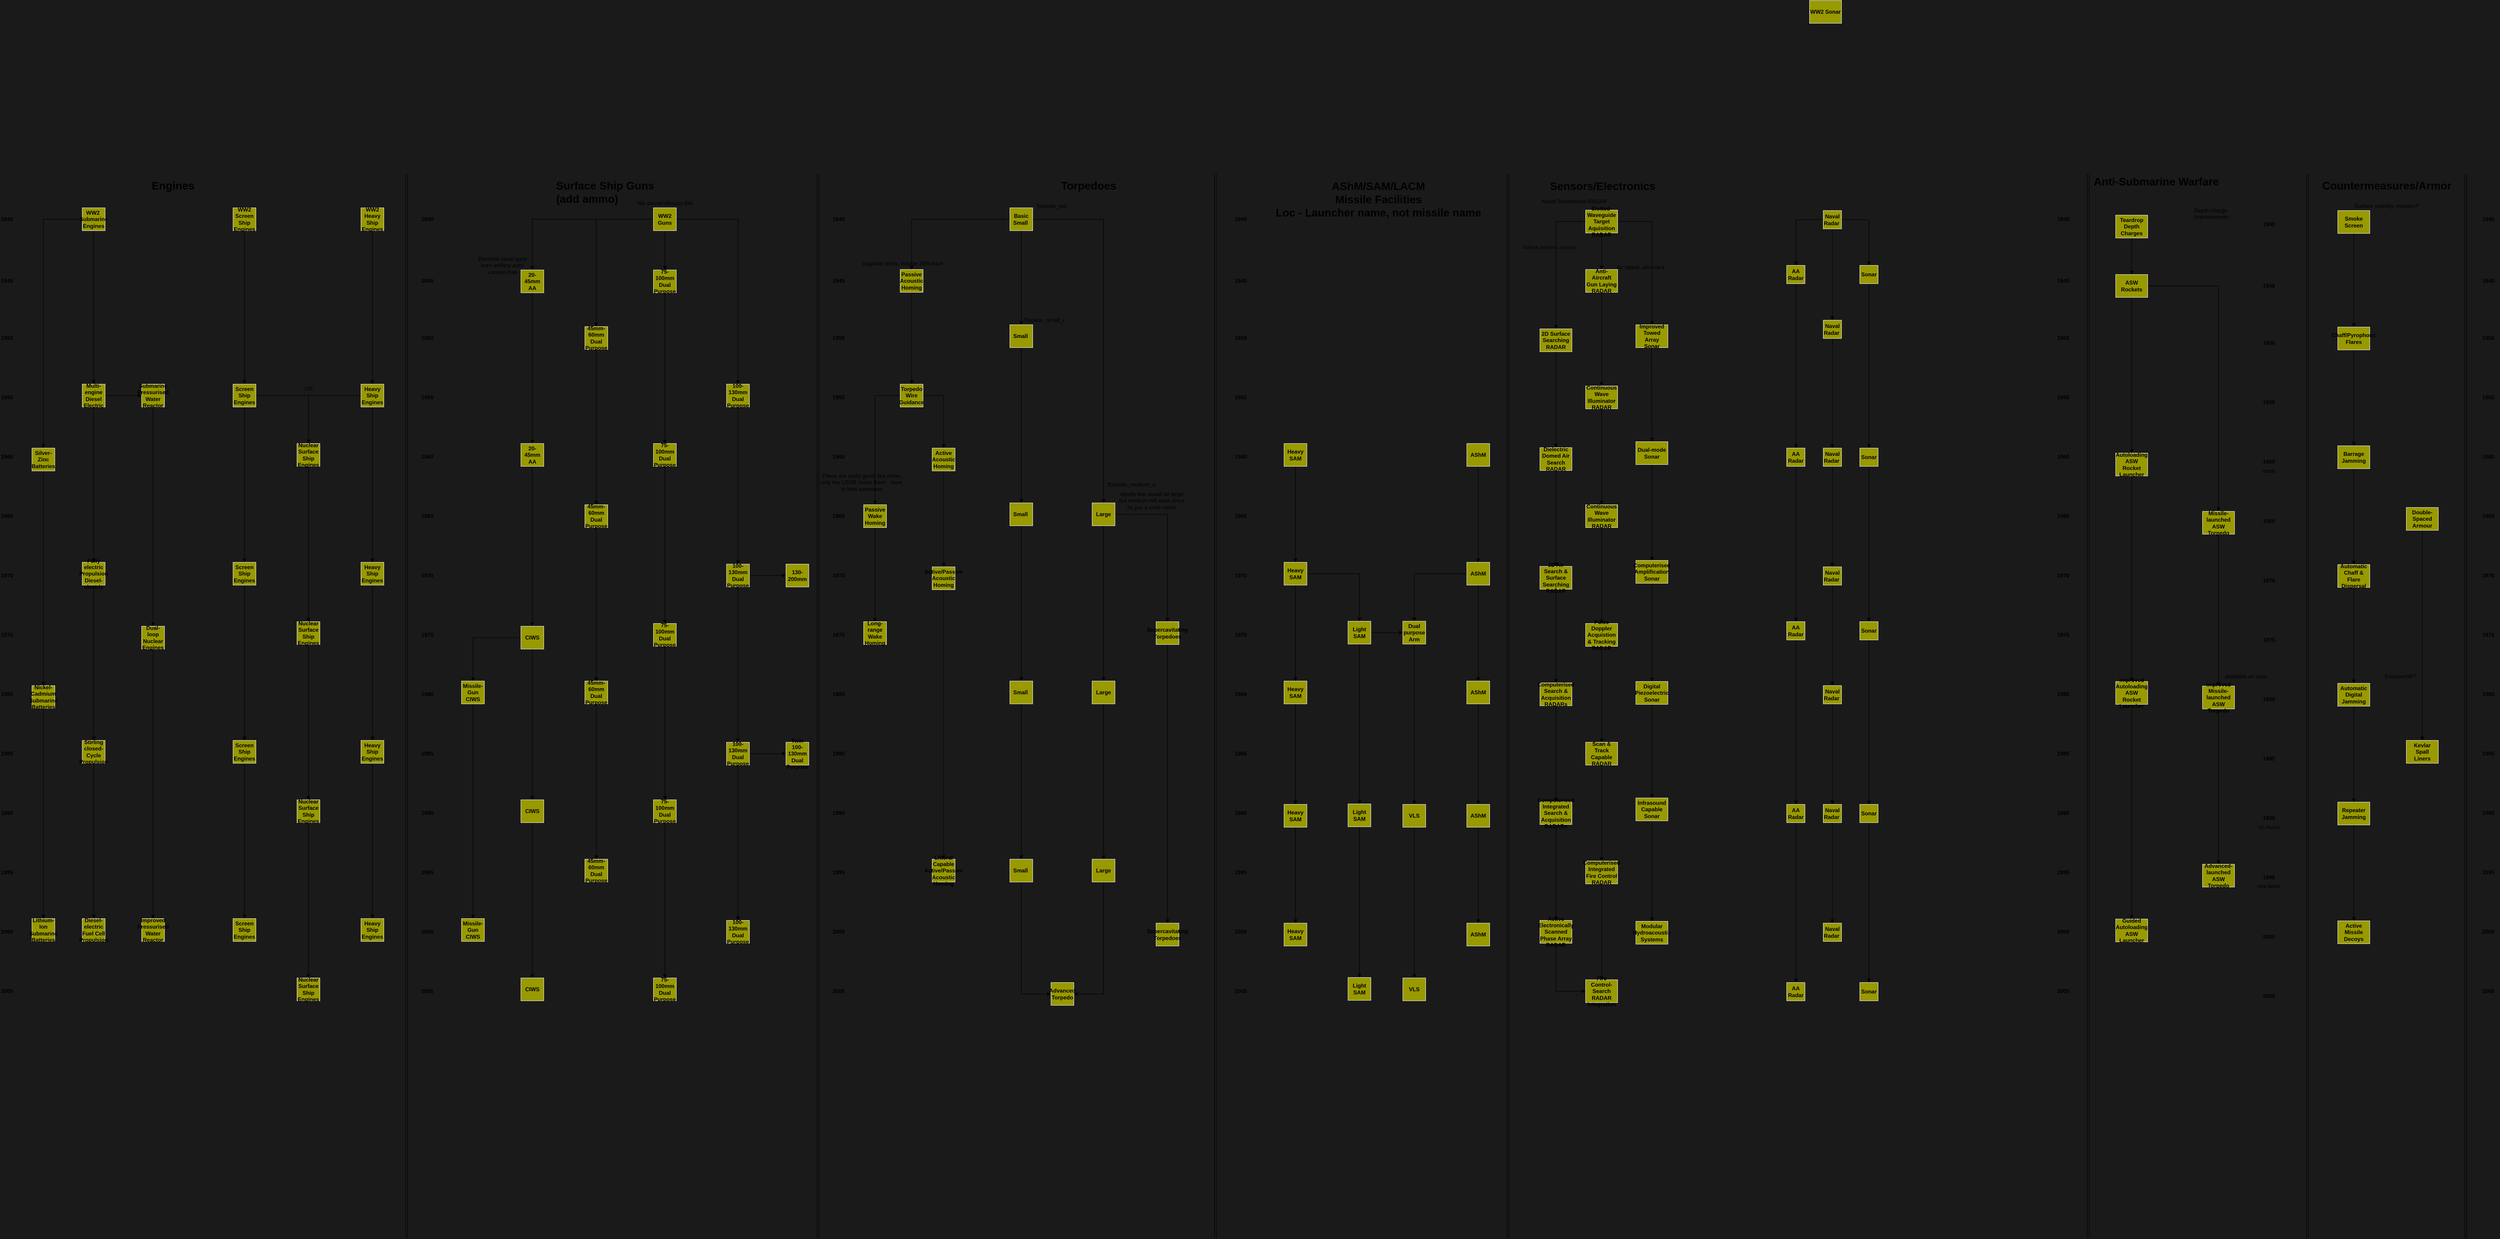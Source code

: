 <mxfile version="14.4.3" type="device" pages="10"><diagram id="k4AfZQAEBGvkmUJgl98D" name="New Submarine Stuff"><mxGraphModel dx="7192" dy="2282" grid="1" gridSize="10" guides="1" tooltips="1" connect="1" arrows="1" fold="1" page="1" pageScale="1" pageWidth="850" pageHeight="1100" background="#1A1A1A" math="0" shadow="0"><root><mxCell id="C5WFhDKt-ld-f9tAi8IY-0"/><mxCell id="C5WFhDKt-ld-f9tAi8IY-1" parent="C5WFhDKt-ld-f9tAi8IY-0"/><mxCell id="CP9UFO7GNS88F_ZE5ED8-22" style="edgeStyle=orthogonalEdgeStyle;rounded=0;orthogonalLoop=1;jettySize=auto;html=1;" parent="C5WFhDKt-ld-f9tAi8IY-1" source="sj7dAhnWm8pT44hadIcP-0" target="CP9UFO7GNS88F_ZE5ED8-19" edge="1"><mxGeometry relative="1" as="geometry"/></mxCell><mxCell id="sj7dAhnWm8pT44hadIcP-0" value="Small&amp;nbsp;" style="rounded=0;whiteSpace=wrap;html=1;strokeColor=#E6E6E6;fillColor=#999900;arcSize=6;fontStyle=1" parent="C5WFhDKt-ld-f9tAi8IY-1" vertex="1"><mxGeometry x="-2020" y="330" width="50" height="50" as="geometry"/></mxCell><mxCell id="CP9UFO7GNS88F_ZE5ED8-0" value="&lt;b&gt;1940&lt;/b&gt;" style="text;html=1;resizable=0;points=[];autosize=1;align=left;verticalAlign=top;spacingTop=-4;" parent="C5WFhDKt-ld-f9tAi8IY-1" vertex="1"><mxGeometry x="-4230" y="89" width="40" height="20" as="geometry"/></mxCell><mxCell id="CP9UFO7GNS88F_ZE5ED8-1" value="&lt;b&gt;1945&lt;/b&gt;" style="text;html=1;resizable=0;points=[];autosize=1;align=left;verticalAlign=top;spacingTop=-4;" parent="C5WFhDKt-ld-f9tAi8IY-1" vertex="1"><mxGeometry x="-4230" y="224" width="40" height="20" as="geometry"/></mxCell><mxCell id="CP9UFO7GNS88F_ZE5ED8-2" value="&lt;b&gt;1950&lt;/b&gt;" style="text;html=1;resizable=0;points=[];autosize=1;align=left;verticalAlign=top;spacingTop=-4;" parent="C5WFhDKt-ld-f9tAi8IY-1" vertex="1"><mxGeometry x="-4230" y="349" width="40" height="20" as="geometry"/></mxCell><mxCell id="CP9UFO7GNS88F_ZE5ED8-3" value="&lt;b&gt;1955&lt;/b&gt;" style="text;html=1;resizable=0;points=[];autosize=1;align=left;verticalAlign=top;spacingTop=-4;" parent="C5WFhDKt-ld-f9tAi8IY-1" vertex="1"><mxGeometry x="-4230" y="479" width="40" height="20" as="geometry"/></mxCell><mxCell id="CP9UFO7GNS88F_ZE5ED8-4" value="&lt;b&gt;1960&lt;/b&gt;" style="text;html=1;resizable=0;points=[];autosize=1;align=left;verticalAlign=top;spacingTop=-4;" parent="C5WFhDKt-ld-f9tAi8IY-1" vertex="1"><mxGeometry x="-4230" y="609" width="40" height="20" as="geometry"/></mxCell><mxCell id="CP9UFO7GNS88F_ZE5ED8-5" value="&lt;b&gt;1965&lt;/b&gt;" style="text;html=1;resizable=0;points=[];autosize=1;align=left;verticalAlign=top;spacingTop=-4;" parent="C5WFhDKt-ld-f9tAi8IY-1" vertex="1"><mxGeometry x="-4230" y="739" width="40" height="20" as="geometry"/></mxCell><mxCell id="CP9UFO7GNS88F_ZE5ED8-6" value="&lt;b&gt;1970&lt;/b&gt;" style="text;html=1;resizable=0;points=[];autosize=1;align=left;verticalAlign=top;spacingTop=-4;" parent="C5WFhDKt-ld-f9tAi8IY-1" vertex="1"><mxGeometry x="-4230" y="869" width="40" height="20" as="geometry"/></mxCell><mxCell id="CP9UFO7GNS88F_ZE5ED8-7" value="&lt;b&gt;1975&lt;/b&gt;" style="text;html=1;resizable=0;points=[];autosize=1;align=left;verticalAlign=top;spacingTop=-4;" parent="C5WFhDKt-ld-f9tAi8IY-1" vertex="1"><mxGeometry x="-4230" y="999" width="40" height="20" as="geometry"/></mxCell><mxCell id="CP9UFO7GNS88F_ZE5ED8-8" value="&lt;b&gt;1980&lt;/b&gt;" style="text;html=1;resizable=0;points=[];autosize=1;align=left;verticalAlign=top;spacingTop=-4;" parent="C5WFhDKt-ld-f9tAi8IY-1" vertex="1"><mxGeometry x="-4230" y="1129" width="40" height="20" as="geometry"/></mxCell><mxCell id="CP9UFO7GNS88F_ZE5ED8-9" value="&lt;b&gt;1985&lt;/b&gt;" style="text;html=1;resizable=0;points=[];autosize=1;align=left;verticalAlign=top;spacingTop=-4;" parent="C5WFhDKt-ld-f9tAi8IY-1" vertex="1"><mxGeometry x="-4230" y="1259" width="40" height="20" as="geometry"/></mxCell><mxCell id="CP9UFO7GNS88F_ZE5ED8-10" value="&lt;b&gt;1990&lt;/b&gt;" style="text;html=1;resizable=0;points=[];autosize=1;align=left;verticalAlign=top;spacingTop=-4;" parent="C5WFhDKt-ld-f9tAi8IY-1" vertex="1"><mxGeometry x="-4230" y="1389" width="40" height="20" as="geometry"/></mxCell><mxCell id="CP9UFO7GNS88F_ZE5ED8-11" value="&lt;b&gt;1995&lt;/b&gt;" style="text;html=1;resizable=0;points=[];autosize=1;align=left;verticalAlign=top;spacingTop=-4;" parent="C5WFhDKt-ld-f9tAi8IY-1" vertex="1"><mxGeometry x="-4230" y="1519" width="40" height="20" as="geometry"/></mxCell><mxCell id="CP9UFO7GNS88F_ZE5ED8-12" value="&lt;b&gt;2000&lt;/b&gt;" style="text;html=1;resizable=0;points=[];autosize=1;align=left;verticalAlign=top;spacingTop=-4;" parent="C5WFhDKt-ld-f9tAi8IY-1" vertex="1"><mxGeometry x="-4230" y="1649" width="40" height="20" as="geometry"/></mxCell><mxCell id="CP9UFO7GNS88F_ZE5ED8-13" value="&lt;b&gt;2005&lt;/b&gt;" style="text;html=1;resizable=0;points=[];autosize=1;align=left;verticalAlign=top;spacingTop=-4;" parent="C5WFhDKt-ld-f9tAi8IY-1" vertex="1"><mxGeometry x="-4230" y="1779" width="40" height="20" as="geometry"/></mxCell><mxCell id="CP9UFO7GNS88F_ZE5ED8-15" style="edgeStyle=orthogonalEdgeStyle;rounded=0;orthogonalLoop=1;jettySize=auto;html=1;" parent="C5WFhDKt-ld-f9tAi8IY-1" source="CP9UFO7GNS88F_ZE5ED8-14" target="sj7dAhnWm8pT44hadIcP-0" edge="1"><mxGeometry relative="1" as="geometry"/></mxCell><mxCell id="CP9UFO7GNS88F_ZE5ED8-16" style="edgeStyle=orthogonalEdgeStyle;rounded=0;orthogonalLoop=1;jettySize=auto;html=1;" parent="C5WFhDKt-ld-f9tAi8IY-1" source="CP9UFO7GNS88F_ZE5ED8-14" target="CP9UFO7GNS88F_ZE5ED8-20" edge="1"><mxGeometry relative="1" as="geometry"><mxPoint x="-1815" y="330" as="targetPoint"/></mxGeometry></mxCell><mxCell id="idUyZN2KKD0iHVpQir82-14" style="edgeStyle=orthogonalEdgeStyle;rounded=0;orthogonalLoop=1;jettySize=auto;html=1;" parent="C5WFhDKt-ld-f9tAi8IY-1" source="CP9UFO7GNS88F_ZE5ED8-14" target="idUyZN2KKD0iHVpQir82-0" edge="1"><mxGeometry relative="1" as="geometry"/></mxCell><mxCell id="CP9UFO7GNS88F_ZE5ED8-14" value="Basic Small&amp;nbsp;" style="rounded=0;whiteSpace=wrap;html=1;strokeColor=#E6E6E6;fillColor=#999900;arcSize=6;fontStyle=1" parent="C5WFhDKt-ld-f9tAi8IY-1" vertex="1"><mxGeometry x="-2020" y="74" width="50" height="50" as="geometry"/></mxCell><mxCell id="vhZU52meD8vUy6PAUd2d-130" style="edgeStyle=orthogonalEdgeStyle;rounded=0;orthogonalLoop=1;jettySize=auto;html=1;" parent="C5WFhDKt-ld-f9tAi8IY-1" source="CP9UFO7GNS88F_ZE5ED8-19" target="CP9UFO7GNS88F_ZE5ED8-25" edge="1"><mxGeometry relative="1" as="geometry"/></mxCell><mxCell id="CP9UFO7GNS88F_ZE5ED8-19" value="Small&amp;nbsp;" style="rounded=0;whiteSpace=wrap;html=1;strokeColor=#E6E6E6;fillColor=#999900;arcSize=6;fontStyle=1" parent="C5WFhDKt-ld-f9tAi8IY-1" vertex="1"><mxGeometry x="-2020" y="720" width="50" height="50" as="geometry"/></mxCell><mxCell id="vhZU52meD8vUy6PAUd2d-131" style="edgeStyle=orthogonalEdgeStyle;rounded=0;orthogonalLoop=1;jettySize=auto;html=1;" parent="C5WFhDKt-ld-f9tAi8IY-1" source="CP9UFO7GNS88F_ZE5ED8-20" target="CP9UFO7GNS88F_ZE5ED8-26" edge="1"><mxGeometry relative="1" as="geometry"/></mxCell><mxCell id="vhZU52meD8vUy6PAUd2d-132" style="edgeStyle=orthogonalEdgeStyle;rounded=0;orthogonalLoop=1;jettySize=auto;html=1;" parent="C5WFhDKt-ld-f9tAi8IY-1" source="CP9UFO7GNS88F_ZE5ED8-20" target="CP9UFO7GNS88F_ZE5ED8-40" edge="1"><mxGeometry relative="1" as="geometry"/></mxCell><mxCell id="CP9UFO7GNS88F_ZE5ED8-20" value="Large" style="rounded=0;whiteSpace=wrap;html=1;strokeColor=#E6E6E6;fillColor=#999900;arcSize=6;fontStyle=1" parent="C5WFhDKt-ld-f9tAi8IY-1" vertex="1"><mxGeometry x="-1840" y="720" width="50" height="50" as="geometry"/></mxCell><mxCell id="CP9UFO7GNS88F_ZE5ED8-39" style="edgeStyle=orthogonalEdgeStyle;rounded=0;orthogonalLoop=1;jettySize=auto;html=1;" parent="C5WFhDKt-ld-f9tAi8IY-1" source="CP9UFO7GNS88F_ZE5ED8-25" target="CP9UFO7GNS88F_ZE5ED8-27" edge="1"><mxGeometry relative="1" as="geometry"/></mxCell><mxCell id="CP9UFO7GNS88F_ZE5ED8-25" value="Small&amp;nbsp;" style="rounded=0;whiteSpace=wrap;html=1;strokeColor=#E6E6E6;fillColor=#999900;arcSize=6;fontStyle=1" parent="C5WFhDKt-ld-f9tAi8IY-1" vertex="1"><mxGeometry x="-2020" y="1110" width="50" height="50" as="geometry"/></mxCell><mxCell id="CP9UFO7GNS88F_ZE5ED8-38" style="edgeStyle=orthogonalEdgeStyle;rounded=0;orthogonalLoop=1;jettySize=auto;html=1;" parent="C5WFhDKt-ld-f9tAi8IY-1" source="CP9UFO7GNS88F_ZE5ED8-26" target="CP9UFO7GNS88F_ZE5ED8-28" edge="1"><mxGeometry relative="1" as="geometry"/></mxCell><mxCell id="CP9UFO7GNS88F_ZE5ED8-26" value="Large" style="rounded=0;whiteSpace=wrap;html=1;strokeColor=#E6E6E6;fillColor=#999900;arcSize=6;fontStyle=1" parent="C5WFhDKt-ld-f9tAi8IY-1" vertex="1"><mxGeometry x="-1840" y="1110" width="50" height="50" as="geometry"/></mxCell><mxCell id="CP9UFO7GNS88F_ZE5ED8-32" style="edgeStyle=orthogonalEdgeStyle;rounded=0;orthogonalLoop=1;jettySize=auto;html=1;entryX=0;entryY=0.5;entryDx=0;entryDy=0;exitX=0.5;exitY=1;exitDx=0;exitDy=0;" parent="C5WFhDKt-ld-f9tAi8IY-1" source="CP9UFO7GNS88F_ZE5ED8-27" target="CP9UFO7GNS88F_ZE5ED8-31" edge="1"><mxGeometry relative="1" as="geometry"/></mxCell><mxCell id="CP9UFO7GNS88F_ZE5ED8-27" value="Small&amp;nbsp;" style="rounded=0;whiteSpace=wrap;html=1;strokeColor=#E6E6E6;fillColor=#999900;arcSize=6;fontStyle=1" parent="C5WFhDKt-ld-f9tAi8IY-1" vertex="1"><mxGeometry x="-2020" y="1500" width="50" height="50" as="geometry"/></mxCell><mxCell id="CP9UFO7GNS88F_ZE5ED8-33" style="edgeStyle=orthogonalEdgeStyle;rounded=0;orthogonalLoop=1;jettySize=auto;html=1;entryX=1;entryY=0.5;entryDx=0;entryDy=0;exitX=0.5;exitY=1;exitDx=0;exitDy=0;" parent="C5WFhDKt-ld-f9tAi8IY-1" source="CP9UFO7GNS88F_ZE5ED8-28" target="CP9UFO7GNS88F_ZE5ED8-31" edge="1"><mxGeometry relative="1" as="geometry"/></mxCell><mxCell id="CP9UFO7GNS88F_ZE5ED8-28" value="Large" style="rounded=0;whiteSpace=wrap;html=1;strokeColor=#E6E6E6;fillColor=#999900;arcSize=6;fontStyle=1" parent="C5WFhDKt-ld-f9tAi8IY-1" vertex="1"><mxGeometry x="-1840" y="1500" width="50" height="50" as="geometry"/></mxCell><mxCell id="CP9UFO7GNS88F_ZE5ED8-31" value="Advanced Torpedo" style="rounded=0;whiteSpace=wrap;html=1;strokeColor=#E6E6E6;fillColor=#999900;arcSize=6;fontStyle=1" parent="C5WFhDKt-ld-f9tAi8IY-1" vertex="1"><mxGeometry x="-1930" y="1770" width="50" height="50" as="geometry"/></mxCell><mxCell id="CP9UFO7GNS88F_ZE5ED8-43" style="edgeStyle=orthogonalEdgeStyle;rounded=0;orthogonalLoop=1;jettySize=auto;html=1;" parent="C5WFhDKt-ld-f9tAi8IY-1" source="CP9UFO7GNS88F_ZE5ED8-40" target="CP9UFO7GNS88F_ZE5ED8-42" edge="1"><mxGeometry relative="1" as="geometry"/></mxCell><mxCell id="CP9UFO7GNS88F_ZE5ED8-40" value="Supercavitating Torpedoes" style="rounded=0;whiteSpace=wrap;html=1;strokeColor=#E6E6E6;fillColor=#999900;arcSize=6;fontStyle=1" parent="C5WFhDKt-ld-f9tAi8IY-1" vertex="1"><mxGeometry x="-1700" y="980" width="50" height="50" as="geometry"/></mxCell><mxCell id="CP9UFO7GNS88F_ZE5ED8-42" value="Supercavitating Torpedoes" style="rounded=0;whiteSpace=wrap;html=1;strokeColor=#E6E6E6;fillColor=#999900;arcSize=6;fontStyle=1" parent="C5WFhDKt-ld-f9tAi8IY-1" vertex="1"><mxGeometry x="-1700" y="1640" width="50" height="50" as="geometry"/></mxCell><mxCell id="vhZU52meD8vUy6PAUd2d-6" value="" style="edgeStyle=orthogonalEdgeStyle;rounded=0;orthogonalLoop=1;jettySize=auto;html=1;" parent="C5WFhDKt-ld-f9tAi8IY-1" source="vhZU52meD8vUy6PAUd2d-7" target="vhZU52meD8vUy6PAUd2d-12" edge="1"><mxGeometry relative="1" as="geometry"><mxPoint x="921" y="215" as="targetPoint"/></mxGeometry></mxCell><mxCell id="vhZU52meD8vUy6PAUd2d-7" value="&lt;span&gt;Smoke Screen&lt;/span&gt;&lt;br&gt;" style="rounded=0;whiteSpace=wrap;html=1;strokeColor=#E6E6E6;fillColor=#999900;arcSize=6;fontStyle=1" parent="C5WFhDKt-ld-f9tAi8IY-1" vertex="1"><mxGeometry x="886" y="80" width="70" height="50" as="geometry"/></mxCell><mxCell id="vhZU52meD8vUy6PAUd2d-11" value="" style="edgeStyle=orthogonalEdgeStyle;rounded=0;orthogonalLoop=1;jettySize=auto;html=1;" parent="C5WFhDKt-ld-f9tAi8IY-1" source="vhZU52meD8vUy6PAUd2d-12" target="vhZU52meD8vUy6PAUd2d-14" edge="1"><mxGeometry relative="1" as="geometry"><mxPoint x="921" y="475" as="targetPoint"/></mxGeometry></mxCell><mxCell id="vhZU52meD8vUy6PAUd2d-12" value="Chaff/Pyrophoric Flares" style="rounded=0;whiteSpace=wrap;html=1;strokeColor=#E6E6E6;fillColor=#999900;arcSize=6;fontStyle=1" parent="C5WFhDKt-ld-f9tAi8IY-1" vertex="1"><mxGeometry x="886" y="335" width="70" height="50" as="geometry"/></mxCell><mxCell id="vhZU52meD8vUy6PAUd2d-13" value="" style="edgeStyle=orthogonalEdgeStyle;rounded=0;orthogonalLoop=1;jettySize=auto;html=1;" parent="C5WFhDKt-ld-f9tAi8IY-1" source="vhZU52meD8vUy6PAUd2d-14" target="vhZU52meD8vUy6PAUd2d-17" edge="1"><mxGeometry relative="1" as="geometry"><mxPoint x="921" y="735" as="targetPoint"/></mxGeometry></mxCell><mxCell id="vhZU52meD8vUy6PAUd2d-14" value="Barrage Jamming" style="rounded=0;whiteSpace=wrap;html=1;strokeColor=#E6E6E6;fillColor=#999900;arcSize=6;fontStyle=1" parent="C5WFhDKt-ld-f9tAi8IY-1" vertex="1"><mxGeometry x="886" y="595" width="70" height="50" as="geometry"/></mxCell><mxCell id="vhZU52meD8vUy6PAUd2d-15" value="" style="edgeStyle=orthogonalEdgeStyle;rounded=0;orthogonalLoop=1;jettySize=auto;html=1;" parent="C5WFhDKt-ld-f9tAi8IY-1" source="vhZU52meD8vUy6PAUd2d-17" target="vhZU52meD8vUy6PAUd2d-21" edge="1"><mxGeometry relative="1" as="geometry"><mxPoint x="921" y="995" as="targetPoint"/></mxGeometry></mxCell><mxCell id="vhZU52meD8vUy6PAUd2d-17" value="Automatic Chaff &amp;amp; Flare Dispersal" style="rounded=0;whiteSpace=wrap;html=1;strokeColor=#E6E6E6;fillColor=#999900;arcSize=6;fontStyle=1" parent="C5WFhDKt-ld-f9tAi8IY-1" vertex="1"><mxGeometry x="886" y="855" width="70" height="50" as="geometry"/></mxCell><mxCell id="vhZU52meD8vUy6PAUd2d-20" value="" style="edgeStyle=orthogonalEdgeStyle;rounded=0;orthogonalLoop=1;jettySize=auto;html=1;" parent="C5WFhDKt-ld-f9tAi8IY-1" source="vhZU52meD8vUy6PAUd2d-21" target="vhZU52meD8vUy6PAUd2d-23" edge="1"><mxGeometry relative="1" as="geometry"><mxPoint x="921" y="1255" as="targetPoint"/></mxGeometry></mxCell><mxCell id="vhZU52meD8vUy6PAUd2d-21" value="Automatic Digital Jamming" style="rounded=0;whiteSpace=wrap;html=1;strokeColor=#E6E6E6;fillColor=#999900;arcSize=6;fontStyle=1" parent="C5WFhDKt-ld-f9tAi8IY-1" vertex="1"><mxGeometry x="886" y="1115" width="70" height="50" as="geometry"/></mxCell><mxCell id="vhZU52meD8vUy6PAUd2d-22" value="" style="edgeStyle=orthogonalEdgeStyle;rounded=0;orthogonalLoop=1;jettySize=auto;html=1;" parent="C5WFhDKt-ld-f9tAi8IY-1" source="vhZU52meD8vUy6PAUd2d-23" target="vhZU52meD8vUy6PAUd2d-24" edge="1"><mxGeometry relative="1" as="geometry"><mxPoint x="921" y="1515" as="targetPoint"/></mxGeometry></mxCell><mxCell id="vhZU52meD8vUy6PAUd2d-23" value="Repeater Jamming" style="rounded=0;whiteSpace=wrap;html=1;strokeColor=#E6E6E6;fillColor=#999900;arcSize=6;fontStyle=1" parent="C5WFhDKt-ld-f9tAi8IY-1" vertex="1"><mxGeometry x="886" y="1375" width="70" height="50" as="geometry"/></mxCell><mxCell id="vhZU52meD8vUy6PAUd2d-24" value="Active Missile Decoys" style="rounded=0;whiteSpace=wrap;html=1;strokeColor=#E6E6E6;fillColor=#999900;arcSize=6;fontStyle=1" parent="C5WFhDKt-ld-f9tAi8IY-1" vertex="1"><mxGeometry x="886" y="1635" width="70" height="50" as="geometry"/></mxCell><mxCell id="vhZU52meD8vUy6PAUd2d-28" value="&lt;font style=&quot;font-size: 24px&quot;&gt;&lt;b&gt;Countermeasures/Armor&lt;/b&gt;&lt;/font&gt;" style="text;html=1;resizable=0;points=[];autosize=1;align=left;verticalAlign=top;spacingTop=-4;" parent="C5WFhDKt-ld-f9tAi8IY-1" vertex="1"><mxGeometry x="850" y="9" width="300" height="20" as="geometry"/></mxCell><mxCell id="vhZU52meD8vUy6PAUd2d-29" value="" style="shape=link;html=1;" parent="C5WFhDKt-ld-f9tAi8IY-1" edge="1"><mxGeometry width="50" height="50" relative="1" as="geometry"><mxPoint x="-2440.0" y="2330" as="sourcePoint"/><mxPoint x="-2440.0" as="targetPoint"/></mxGeometry></mxCell><mxCell id="vhZU52meD8vUy6PAUd2d-30" value="&lt;span style=&quot;font-size: 24px&quot;&gt;&lt;b&gt;Anti-Submarine Warfare&lt;/b&gt;&lt;/span&gt;" style="text;html=1;resizable=0;points=[];autosize=1;align=left;verticalAlign=top;spacingTop=-4;" parent="C5WFhDKt-ld-f9tAi8IY-1" vertex="1"><mxGeometry x="350.0" width="290" height="20" as="geometry"/></mxCell><mxCell id="vhZU52meD8vUy6PAUd2d-44" value="" style="shape=link;html=1;" parent="C5WFhDKt-ld-f9tAi8IY-1" edge="1"><mxGeometry width="50" height="50" relative="1" as="geometry"><mxPoint x="339.999" y="2330" as="sourcePoint"/><mxPoint x="339.999" as="targetPoint"/></mxGeometry></mxCell><mxCell id="vhZU52meD8vUy6PAUd2d-45" value="" style="edgeStyle=orthogonalEdgeStyle;rounded=0;orthogonalLoop=1;jettySize=auto;html=1;exitX=0;exitY=0.5;exitDx=0;exitDy=0;" parent="C5WFhDKt-ld-f9tAi8IY-1" source="vhZU52meD8vUy6PAUd2d-46" target="vhZU52meD8vUy6PAUd2d-51" edge="1"><mxGeometry relative="1" as="geometry"/></mxCell><mxCell id="bqJzjf2atufLnmLx3rns-0" style="edgeStyle=orthogonalEdgeStyle;rounded=0;orthogonalLoop=1;jettySize=auto;html=1;" edge="1" parent="C5WFhDKt-ld-f9tAi8IY-1" source="vhZU52meD8vUy6PAUd2d-46" target="vhZU52meD8vUy6PAUd2d-53"><mxGeometry relative="1" as="geometry"/></mxCell><mxCell id="bqJzjf2atufLnmLx3rns-2" style="edgeStyle=orthogonalEdgeStyle;rounded=0;orthogonalLoop=1;jettySize=auto;html=1;" edge="1" parent="C5WFhDKt-ld-f9tAi8IY-1" source="vhZU52meD8vUy6PAUd2d-46" target="1eqnwyAw1AJMBZWaUxSs-116"><mxGeometry relative="1" as="geometry"/></mxCell><mxCell id="vhZU52meD8vUy6PAUd2d-46" value="Slotted-Waveguide Target Aquisition RADAR" style="rounded=0;whiteSpace=wrap;html=1;strokeColor=#E6E6E6;fillColor=#999900;arcSize=6;fontStyle=1" parent="C5WFhDKt-ld-f9tAi8IY-1" vertex="1"><mxGeometry x="-760" y="79" width="70" height="50" as="geometry"/></mxCell><mxCell id="vhZU52meD8vUy6PAUd2d-51" value="2D Surface Searching RADAR" style="rounded=0;whiteSpace=wrap;html=1;strokeColor=#E6E6E6;fillColor=#999900;arcSize=6;fontStyle=1" parent="C5WFhDKt-ld-f9tAi8IY-1" vertex="1"><mxGeometry x="-860" y="339" width="70" height="50" as="geometry"/></mxCell><mxCell id="vhZU52meD8vUy6PAUd2d-52" value="" style="edgeStyle=orthogonalEdgeStyle;rounded=0;orthogonalLoop=1;jettySize=auto;html=1;" parent="C5WFhDKt-ld-f9tAi8IY-1" source="vhZU52meD8vUy6PAUd2d-53" target="vhZU52meD8vUy6PAUd2d-55" edge="1"><mxGeometry relative="1" as="geometry"/></mxCell><mxCell id="vhZU52meD8vUy6PAUd2d-53" value="Anti-Aircraft Gun Laying RADAR" style="rounded=0;whiteSpace=wrap;html=1;strokeColor=#E6E6E6;fillColor=#999900;arcSize=6;fontStyle=1" parent="C5WFhDKt-ld-f9tAi8IY-1" vertex="1"><mxGeometry x="-760" y="209" width="70" height="50" as="geometry"/></mxCell><mxCell id="vhZU52meD8vUy6PAUd2d-54" value="" style="edgeStyle=orthogonalEdgeStyle;rounded=0;orthogonalLoop=1;jettySize=auto;html=1;" parent="C5WFhDKt-ld-f9tAi8IY-1" source="vhZU52meD8vUy6PAUd2d-55" target="vhZU52meD8vUy6PAUd2d-57" edge="1"><mxGeometry relative="1" as="geometry"><mxPoint x="-725" y="594" as="targetPoint"/></mxGeometry></mxCell><mxCell id="vhZU52meD8vUy6PAUd2d-55" value="Continuous Wave Illuminator RADAR" style="rounded=0;whiteSpace=wrap;html=1;strokeColor=#E6E6E6;fillColor=#999900;arcSize=6;fontStyle=1" parent="C5WFhDKt-ld-f9tAi8IY-1" vertex="1"><mxGeometry x="-760" y="464" width="70" height="50" as="geometry"/></mxCell><mxCell id="vhZU52meD8vUy6PAUd2d-56" value="" style="edgeStyle=orthogonalEdgeStyle;rounded=0;orthogonalLoop=1;jettySize=auto;html=1;entryX=0.5;entryY=0;entryDx=0;entryDy=0;" parent="C5WFhDKt-ld-f9tAi8IY-1" source="vhZU52meD8vUy6PAUd2d-57" target="vhZU52meD8vUy6PAUd2d-59" edge="1"><mxGeometry relative="1" as="geometry"><mxPoint x="-725" y="854" as="targetPoint"/></mxGeometry></mxCell><mxCell id="vhZU52meD8vUy6PAUd2d-57" value="Continuous Wave Illuminator RADAR" style="rounded=0;whiteSpace=wrap;html=1;strokeColor=#E6E6E6;fillColor=#999900;arcSize=6;fontStyle=1" parent="C5WFhDKt-ld-f9tAi8IY-1" vertex="1"><mxGeometry x="-760" y="724" width="70" height="50" as="geometry"/></mxCell><mxCell id="vhZU52meD8vUy6PAUd2d-58" style="edgeStyle=orthogonalEdgeStyle;rounded=0;orthogonalLoop=1;jettySize=auto;html=1;" parent="C5WFhDKt-ld-f9tAi8IY-1" source="vhZU52meD8vUy6PAUd2d-59" target="vhZU52meD8vUy6PAUd2d-75" edge="1"><mxGeometry relative="1" as="geometry"/></mxCell><mxCell id="vhZU52meD8vUy6PAUd2d-59" value="Pulse Doppler Acquistion &amp;amp; Tracking RADAR" style="rounded=0;whiteSpace=wrap;html=1;strokeColor=#E6E6E6;fillColor=#999900;arcSize=6;fontStyle=1" parent="C5WFhDKt-ld-f9tAi8IY-1" vertex="1"><mxGeometry x="-760" y="984" width="70" height="50" as="geometry"/></mxCell><mxCell id="vhZU52meD8vUy6PAUd2d-60" value="&lt;span style=&quot;font-size: 24px&quot;&gt;&lt;b&gt;Sensors/Electronics&lt;/b&gt;&lt;/span&gt;" style="text;html=1;resizable=0;points=[];autosize=1;align=left;verticalAlign=top;spacingTop=-4;" parent="C5WFhDKt-ld-f9tAi8IY-1" vertex="1"><mxGeometry x="-840" y="10" width="250" height="20" as="geometry"/></mxCell><mxCell id="vhZU52meD8vUy6PAUd2d-61" value="&lt;font style=&quot;font-size: 10px&quot;&gt;Surface detection, Evasion&amp;nbsp;&lt;/font&gt;" style="text;html=1;resizable=0;points=[];autosize=1;align=left;verticalAlign=top;spacingTop=-4;" parent="C5WFhDKt-ld-f9tAi8IY-1" vertex="1"><mxGeometry x="-900" y="150" width="140" height="20" as="geometry"/></mxCell><mxCell id="vhZU52meD8vUy6PAUd2d-67" value="" style="edgeStyle=orthogonalEdgeStyle;rounded=0;orthogonalLoop=1;jettySize=auto;html=1;" parent="C5WFhDKt-ld-f9tAi8IY-1" target="vhZU52meD8vUy6PAUd2d-68" edge="1"><mxGeometry relative="1" as="geometry"><mxPoint x="-825.0" y="389" as="sourcePoint"/></mxGeometry></mxCell><mxCell id="vhZU52meD8vUy6PAUd2d-68" value="Dielectric Domed Air Search RADAR" style="rounded=0;whiteSpace=wrap;html=1;strokeColor=#E6E6E6;fillColor=#999900;arcSize=6;fontStyle=1" parent="C5WFhDKt-ld-f9tAi8IY-1" vertex="1"><mxGeometry x="-860" y="599" width="70" height="50" as="geometry"/></mxCell><mxCell id="vhZU52meD8vUy6PAUd2d-69" value="Air attack, accuracy" style="text;html=1;" parent="C5WFhDKt-ld-f9tAi8IY-1" vertex="1"><mxGeometry x="-694.5" y="190" width="50" height="20" as="geometry"/></mxCell><mxCell id="vhZU52meD8vUy6PAUd2d-70" value="" style="edgeStyle=orthogonalEdgeStyle;rounded=0;orthogonalLoop=1;jettySize=auto;html=1;" parent="C5WFhDKt-ld-f9tAi8IY-1" target="vhZU52meD8vUy6PAUd2d-71" edge="1"><mxGeometry relative="1" as="geometry"><mxPoint x="-825.0" y="649" as="sourcePoint"/></mxGeometry></mxCell><mxCell id="vhZU52meD8vUy6PAUd2d-71" value="3D Air Search &amp;amp; Surface Searching RADAR" style="rounded=0;whiteSpace=wrap;html=1;strokeColor=#E6E6E6;fillColor=#999900;arcSize=6;fontStyle=1" parent="C5WFhDKt-ld-f9tAi8IY-1" vertex="1"><mxGeometry x="-860" y="859" width="70" height="50" as="geometry"/></mxCell><mxCell id="vhZU52meD8vUy6PAUd2d-72" value="" style="edgeStyle=orthogonalEdgeStyle;rounded=0;orthogonalLoop=1;jettySize=auto;html=1;" parent="C5WFhDKt-ld-f9tAi8IY-1" target="vhZU52meD8vUy6PAUd2d-73" edge="1"><mxGeometry relative="1" as="geometry"><mxPoint x="-825.0" y="904" as="sourcePoint"/></mxGeometry></mxCell><mxCell id="vhZU52meD8vUy6PAUd2d-73" value="&lt;span&gt;Computerised Search &amp;amp; Acquisition RADARs&lt;/span&gt;" style="rounded=0;whiteSpace=wrap;html=1;strokeColor=#E6E6E6;fillColor=#999900;arcSize=6;fontStyle=1" parent="C5WFhDKt-ld-f9tAi8IY-1" vertex="1"><mxGeometry x="-860" y="1114" width="70" height="50" as="geometry"/></mxCell><mxCell id="vhZU52meD8vUy6PAUd2d-74" style="edgeStyle=orthogonalEdgeStyle;rounded=0;orthogonalLoop=1;jettySize=auto;html=1;" parent="C5WFhDKt-ld-f9tAi8IY-1" source="vhZU52meD8vUy6PAUd2d-75" target="vhZU52meD8vUy6PAUd2d-79" edge="1"><mxGeometry relative="1" as="geometry"/></mxCell><mxCell id="vhZU52meD8vUy6PAUd2d-75" value="Scan &amp;amp; Track Capable RADAR" style="rounded=0;whiteSpace=wrap;html=1;strokeColor=#E6E6E6;fillColor=#999900;arcSize=6;fontStyle=1" parent="C5WFhDKt-ld-f9tAi8IY-1" vertex="1"><mxGeometry x="-760" y="1244" width="70" height="50" as="geometry"/></mxCell><mxCell id="vhZU52meD8vUy6PAUd2d-76" value="" style="edgeStyle=orthogonalEdgeStyle;rounded=0;orthogonalLoop=1;jettySize=auto;html=1;" parent="C5WFhDKt-ld-f9tAi8IY-1" target="vhZU52meD8vUy6PAUd2d-77" edge="1"><mxGeometry relative="1" as="geometry"><mxPoint x="-825.0" y="1164" as="sourcePoint"/></mxGeometry></mxCell><mxCell id="vhZU52meD8vUy6PAUd2d-77" value="Computerised Integrated Search &amp;amp; Acquisition RADARs" style="rounded=0;whiteSpace=wrap;html=1;strokeColor=#E6E6E6;fillColor=#999900;arcSize=6;fontStyle=1" parent="C5WFhDKt-ld-f9tAi8IY-1" vertex="1"><mxGeometry x="-860" y="1374" width="70" height="50" as="geometry"/></mxCell><mxCell id="vhZU52meD8vUy6PAUd2d-78" style="edgeStyle=orthogonalEdgeStyle;rounded=0;orthogonalLoop=1;jettySize=auto;html=1;" parent="C5WFhDKt-ld-f9tAi8IY-1" source="vhZU52meD8vUy6PAUd2d-79" target="vhZU52meD8vUy6PAUd2d-80" edge="1"><mxGeometry relative="1" as="geometry"/></mxCell><mxCell id="vhZU52meD8vUy6PAUd2d-79" value="Computerised Integrated Fire Control RADAR" style="rounded=0;whiteSpace=wrap;html=1;strokeColor=#E6E6E6;fillColor=#999900;arcSize=6;fontStyle=1" parent="C5WFhDKt-ld-f9tAi8IY-1" vertex="1"><mxGeometry x="-760" y="1504" width="70" height="50" as="geometry"/></mxCell><mxCell id="vhZU52meD8vUy6PAUd2d-80" value="Fire Control-Search RADAR Integration" style="rounded=0;whiteSpace=wrap;html=1;strokeColor=#E6E6E6;fillColor=#999900;arcSize=6;fontStyle=1" parent="C5WFhDKt-ld-f9tAi8IY-1" vertex="1"><mxGeometry x="-760" y="1764" width="70" height="50" as="geometry"/></mxCell><mxCell id="vhZU52meD8vUy6PAUd2d-81" value="" style="edgeStyle=orthogonalEdgeStyle;rounded=0;orthogonalLoop=1;jettySize=auto;html=1;" parent="C5WFhDKt-ld-f9tAi8IY-1" target="vhZU52meD8vUy6PAUd2d-83" edge="1"><mxGeometry relative="1" as="geometry"><mxPoint x="-825.0" y="1424" as="sourcePoint"/></mxGeometry></mxCell><mxCell id="vhZU52meD8vUy6PAUd2d-82" style="edgeStyle=orthogonalEdgeStyle;rounded=0;orthogonalLoop=1;jettySize=auto;html=1;entryX=0;entryY=0.5;entryDx=0;entryDy=0;exitX=0.5;exitY=1;exitDx=0;exitDy=0;" parent="C5WFhDKt-ld-f9tAi8IY-1" source="vhZU52meD8vUy6PAUd2d-83" target="vhZU52meD8vUy6PAUd2d-80" edge="1"><mxGeometry relative="1" as="geometry"/></mxCell><mxCell id="vhZU52meD8vUy6PAUd2d-83" value="Active Electronically Scanned Phase Array RADAR" style="rounded=0;whiteSpace=wrap;html=1;strokeColor=#E6E6E6;fillColor=#999900;arcSize=6;fontStyle=1" parent="C5WFhDKt-ld-f9tAi8IY-1" vertex="1"><mxGeometry x="-860" y="1634" width="70" height="50" as="geometry"/></mxCell><mxCell id="vhZU52meD8vUy6PAUd2d-85" value="Depth charge&lt;br&gt;improvements&lt;br&gt;" style="text;html=1;resizable=0;points=[];autosize=1;align=left;verticalAlign=top;spacingTop=-4;" parent="C5WFhDKt-ld-f9tAi8IY-1" vertex="1"><mxGeometry x="570" y="70" width="90" height="30" as="geometry"/></mxCell><mxCell id="vhZU52meD8vUy6PAUd2d-87" value="Surface visibility, evasion?" style="text;html=1;resizable=0;points=[];autosize=1;align=left;verticalAlign=top;spacingTop=-4;" parent="C5WFhDKt-ld-f9tAi8IY-1" vertex="1"><mxGeometry x="920" y="60" width="160" height="20" as="geometry"/></mxCell><mxCell id="vhZU52meD8vUy6PAUd2d-88" value="Evasion/HP?" style="text;html=1;resizable=0;points=[];autosize=1;align=left;verticalAlign=top;spacingTop=-4;" parent="C5WFhDKt-ld-f9tAi8IY-1" vertex="1"><mxGeometry x="987" y="1090" width="80" height="20" as="geometry"/></mxCell><mxCell id="vhZU52meD8vUy6PAUd2d-125" value="&lt;span style=&quot;font-size: 24px&quot;&gt;&lt;b&gt;Surface Ship Guns&lt;br&gt;(add ammo)&lt;br&gt;&lt;/b&gt;&lt;/span&gt;" style="text;html=1;resizable=0;points=[];autosize=1;align=left;verticalAlign=top;spacingTop=-4;" parent="C5WFhDKt-ld-f9tAi8IY-1" vertex="1"><mxGeometry x="-3015" y="9" width="230" height="40" as="geometry"/></mxCell><mxCell id="vhZU52meD8vUy6PAUd2d-126" value="" style="shape=link;html=1;" parent="C5WFhDKt-ld-f9tAi8IY-1" edge="1"><mxGeometry width="50" height="50" relative="1" as="geometry"><mxPoint x="819.999" y="2330" as="sourcePoint"/><mxPoint x="819.999" as="targetPoint"/></mxGeometry></mxCell><mxCell id="vhZU52meD8vUy6PAUd2d-127" value="" style="shape=link;html=1;" parent="C5WFhDKt-ld-f9tAi8IY-1" edge="1"><mxGeometry width="50" height="50" relative="1" as="geometry"><mxPoint x="1165.929" y="2330" as="sourcePoint"/><mxPoint x="1165.929" as="targetPoint"/></mxGeometry></mxCell><mxCell id="vhZU52meD8vUy6PAUd2d-128" value="" style="shape=link;html=1;" parent="C5WFhDKt-ld-f9tAi8IY-1" edge="1"><mxGeometry width="50" height="50" relative="1" as="geometry"><mxPoint x="-3340.0" y="2330" as="sourcePoint"/><mxPoint x="-3340.0" as="targetPoint"/></mxGeometry></mxCell><mxCell id="vhZU52meD8vUy6PAUd2d-129" value="&lt;span style=&quot;font-size: 24px&quot;&gt;&lt;b&gt;Torpedoes&lt;br&gt;&lt;/b&gt;&lt;/span&gt;" style="text;html=1;resizable=0;points=[];autosize=1;align=left;verticalAlign=top;spacingTop=-4;" parent="C5WFhDKt-ld-f9tAi8IY-1" vertex="1"><mxGeometry x="-1910" y="9" width="140" height="20" as="geometry"/></mxCell><mxCell id="vhZU52meD8vUy6PAUd2d-133" value="Torpedo_ww" style="text;html=1;align=center;verticalAlign=middle;resizable=0;points=[];autosize=1;" parent="C5WFhDKt-ld-f9tAi8IY-1" vertex="1"><mxGeometry x="-1970" y="60" width="80" height="20" as="geometry"/></mxCell><mxCell id="vhZU52meD8vUy6PAUd2d-134" value="Torpedo_small_x" style="text;html=1;align=center;verticalAlign=middle;resizable=0;points=[];autosize=1;" parent="C5WFhDKt-ld-f9tAi8IY-1" vertex="1"><mxGeometry x="-2000" y="310" width="110" height="20" as="geometry"/></mxCell><mxCell id="vhZU52meD8vUy6PAUd2d-135" value="Torpedo_medium_x" style="text;html=1;align=center;verticalAlign=middle;resizable=0;points=[];autosize=1;" parent="C5WFhDKt-ld-f9tAi8IY-1" vertex="1"><mxGeometry x="-1815" y="670" width="120" height="20" as="geometry"/></mxCell><mxCell id="vhZU52meD8vUy6PAUd2d-136" value="Ideally this would be large&lt;br&gt;but medium will work since&lt;br&gt;its just a code name" style="text;html=1;align=center;verticalAlign=middle;resizable=0;points=[];autosize=1;" parent="C5WFhDKt-ld-f9tAi8IY-1" vertex="1"><mxGeometry x="-1790" y="690" width="160" height="50" as="geometry"/></mxCell><mxCell id="vhZU52meD8vUy6PAUd2d-137" value="" style="shape=link;html=1;" parent="C5WFhDKt-ld-f9tAi8IY-1" edge="1"><mxGeometry width="50" height="50" relative="1" as="geometry"><mxPoint x="-1570" y="2330" as="sourcePoint"/><mxPoint x="-1570" as="targetPoint"/></mxGeometry></mxCell><mxCell id="5YGZjUVC741rIX0Yzwud-0" value="" style="shape=link;html=1;" parent="C5WFhDKt-ld-f9tAi8IY-1" edge="1"><mxGeometry width="50" height="50" relative="1" as="geometry"><mxPoint x="-930" y="2330" as="sourcePoint"/><mxPoint x="-930" as="targetPoint"/></mxGeometry></mxCell><mxCell id="5YGZjUVC741rIX0Yzwud-1" value="&lt;div style=&quot;text-align: center&quot;&gt;&lt;b style=&quot;font-size: 24px&quot;&gt;AShM/SAM/LACM&lt;br&gt;Missile Facilities&lt;/b&gt;&lt;br&gt;&lt;/div&gt;&lt;div style=&quot;text-align: center&quot;&gt;&lt;span style=&quot;font-size: 24px&quot;&gt;&lt;b&gt;Loc - Launcher name, not missile name&lt;/b&gt;&lt;/span&gt;&lt;/div&gt;" style="text;html=1;resizable=0;points=[];autosize=1;align=left;verticalAlign=top;spacingTop=-4;" parent="C5WFhDKt-ld-f9tAi8IY-1" vertex="1"><mxGeometry x="-1440" y="10" width="460" height="60" as="geometry"/></mxCell><mxCell id="VZoubEiEwIHxGp2ulO5q-76" style="edgeStyle=orthogonalEdgeStyle;rounded=0;orthogonalLoop=1;jettySize=auto;html=1;" parent="C5WFhDKt-ld-f9tAi8IY-1" source="VZoubEiEwIHxGp2ulO5q-61" target="VZoubEiEwIHxGp2ulO5q-71" edge="1"><mxGeometry relative="1" as="geometry"/></mxCell><mxCell id="VZoubEiEwIHxGp2ulO5q-61" value="75-100mm Dual Purpose" style="rounded=0;whiteSpace=wrap;html=1;strokeColor=#E6E6E6;fillColor=#999900;arcSize=6;fontStyle=1" parent="C5WFhDKt-ld-f9tAi8IY-1" vertex="1"><mxGeometry x="-2800" y="984" width="50" height="50" as="geometry"/></mxCell><mxCell id="-0UDo5oWALxAUgfWqSH6-1" style="edgeStyle=orthogonalEdgeStyle;rounded=0;orthogonalLoop=1;jettySize=auto;html=1;" parent="C5WFhDKt-ld-f9tAi8IY-1" source="VZoubEiEwIHxGp2ulO5q-62" target="VZoubEiEwIHxGp2ulO5q-70" edge="1"><mxGeometry relative="1" as="geometry"/></mxCell><mxCell id="-0UDo5oWALxAUgfWqSH6-2" style="edgeStyle=orthogonalEdgeStyle;rounded=0;orthogonalLoop=1;jettySize=auto;html=1;" parent="C5WFhDKt-ld-f9tAi8IY-1" source="VZoubEiEwIHxGp2ulO5q-62" target="VZoubEiEwIHxGp2ulO5q-81" edge="1"><mxGeometry relative="1" as="geometry"/></mxCell><mxCell id="-0UDo5oWALxAUgfWqSH6-3" style="edgeStyle=orthogonalEdgeStyle;rounded=0;orthogonalLoop=1;jettySize=auto;html=1;" parent="C5WFhDKt-ld-f9tAi8IY-1" source="VZoubEiEwIHxGp2ulO5q-62" target="VZoubEiEwIHxGp2ulO5q-66" edge="1"><mxGeometry relative="1" as="geometry"/></mxCell><mxCell id="1eqnwyAw1AJMBZWaUxSs-4" style="edgeStyle=orthogonalEdgeStyle;rounded=0;orthogonalLoop=1;jettySize=auto;html=1;" parent="C5WFhDKt-ld-f9tAi8IY-1" source="VZoubEiEwIHxGp2ulO5q-62" target="1eqnwyAw1AJMBZWaUxSs-2" edge="1"><mxGeometry relative="1" as="geometry"/></mxCell><mxCell id="VZoubEiEwIHxGp2ulO5q-62" value="WW2 Guns" style="rounded=0;whiteSpace=wrap;html=1;strokeColor=#E6E6E6;fillColor=#999900;arcSize=6;fontStyle=1" parent="C5WFhDKt-ld-f9tAi8IY-1" vertex="1"><mxGeometry x="-2800" y="74" width="50" height="50" as="geometry"/></mxCell><mxCell id="VZoubEiEwIHxGp2ulO5q-79" style="edgeStyle=orthogonalEdgeStyle;rounded=0;orthogonalLoop=1;jettySize=auto;html=1;" parent="C5WFhDKt-ld-f9tAi8IY-1" source="VZoubEiEwIHxGp2ulO5q-63" target="VZoubEiEwIHxGp2ulO5q-64" edge="1"><mxGeometry relative="1" as="geometry"/></mxCell><mxCell id="1eqnwyAw1AJMBZWaUxSs-18" value="" style="edgeStyle=orthogonalEdgeStyle;rounded=0;orthogonalLoop=1;jettySize=auto;html=1;" parent="C5WFhDKt-ld-f9tAi8IY-1" source="VZoubEiEwIHxGp2ulO5q-63" target="1eqnwyAw1AJMBZWaUxSs-17" edge="1"><mxGeometry relative="1" as="geometry"/></mxCell><mxCell id="VZoubEiEwIHxGp2ulO5q-63" value="100-130mm Dual Purpose" style="rounded=0;whiteSpace=wrap;html=1;strokeColor=#E6E6E6;fillColor=#999900;arcSize=6;fontStyle=1" parent="C5WFhDKt-ld-f9tAi8IY-1" vertex="1"><mxGeometry x="-2640" y="854" width="50" height="50" as="geometry"/></mxCell><mxCell id="VZoubEiEwIHxGp2ulO5q-68" style="edgeStyle=orthogonalEdgeStyle;rounded=0;orthogonalLoop=1;jettySize=auto;html=1;" parent="C5WFhDKt-ld-f9tAi8IY-1" source="VZoubEiEwIHxGp2ulO5q-64" target="VZoubEiEwIHxGp2ulO5q-67" edge="1"><mxGeometry relative="1" as="geometry"/></mxCell><mxCell id="VZoubEiEwIHxGp2ulO5q-80" style="edgeStyle=orthogonalEdgeStyle;rounded=0;orthogonalLoop=1;jettySize=auto;html=1;entryX=0.5;entryY=0;entryDx=0;entryDy=0;" parent="C5WFhDKt-ld-f9tAi8IY-1" source="VZoubEiEwIHxGp2ulO5q-64" target="VZoubEiEwIHxGp2ulO5q-65" edge="1"><mxGeometry relative="1" as="geometry"/></mxCell><mxCell id="VZoubEiEwIHxGp2ulO5q-64" value="100-130mm Dual Purpose" style="rounded=0;whiteSpace=wrap;html=1;strokeColor=#E6E6E6;fillColor=#999900;arcSize=6;fontStyle=1" parent="C5WFhDKt-ld-f9tAi8IY-1" vertex="1"><mxGeometry x="-2640" y="1244" width="50" height="50" as="geometry"/></mxCell><mxCell id="VZoubEiEwIHxGp2ulO5q-65" value="100-130mm Dual Purpose" style="rounded=0;whiteSpace=wrap;html=1;strokeColor=#E6E6E6;fillColor=#999900;arcSize=6;fontStyle=1" parent="C5WFhDKt-ld-f9tAi8IY-1" vertex="1"><mxGeometry x="-2640" y="1634" width="50" height="50" as="geometry"/></mxCell><mxCell id="VZoubEiEwIHxGp2ulO5q-78" style="edgeStyle=orthogonalEdgeStyle;rounded=0;orthogonalLoop=1;jettySize=auto;html=1;" parent="C5WFhDKt-ld-f9tAi8IY-1" source="VZoubEiEwIHxGp2ulO5q-66" target="VZoubEiEwIHxGp2ulO5q-63" edge="1"><mxGeometry relative="1" as="geometry"/></mxCell><mxCell id="VZoubEiEwIHxGp2ulO5q-66" value="100-130mm Dual Purpose" style="rounded=0;whiteSpace=wrap;html=1;strokeColor=#E6E6E6;fillColor=#999900;arcSize=6;fontStyle=1" parent="C5WFhDKt-ld-f9tAi8IY-1" vertex="1"><mxGeometry x="-2640" y="460" width="50" height="50" as="geometry"/></mxCell><mxCell id="VZoubEiEwIHxGp2ulO5q-67" value="Twin 100-130mm Dual Purpose" style="rounded=0;whiteSpace=wrap;html=1;strokeColor=#E6E6E6;fillColor=#999900;arcSize=6;fontStyle=1" parent="C5WFhDKt-ld-f9tAi8IY-1" vertex="1"><mxGeometry x="-2510" y="1244" width="50" height="50" as="geometry"/></mxCell><mxCell id="VZoubEiEwIHxGp2ulO5q-75" style="edgeStyle=orthogonalEdgeStyle;rounded=0;orthogonalLoop=1;jettySize=auto;html=1;" parent="C5WFhDKt-ld-f9tAi8IY-1" source="VZoubEiEwIHxGp2ulO5q-69" target="VZoubEiEwIHxGp2ulO5q-61" edge="1"><mxGeometry relative="1" as="geometry"/></mxCell><mxCell id="VZoubEiEwIHxGp2ulO5q-69" value="75-100mm Dual Purpose" style="rounded=0;whiteSpace=wrap;html=1;strokeColor=#E6E6E6;fillColor=#999900;arcSize=6;fontStyle=1" parent="C5WFhDKt-ld-f9tAi8IY-1" vertex="1"><mxGeometry x="-2800" y="590" width="50" height="50" as="geometry"/></mxCell><mxCell id="VZoubEiEwIHxGp2ulO5q-74" style="edgeStyle=orthogonalEdgeStyle;rounded=0;orthogonalLoop=1;jettySize=auto;html=1;" parent="C5WFhDKt-ld-f9tAi8IY-1" source="VZoubEiEwIHxGp2ulO5q-70" target="VZoubEiEwIHxGp2ulO5q-69" edge="1"><mxGeometry relative="1" as="geometry"/></mxCell><mxCell id="VZoubEiEwIHxGp2ulO5q-70" value="75-100mm Dual Purpose" style="rounded=0;whiteSpace=wrap;html=1;strokeColor=#E6E6E6;fillColor=#999900;arcSize=6;fontStyle=1" parent="C5WFhDKt-ld-f9tAi8IY-1" vertex="1"><mxGeometry x="-2800" y="210" width="50" height="50" as="geometry"/></mxCell><mxCell id="VZoubEiEwIHxGp2ulO5q-77" style="edgeStyle=orthogonalEdgeStyle;rounded=0;orthogonalLoop=1;jettySize=auto;html=1;" parent="C5WFhDKt-ld-f9tAi8IY-1" source="VZoubEiEwIHxGp2ulO5q-71" target="VZoubEiEwIHxGp2ulO5q-72" edge="1"><mxGeometry relative="1" as="geometry"/></mxCell><mxCell id="VZoubEiEwIHxGp2ulO5q-71" value="75-100mm Dual Purpose" style="rounded=0;whiteSpace=wrap;html=1;strokeColor=#E6E6E6;fillColor=#999900;arcSize=6;fontStyle=1" parent="C5WFhDKt-ld-f9tAi8IY-1" vertex="1"><mxGeometry x="-2800" y="1370" width="50" height="50" as="geometry"/></mxCell><mxCell id="VZoubEiEwIHxGp2ulO5q-72" value="75-100mm Dual Purpose" style="rounded=0;whiteSpace=wrap;html=1;strokeColor=#E6E6E6;fillColor=#999900;arcSize=6;fontStyle=1" parent="C5WFhDKt-ld-f9tAi8IY-1" vertex="1"><mxGeometry x="-2800" y="1760" width="50" height="50" as="geometry"/></mxCell><mxCell id="VZoubEiEwIHxGp2ulO5q-83" style="edgeStyle=orthogonalEdgeStyle;rounded=0;orthogonalLoop=1;jettySize=auto;html=1;" parent="C5WFhDKt-ld-f9tAi8IY-1" source="VZoubEiEwIHxGp2ulO5q-81" target="VZoubEiEwIHxGp2ulO5q-82" edge="1"><mxGeometry relative="1" as="geometry"/></mxCell><mxCell id="VZoubEiEwIHxGp2ulO5q-81" value="45mm-60mm Dual Purpose" style="rounded=0;whiteSpace=wrap;html=1;strokeColor=#E6E6E6;fillColor=#999900;arcSize=6;fontStyle=1" parent="C5WFhDKt-ld-f9tAi8IY-1" vertex="1"><mxGeometry x="-2950" y="334" width="50" height="50" as="geometry"/></mxCell><mxCell id="VZoubEiEwIHxGp2ulO5q-85" style="edgeStyle=orthogonalEdgeStyle;rounded=0;orthogonalLoop=1;jettySize=auto;html=1;" parent="C5WFhDKt-ld-f9tAi8IY-1" source="VZoubEiEwIHxGp2ulO5q-82" target="VZoubEiEwIHxGp2ulO5q-84" edge="1"><mxGeometry relative="1" as="geometry"/></mxCell><mxCell id="VZoubEiEwIHxGp2ulO5q-82" value="45mm-60mm Dual Purpose" style="rounded=0;whiteSpace=wrap;html=1;strokeColor=#E6E6E6;fillColor=#999900;arcSize=6;fontStyle=1" parent="C5WFhDKt-ld-f9tAi8IY-1" vertex="1"><mxGeometry x="-2950" y="724" width="50" height="50" as="geometry"/></mxCell><mxCell id="VZoubEiEwIHxGp2ulO5q-87" style="edgeStyle=orthogonalEdgeStyle;rounded=0;orthogonalLoop=1;jettySize=auto;html=1;" parent="C5WFhDKt-ld-f9tAi8IY-1" source="VZoubEiEwIHxGp2ulO5q-84" target="VZoubEiEwIHxGp2ulO5q-86" edge="1"><mxGeometry relative="1" as="geometry"/></mxCell><mxCell id="VZoubEiEwIHxGp2ulO5q-84" value="45mm-60mm Dual Purpose" style="rounded=0;whiteSpace=wrap;html=1;strokeColor=#E6E6E6;fillColor=#999900;arcSize=6;fontStyle=1" parent="C5WFhDKt-ld-f9tAi8IY-1" vertex="1"><mxGeometry x="-2950" y="1110" width="50" height="50" as="geometry"/></mxCell><mxCell id="VZoubEiEwIHxGp2ulO5q-86" value="45mm-60mm Dual Purpose" style="rounded=0;whiteSpace=wrap;html=1;strokeColor=#E6E6E6;fillColor=#999900;arcSize=6;fontStyle=1" parent="C5WFhDKt-ld-f9tAi8IY-1" vertex="1"><mxGeometry x="-2950" y="1500" width="50" height="50" as="geometry"/></mxCell><mxCell id="VZoubEiEwIHxGp2ulO5q-89" value="We should discuss this" style="text;html=1;align=center;verticalAlign=middle;resizable=0;points=[];autosize=1;" parent="C5WFhDKt-ld-f9tAi8IY-1" vertex="1"><mxGeometry x="-2845" y="54" width="140" height="20" as="geometry"/></mxCell><mxCell id="USwXRAdNZMfYNlBVzjLs-0" style="edgeStyle=orthogonalEdgeStyle;rounded=0;orthogonalLoop=1;jettySize=auto;html=1;" parent="C5WFhDKt-ld-f9tAi8IY-1" source="idUyZN2KKD0iHVpQir82-0" edge="1"><mxGeometry relative="1" as="geometry"><mxPoint x="-2235" y="460" as="targetPoint"/></mxGeometry></mxCell><mxCell id="idUyZN2KKD0iHVpQir82-0" value="Passive Acoustic Homing" style="rounded=0;whiteSpace=wrap;html=1;strokeColor=#E6E6E6;fillColor=#999900;arcSize=6;fontStyle=1" parent="C5WFhDKt-ld-f9tAi8IY-1" vertex="1"><mxGeometry x="-2260" y="209" width="50" height="50" as="geometry"/></mxCell><mxCell id="idUyZN2KKD0iHVpQir82-12" style="edgeStyle=orthogonalEdgeStyle;rounded=0;orthogonalLoop=1;jettySize=auto;html=1;" parent="C5WFhDKt-ld-f9tAi8IY-1" source="idUyZN2KKD0iHVpQir82-2" target="idUyZN2KKD0iHVpQir82-5" edge="1"><mxGeometry relative="1" as="geometry"/></mxCell><mxCell id="idUyZN2KKD0iHVpQir82-2" value="Active Acoustic Homing" style="rounded=0;whiteSpace=wrap;html=1;strokeColor=#E6E6E6;fillColor=#999900;arcSize=6;fontStyle=1" parent="C5WFhDKt-ld-f9tAi8IY-1" vertex="1"><mxGeometry x="-2190" y="600" width="50" height="50" as="geometry"/></mxCell><mxCell id="idUyZN2KKD0iHVpQir82-3" value="Littoral Capable Active/Passive Acoustic Homing" style="rounded=0;whiteSpace=wrap;html=1;strokeColor=#E6E6E6;fillColor=#999900;arcSize=6;fontStyle=1" parent="C5WFhDKt-ld-f9tAi8IY-1" vertex="1"><mxGeometry x="-2190" y="1500" width="50" height="50" as="geometry"/></mxCell><mxCell id="idUyZN2KKD0iHVpQir82-13" style="edgeStyle=orthogonalEdgeStyle;rounded=0;orthogonalLoop=1;jettySize=auto;html=1;" parent="C5WFhDKt-ld-f9tAi8IY-1" source="idUyZN2KKD0iHVpQir82-5" target="idUyZN2KKD0iHVpQir82-3" edge="1"><mxGeometry relative="1" as="geometry"/></mxCell><mxCell id="idUyZN2KKD0iHVpQir82-5" value="Active/Passive Acoustic Homing" style="rounded=0;whiteSpace=wrap;html=1;strokeColor=#E6E6E6;fillColor=#999900;arcSize=6;fontStyle=1" parent="C5WFhDKt-ld-f9tAi8IY-1" vertex="1"><mxGeometry x="-2190" y="860" width="50" height="50" as="geometry"/></mxCell><mxCell id="idUyZN2KKD0iHVpQir82-17" value="" style="edgeStyle=orthogonalEdgeStyle;rounded=0;orthogonalLoop=1;jettySize=auto;html=1;" parent="C5WFhDKt-ld-f9tAi8IY-1" source="idUyZN2KKD0iHVpQir82-7" target="idUyZN2KKD0iHVpQir82-16" edge="1"><mxGeometry relative="1" as="geometry"/></mxCell><mxCell id="idUyZN2KKD0iHVpQir82-7" value="Passive Wake Homing" style="rounded=0;whiteSpace=wrap;html=1;strokeColor=#E6E6E6;fillColor=#999900;arcSize=6;fontStyle=1" parent="C5WFhDKt-ld-f9tAi8IY-1" vertex="1"><mxGeometry x="-2340" y="724" width="50" height="50" as="geometry"/></mxCell><mxCell id="idUyZN2KKD0iHVpQir82-15" value="These are really good, but niche,&lt;br&gt;only the USSR made them - have&lt;br&gt;to limit somehow" style="text;html=1;align=center;verticalAlign=middle;resizable=0;points=[];autosize=1;" parent="C5WFhDKt-ld-f9tAi8IY-1" vertex="1"><mxGeometry x="-2440" y="650" width="190" height="50" as="geometry"/></mxCell><mxCell id="idUyZN2KKD0iHVpQir82-16" value="Long-range Wake Homing" style="rounded=0;whiteSpace=wrap;html=1;strokeColor=#E6E6E6;fillColor=#999900;arcSize=6;fontStyle=1" parent="C5WFhDKt-ld-f9tAi8IY-1" vertex="1"><mxGeometry x="-2340" y="980" width="50" height="50" as="geometry"/></mxCell><mxCell id="idUyZN2KKD0iHVpQir82-20" value="Upgrade techs, maybe 10% each" style="text;html=1;align=center;verticalAlign=middle;resizable=0;points=[];autosize=1;" parent="C5WFhDKt-ld-f9tAi8IY-1" vertex="1"><mxGeometry x="-2350" y="186" width="190" height="20" as="geometry"/></mxCell><mxCell id="USwXRAdNZMfYNlBVzjLs-1" style="edgeStyle=orthogonalEdgeStyle;rounded=0;orthogonalLoop=1;jettySize=auto;html=1;" parent="C5WFhDKt-ld-f9tAi8IY-1" source="TK9n3OdMrXwQcz-Le032-0" target="idUyZN2KKD0iHVpQir82-2" edge="1"><mxGeometry relative="1" as="geometry"/></mxCell><mxCell id="USwXRAdNZMfYNlBVzjLs-2" style="edgeStyle=orthogonalEdgeStyle;rounded=0;orthogonalLoop=1;jettySize=auto;html=1;" parent="C5WFhDKt-ld-f9tAi8IY-1" source="TK9n3OdMrXwQcz-Le032-0" target="idUyZN2KKD0iHVpQir82-7" edge="1"><mxGeometry relative="1" as="geometry"/></mxCell><mxCell id="TK9n3OdMrXwQcz-Le032-0" value="Torpedo Wire Guidance" style="rounded=0;whiteSpace=wrap;html=1;strokeColor=#E6E6E6;fillColor=#999900;arcSize=6;fontStyle=1" parent="C5WFhDKt-ld-f9tAi8IY-1" vertex="1"><mxGeometry x="-2260" y="460" width="50" height="50" as="geometry"/></mxCell><mxCell id="USwXRAdNZMfYNlBVzjLs-3" value="&lt;b&gt;1940&lt;/b&gt;" style="text;html=1;resizable=0;points=[];autosize=1;align=left;verticalAlign=top;spacingTop=-4;" parent="C5WFhDKt-ld-f9tAi8IY-1" vertex="1"><mxGeometry x="-2410" y="89" width="40" height="20" as="geometry"/></mxCell><mxCell id="USwXRAdNZMfYNlBVzjLs-4" value="&lt;b&gt;1945&lt;/b&gt;" style="text;html=1;resizable=0;points=[];autosize=1;align=left;verticalAlign=top;spacingTop=-4;" parent="C5WFhDKt-ld-f9tAi8IY-1" vertex="1"><mxGeometry x="-2410" y="224" width="40" height="20" as="geometry"/></mxCell><mxCell id="USwXRAdNZMfYNlBVzjLs-5" value="&lt;b&gt;1950&lt;/b&gt;" style="text;html=1;resizable=0;points=[];autosize=1;align=left;verticalAlign=top;spacingTop=-4;" parent="C5WFhDKt-ld-f9tAi8IY-1" vertex="1"><mxGeometry x="-2410" y="349" width="40" height="20" as="geometry"/></mxCell><mxCell id="USwXRAdNZMfYNlBVzjLs-6" value="&lt;b&gt;1955&lt;/b&gt;" style="text;html=1;resizable=0;points=[];autosize=1;align=left;verticalAlign=top;spacingTop=-4;" parent="C5WFhDKt-ld-f9tAi8IY-1" vertex="1"><mxGeometry x="-2410" y="479" width="40" height="20" as="geometry"/></mxCell><mxCell id="USwXRAdNZMfYNlBVzjLs-7" value="&lt;b&gt;1960&lt;/b&gt;" style="text;html=1;resizable=0;points=[];autosize=1;align=left;verticalAlign=top;spacingTop=-4;" parent="C5WFhDKt-ld-f9tAi8IY-1" vertex="1"><mxGeometry x="-2410" y="609" width="40" height="20" as="geometry"/></mxCell><mxCell id="USwXRAdNZMfYNlBVzjLs-8" value="&lt;b&gt;1965&lt;/b&gt;" style="text;html=1;resizable=0;points=[];autosize=1;align=left;verticalAlign=top;spacingTop=-4;" parent="C5WFhDKt-ld-f9tAi8IY-1" vertex="1"><mxGeometry x="-2410" y="739" width="40" height="20" as="geometry"/></mxCell><mxCell id="USwXRAdNZMfYNlBVzjLs-9" value="&lt;b&gt;1970&lt;/b&gt;" style="text;html=1;resizable=0;points=[];autosize=1;align=left;verticalAlign=top;spacingTop=-4;" parent="C5WFhDKt-ld-f9tAi8IY-1" vertex="1"><mxGeometry x="-2410" y="869" width="40" height="20" as="geometry"/></mxCell><mxCell id="USwXRAdNZMfYNlBVzjLs-10" value="&lt;b&gt;1975&lt;/b&gt;" style="text;html=1;resizable=0;points=[];autosize=1;align=left;verticalAlign=top;spacingTop=-4;" parent="C5WFhDKt-ld-f9tAi8IY-1" vertex="1"><mxGeometry x="-2410" y="999" width="40" height="20" as="geometry"/></mxCell><mxCell id="USwXRAdNZMfYNlBVzjLs-11" value="&lt;b&gt;1980&lt;/b&gt;" style="text;html=1;resizable=0;points=[];autosize=1;align=left;verticalAlign=top;spacingTop=-4;" parent="C5WFhDKt-ld-f9tAi8IY-1" vertex="1"><mxGeometry x="-2410" y="1129" width="40" height="20" as="geometry"/></mxCell><mxCell id="USwXRAdNZMfYNlBVzjLs-12" value="&lt;b&gt;1985&lt;/b&gt;" style="text;html=1;resizable=0;points=[];autosize=1;align=left;verticalAlign=top;spacingTop=-4;" parent="C5WFhDKt-ld-f9tAi8IY-1" vertex="1"><mxGeometry x="-2410" y="1259" width="40" height="20" as="geometry"/></mxCell><mxCell id="USwXRAdNZMfYNlBVzjLs-13" value="&lt;b&gt;1990&lt;/b&gt;" style="text;html=1;resizable=0;points=[];autosize=1;align=left;verticalAlign=top;spacingTop=-4;" parent="C5WFhDKt-ld-f9tAi8IY-1" vertex="1"><mxGeometry x="-2410" y="1389" width="40" height="20" as="geometry"/></mxCell><mxCell id="USwXRAdNZMfYNlBVzjLs-14" value="&lt;b&gt;1995&lt;/b&gt;" style="text;html=1;resizable=0;points=[];autosize=1;align=left;verticalAlign=top;spacingTop=-4;" parent="C5WFhDKt-ld-f9tAi8IY-1" vertex="1"><mxGeometry x="-2410" y="1519" width="40" height="20" as="geometry"/></mxCell><mxCell id="USwXRAdNZMfYNlBVzjLs-15" value="&lt;b&gt;2000&lt;/b&gt;" style="text;html=1;resizable=0;points=[];autosize=1;align=left;verticalAlign=top;spacingTop=-4;" parent="C5WFhDKt-ld-f9tAi8IY-1" vertex="1"><mxGeometry x="-2410" y="1649" width="40" height="20" as="geometry"/></mxCell><mxCell id="USwXRAdNZMfYNlBVzjLs-16" value="&lt;b&gt;2005&lt;/b&gt;" style="text;html=1;resizable=0;points=[];autosize=1;align=left;verticalAlign=top;spacingTop=-4;" parent="C5WFhDKt-ld-f9tAi8IY-1" vertex="1"><mxGeometry x="-2410" y="1779" width="40" height="20" as="geometry"/></mxCell><mxCell id="-0UDo5oWALxAUgfWqSH6-4" value="Naval Surveilance RADAR" style="text;html=1;align=center;verticalAlign=middle;resizable=0;points=[];autosize=1;" parent="C5WFhDKt-ld-f9tAi8IY-1" vertex="1"><mxGeometry x="-865" y="50" width="160" height="20" as="geometry"/></mxCell><mxCell id="MHSjwQEa7VIGJPmXD4GT-0" value="&lt;span style=&quot;font-size: 24px&quot;&gt;&lt;b&gt;Engines&lt;br&gt;&lt;/b&gt;&lt;/span&gt;" style="text;html=1;resizable=0;points=[];autosize=1;align=left;verticalAlign=top;spacingTop=-4;" parent="C5WFhDKt-ld-f9tAi8IY-1" vertex="1"><mxGeometry x="-3900" y="9" width="110" height="20" as="geometry"/></mxCell><mxCell id="MHSjwQEa7VIGJPmXD4GT-4" value="" style="edgeStyle=orthogonalEdgeStyle;rounded=0;orthogonalLoop=1;jettySize=auto;html=1;" parent="C5WFhDKt-ld-f9tAi8IY-1" source="MHSjwQEa7VIGJPmXD4GT-1" target="MHSjwQEa7VIGJPmXD4GT-3" edge="1"><mxGeometry relative="1" as="geometry"/></mxCell><mxCell id="MHSjwQEa7VIGJPmXD4GT-6" value="" style="edgeStyle=orthogonalEdgeStyle;rounded=0;orthogonalLoop=1;jettySize=auto;html=1;" parent="C5WFhDKt-ld-f9tAi8IY-1" source="MHSjwQEa7VIGJPmXD4GT-1" target="MHSjwQEa7VIGJPmXD4GT-5" edge="1"><mxGeometry relative="1" as="geometry"/></mxCell><mxCell id="MHSjwQEa7VIGJPmXD4GT-1" value="WW2&amp;nbsp; Submarine Engines" style="rounded=0;whiteSpace=wrap;html=1;strokeColor=#E6E6E6;fillColor=#999900;arcSize=6;fontStyle=1" parent="C5WFhDKt-ld-f9tAi8IY-1" vertex="1"><mxGeometry x="-4050" y="74" width="50" height="50" as="geometry"/></mxCell><mxCell id="49n-oin8BIiXNSgQmJf7-1" value="" style="edgeStyle=orthogonalEdgeStyle;rounded=0;orthogonalLoop=1;jettySize=auto;html=1;" parent="C5WFhDKt-ld-f9tAi8IY-1" source="MHSjwQEa7VIGJPmXD4GT-2" target="49n-oin8BIiXNSgQmJf7-0" edge="1"><mxGeometry relative="1" as="geometry"/></mxCell><mxCell id="MHSjwQEa7VIGJPmXD4GT-2" value="WW2 Screen Ship Engines" style="rounded=0;whiteSpace=wrap;html=1;strokeColor=#E6E6E6;fillColor=#999900;arcSize=6;fontStyle=1" parent="C5WFhDKt-ld-f9tAi8IY-1" vertex="1"><mxGeometry x="-3720" y="74" width="50" height="50" as="geometry"/></mxCell><mxCell id="MHSjwQEa7VIGJPmXD4GT-12" value="" style="edgeStyle=orthogonalEdgeStyle;rounded=0;orthogonalLoop=1;jettySize=auto;html=1;" parent="C5WFhDKt-ld-f9tAi8IY-1" source="MHSjwQEa7VIGJPmXD4GT-3" target="MHSjwQEa7VIGJPmXD4GT-11" edge="1"><mxGeometry relative="1" as="geometry"/></mxCell><mxCell id="49n-oin8BIiXNSgQmJf7-8" value="" style="edgeStyle=orthogonalEdgeStyle;rounded=0;orthogonalLoop=1;jettySize=auto;html=1;" parent="C5WFhDKt-ld-f9tAi8IY-1" source="MHSjwQEa7VIGJPmXD4GT-3" target="49n-oin8BIiXNSgQmJf7-7" edge="1"><mxGeometry relative="1" as="geometry"/></mxCell><mxCell id="MHSjwQEa7VIGJPmXD4GT-3" value="Multi-engine Diesel Electric" style="rounded=0;whiteSpace=wrap;html=1;strokeColor=#E6E6E6;fillColor=#999900;arcSize=6;fontStyle=1" parent="C5WFhDKt-ld-f9tAi8IY-1" vertex="1"><mxGeometry x="-4050" y="460" width="50" height="50" as="geometry"/></mxCell><mxCell id="MHSjwQEa7VIGJPmXD4GT-10" value="" style="edgeStyle=orthogonalEdgeStyle;rounded=0;orthogonalLoop=1;jettySize=auto;html=1;" parent="C5WFhDKt-ld-f9tAi8IY-1" source="MHSjwQEa7VIGJPmXD4GT-5" target="MHSjwQEa7VIGJPmXD4GT-9" edge="1"><mxGeometry relative="1" as="geometry"/></mxCell><mxCell id="MHSjwQEa7VIGJPmXD4GT-5" value="Silver-Zinc Batteries" style="rounded=0;whiteSpace=wrap;html=1;strokeColor=#E6E6E6;fillColor=#999900;arcSize=6;fontStyle=1" parent="C5WFhDKt-ld-f9tAi8IY-1" vertex="1"><mxGeometry x="-4160" y="600" width="50" height="50" as="geometry"/></mxCell><mxCell id="MHSjwQEa7VIGJPmXD4GT-16" value="" style="edgeStyle=orthogonalEdgeStyle;rounded=0;orthogonalLoop=1;jettySize=auto;html=1;" parent="C5WFhDKt-ld-f9tAi8IY-1" source="MHSjwQEa7VIGJPmXD4GT-9" target="49n-oin8BIiXNSgQmJf7-5" edge="1"><mxGeometry relative="1" as="geometry"><mxPoint x="-4135" y="1630" as="targetPoint"/></mxGeometry></mxCell><mxCell id="MHSjwQEa7VIGJPmXD4GT-9" value="Nickel-Cadmium Submarine Batteries" style="rounded=0;whiteSpace=wrap;html=1;strokeColor=#E6E6E6;fillColor=#999900;arcSize=6;fontStyle=1" parent="C5WFhDKt-ld-f9tAi8IY-1" vertex="1"><mxGeometry x="-4160" y="1120" width="50" height="50" as="geometry"/></mxCell><mxCell id="MHSjwQEa7VIGJPmXD4GT-14" value="" style="edgeStyle=orthogonalEdgeStyle;rounded=0;orthogonalLoop=1;jettySize=auto;html=1;" parent="C5WFhDKt-ld-f9tAi8IY-1" source="MHSjwQEa7VIGJPmXD4GT-11" target="MHSjwQEa7VIGJPmXD4GT-13" edge="1"><mxGeometry relative="1" as="geometry"/></mxCell><mxCell id="MHSjwQEa7VIGJPmXD4GT-11" value="Fully electric Propulsion Diesel-electric" style="rounded=0;whiteSpace=wrap;html=1;strokeColor=#E6E6E6;fillColor=#999900;arcSize=6;fontStyle=1" parent="C5WFhDKt-ld-f9tAi8IY-1" vertex="1"><mxGeometry x="-4050" y="850" width="50" height="50" as="geometry"/></mxCell><mxCell id="MHSjwQEa7VIGJPmXD4GT-18" value="" style="edgeStyle=orthogonalEdgeStyle;rounded=0;orthogonalLoop=1;jettySize=auto;html=1;" parent="C5WFhDKt-ld-f9tAi8IY-1" source="MHSjwQEa7VIGJPmXD4GT-13" target="MHSjwQEa7VIGJPmXD4GT-17" edge="1"><mxGeometry relative="1" as="geometry"/></mxCell><mxCell id="MHSjwQEa7VIGJPmXD4GT-13" value="Stirling closed-Cycle Propulsion" style="rounded=0;whiteSpace=wrap;html=1;strokeColor=#E6E6E6;fillColor=#999900;arcSize=6;fontStyle=1" parent="C5WFhDKt-ld-f9tAi8IY-1" vertex="1"><mxGeometry x="-4050" y="1240" width="50" height="50" as="geometry"/></mxCell><mxCell id="MHSjwQEa7VIGJPmXD4GT-17" value="Diesel-electric Fuel Cell Propulsion" style="rounded=0;whiteSpace=wrap;html=1;strokeColor=#E6E6E6;fillColor=#999900;arcSize=6;fontStyle=1" parent="C5WFhDKt-ld-f9tAi8IY-1" vertex="1"><mxGeometry x="-4050" y="1630" width="50" height="50" as="geometry"/></mxCell><mxCell id="49n-oin8BIiXNSgQmJf7-3" style="edgeStyle=orthogonalEdgeStyle;rounded=0;orthogonalLoop=1;jettySize=auto;html=1;" parent="C5WFhDKt-ld-f9tAi8IY-1" source="49n-oin8BIiXNSgQmJf7-0" target="49n-oin8BIiXNSgQmJf7-2" edge="1"><mxGeometry relative="1" as="geometry"/></mxCell><mxCell id="dCGieEggvCNAzEfwC5bJ-7" value="" style="edgeStyle=orthogonalEdgeStyle;rounded=0;orthogonalLoop=1;jettySize=auto;html=1;" parent="C5WFhDKt-ld-f9tAi8IY-1" source="49n-oin8BIiXNSgQmJf7-0" target="dCGieEggvCNAzEfwC5bJ-6" edge="1"><mxGeometry relative="1" as="geometry"/></mxCell><mxCell id="49n-oin8BIiXNSgQmJf7-0" value="Screen Ship Engines" style="rounded=0;whiteSpace=wrap;html=1;strokeColor=#E6E6E6;fillColor=#999900;arcSize=6;fontStyle=1" parent="C5WFhDKt-ld-f9tAi8IY-1" vertex="1"><mxGeometry x="-3720" y="460" width="50" height="50" as="geometry"/></mxCell><mxCell id="49n-oin8BIiXNSgQmJf7-16" value="" style="edgeStyle=orthogonalEdgeStyle;rounded=0;orthogonalLoop=1;jettySize=auto;html=1;" parent="C5WFhDKt-ld-f9tAi8IY-1" source="49n-oin8BIiXNSgQmJf7-2" target="49n-oin8BIiXNSgQmJf7-15" edge="1"><mxGeometry relative="1" as="geometry"/></mxCell><mxCell id="49n-oin8BIiXNSgQmJf7-2" value="Screen Ship Engines" style="rounded=0;whiteSpace=wrap;html=1;strokeColor=#E6E6E6;fillColor=#999900;arcSize=6;fontStyle=1" parent="C5WFhDKt-ld-f9tAi8IY-1" vertex="1"><mxGeometry x="-3720" y="850" width="50" height="50" as="geometry"/></mxCell><mxCell id="49n-oin8BIiXNSgQmJf7-5" value="Lithium-Ion Submarine Batteries" style="rounded=0;whiteSpace=wrap;html=1;strokeColor=#E6E6E6;fillColor=#999900;arcSize=6;fontStyle=1" parent="C5WFhDKt-ld-f9tAi8IY-1" vertex="1"><mxGeometry x="-4160" y="1630" width="50" height="50" as="geometry"/></mxCell><mxCell id="dCGieEggvCNAzEfwC5bJ-1" value="" style="edgeStyle=orthogonalEdgeStyle;rounded=0;orthogonalLoop=1;jettySize=auto;html=1;" parent="C5WFhDKt-ld-f9tAi8IY-1" source="49n-oin8BIiXNSgQmJf7-7" target="dCGieEggvCNAzEfwC5bJ-0" edge="1"><mxGeometry relative="1" as="geometry"/></mxCell><mxCell id="49n-oin8BIiXNSgQmJf7-7" value="Submarine Pressurised Water Reactor" style="rounded=0;whiteSpace=wrap;html=1;strokeColor=#E6E6E6;fillColor=#999900;arcSize=6;fontStyle=1" parent="C5WFhDKt-ld-f9tAi8IY-1" vertex="1"><mxGeometry x="-3920" y="460" width="50" height="50" as="geometry"/></mxCell><mxCell id="49n-oin8BIiXNSgQmJf7-12" value="asroc" style="text;html=1;align=center;verticalAlign=middle;resizable=0;points=[];autosize=1;" parent="C5WFhDKt-ld-f9tAi8IY-1" vertex="1"><mxGeometry x="715" y="640" width="40" height="20" as="geometry"/></mxCell><mxCell id="49n-oin8BIiXNSgQmJf7-14" value="VL Asroc" style="text;html=1;align=center;verticalAlign=middle;resizable=0;points=[];autosize=1;" parent="C5WFhDKt-ld-f9tAi8IY-1" vertex="1"><mxGeometry x="705" y="1420" width="60" height="20" as="geometry"/></mxCell><mxCell id="49n-oin8BIiXNSgQmJf7-19" value="" style="edgeStyle=orthogonalEdgeStyle;rounded=0;orthogonalLoop=1;jettySize=auto;html=1;" parent="C5WFhDKt-ld-f9tAi8IY-1" source="49n-oin8BIiXNSgQmJf7-15" target="49n-oin8BIiXNSgQmJf7-18" edge="1"><mxGeometry relative="1" as="geometry"/></mxCell><mxCell id="49n-oin8BIiXNSgQmJf7-15" value="Screen Ship Engines" style="rounded=0;whiteSpace=wrap;html=1;strokeColor=#E6E6E6;fillColor=#999900;arcSize=6;fontStyle=1" parent="C5WFhDKt-ld-f9tAi8IY-1" vertex="1"><mxGeometry x="-3720" y="1240" width="50" height="50" as="geometry"/></mxCell><mxCell id="49n-oin8BIiXNSgQmJf7-18" value="Screen Ship Engines" style="rounded=0;whiteSpace=wrap;html=1;strokeColor=#E6E6E6;fillColor=#999900;arcSize=6;fontStyle=1" parent="C5WFhDKt-ld-f9tAi8IY-1" vertex="1"><mxGeometry x="-3720" y="1630" width="50" height="50" as="geometry"/></mxCell><mxCell id="49n-oin8BIiXNSgQmJf7-22" value="Improved Pressurised Water Reactor" style="rounded=0;whiteSpace=wrap;html=1;strokeColor=#E6E6E6;fillColor=#999900;arcSize=6;fontStyle=1" parent="C5WFhDKt-ld-f9tAi8IY-1" vertex="1"><mxGeometry x="-3920" y="1630" width="50" height="50" as="geometry"/></mxCell><mxCell id="1eqnwyAw1AJMBZWaUxSs-6" value="" style="edgeStyle=orthogonalEdgeStyle;rounded=0;orthogonalLoop=1;jettySize=auto;html=1;" parent="C5WFhDKt-ld-f9tAi8IY-1" source="1eqnwyAw1AJMBZWaUxSs-2" target="1eqnwyAw1AJMBZWaUxSs-5" edge="1"><mxGeometry relative="1" as="geometry"/></mxCell><mxCell id="1eqnwyAw1AJMBZWaUxSs-2" value="20-45mm AA" style="rounded=0;whiteSpace=wrap;html=1;strokeColor=#E6E6E6;fillColor=#999900;arcSize=6;fontStyle=1" parent="C5WFhDKt-ld-f9tAi8IY-1" vertex="1"><mxGeometry x="-3090" y="210" width="50" height="50" as="geometry"/></mxCell><mxCell id="1eqnwyAw1AJMBZWaUxSs-8" value="" style="edgeStyle=orthogonalEdgeStyle;rounded=0;orthogonalLoop=1;jettySize=auto;html=1;" parent="C5WFhDKt-ld-f9tAi8IY-1" source="1eqnwyAw1AJMBZWaUxSs-5" target="1eqnwyAw1AJMBZWaUxSs-7" edge="1"><mxGeometry relative="1" as="geometry"/></mxCell><mxCell id="1eqnwyAw1AJMBZWaUxSs-5" value="20-45mm AA" style="rounded=0;whiteSpace=wrap;html=1;strokeColor=#E6E6E6;fillColor=#999900;arcSize=6;fontStyle=1" parent="C5WFhDKt-ld-f9tAi8IY-1" vertex="1"><mxGeometry x="-3090" y="590" width="50" height="50" as="geometry"/></mxCell><mxCell id="1eqnwyAw1AJMBZWaUxSs-10" value="" style="edgeStyle=orthogonalEdgeStyle;rounded=0;orthogonalLoop=1;jettySize=auto;html=1;" parent="C5WFhDKt-ld-f9tAi8IY-1" source="1eqnwyAw1AJMBZWaUxSs-7" target="1eqnwyAw1AJMBZWaUxSs-9" edge="1"><mxGeometry relative="1" as="geometry"/></mxCell><mxCell id="1eqnwyAw1AJMBZWaUxSs-14" value="" style="edgeStyle=orthogonalEdgeStyle;rounded=0;orthogonalLoop=1;jettySize=auto;html=1;" parent="C5WFhDKt-ld-f9tAi8IY-1" source="1eqnwyAw1AJMBZWaUxSs-7" target="1eqnwyAw1AJMBZWaUxSs-13" edge="1"><mxGeometry relative="1" as="geometry"/></mxCell><mxCell id="1eqnwyAw1AJMBZWaUxSs-7" value="CIWS" style="rounded=0;whiteSpace=wrap;html=1;strokeColor=#E6E6E6;fillColor=#999900;arcSize=6;fontStyle=1" parent="C5WFhDKt-ld-f9tAi8IY-1" vertex="1"><mxGeometry x="-3090" y="990" width="50" height="50" as="geometry"/></mxCell><mxCell id="1eqnwyAw1AJMBZWaUxSs-12" value="" style="edgeStyle=orthogonalEdgeStyle;rounded=0;orthogonalLoop=1;jettySize=auto;html=1;" parent="C5WFhDKt-ld-f9tAi8IY-1" source="1eqnwyAw1AJMBZWaUxSs-9" target="1eqnwyAw1AJMBZWaUxSs-11" edge="1"><mxGeometry relative="1" as="geometry"/></mxCell><mxCell id="1eqnwyAw1AJMBZWaUxSs-9" value="CIWS" style="rounded=0;whiteSpace=wrap;html=1;strokeColor=#E6E6E6;fillColor=#999900;arcSize=6;fontStyle=1" parent="C5WFhDKt-ld-f9tAi8IY-1" vertex="1"><mxGeometry x="-3090" y="1370" width="50" height="50" as="geometry"/></mxCell><mxCell id="1eqnwyAw1AJMBZWaUxSs-11" value="CIWS" style="rounded=0;whiteSpace=wrap;html=1;strokeColor=#E6E6E6;fillColor=#999900;arcSize=6;fontStyle=1" parent="C5WFhDKt-ld-f9tAi8IY-1" vertex="1"><mxGeometry x="-3090" y="1760" width="50" height="50" as="geometry"/></mxCell><mxCell id="1eqnwyAw1AJMBZWaUxSs-16" value="" style="edgeStyle=orthogonalEdgeStyle;rounded=0;orthogonalLoop=1;jettySize=auto;html=1;" parent="C5WFhDKt-ld-f9tAi8IY-1" source="1eqnwyAw1AJMBZWaUxSs-13" target="1eqnwyAw1AJMBZWaUxSs-15" edge="1"><mxGeometry relative="1" as="geometry"/></mxCell><mxCell id="1eqnwyAw1AJMBZWaUxSs-13" value="Missile-Gun CIWS" style="rounded=0;whiteSpace=wrap;html=1;strokeColor=#E6E6E6;fillColor=#999900;arcSize=6;fontStyle=1" parent="C5WFhDKt-ld-f9tAi8IY-1" vertex="1"><mxGeometry x="-3220" y="1110" width="50" height="50" as="geometry"/></mxCell><mxCell id="1eqnwyAw1AJMBZWaUxSs-15" value="Missile-Gun CIWS" style="rounded=0;whiteSpace=wrap;html=1;strokeColor=#E6E6E6;fillColor=#999900;arcSize=6;fontStyle=1" parent="C5WFhDKt-ld-f9tAi8IY-1" vertex="1"><mxGeometry x="-3220" y="1630" width="50" height="50" as="geometry"/></mxCell><mxCell id="1eqnwyAw1AJMBZWaUxSs-17" value="130-200mm" style="rounded=0;whiteSpace=wrap;html=1;strokeColor=#E6E6E6;fillColor=#999900;arcSize=6;fontStyle=1" parent="C5WFhDKt-ld-f9tAi8IY-1" vertex="1"><mxGeometry x="-2510" y="854" width="50" height="50" as="geometry"/></mxCell><mxCell id="1eqnwyAw1AJMBZWaUxSs-22" value="" style="edgeStyle=orthogonalEdgeStyle;rounded=0;orthogonalLoop=1;jettySize=auto;html=1;" parent="C5WFhDKt-ld-f9tAi8IY-1" source="1eqnwyAw1AJMBZWaUxSs-19" target="1eqnwyAw1AJMBZWaUxSs-21" edge="1"><mxGeometry relative="1" as="geometry"/></mxCell><mxCell id="1eqnwyAw1AJMBZWaUxSs-19" value="Double-Spaced Armour" style="rounded=0;whiteSpace=wrap;html=1;strokeColor=#E6E6E6;fillColor=#999900;arcSize=6;fontStyle=1" parent="C5WFhDKt-ld-f9tAi8IY-1" vertex="1"><mxGeometry x="1036" y="730" width="70" height="50" as="geometry"/></mxCell><mxCell id="1eqnwyAw1AJMBZWaUxSs-21" value="Kevlar Spall Liners" style="rounded=0;whiteSpace=wrap;html=1;strokeColor=#E6E6E6;fillColor=#999900;arcSize=6;fontStyle=1" parent="C5WFhDKt-ld-f9tAi8IY-1" vertex="1"><mxGeometry x="1036" y="1240" width="70" height="50" as="geometry"/></mxCell><mxCell id="1eqnwyAw1AJMBZWaUxSs-66" value="" style="edgeStyle=orthogonalEdgeStyle;rounded=0;orthogonalLoop=1;jettySize=auto;html=1;" parent="C5WFhDKt-ld-f9tAi8IY-1" source="1eqnwyAw1AJMBZWaUxSs-63" target="1eqnwyAw1AJMBZWaUxSs-65" edge="1"><mxGeometry relative="1" as="geometry"/></mxCell><mxCell id="1eqnwyAw1AJMBZWaUxSs-63" value="Teardrop Depth Charges" style="rounded=0;whiteSpace=wrap;html=1;strokeColor=#E6E6E6;fillColor=#999900;arcSize=6;fontStyle=1" parent="C5WFhDKt-ld-f9tAi8IY-1" vertex="1"><mxGeometry x="400" y="90" width="70" height="50" as="geometry"/></mxCell><mxCell id="1eqnwyAw1AJMBZWaUxSs-70" style="edgeStyle=orthogonalEdgeStyle;rounded=0;orthogonalLoop=1;jettySize=auto;html=1;" parent="C5WFhDKt-ld-f9tAi8IY-1" source="1eqnwyAw1AJMBZWaUxSs-65" target="1eqnwyAw1AJMBZWaUxSs-69" edge="1"><mxGeometry relative="1" as="geometry"/></mxCell><mxCell id="1eqnwyAw1AJMBZWaUxSs-72" value="" style="edgeStyle=orthogonalEdgeStyle;rounded=0;orthogonalLoop=1;jettySize=auto;html=1;" parent="C5WFhDKt-ld-f9tAi8IY-1" source="1eqnwyAw1AJMBZWaUxSs-65" target="1eqnwyAw1AJMBZWaUxSs-71" edge="1"><mxGeometry relative="1" as="geometry"/></mxCell><mxCell id="1eqnwyAw1AJMBZWaUxSs-65" value="ASW Rockets" style="rounded=0;whiteSpace=wrap;html=1;strokeColor=#E6E6E6;fillColor=#999900;arcSize=6;fontStyle=1" parent="C5WFhDKt-ld-f9tAi8IY-1" vertex="1"><mxGeometry x="400" y="220" width="70" height="50" as="geometry"/></mxCell><mxCell id="1eqnwyAw1AJMBZWaUxSs-97" style="edgeStyle=orthogonalEdgeStyle;rounded=0;orthogonalLoop=1;jettySize=auto;html=1;" parent="C5WFhDKt-ld-f9tAi8IY-1" source="1eqnwyAw1AJMBZWaUxSs-69" target="1eqnwyAw1AJMBZWaUxSs-91" edge="1"><mxGeometry relative="1" as="geometry"/></mxCell><mxCell id="1eqnwyAw1AJMBZWaUxSs-69" value="&lt;span&gt;Missile-launched ASW Torpedo&lt;/span&gt;" style="rounded=0;whiteSpace=wrap;html=1;strokeColor=#E6E6E6;fillColor=#999900;arcSize=6;fontStyle=1" parent="C5WFhDKt-ld-f9tAi8IY-1" vertex="1"><mxGeometry x="590" y="738.5" width="70" height="50" as="geometry"/></mxCell><mxCell id="1eqnwyAw1AJMBZWaUxSs-88" value="" style="edgeStyle=orthogonalEdgeStyle;rounded=0;orthogonalLoop=1;jettySize=auto;html=1;" parent="C5WFhDKt-ld-f9tAi8IY-1" source="1eqnwyAw1AJMBZWaUxSs-71" target="1eqnwyAw1AJMBZWaUxSs-87" edge="1"><mxGeometry relative="1" as="geometry"/></mxCell><mxCell id="1eqnwyAw1AJMBZWaUxSs-71" value="Autoloading ASW Rocket Launcher" style="rounded=0;whiteSpace=wrap;html=1;strokeColor=#E6E6E6;fillColor=#999900;arcSize=6;fontStyle=1" parent="C5WFhDKt-ld-f9tAi8IY-1" vertex="1"><mxGeometry x="400" y="611" width="70" height="50" as="geometry"/></mxCell><mxCell id="1eqnwyAw1AJMBZWaUxSs-73" value="&lt;b&gt;1940&lt;/b&gt;" style="text;html=1;resizable=0;points=[];autosize=1;align=left;verticalAlign=top;spacingTop=-4;" parent="C5WFhDKt-ld-f9tAi8IY-1" vertex="1"><mxGeometry x="720" y="100" width="40" height="20" as="geometry"/></mxCell><mxCell id="1eqnwyAw1AJMBZWaUxSs-74" value="&lt;b&gt;1945&lt;/b&gt;" style="text;html=1;resizable=0;points=[];autosize=1;align=left;verticalAlign=top;spacingTop=-4;" parent="C5WFhDKt-ld-f9tAi8IY-1" vertex="1"><mxGeometry x="720" y="235" width="40" height="20" as="geometry"/></mxCell><mxCell id="1eqnwyAw1AJMBZWaUxSs-75" value="&lt;b&gt;1950&lt;/b&gt;" style="text;html=1;resizable=0;points=[];autosize=1;align=left;verticalAlign=top;spacingTop=-4;" parent="C5WFhDKt-ld-f9tAi8IY-1" vertex="1"><mxGeometry x="720" y="360" width="40" height="20" as="geometry"/></mxCell><mxCell id="1eqnwyAw1AJMBZWaUxSs-76" value="&lt;b&gt;1955&lt;/b&gt;" style="text;html=1;resizable=0;points=[];autosize=1;align=left;verticalAlign=top;spacingTop=-4;" parent="C5WFhDKt-ld-f9tAi8IY-1" vertex="1"><mxGeometry x="720" y="490" width="40" height="20" as="geometry"/></mxCell><mxCell id="1eqnwyAw1AJMBZWaUxSs-77" value="&lt;b&gt;1960&lt;/b&gt;" style="text;html=1;resizable=0;points=[];autosize=1;align=left;verticalAlign=top;spacingTop=-4;" parent="C5WFhDKt-ld-f9tAi8IY-1" vertex="1"><mxGeometry x="720" y="620" width="40" height="20" as="geometry"/></mxCell><mxCell id="1eqnwyAw1AJMBZWaUxSs-78" value="&lt;b&gt;1965&lt;/b&gt;" style="text;html=1;resizable=0;points=[];autosize=1;align=left;verticalAlign=top;spacingTop=-4;" parent="C5WFhDKt-ld-f9tAi8IY-1" vertex="1"><mxGeometry x="720" y="750" width="40" height="20" as="geometry"/></mxCell><mxCell id="1eqnwyAw1AJMBZWaUxSs-79" value="&lt;b&gt;1970&lt;/b&gt;" style="text;html=1;resizable=0;points=[];autosize=1;align=left;verticalAlign=top;spacingTop=-4;" parent="C5WFhDKt-ld-f9tAi8IY-1" vertex="1"><mxGeometry x="720" y="880" width="40" height="20" as="geometry"/></mxCell><mxCell id="1eqnwyAw1AJMBZWaUxSs-80" value="&lt;b&gt;1975&lt;/b&gt;" style="text;html=1;resizable=0;points=[];autosize=1;align=left;verticalAlign=top;spacingTop=-4;" parent="C5WFhDKt-ld-f9tAi8IY-1" vertex="1"><mxGeometry x="720" y="1010" width="40" height="20" as="geometry"/></mxCell><mxCell id="1eqnwyAw1AJMBZWaUxSs-81" value="&lt;b&gt;1980&lt;/b&gt;" style="text;html=1;resizable=0;points=[];autosize=1;align=left;verticalAlign=top;spacingTop=-4;" parent="C5WFhDKt-ld-f9tAi8IY-1" vertex="1"><mxGeometry x="720" y="1140" width="40" height="20" as="geometry"/></mxCell><mxCell id="1eqnwyAw1AJMBZWaUxSs-82" value="&lt;b&gt;1985&lt;/b&gt;" style="text;html=1;resizable=0;points=[];autosize=1;align=left;verticalAlign=top;spacingTop=-4;" parent="C5WFhDKt-ld-f9tAi8IY-1" vertex="1"><mxGeometry x="720" y="1270" width="40" height="20" as="geometry"/></mxCell><mxCell id="1eqnwyAw1AJMBZWaUxSs-83" value="&lt;b&gt;1990&lt;/b&gt;" style="text;html=1;resizable=0;points=[];autosize=1;align=left;verticalAlign=top;spacingTop=-4;" parent="C5WFhDKt-ld-f9tAi8IY-1" vertex="1"><mxGeometry x="720" y="1400" width="40" height="20" as="geometry"/></mxCell><mxCell id="1eqnwyAw1AJMBZWaUxSs-84" value="&lt;b&gt;1995&lt;/b&gt;" style="text;html=1;resizable=0;points=[];autosize=1;align=left;verticalAlign=top;spacingTop=-4;" parent="C5WFhDKt-ld-f9tAi8IY-1" vertex="1"><mxGeometry x="720" y="1530" width="40" height="20" as="geometry"/></mxCell><mxCell id="1eqnwyAw1AJMBZWaUxSs-85" value="&lt;b&gt;2000&lt;/b&gt;" style="text;html=1;resizable=0;points=[];autosize=1;align=left;verticalAlign=top;spacingTop=-4;" parent="C5WFhDKt-ld-f9tAi8IY-1" vertex="1"><mxGeometry x="720" y="1660" width="40" height="20" as="geometry"/></mxCell><mxCell id="1eqnwyAw1AJMBZWaUxSs-86" value="&lt;b&gt;2005&lt;/b&gt;" style="text;html=1;resizable=0;points=[];autosize=1;align=left;verticalAlign=top;spacingTop=-4;" parent="C5WFhDKt-ld-f9tAi8IY-1" vertex="1"><mxGeometry x="720" y="1790" width="40" height="20" as="geometry"/></mxCell><mxCell id="1eqnwyAw1AJMBZWaUxSs-90" style="edgeStyle=orthogonalEdgeStyle;rounded=0;orthogonalLoop=1;jettySize=auto;html=1;entryX=0.5;entryY=0;entryDx=0;entryDy=0;" parent="C5WFhDKt-ld-f9tAi8IY-1" source="1eqnwyAw1AJMBZWaUxSs-87" target="1eqnwyAw1AJMBZWaUxSs-89" edge="1"><mxGeometry relative="1" as="geometry"/></mxCell><mxCell id="1eqnwyAw1AJMBZWaUxSs-87" value="Improved Autoloading ASW Rocket Launcher" style="rounded=0;whiteSpace=wrap;html=1;strokeColor=#E6E6E6;fillColor=#999900;arcSize=6;fontStyle=1" parent="C5WFhDKt-ld-f9tAi8IY-1" vertex="1"><mxGeometry x="400" y="1111" width="70" height="50" as="geometry"/></mxCell><mxCell id="1eqnwyAw1AJMBZWaUxSs-89" value="Guided Autoloading ASW Launcher" style="rounded=0;whiteSpace=wrap;html=1;strokeColor=#E6E6E6;fillColor=#999900;arcSize=6;fontStyle=1" parent="C5WFhDKt-ld-f9tAi8IY-1" vertex="1"><mxGeometry x="400" y="1631" width="70" height="50" as="geometry"/></mxCell><mxCell id="1eqnwyAw1AJMBZWaUxSs-98" style="edgeStyle=orthogonalEdgeStyle;rounded=0;orthogonalLoop=1;jettySize=auto;html=1;" parent="C5WFhDKt-ld-f9tAi8IY-1" source="1eqnwyAw1AJMBZWaUxSs-91" target="1eqnwyAw1AJMBZWaUxSs-92" edge="1"><mxGeometry relative="1" as="geometry"/></mxCell><mxCell id="1eqnwyAw1AJMBZWaUxSs-91" value="&lt;span&gt;Improved Missile-launched ASW Torpedo&lt;/span&gt;" style="rounded=0;whiteSpace=wrap;html=1;strokeColor=#E6E6E6;fillColor=#999900;arcSize=6;fontStyle=1" parent="C5WFhDKt-ld-f9tAi8IY-1" vertex="1"><mxGeometry x="590" y="1121" width="70" height="50" as="geometry"/></mxCell><mxCell id="1eqnwyAw1AJMBZWaUxSs-92" value="&lt;span&gt;Advanced-launched ASW Torpedo&lt;/span&gt;" style="rounded=0;whiteSpace=wrap;html=1;strokeColor=#E6E6E6;fillColor=#999900;arcSize=6;fontStyle=1" parent="C5WFhDKt-ld-f9tAi8IY-1" vertex="1"><mxGeometry x="590" y="1511" width="70" height="50" as="geometry"/></mxCell><mxCell id="1eqnwyAw1AJMBZWaUxSs-99" value="&lt;b&gt;1940&lt;/b&gt;" style="text;html=1;resizable=0;points=[];autosize=1;align=left;verticalAlign=top;spacingTop=-4;" parent="C5WFhDKt-ld-f9tAi8IY-1" vertex="1"><mxGeometry x="270" y="89" width="40" height="20" as="geometry"/></mxCell><mxCell id="1eqnwyAw1AJMBZWaUxSs-100" value="&lt;b&gt;1945&lt;/b&gt;" style="text;html=1;resizable=0;points=[];autosize=1;align=left;verticalAlign=top;spacingTop=-4;" parent="C5WFhDKt-ld-f9tAi8IY-1" vertex="1"><mxGeometry x="270" y="224" width="40" height="20" as="geometry"/></mxCell><mxCell id="1eqnwyAw1AJMBZWaUxSs-101" value="&lt;b&gt;1950&lt;/b&gt;" style="text;html=1;resizable=0;points=[];autosize=1;align=left;verticalAlign=top;spacingTop=-4;" parent="C5WFhDKt-ld-f9tAi8IY-1" vertex="1"><mxGeometry x="270" y="349" width="40" height="20" as="geometry"/></mxCell><mxCell id="1eqnwyAw1AJMBZWaUxSs-102" value="&lt;b&gt;1955&lt;/b&gt;" style="text;html=1;resizable=0;points=[];autosize=1;align=left;verticalAlign=top;spacingTop=-4;" parent="C5WFhDKt-ld-f9tAi8IY-1" vertex="1"><mxGeometry x="270" y="479" width="40" height="20" as="geometry"/></mxCell><mxCell id="1eqnwyAw1AJMBZWaUxSs-103" value="&lt;b&gt;1960&lt;/b&gt;" style="text;html=1;resizable=0;points=[];autosize=1;align=left;verticalAlign=top;spacingTop=-4;" parent="C5WFhDKt-ld-f9tAi8IY-1" vertex="1"><mxGeometry x="270" y="609" width="40" height="20" as="geometry"/></mxCell><mxCell id="1eqnwyAw1AJMBZWaUxSs-104" value="&lt;b&gt;1965&lt;/b&gt;" style="text;html=1;resizable=0;points=[];autosize=1;align=left;verticalAlign=top;spacingTop=-4;" parent="C5WFhDKt-ld-f9tAi8IY-1" vertex="1"><mxGeometry x="270" y="739" width="40" height="20" as="geometry"/></mxCell><mxCell id="1eqnwyAw1AJMBZWaUxSs-105" value="&lt;b&gt;1970&lt;/b&gt;" style="text;html=1;resizable=0;points=[];autosize=1;align=left;verticalAlign=top;spacingTop=-4;" parent="C5WFhDKt-ld-f9tAi8IY-1" vertex="1"><mxGeometry x="270" y="869" width="40" height="20" as="geometry"/></mxCell><mxCell id="1eqnwyAw1AJMBZWaUxSs-106" value="&lt;b&gt;1975&lt;/b&gt;" style="text;html=1;resizable=0;points=[];autosize=1;align=left;verticalAlign=top;spacingTop=-4;" parent="C5WFhDKt-ld-f9tAi8IY-1" vertex="1"><mxGeometry x="270" y="999" width="40" height="20" as="geometry"/></mxCell><mxCell id="1eqnwyAw1AJMBZWaUxSs-107" value="&lt;b&gt;1980&lt;/b&gt;" style="text;html=1;resizable=0;points=[];autosize=1;align=left;verticalAlign=top;spacingTop=-4;" parent="C5WFhDKt-ld-f9tAi8IY-1" vertex="1"><mxGeometry x="270" y="1129" width="40" height="20" as="geometry"/></mxCell><mxCell id="1eqnwyAw1AJMBZWaUxSs-108" value="&lt;b&gt;1985&lt;/b&gt;" style="text;html=1;resizable=0;points=[];autosize=1;align=left;verticalAlign=top;spacingTop=-4;" parent="C5WFhDKt-ld-f9tAi8IY-1" vertex="1"><mxGeometry x="270" y="1259" width="40" height="20" as="geometry"/></mxCell><mxCell id="1eqnwyAw1AJMBZWaUxSs-109" value="&lt;b&gt;1990&lt;/b&gt;" style="text;html=1;resizable=0;points=[];autosize=1;align=left;verticalAlign=top;spacingTop=-4;" parent="C5WFhDKt-ld-f9tAi8IY-1" vertex="1"><mxGeometry x="270" y="1389" width="40" height="20" as="geometry"/></mxCell><mxCell id="1eqnwyAw1AJMBZWaUxSs-110" value="&lt;b&gt;1995&lt;/b&gt;" style="text;html=1;resizable=0;points=[];autosize=1;align=left;verticalAlign=top;spacingTop=-4;" parent="C5WFhDKt-ld-f9tAi8IY-1" vertex="1"><mxGeometry x="270" y="1519" width="40" height="20" as="geometry"/></mxCell><mxCell id="1eqnwyAw1AJMBZWaUxSs-111" value="&lt;b&gt;2000&lt;/b&gt;" style="text;html=1;resizable=0;points=[];autosize=1;align=left;verticalAlign=top;spacingTop=-4;" parent="C5WFhDKt-ld-f9tAi8IY-1" vertex="1"><mxGeometry x="270" y="1649" width="40" height="20" as="geometry"/></mxCell><mxCell id="1eqnwyAw1AJMBZWaUxSs-112" value="&lt;b&gt;2005&lt;/b&gt;" style="text;html=1;resizable=0;points=[];autosize=1;align=left;verticalAlign=top;spacingTop=-4;" parent="C5WFhDKt-ld-f9tAi8IY-1" vertex="1"><mxGeometry x="270" y="1779" width="40" height="20" as="geometry"/></mxCell><mxCell id="1eqnwyAw1AJMBZWaUxSs-114" value="WW2 Sonar" style="rounded=0;whiteSpace=wrap;html=1;strokeColor=#E6E6E6;fillColor=#999900;arcSize=6;fontStyle=1" parent="C5WFhDKt-ld-f9tAi8IY-1" vertex="1"><mxGeometry x="-270" y="-380" width="70" height="50" as="geometry"/></mxCell><mxCell id="1eqnwyAw1AJMBZWaUxSs-115" style="edgeStyle=orthogonalEdgeStyle;rounded=0;orthogonalLoop=1;jettySize=auto;html=1;" parent="C5WFhDKt-ld-f9tAi8IY-1" target="1eqnwyAw1AJMBZWaUxSs-118" edge="1"><mxGeometry relative="1" as="geometry"><mxPoint x="-616" y="370" as="sourcePoint"/></mxGeometry></mxCell><mxCell id="1eqnwyAw1AJMBZWaUxSs-116" value="Improved Towed Array Sonar" style="rounded=0;whiteSpace=wrap;html=1;strokeColor=#E6E6E6;fillColor=#999900;arcSize=6;fontStyle=1" parent="C5WFhDKt-ld-f9tAi8IY-1" vertex="1"><mxGeometry x="-650" y="330" width="70" height="50" as="geometry"/></mxCell><mxCell id="1eqnwyAw1AJMBZWaUxSs-125" value="" style="edgeStyle=orthogonalEdgeStyle;rounded=0;orthogonalLoop=1;jettySize=auto;html=1;" parent="C5WFhDKt-ld-f9tAi8IY-1" source="1eqnwyAw1AJMBZWaUxSs-118" target="1eqnwyAw1AJMBZWaUxSs-124" edge="1"><mxGeometry relative="1" as="geometry"/></mxCell><mxCell id="1eqnwyAw1AJMBZWaUxSs-118" value="Dual-mode Sonar" style="rounded=0;whiteSpace=wrap;html=1;strokeColor=#E6E6E6;fillColor=#999900;arcSize=6;fontStyle=1" parent="C5WFhDKt-ld-f9tAi8IY-1" vertex="1"><mxGeometry x="-650" y="586" width="70" height="50" as="geometry"/></mxCell><mxCell id="1eqnwyAw1AJMBZWaUxSs-119" style="edgeStyle=orthogonalEdgeStyle;rounded=0;orthogonalLoop=1;jettySize=auto;html=1;" parent="C5WFhDKt-ld-f9tAi8IY-1" source="1eqnwyAw1AJMBZWaUxSs-120" target="1eqnwyAw1AJMBZWaUxSs-121" edge="1"><mxGeometry relative="1" as="geometry"/></mxCell><mxCell id="1eqnwyAw1AJMBZWaUxSs-120" value="Digital Piezoelectric Sonar" style="rounded=0;whiteSpace=wrap;html=1;strokeColor=#E6E6E6;fillColor=#999900;arcSize=6;fontStyle=1" parent="C5WFhDKt-ld-f9tAi8IY-1" vertex="1"><mxGeometry x="-650" y="1111" width="70" height="50" as="geometry"/></mxCell><mxCell id="1eqnwyAw1AJMBZWaUxSs-123" value="" style="edgeStyle=orthogonalEdgeStyle;rounded=0;orthogonalLoop=1;jettySize=auto;html=1;" parent="C5WFhDKt-ld-f9tAi8IY-1" source="1eqnwyAw1AJMBZWaUxSs-121" target="1eqnwyAw1AJMBZWaUxSs-122" edge="1"><mxGeometry relative="1" as="geometry"/></mxCell><mxCell id="1eqnwyAw1AJMBZWaUxSs-121" value="Infrasound Capable Sonar" style="rounded=0;whiteSpace=wrap;html=1;strokeColor=#E6E6E6;fillColor=#999900;arcSize=6;fontStyle=1" parent="C5WFhDKt-ld-f9tAi8IY-1" vertex="1"><mxGeometry x="-650" y="1366" width="70" height="50" as="geometry"/></mxCell><mxCell id="1eqnwyAw1AJMBZWaUxSs-122" value="Modular Hydroacoustic Systems" style="rounded=0;whiteSpace=wrap;html=1;strokeColor=#E6E6E6;fillColor=#999900;arcSize=6;fontStyle=1" parent="C5WFhDKt-ld-f9tAi8IY-1" vertex="1"><mxGeometry x="-650" y="1636" width="70" height="50" as="geometry"/></mxCell><mxCell id="1eqnwyAw1AJMBZWaUxSs-126" style="edgeStyle=orthogonalEdgeStyle;rounded=0;orthogonalLoop=1;jettySize=auto;html=1;" parent="C5WFhDKt-ld-f9tAi8IY-1" source="1eqnwyAw1AJMBZWaUxSs-124" target="1eqnwyAw1AJMBZWaUxSs-120" edge="1"><mxGeometry relative="1" as="geometry"/></mxCell><mxCell id="1eqnwyAw1AJMBZWaUxSs-124" value="Computerised Amplification Sonar" style="rounded=0;whiteSpace=wrap;html=1;strokeColor=#E6E6E6;fillColor=#999900;arcSize=6;fontStyle=1" parent="C5WFhDKt-ld-f9tAi8IY-1" vertex="1"><mxGeometry x="-650" y="846" width="70" height="50" as="geometry"/></mxCell><mxCell id="1eqnwyAw1AJMBZWaUxSs-127" value="sea lance" style="text;html=1;align=center;verticalAlign=middle;resizable=0;points=[];autosize=1;" parent="C5WFhDKt-ld-f9tAi8IY-1" vertex="1"><mxGeometry x="700" y="1549" width="70" height="20" as="geometry"/></mxCell><mxCell id="1eqnwyAw1AJMBZWaUxSs-143" value="Remove naval guns&lt;br&gt;from artillery auto-&lt;br&gt;cannon tree" style="text;html=1;align=center;verticalAlign=middle;resizable=0;points=[];autosize=1;" parent="C5WFhDKt-ld-f9tAi8IY-1" vertex="1"><mxGeometry x="-3190" y="175" width="120" height="50" as="geometry"/></mxCell><mxCell id="dCGieEggvCNAzEfwC5bJ-3" value="" style="edgeStyle=orthogonalEdgeStyle;rounded=0;orthogonalLoop=1;jettySize=auto;html=1;" parent="C5WFhDKt-ld-f9tAi8IY-1" source="dCGieEggvCNAzEfwC5bJ-0" target="49n-oin8BIiXNSgQmJf7-22" edge="1"><mxGeometry relative="1" as="geometry"><mxPoint x="-3895" y="1240" as="targetPoint"/></mxGeometry></mxCell><mxCell id="dCGieEggvCNAzEfwC5bJ-0" value="Dual-loop Nuclear Engines" style="rounded=0;whiteSpace=wrap;html=1;strokeColor=#E6E6E6;fillColor=#999900;arcSize=6;fontStyle=1" parent="C5WFhDKt-ld-f9tAi8IY-1" vertex="1"><mxGeometry x="-3920" y="990" width="50" height="50" as="geometry"/></mxCell><mxCell id="dCGieEggvCNAzEfwC5bJ-23" value="" style="edgeStyle=orthogonalEdgeStyle;rounded=0;orthogonalLoop=1;jettySize=auto;html=1;" parent="C5WFhDKt-ld-f9tAi8IY-1" source="dCGieEggvCNAzEfwC5bJ-6" target="dCGieEggvCNAzEfwC5bJ-22" edge="1"><mxGeometry relative="1" as="geometry"/></mxCell><mxCell id="dCGieEggvCNAzEfwC5bJ-6" value="Nuclear Surface Ship Engines" style="rounded=0;whiteSpace=wrap;html=1;strokeColor=#E6E6E6;fillColor=#999900;arcSize=6;fontStyle=1" parent="C5WFhDKt-ld-f9tAi8IY-1" vertex="1"><mxGeometry x="-3580" y="590" width="50" height="50" as="geometry"/></mxCell><mxCell id="dCGieEggvCNAzEfwC5bJ-8" value="" style="edgeStyle=orthogonalEdgeStyle;rounded=0;orthogonalLoop=1;jettySize=auto;html=1;" parent="C5WFhDKt-ld-f9tAi8IY-1" source="dCGieEggvCNAzEfwC5bJ-9" target="dCGieEggvCNAzEfwC5bJ-11" edge="1"><mxGeometry relative="1" as="geometry"/></mxCell><mxCell id="dCGieEggvCNAzEfwC5bJ-9" value="WW2 Heavy Ship Engines" style="rounded=0;whiteSpace=wrap;html=1;strokeColor=#E6E6E6;fillColor=#999900;arcSize=6;fontStyle=1" parent="C5WFhDKt-ld-f9tAi8IY-1" vertex="1"><mxGeometry x="-3440" y="74" width="50" height="50" as="geometry"/></mxCell><mxCell id="dCGieEggvCNAzEfwC5bJ-10" style="edgeStyle=orthogonalEdgeStyle;rounded=0;orthogonalLoop=1;jettySize=auto;html=1;" parent="C5WFhDKt-ld-f9tAi8IY-1" source="dCGieEggvCNAzEfwC5bJ-11" target="dCGieEggvCNAzEfwC5bJ-13" edge="1"><mxGeometry relative="1" as="geometry"/></mxCell><mxCell id="dCGieEggvCNAzEfwC5bJ-19" style="edgeStyle=orthogonalEdgeStyle;rounded=0;orthogonalLoop=1;jettySize=auto;html=1;" parent="C5WFhDKt-ld-f9tAi8IY-1" source="dCGieEggvCNAzEfwC5bJ-11" target="dCGieEggvCNAzEfwC5bJ-6" edge="1"><mxGeometry relative="1" as="geometry"/></mxCell><mxCell id="dCGieEggvCNAzEfwC5bJ-11" value="Heavy Ship Engines" style="rounded=0;whiteSpace=wrap;html=1;strokeColor=#E6E6E6;fillColor=#999900;arcSize=6;fontStyle=1" parent="C5WFhDKt-ld-f9tAi8IY-1" vertex="1"><mxGeometry x="-3440" y="460" width="50" height="50" as="geometry"/></mxCell><mxCell id="dCGieEggvCNAzEfwC5bJ-12" value="" style="edgeStyle=orthogonalEdgeStyle;rounded=0;orthogonalLoop=1;jettySize=auto;html=1;" parent="C5WFhDKt-ld-f9tAi8IY-1" source="dCGieEggvCNAzEfwC5bJ-13" target="dCGieEggvCNAzEfwC5bJ-15" edge="1"><mxGeometry relative="1" as="geometry"/></mxCell><mxCell id="dCGieEggvCNAzEfwC5bJ-13" value="Heavy Ship Engines" style="rounded=0;whiteSpace=wrap;html=1;strokeColor=#E6E6E6;fillColor=#999900;arcSize=6;fontStyle=1" parent="C5WFhDKt-ld-f9tAi8IY-1" vertex="1"><mxGeometry x="-3440" y="850" width="50" height="50" as="geometry"/></mxCell><mxCell id="dCGieEggvCNAzEfwC5bJ-14" value="" style="edgeStyle=orthogonalEdgeStyle;rounded=0;orthogonalLoop=1;jettySize=auto;html=1;" parent="C5WFhDKt-ld-f9tAi8IY-1" source="dCGieEggvCNAzEfwC5bJ-15" target="dCGieEggvCNAzEfwC5bJ-16" edge="1"><mxGeometry relative="1" as="geometry"/></mxCell><mxCell id="dCGieEggvCNAzEfwC5bJ-15" value="Heavy Ship Engines" style="rounded=0;whiteSpace=wrap;html=1;strokeColor=#E6E6E6;fillColor=#999900;arcSize=6;fontStyle=1" parent="C5WFhDKt-ld-f9tAi8IY-1" vertex="1"><mxGeometry x="-3440" y="1240" width="50" height="50" as="geometry"/></mxCell><mxCell id="dCGieEggvCNAzEfwC5bJ-16" value="Heavy Ship Engines" style="rounded=0;whiteSpace=wrap;html=1;strokeColor=#E6E6E6;fillColor=#999900;arcSize=6;fontStyle=1" parent="C5WFhDKt-ld-f9tAi8IY-1" vertex="1"><mxGeometry x="-3440" y="1630" width="50" height="50" as="geometry"/></mxCell><mxCell id="dCGieEggvCNAzEfwC5bJ-21" value="OR" style="text;html=1;align=center;verticalAlign=middle;resizable=0;points=[];autosize=1;" parent="C5WFhDKt-ld-f9tAi8IY-1" vertex="1"><mxGeometry x="-3570" y="460" width="30" height="20" as="geometry"/></mxCell><mxCell id="dCGieEggvCNAzEfwC5bJ-25" value="" style="edgeStyle=orthogonalEdgeStyle;rounded=0;orthogonalLoop=1;jettySize=auto;html=1;" parent="C5WFhDKt-ld-f9tAi8IY-1" source="dCGieEggvCNAzEfwC5bJ-22" target="dCGieEggvCNAzEfwC5bJ-24" edge="1"><mxGeometry relative="1" as="geometry"/></mxCell><mxCell id="dCGieEggvCNAzEfwC5bJ-22" value="Nuclear Surface Ship Engines" style="rounded=0;whiteSpace=wrap;html=1;strokeColor=#E6E6E6;fillColor=#999900;arcSize=6;fontStyle=1" parent="C5WFhDKt-ld-f9tAi8IY-1" vertex="1"><mxGeometry x="-3580" y="980" width="50" height="50" as="geometry"/></mxCell><mxCell id="dCGieEggvCNAzEfwC5bJ-27" value="" style="edgeStyle=orthogonalEdgeStyle;rounded=0;orthogonalLoop=1;jettySize=auto;html=1;" parent="C5WFhDKt-ld-f9tAi8IY-1" source="dCGieEggvCNAzEfwC5bJ-24" target="dCGieEggvCNAzEfwC5bJ-26" edge="1"><mxGeometry relative="1" as="geometry"/></mxCell><mxCell id="dCGieEggvCNAzEfwC5bJ-24" value="Nuclear Surface Ship Engines" style="rounded=0;whiteSpace=wrap;html=1;strokeColor=#E6E6E6;fillColor=#999900;arcSize=6;fontStyle=1" parent="C5WFhDKt-ld-f9tAi8IY-1" vertex="1"><mxGeometry x="-3580" y="1370" width="50" height="50" as="geometry"/></mxCell><mxCell id="dCGieEggvCNAzEfwC5bJ-26" value="Nuclear Surface Ship Engines" style="rounded=0;whiteSpace=wrap;html=1;strokeColor=#E6E6E6;fillColor=#999900;arcSize=6;fontStyle=1" parent="C5WFhDKt-ld-f9tAi8IY-1" vertex="1"><mxGeometry x="-3580" y="1760" width="50" height="50" as="geometry"/></mxCell><mxCell id="V16CeEwSuA9kj3deCMZu-0" value="&lt;b&gt;1940&lt;/b&gt;" style="text;html=1;resizable=0;points=[];autosize=1;align=left;verticalAlign=top;spacingTop=-4;" parent="C5WFhDKt-ld-f9tAi8IY-1" vertex="1"><mxGeometry x="1200" y="89" width="40" height="20" as="geometry"/></mxCell><mxCell id="V16CeEwSuA9kj3deCMZu-1" value="&lt;b&gt;1945&lt;/b&gt;" style="text;html=1;resizable=0;points=[];autosize=1;align=left;verticalAlign=top;spacingTop=-4;" parent="C5WFhDKt-ld-f9tAi8IY-1" vertex="1"><mxGeometry x="1200" y="224" width="40" height="20" as="geometry"/></mxCell><mxCell id="V16CeEwSuA9kj3deCMZu-2" value="&lt;b&gt;1950&lt;/b&gt;" style="text;html=1;resizable=0;points=[];autosize=1;align=left;verticalAlign=top;spacingTop=-4;" parent="C5WFhDKt-ld-f9tAi8IY-1" vertex="1"><mxGeometry x="1200" y="349" width="40" height="20" as="geometry"/></mxCell><mxCell id="V16CeEwSuA9kj3deCMZu-3" value="&lt;b&gt;1955&lt;/b&gt;" style="text;html=1;resizable=0;points=[];autosize=1;align=left;verticalAlign=top;spacingTop=-4;" parent="C5WFhDKt-ld-f9tAi8IY-1" vertex="1"><mxGeometry x="1200" y="479" width="40" height="20" as="geometry"/></mxCell><mxCell id="V16CeEwSuA9kj3deCMZu-4" value="&lt;b&gt;1960&lt;/b&gt;" style="text;html=1;resizable=0;points=[];autosize=1;align=left;verticalAlign=top;spacingTop=-4;" parent="C5WFhDKt-ld-f9tAi8IY-1" vertex="1"><mxGeometry x="1200" y="609" width="40" height="20" as="geometry"/></mxCell><mxCell id="V16CeEwSuA9kj3deCMZu-5" value="&lt;b&gt;1965&lt;/b&gt;" style="text;html=1;resizable=0;points=[];autosize=1;align=left;verticalAlign=top;spacingTop=-4;" parent="C5WFhDKt-ld-f9tAi8IY-1" vertex="1"><mxGeometry x="1200" y="739" width="40" height="20" as="geometry"/></mxCell><mxCell id="V16CeEwSuA9kj3deCMZu-6" value="&lt;b&gt;1970&lt;/b&gt;" style="text;html=1;resizable=0;points=[];autosize=1;align=left;verticalAlign=top;spacingTop=-4;" parent="C5WFhDKt-ld-f9tAi8IY-1" vertex="1"><mxGeometry x="1200" y="869" width="40" height="20" as="geometry"/></mxCell><mxCell id="V16CeEwSuA9kj3deCMZu-7" value="&lt;b&gt;1975&lt;/b&gt;" style="text;html=1;resizable=0;points=[];autosize=1;align=left;verticalAlign=top;spacingTop=-4;" parent="C5WFhDKt-ld-f9tAi8IY-1" vertex="1"><mxGeometry x="1200" y="999" width="40" height="20" as="geometry"/></mxCell><mxCell id="V16CeEwSuA9kj3deCMZu-8" value="&lt;b&gt;1980&lt;/b&gt;" style="text;html=1;resizable=0;points=[];autosize=1;align=left;verticalAlign=top;spacingTop=-4;" parent="C5WFhDKt-ld-f9tAi8IY-1" vertex="1"><mxGeometry x="1200" y="1129" width="40" height="20" as="geometry"/></mxCell><mxCell id="V16CeEwSuA9kj3deCMZu-9" value="&lt;b&gt;1985&lt;/b&gt;" style="text;html=1;resizable=0;points=[];autosize=1;align=left;verticalAlign=top;spacingTop=-4;" parent="C5WFhDKt-ld-f9tAi8IY-1" vertex="1"><mxGeometry x="1200" y="1259" width="40" height="20" as="geometry"/></mxCell><mxCell id="V16CeEwSuA9kj3deCMZu-10" value="&lt;b&gt;1990&lt;/b&gt;" style="text;html=1;resizable=0;points=[];autosize=1;align=left;verticalAlign=top;spacingTop=-4;" parent="C5WFhDKt-ld-f9tAi8IY-1" vertex="1"><mxGeometry x="1200" y="1389" width="40" height="20" as="geometry"/></mxCell><mxCell id="V16CeEwSuA9kj3deCMZu-11" value="&lt;b&gt;1995&lt;/b&gt;" style="text;html=1;resizable=0;points=[];autosize=1;align=left;verticalAlign=top;spacingTop=-4;" parent="C5WFhDKt-ld-f9tAi8IY-1" vertex="1"><mxGeometry x="1200" y="1519" width="40" height="20" as="geometry"/></mxCell><mxCell id="V16CeEwSuA9kj3deCMZu-12" value="&lt;b&gt;2000&lt;/b&gt;" style="text;html=1;resizable=0;points=[];autosize=1;align=left;verticalAlign=top;spacingTop=-4;" parent="C5WFhDKt-ld-f9tAi8IY-1" vertex="1"><mxGeometry x="1200" y="1649" width="40" height="20" as="geometry"/></mxCell><mxCell id="V16CeEwSuA9kj3deCMZu-13" value="&lt;b&gt;2005&lt;/b&gt;" style="text;html=1;resizable=0;points=[];autosize=1;align=left;verticalAlign=top;spacingTop=-4;" parent="C5WFhDKt-ld-f9tAi8IY-1" vertex="1"><mxGeometry x="1200" y="1779" width="40" height="20" as="geometry"/></mxCell><mxCell id="V16CeEwSuA9kj3deCMZu-19" value="available on subs" style="text;html=1;align=center;verticalAlign=middle;resizable=0;points=[];autosize=1;" parent="C5WFhDKt-ld-f9tAi8IY-1" vertex="1"><mxGeometry x="630" y="1090" width="110" height="20" as="geometry"/></mxCell><mxCell id="uOBz8FXMw0I486_CEyrT-0" style="edgeStyle=orthogonalEdgeStyle;rounded=0;orthogonalLoop=1;jettySize=auto;html=1;" parent="C5WFhDKt-ld-f9tAi8IY-1" source="uOBz8FXMw0I486_CEyrT-1" target="uOBz8FXMw0I486_CEyrT-38" edge="1"><mxGeometry relative="1" as="geometry"><mxPoint x="-1395" y="719" as="targetPoint"/></mxGeometry></mxCell><mxCell id="uOBz8FXMw0I486_CEyrT-1" value="Heavy SAM" style="rounded=0;whiteSpace=wrap;html=1;strokeColor=#E6E6E6;fillColor=#999900;arcSize=6;fontStyle=1" parent="C5WFhDKt-ld-f9tAi8IY-1" vertex="1"><mxGeometry x="-1420" y="590" width="50" height="50" as="geometry"/></mxCell><mxCell id="uOBz8FXMw0I486_CEyrT-2" style="edgeStyle=orthogonalEdgeStyle;rounded=0;orthogonalLoop=1;jettySize=auto;html=1;" parent="C5WFhDKt-ld-f9tAi8IY-1" source="uOBz8FXMw0I486_CEyrT-3" target="uOBz8FXMw0I486_CEyrT-29" edge="1"><mxGeometry relative="1" as="geometry"/></mxCell><mxCell id="uOBz8FXMw0I486_CEyrT-3" value="Dual purpose Arm" style="rounded=0;whiteSpace=wrap;html=1;strokeColor=#E6E6E6;fillColor=#999900;arcSize=6;fontStyle=1" parent="C5WFhDKt-ld-f9tAi8IY-1" vertex="1"><mxGeometry x="-1160" y="979" width="50" height="50" as="geometry"/></mxCell><mxCell id="uOBz8FXMw0I486_CEyrT-4" value="&lt;b&gt;1940&lt;/b&gt;" style="text;html=1;resizable=0;points=[];autosize=1;align=left;verticalAlign=top;spacingTop=-4;" parent="C5WFhDKt-ld-f9tAi8IY-1" vertex="1"><mxGeometry x="-1530" y="89" width="40" height="20" as="geometry"/></mxCell><mxCell id="uOBz8FXMw0I486_CEyrT-5" value="&lt;b&gt;1945&lt;/b&gt;" style="text;html=1;resizable=0;points=[];autosize=1;align=left;verticalAlign=top;spacingTop=-4;" parent="C5WFhDKt-ld-f9tAi8IY-1" vertex="1"><mxGeometry x="-1530" y="224" width="40" height="20" as="geometry"/></mxCell><mxCell id="uOBz8FXMw0I486_CEyrT-6" value="&lt;b&gt;1950&lt;/b&gt;" style="text;html=1;resizable=0;points=[];autosize=1;align=left;verticalAlign=top;spacingTop=-4;" parent="C5WFhDKt-ld-f9tAi8IY-1" vertex="1"><mxGeometry x="-1530" y="349" width="40" height="20" as="geometry"/></mxCell><mxCell id="uOBz8FXMw0I486_CEyrT-7" value="&lt;b&gt;1955&lt;/b&gt;" style="text;html=1;resizable=0;points=[];autosize=1;align=left;verticalAlign=top;spacingTop=-4;" parent="C5WFhDKt-ld-f9tAi8IY-1" vertex="1"><mxGeometry x="-1530" y="479" width="40" height="20" as="geometry"/></mxCell><mxCell id="uOBz8FXMw0I486_CEyrT-8" value="&lt;b&gt;1960&lt;/b&gt;" style="text;html=1;resizable=0;points=[];autosize=1;align=left;verticalAlign=top;spacingTop=-4;" parent="C5WFhDKt-ld-f9tAi8IY-1" vertex="1"><mxGeometry x="-1530" y="609" width="40" height="20" as="geometry"/></mxCell><mxCell id="uOBz8FXMw0I486_CEyrT-9" value="&lt;b&gt;1965&lt;/b&gt;" style="text;html=1;resizable=0;points=[];autosize=1;align=left;verticalAlign=top;spacingTop=-4;" parent="C5WFhDKt-ld-f9tAi8IY-1" vertex="1"><mxGeometry x="-1530" y="739" width="40" height="20" as="geometry"/></mxCell><mxCell id="uOBz8FXMw0I486_CEyrT-10" value="&lt;b&gt;1970&lt;/b&gt;" style="text;html=1;resizable=0;points=[];autosize=1;align=left;verticalAlign=top;spacingTop=-4;" parent="C5WFhDKt-ld-f9tAi8IY-1" vertex="1"><mxGeometry x="-1530" y="869" width="40" height="20" as="geometry"/></mxCell><mxCell id="uOBz8FXMw0I486_CEyrT-11" value="&lt;b&gt;1975&lt;/b&gt;" style="text;html=1;resizable=0;points=[];autosize=1;align=left;verticalAlign=top;spacingTop=-4;" parent="C5WFhDKt-ld-f9tAi8IY-1" vertex="1"><mxGeometry x="-1530" y="999" width="40" height="20" as="geometry"/></mxCell><mxCell id="uOBz8FXMw0I486_CEyrT-12" value="&lt;b&gt;1980&lt;/b&gt;" style="text;html=1;resizable=0;points=[];autosize=1;align=left;verticalAlign=top;spacingTop=-4;" parent="C5WFhDKt-ld-f9tAi8IY-1" vertex="1"><mxGeometry x="-1530" y="1129" width="40" height="20" as="geometry"/></mxCell><mxCell id="uOBz8FXMw0I486_CEyrT-13" value="&lt;b&gt;1985&lt;/b&gt;" style="text;html=1;resizable=0;points=[];autosize=1;align=left;verticalAlign=top;spacingTop=-4;" parent="C5WFhDKt-ld-f9tAi8IY-1" vertex="1"><mxGeometry x="-1530" y="1259" width="40" height="20" as="geometry"/></mxCell><mxCell id="uOBz8FXMw0I486_CEyrT-14" value="&lt;b&gt;1990&lt;/b&gt;" style="text;html=1;resizable=0;points=[];autosize=1;align=left;verticalAlign=top;spacingTop=-4;" parent="C5WFhDKt-ld-f9tAi8IY-1" vertex="1"><mxGeometry x="-1530" y="1389" width="40" height="20" as="geometry"/></mxCell><mxCell id="uOBz8FXMw0I486_CEyrT-15" value="&lt;b&gt;1995&lt;/b&gt;" style="text;html=1;resizable=0;points=[];autosize=1;align=left;verticalAlign=top;spacingTop=-4;" parent="C5WFhDKt-ld-f9tAi8IY-1" vertex="1"><mxGeometry x="-1530" y="1519" width="40" height="20" as="geometry"/></mxCell><mxCell id="uOBz8FXMw0I486_CEyrT-16" value="&lt;b&gt;2000&lt;/b&gt;" style="text;html=1;resizable=0;points=[];autosize=1;align=left;verticalAlign=top;spacingTop=-4;" parent="C5WFhDKt-ld-f9tAi8IY-1" vertex="1"><mxGeometry x="-1530" y="1649" width="40" height="20" as="geometry"/></mxCell><mxCell id="uOBz8FXMw0I486_CEyrT-17" value="&lt;b&gt;2005&lt;/b&gt;" style="text;html=1;resizable=0;points=[];autosize=1;align=left;verticalAlign=top;spacingTop=-4;" parent="C5WFhDKt-ld-f9tAi8IY-1" vertex="1"><mxGeometry x="-1530" y="1779" width="40" height="20" as="geometry"/></mxCell><mxCell id="uOBz8FXMw0I486_CEyrT-18" style="edgeStyle=orthogonalEdgeStyle;rounded=0;orthogonalLoop=1;jettySize=auto;html=1;" parent="C5WFhDKt-ld-f9tAi8IY-1" source="uOBz8FXMw0I486_CEyrT-20" target="uOBz8FXMw0I486_CEyrT-3" edge="1"><mxGeometry relative="1" as="geometry"/></mxCell><mxCell id="uOBz8FXMw0I486_CEyrT-19" style="edgeStyle=orthogonalEdgeStyle;rounded=0;orthogonalLoop=1;jettySize=auto;html=1;" parent="C5WFhDKt-ld-f9tAi8IY-1" source="uOBz8FXMw0I486_CEyrT-20" target="uOBz8FXMw0I486_CEyrT-33" edge="1"><mxGeometry relative="1" as="geometry"/></mxCell><mxCell id="uOBz8FXMw0I486_CEyrT-20" value="Light SAM" style="rounded=0;whiteSpace=wrap;html=1;strokeColor=#E6E6E6;fillColor=#999900;arcSize=6;fontStyle=1" parent="C5WFhDKt-ld-f9tAi8IY-1" vertex="1"><mxGeometry x="-1280" y="979" width="50" height="50" as="geometry"/></mxCell><mxCell id="uOBz8FXMw0I486_CEyrT-21" value="" style="edgeStyle=orthogonalEdgeStyle;rounded=0;orthogonalLoop=1;jettySize=auto;html=1;" parent="C5WFhDKt-ld-f9tAi8IY-1" source="uOBz8FXMw0I486_CEyrT-22" target="uOBz8FXMw0I486_CEyrT-27" edge="1"><mxGeometry relative="1" as="geometry"><mxPoint x="-995" y="729" as="targetPoint"/></mxGeometry></mxCell><mxCell id="uOBz8FXMw0I486_CEyrT-22" value="AShM" style="rounded=0;whiteSpace=wrap;html=1;strokeColor=#E6E6E6;fillColor=#999900;arcSize=6;fontStyle=1" parent="C5WFhDKt-ld-f9tAi8IY-1" vertex="1"><mxGeometry x="-1020" y="590" width="50" height="50" as="geometry"/></mxCell><mxCell id="uOBz8FXMw0I486_CEyrT-25" style="edgeStyle=orthogonalEdgeStyle;rounded=0;orthogonalLoop=1;jettySize=auto;html=1;entryX=0.5;entryY=0;entryDx=0;entryDy=0;" parent="C5WFhDKt-ld-f9tAi8IY-1" source="uOBz8FXMw0I486_CEyrT-27" target="uOBz8FXMw0I486_CEyrT-3" edge="1"><mxGeometry relative="1" as="geometry"/></mxCell><mxCell id="uOBz8FXMw0I486_CEyrT-26" style="edgeStyle=orthogonalEdgeStyle;rounded=0;orthogonalLoop=1;jettySize=auto;html=1;" parent="C5WFhDKt-ld-f9tAi8IY-1" source="uOBz8FXMw0I486_CEyrT-27" target="uOBz8FXMw0I486_CEyrT-31" edge="1"><mxGeometry relative="1" as="geometry"/></mxCell><mxCell id="uOBz8FXMw0I486_CEyrT-27" value="AShM" style="rounded=0;whiteSpace=wrap;html=1;strokeColor=#E6E6E6;fillColor=#999900;arcSize=6;fontStyle=1" parent="C5WFhDKt-ld-f9tAi8IY-1" vertex="1"><mxGeometry x="-1020" y="850" width="50" height="50" as="geometry"/></mxCell><mxCell id="uOBz8FXMw0I486_CEyrT-28" style="edgeStyle=orthogonalEdgeStyle;rounded=0;orthogonalLoop=1;jettySize=auto;html=1;" parent="C5WFhDKt-ld-f9tAi8IY-1" source="uOBz8FXMw0I486_CEyrT-29" target="uOBz8FXMw0I486_CEyrT-35" edge="1"><mxGeometry relative="1" as="geometry"/></mxCell><mxCell id="uOBz8FXMw0I486_CEyrT-29" value="VLS" style="rounded=0;whiteSpace=wrap;html=1;strokeColor=#E6E6E6;fillColor=#999900;arcSize=6;fontStyle=1" parent="C5WFhDKt-ld-f9tAi8IY-1" vertex="1"><mxGeometry x="-1160" y="1380" width="50" height="50" as="geometry"/></mxCell><mxCell id="uOBz8FXMw0I486_CEyrT-30" style="edgeStyle=orthogonalEdgeStyle;rounded=0;orthogonalLoop=1;jettySize=auto;html=1;" parent="C5WFhDKt-ld-f9tAi8IY-1" source="uOBz8FXMw0I486_CEyrT-31" target="uOBz8FXMw0I486_CEyrT-43" edge="1"><mxGeometry relative="1" as="geometry"/></mxCell><mxCell id="uOBz8FXMw0I486_CEyrT-31" value="AShM" style="rounded=0;whiteSpace=wrap;html=1;strokeColor=#E6E6E6;fillColor=#999900;arcSize=6;fontStyle=1" parent="C5WFhDKt-ld-f9tAi8IY-1" vertex="1"><mxGeometry x="-1020" y="1110" width="50" height="50" as="geometry"/></mxCell><mxCell id="uOBz8FXMw0I486_CEyrT-32" style="edgeStyle=orthogonalEdgeStyle;rounded=0;orthogonalLoop=1;jettySize=auto;html=1;" parent="C5WFhDKt-ld-f9tAi8IY-1" source="uOBz8FXMw0I486_CEyrT-33" target="uOBz8FXMw0I486_CEyrT-44" edge="1"><mxGeometry relative="1" as="geometry"><mxPoint x="-1255" y="1509" as="targetPoint"/></mxGeometry></mxCell><mxCell id="uOBz8FXMw0I486_CEyrT-33" value="Light SAM" style="rounded=0;whiteSpace=wrap;html=1;strokeColor=#E6E6E6;fillColor=#999900;arcSize=6;fontStyle=1" parent="C5WFhDKt-ld-f9tAi8IY-1" vertex="1"><mxGeometry x="-1280" y="1379" width="50" height="50" as="geometry"/></mxCell><mxCell id="uOBz8FXMw0I486_CEyrT-35" value="VLS" style="rounded=0;whiteSpace=wrap;html=1;strokeColor=#E6E6E6;fillColor=#999900;arcSize=6;fontStyle=1" parent="C5WFhDKt-ld-f9tAi8IY-1" vertex="1"><mxGeometry x="-1160" y="1760" width="50" height="50" as="geometry"/></mxCell><mxCell id="uOBz8FXMw0I486_CEyrT-36" style="edgeStyle=orthogonalEdgeStyle;rounded=0;orthogonalLoop=1;jettySize=auto;html=1;" parent="C5WFhDKt-ld-f9tAi8IY-1" source="uOBz8FXMw0I486_CEyrT-38" target="uOBz8FXMw0I486_CEyrT-40" edge="1"><mxGeometry relative="1" as="geometry"/></mxCell><mxCell id="uOBz8FXMw0I486_CEyrT-37" style="edgeStyle=orthogonalEdgeStyle;rounded=0;orthogonalLoop=1;jettySize=auto;html=1;" parent="C5WFhDKt-ld-f9tAi8IY-1" source="uOBz8FXMw0I486_CEyrT-38" target="uOBz8FXMw0I486_CEyrT-20" edge="1"><mxGeometry relative="1" as="geometry"/></mxCell><mxCell id="uOBz8FXMw0I486_CEyrT-38" value="Heavy SAM" style="rounded=0;whiteSpace=wrap;html=1;strokeColor=#E6E6E6;fillColor=#999900;arcSize=6;fontStyle=1" parent="C5WFhDKt-ld-f9tAi8IY-1" vertex="1"><mxGeometry x="-1420" y="850" width="50" height="50" as="geometry"/></mxCell><mxCell id="uOBz8FXMw0I486_CEyrT-39" style="edgeStyle=orthogonalEdgeStyle;rounded=0;orthogonalLoop=1;jettySize=auto;html=1;" parent="C5WFhDKt-ld-f9tAi8IY-1" source="uOBz8FXMw0I486_CEyrT-40" target="uOBz8FXMw0I486_CEyrT-48" edge="1"><mxGeometry relative="1" as="geometry"/></mxCell><mxCell id="uOBz8FXMw0I486_CEyrT-40" value="Heavy SAM" style="rounded=0;whiteSpace=wrap;html=1;strokeColor=#E6E6E6;fillColor=#999900;arcSize=6;fontStyle=1" parent="C5WFhDKt-ld-f9tAi8IY-1" vertex="1"><mxGeometry x="-1420" y="1110" width="50" height="50" as="geometry"/></mxCell><mxCell id="uOBz8FXMw0I486_CEyrT-42" style="edgeStyle=orthogonalEdgeStyle;rounded=0;orthogonalLoop=1;jettySize=auto;html=1;" parent="C5WFhDKt-ld-f9tAi8IY-1" source="uOBz8FXMw0I486_CEyrT-43" target="uOBz8FXMw0I486_CEyrT-45" edge="1"><mxGeometry relative="1" as="geometry"/></mxCell><mxCell id="uOBz8FXMw0I486_CEyrT-43" value="AShM" style="rounded=0;whiteSpace=wrap;html=1;strokeColor=#E6E6E6;fillColor=#999900;arcSize=6;fontStyle=1" parent="C5WFhDKt-ld-f9tAi8IY-1" vertex="1"><mxGeometry x="-1020" y="1380" width="50" height="50" as="geometry"/></mxCell><mxCell id="uOBz8FXMw0I486_CEyrT-44" value="Light SAM" style="rounded=0;whiteSpace=wrap;html=1;strokeColor=#E6E6E6;fillColor=#999900;arcSize=6;fontStyle=1" parent="C5WFhDKt-ld-f9tAi8IY-1" vertex="1"><mxGeometry x="-1280" y="1759" width="50" height="50" as="geometry"/></mxCell><mxCell id="uOBz8FXMw0I486_CEyrT-45" value="AShM" style="rounded=0;whiteSpace=wrap;html=1;strokeColor=#E6E6E6;fillColor=#999900;arcSize=6;fontStyle=1" parent="C5WFhDKt-ld-f9tAi8IY-1" vertex="1"><mxGeometry x="-1020" y="1640" width="50" height="50" as="geometry"/></mxCell><mxCell id="uOBz8FXMw0I486_CEyrT-47" style="edgeStyle=orthogonalEdgeStyle;rounded=0;orthogonalLoop=1;jettySize=auto;html=1;" parent="C5WFhDKt-ld-f9tAi8IY-1" source="uOBz8FXMw0I486_CEyrT-48" target="uOBz8FXMw0I486_CEyrT-50" edge="1"><mxGeometry relative="1" as="geometry"/></mxCell><mxCell id="uOBz8FXMw0I486_CEyrT-48" value="Heavy SAM" style="rounded=0;whiteSpace=wrap;html=1;strokeColor=#E6E6E6;fillColor=#999900;arcSize=6;fontStyle=1" parent="C5WFhDKt-ld-f9tAi8IY-1" vertex="1"><mxGeometry x="-1420" y="1380" width="50" height="50" as="geometry"/></mxCell><mxCell id="uOBz8FXMw0I486_CEyrT-50" value="Heavy SAM" style="rounded=0;whiteSpace=wrap;html=1;strokeColor=#E6E6E6;fillColor=#999900;arcSize=6;fontStyle=1" parent="C5WFhDKt-ld-f9tAi8IY-1" vertex="1"><mxGeometry x="-1420" y="1640" width="50" height="50" as="geometry"/></mxCell><mxCell id="m6jL3wuqkyMVxcA1t0z5-0" value="&lt;b&gt;1940&lt;/b&gt;" style="text;html=1;resizable=0;points=[];autosize=1;align=left;verticalAlign=top;spacingTop=-4;" parent="C5WFhDKt-ld-f9tAi8IY-1" vertex="1"><mxGeometry x="-3310" y="89" width="40" height="20" as="geometry"/></mxCell><mxCell id="m6jL3wuqkyMVxcA1t0z5-1" value="&lt;b&gt;1945&lt;/b&gt;" style="text;html=1;resizable=0;points=[];autosize=1;align=left;verticalAlign=top;spacingTop=-4;" parent="C5WFhDKt-ld-f9tAi8IY-1" vertex="1"><mxGeometry x="-3310" y="224" width="40" height="20" as="geometry"/></mxCell><mxCell id="m6jL3wuqkyMVxcA1t0z5-2" value="&lt;b&gt;1950&lt;/b&gt;" style="text;html=1;resizable=0;points=[];autosize=1;align=left;verticalAlign=top;spacingTop=-4;" parent="C5WFhDKt-ld-f9tAi8IY-1" vertex="1"><mxGeometry x="-3310" y="349" width="40" height="20" as="geometry"/></mxCell><mxCell id="m6jL3wuqkyMVxcA1t0z5-3" value="&lt;b&gt;1955&lt;/b&gt;" style="text;html=1;resizable=0;points=[];autosize=1;align=left;verticalAlign=top;spacingTop=-4;" parent="C5WFhDKt-ld-f9tAi8IY-1" vertex="1"><mxGeometry x="-3310" y="479" width="40" height="20" as="geometry"/></mxCell><mxCell id="m6jL3wuqkyMVxcA1t0z5-4" value="&lt;b&gt;1960&lt;/b&gt;" style="text;html=1;resizable=0;points=[];autosize=1;align=left;verticalAlign=top;spacingTop=-4;" parent="C5WFhDKt-ld-f9tAi8IY-1" vertex="1"><mxGeometry x="-3310" y="609" width="40" height="20" as="geometry"/></mxCell><mxCell id="m6jL3wuqkyMVxcA1t0z5-5" value="&lt;b&gt;1965&lt;/b&gt;" style="text;html=1;resizable=0;points=[];autosize=1;align=left;verticalAlign=top;spacingTop=-4;" parent="C5WFhDKt-ld-f9tAi8IY-1" vertex="1"><mxGeometry x="-3310" y="739" width="40" height="20" as="geometry"/></mxCell><mxCell id="m6jL3wuqkyMVxcA1t0z5-6" value="&lt;b&gt;1970&lt;/b&gt;" style="text;html=1;resizable=0;points=[];autosize=1;align=left;verticalAlign=top;spacingTop=-4;" parent="C5WFhDKt-ld-f9tAi8IY-1" vertex="1"><mxGeometry x="-3310" y="869" width="40" height="20" as="geometry"/></mxCell><mxCell id="m6jL3wuqkyMVxcA1t0z5-7" value="&lt;b&gt;1975&lt;/b&gt;" style="text;html=1;resizable=0;points=[];autosize=1;align=left;verticalAlign=top;spacingTop=-4;" parent="C5WFhDKt-ld-f9tAi8IY-1" vertex="1"><mxGeometry x="-3310" y="999" width="40" height="20" as="geometry"/></mxCell><mxCell id="m6jL3wuqkyMVxcA1t0z5-8" value="&lt;b&gt;1980&lt;/b&gt;" style="text;html=1;resizable=0;points=[];autosize=1;align=left;verticalAlign=top;spacingTop=-4;" parent="C5WFhDKt-ld-f9tAi8IY-1" vertex="1"><mxGeometry x="-3310" y="1129" width="40" height="20" as="geometry"/></mxCell><mxCell id="m6jL3wuqkyMVxcA1t0z5-9" value="&lt;b&gt;1985&lt;/b&gt;" style="text;html=1;resizable=0;points=[];autosize=1;align=left;verticalAlign=top;spacingTop=-4;" parent="C5WFhDKt-ld-f9tAi8IY-1" vertex="1"><mxGeometry x="-3310" y="1259" width="40" height="20" as="geometry"/></mxCell><mxCell id="m6jL3wuqkyMVxcA1t0z5-10" value="&lt;b&gt;1990&lt;/b&gt;" style="text;html=1;resizable=0;points=[];autosize=1;align=left;verticalAlign=top;spacingTop=-4;" parent="C5WFhDKt-ld-f9tAi8IY-1" vertex="1"><mxGeometry x="-3310" y="1389" width="40" height="20" as="geometry"/></mxCell><mxCell id="m6jL3wuqkyMVxcA1t0z5-11" value="&lt;b&gt;1995&lt;/b&gt;" style="text;html=1;resizable=0;points=[];autosize=1;align=left;verticalAlign=top;spacingTop=-4;" parent="C5WFhDKt-ld-f9tAi8IY-1" vertex="1"><mxGeometry x="-3310" y="1519" width="40" height="20" as="geometry"/></mxCell><mxCell id="m6jL3wuqkyMVxcA1t0z5-12" value="&lt;b&gt;2000&lt;/b&gt;" style="text;html=1;resizable=0;points=[];autosize=1;align=left;verticalAlign=top;spacingTop=-4;" parent="C5WFhDKt-ld-f9tAi8IY-1" vertex="1"><mxGeometry x="-3310" y="1649" width="40" height="20" as="geometry"/></mxCell><mxCell id="m6jL3wuqkyMVxcA1t0z5-13" value="&lt;b&gt;2005&lt;/b&gt;" style="text;html=1;resizable=0;points=[];autosize=1;align=left;verticalAlign=top;spacingTop=-4;" parent="C5WFhDKt-ld-f9tAi8IY-1" vertex="1"><mxGeometry x="-3310" y="1779" width="40" height="20" as="geometry"/></mxCell><mxCell id="bqJzjf2atufLnmLx3rns-60" style="edgeStyle=orthogonalEdgeStyle;rounded=0;orthogonalLoop=1;jettySize=auto;html=1;" edge="1" parent="C5WFhDKt-ld-f9tAi8IY-1" source="bqJzjf2atufLnmLx3rns-48" target="bqJzjf2atufLnmLx3rns-51"><mxGeometry relative="1" as="geometry"/></mxCell><mxCell id="bqJzjf2atufLnmLx3rns-62" style="edgeStyle=orthogonalEdgeStyle;rounded=0;orthogonalLoop=1;jettySize=auto;html=1;" edge="1" parent="C5WFhDKt-ld-f9tAi8IY-1" source="bqJzjf2atufLnmLx3rns-48" target="bqJzjf2atufLnmLx3rns-59"><mxGeometry relative="1" as="geometry"/></mxCell><mxCell id="bqJzjf2atufLnmLx3rns-63" style="edgeStyle=orthogonalEdgeStyle;rounded=0;orthogonalLoop=1;jettySize=auto;html=1;" edge="1" parent="C5WFhDKt-ld-f9tAi8IY-1" source="bqJzjf2atufLnmLx3rns-48" target="bqJzjf2atufLnmLx3rns-58"><mxGeometry relative="1" as="geometry"/></mxCell><mxCell id="bqJzjf2atufLnmLx3rns-48" value="Naval Radar&amp;nbsp;" style="rounded=0;whiteSpace=wrap;html=1;strokeColor=#E6E6E6;fillColor=#999900;arcSize=6;fontStyle=1" vertex="1" parent="C5WFhDKt-ld-f9tAi8IY-1"><mxGeometry x="-240" y="80" width="40" height="40" as="geometry"/></mxCell><mxCell id="bqJzjf2atufLnmLx3rns-79" style="edgeStyle=orthogonalEdgeStyle;rounded=0;orthogonalLoop=1;jettySize=auto;html=1;" edge="1" parent="C5WFhDKt-ld-f9tAi8IY-1" source="bqJzjf2atufLnmLx3rns-51" target="bqJzjf2atufLnmLx3rns-52"><mxGeometry relative="1" as="geometry"/></mxCell><mxCell id="bqJzjf2atufLnmLx3rns-51" value="Naval Radar&amp;nbsp;" style="rounded=0;whiteSpace=wrap;html=1;strokeColor=#E6E6E6;fillColor=#999900;arcSize=6;fontStyle=1" vertex="1" parent="C5WFhDKt-ld-f9tAi8IY-1"><mxGeometry x="-240" y="320" width="40" height="40" as="geometry"/></mxCell><mxCell id="bqJzjf2atufLnmLx3rns-78" style="edgeStyle=orthogonalEdgeStyle;rounded=0;orthogonalLoop=1;jettySize=auto;html=1;" edge="1" parent="C5WFhDKt-ld-f9tAi8IY-1" source="bqJzjf2atufLnmLx3rns-52" target="bqJzjf2atufLnmLx3rns-53"><mxGeometry relative="1" as="geometry"/></mxCell><mxCell id="bqJzjf2atufLnmLx3rns-52" value="Naval Radar&amp;nbsp;" style="rounded=0;whiteSpace=wrap;html=1;strokeColor=#E6E6E6;fillColor=#999900;arcSize=6;fontStyle=1" vertex="1" parent="C5WFhDKt-ld-f9tAi8IY-1"><mxGeometry x="-240" y="600" width="40" height="40" as="geometry"/></mxCell><mxCell id="bqJzjf2atufLnmLx3rns-77" style="edgeStyle=orthogonalEdgeStyle;rounded=0;orthogonalLoop=1;jettySize=auto;html=1;" edge="1" parent="C5WFhDKt-ld-f9tAi8IY-1" source="bqJzjf2atufLnmLx3rns-53" target="bqJzjf2atufLnmLx3rns-54"><mxGeometry relative="1" as="geometry"/></mxCell><mxCell id="bqJzjf2atufLnmLx3rns-53" value="Naval Radar&amp;nbsp;" style="rounded=0;whiteSpace=wrap;html=1;strokeColor=#E6E6E6;fillColor=#999900;arcSize=6;fontStyle=1" vertex="1" parent="C5WFhDKt-ld-f9tAi8IY-1"><mxGeometry x="-240" y="860" width="40" height="40" as="geometry"/></mxCell><mxCell id="bqJzjf2atufLnmLx3rns-76" style="edgeStyle=orthogonalEdgeStyle;rounded=0;orthogonalLoop=1;jettySize=auto;html=1;" edge="1" parent="C5WFhDKt-ld-f9tAi8IY-1" source="bqJzjf2atufLnmLx3rns-54" target="bqJzjf2atufLnmLx3rns-55"><mxGeometry relative="1" as="geometry"/></mxCell><mxCell id="bqJzjf2atufLnmLx3rns-54" value="Naval Radar&amp;nbsp;" style="rounded=0;whiteSpace=wrap;html=1;strokeColor=#E6E6E6;fillColor=#999900;arcSize=6;fontStyle=1" vertex="1" parent="C5WFhDKt-ld-f9tAi8IY-1"><mxGeometry x="-240" y="1120" width="40" height="40" as="geometry"/></mxCell><mxCell id="bqJzjf2atufLnmLx3rns-80" style="edgeStyle=orthogonalEdgeStyle;rounded=0;orthogonalLoop=1;jettySize=auto;html=1;entryX=0.5;entryY=0;entryDx=0;entryDy=0;" edge="1" parent="C5WFhDKt-ld-f9tAi8IY-1" source="bqJzjf2atufLnmLx3rns-55" target="bqJzjf2atufLnmLx3rns-56"><mxGeometry relative="1" as="geometry"/></mxCell><mxCell id="bqJzjf2atufLnmLx3rns-55" value="Naval Radar&amp;nbsp;" style="rounded=0;whiteSpace=wrap;html=1;strokeColor=#E6E6E6;fillColor=#999900;arcSize=6;fontStyle=1" vertex="1" parent="C5WFhDKt-ld-f9tAi8IY-1"><mxGeometry x="-240" y="1380" width="40" height="40" as="geometry"/></mxCell><mxCell id="bqJzjf2atufLnmLx3rns-56" value="Naval Radar&amp;nbsp;" style="rounded=0;whiteSpace=wrap;html=1;strokeColor=#E6E6E6;fillColor=#999900;arcSize=6;fontStyle=1" vertex="1" parent="C5WFhDKt-ld-f9tAi8IY-1"><mxGeometry x="-240" y="1640" width="40" height="40" as="geometry"/></mxCell><mxCell id="bqJzjf2atufLnmLx3rns-85" style="edgeStyle=orthogonalEdgeStyle;rounded=0;orthogonalLoop=1;jettySize=auto;html=1;" edge="1" parent="C5WFhDKt-ld-f9tAi8IY-1" source="bqJzjf2atufLnmLx3rns-57" target="bqJzjf2atufLnmLx3rns-83"><mxGeometry relative="1" as="geometry"/></mxCell><mxCell id="bqJzjf2atufLnmLx3rns-57" value="AA Radar" style="rounded=0;whiteSpace=wrap;html=1;strokeColor=#E6E6E6;fillColor=#999900;arcSize=6;fontStyle=1" vertex="1" parent="C5WFhDKt-ld-f9tAi8IY-1"><mxGeometry x="-320" y="1380" width="40" height="40" as="geometry"/></mxCell><mxCell id="bqJzjf2atufLnmLx3rns-67" value="" style="edgeStyle=orthogonalEdgeStyle;rounded=0;orthogonalLoop=1;jettySize=auto;html=1;" edge="1" parent="C5WFhDKt-ld-f9tAi8IY-1" source="bqJzjf2atufLnmLx3rns-58" target="bqJzjf2atufLnmLx3rns-66"><mxGeometry relative="1" as="geometry"/></mxCell><mxCell id="bqJzjf2atufLnmLx3rns-58" value="AA Radar" style="rounded=0;whiteSpace=wrap;html=1;strokeColor=#E6E6E6;fillColor=#999900;arcSize=6;fontStyle=1" vertex="1" parent="C5WFhDKt-ld-f9tAi8IY-1"><mxGeometry x="-320" y="200" width="40" height="40" as="geometry"/></mxCell><mxCell id="bqJzjf2atufLnmLx3rns-65" value="" style="edgeStyle=orthogonalEdgeStyle;rounded=0;orthogonalLoop=1;jettySize=auto;html=1;" edge="1" parent="C5WFhDKt-ld-f9tAi8IY-1" source="bqJzjf2atufLnmLx3rns-59" target="bqJzjf2atufLnmLx3rns-64"><mxGeometry relative="1" as="geometry"/></mxCell><mxCell id="bqJzjf2atufLnmLx3rns-59" value="Sonar" style="rounded=0;whiteSpace=wrap;html=1;strokeColor=#E6E6E6;fillColor=#999900;arcSize=6;fontStyle=1" vertex="1" parent="C5WFhDKt-ld-f9tAi8IY-1"><mxGeometry x="-160" y="200" width="40" height="40" as="geometry"/></mxCell><mxCell id="bqJzjf2atufLnmLx3rns-69" value="" style="edgeStyle=orthogonalEdgeStyle;rounded=0;orthogonalLoop=1;jettySize=auto;html=1;" edge="1" parent="C5WFhDKt-ld-f9tAi8IY-1" source="bqJzjf2atufLnmLx3rns-64" target="bqJzjf2atufLnmLx3rns-68"><mxGeometry relative="1" as="geometry"/></mxCell><mxCell id="bqJzjf2atufLnmLx3rns-64" value="Sonar" style="rounded=0;whiteSpace=wrap;html=1;strokeColor=#E6E6E6;fillColor=#999900;arcSize=6;fontStyle=1" vertex="1" parent="C5WFhDKt-ld-f9tAi8IY-1"><mxGeometry x="-160" y="600" width="40" height="40" as="geometry"/></mxCell><mxCell id="bqJzjf2atufLnmLx3rns-72" style="edgeStyle=orthogonalEdgeStyle;rounded=0;orthogonalLoop=1;jettySize=auto;html=1;" edge="1" parent="C5WFhDKt-ld-f9tAi8IY-1" source="bqJzjf2atufLnmLx3rns-66" target="bqJzjf2atufLnmLx3rns-70"><mxGeometry relative="1" as="geometry"/></mxCell><mxCell id="bqJzjf2atufLnmLx3rns-66" value="AA Radar" style="rounded=0;whiteSpace=wrap;html=1;strokeColor=#E6E6E6;fillColor=#999900;arcSize=6;fontStyle=1" vertex="1" parent="C5WFhDKt-ld-f9tAi8IY-1"><mxGeometry x="-320" y="600" width="40" height="40" as="geometry"/></mxCell><mxCell id="bqJzjf2atufLnmLx3rns-74" value="" style="edgeStyle=orthogonalEdgeStyle;rounded=0;orthogonalLoop=1;jettySize=auto;html=1;" edge="1" parent="C5WFhDKt-ld-f9tAi8IY-1" source="bqJzjf2atufLnmLx3rns-68" target="bqJzjf2atufLnmLx3rns-73"><mxGeometry relative="1" as="geometry"/></mxCell><mxCell id="bqJzjf2atufLnmLx3rns-68" value="Sonar" style="rounded=0;whiteSpace=wrap;html=1;strokeColor=#E6E6E6;fillColor=#999900;arcSize=6;fontStyle=1" vertex="1" parent="C5WFhDKt-ld-f9tAi8IY-1"><mxGeometry x="-160" y="980" width="40" height="40" as="geometry"/></mxCell><mxCell id="bqJzjf2atufLnmLx3rns-75" style="edgeStyle=orthogonalEdgeStyle;rounded=0;orthogonalLoop=1;jettySize=auto;html=1;" edge="1" parent="C5WFhDKt-ld-f9tAi8IY-1" source="bqJzjf2atufLnmLx3rns-70" target="bqJzjf2atufLnmLx3rns-57"><mxGeometry relative="1" as="geometry"/></mxCell><mxCell id="bqJzjf2atufLnmLx3rns-70" value="AA Radar" style="rounded=0;whiteSpace=wrap;html=1;strokeColor=#E6E6E6;fillColor=#999900;arcSize=6;fontStyle=1" vertex="1" parent="C5WFhDKt-ld-f9tAi8IY-1"><mxGeometry x="-320" y="980" width="40" height="40" as="geometry"/></mxCell><mxCell id="bqJzjf2atufLnmLx3rns-84" style="edgeStyle=orthogonalEdgeStyle;rounded=0;orthogonalLoop=1;jettySize=auto;html=1;" edge="1" parent="C5WFhDKt-ld-f9tAi8IY-1" source="bqJzjf2atufLnmLx3rns-73" target="bqJzjf2atufLnmLx3rns-82"><mxGeometry relative="1" as="geometry"/></mxCell><mxCell id="bqJzjf2atufLnmLx3rns-73" value="Sonar" style="rounded=0;whiteSpace=wrap;html=1;strokeColor=#E6E6E6;fillColor=#999900;arcSize=6;fontStyle=1" vertex="1" parent="C5WFhDKt-ld-f9tAi8IY-1"><mxGeometry x="-160" y="1380" width="40" height="40" as="geometry"/></mxCell><mxCell id="bqJzjf2atufLnmLx3rns-82" value="Sonar" style="rounded=0;whiteSpace=wrap;html=1;strokeColor=#E6E6E6;fillColor=#999900;arcSize=6;fontStyle=1" vertex="1" parent="C5WFhDKt-ld-f9tAi8IY-1"><mxGeometry x="-160" y="1770" width="40" height="40" as="geometry"/></mxCell><mxCell id="bqJzjf2atufLnmLx3rns-83" value="AA Radar" style="rounded=0;whiteSpace=wrap;html=1;strokeColor=#E6E6E6;fillColor=#999900;arcSize=6;fontStyle=1" vertex="1" parent="C5WFhDKt-ld-f9tAi8IY-1"><mxGeometry x="-320" y="1770" width="40" height="40" as="geometry"/></mxCell></root></mxGraphModel></diagram><diagram id="F673zeeB6qtmDFMF10_6" name="New Hulls"><mxGraphModel dx="4948" dy="1182" grid="1" gridSize="10" guides="1" tooltips="1" connect="1" arrows="1" fold="1" page="1" pageScale="1" pageWidth="850" pageHeight="1100" math="0" shadow="0"><root><mxCell id="eZtQqQoXTTqBK5bk8Js8-0"/><mxCell id="eZtQqQoXTTqBK5bk8Js8-1" parent="eZtQqQoXTTqBK5bk8Js8-0"/><mxCell id="ncEBsTdeT_0rjCf_cBSl-1" value="&lt;b&gt;1940&lt;/b&gt;" style="text;html=1;resizable=0;points=[];autosize=1;align=left;verticalAlign=top;spacingTop=-4;" parent="eZtQqQoXTTqBK5bk8Js8-1" vertex="1"><mxGeometry x="-1640" y="89" width="40" height="20" as="geometry"/></mxCell><mxCell id="ncEBsTdeT_0rjCf_cBSl-2" value="&lt;b&gt;1945&lt;/b&gt;" style="text;html=1;resizable=0;points=[];autosize=1;align=left;verticalAlign=top;spacingTop=-4;" parent="eZtQqQoXTTqBK5bk8Js8-1" vertex="1"><mxGeometry x="-1640" y="224" width="40" height="20" as="geometry"/></mxCell><mxCell id="ncEBsTdeT_0rjCf_cBSl-3" value="&lt;b&gt;1950&lt;/b&gt;" style="text;html=1;resizable=0;points=[];autosize=1;align=left;verticalAlign=top;spacingTop=-4;" parent="eZtQqQoXTTqBK5bk8Js8-1" vertex="1"><mxGeometry x="-1640" y="349" width="40" height="20" as="geometry"/></mxCell><mxCell id="ncEBsTdeT_0rjCf_cBSl-4" value="&lt;b&gt;1955&lt;/b&gt;" style="text;html=1;resizable=0;points=[];autosize=1;align=left;verticalAlign=top;spacingTop=-4;" parent="eZtQqQoXTTqBK5bk8Js8-1" vertex="1"><mxGeometry x="-1640" y="479" width="40" height="20" as="geometry"/></mxCell><mxCell id="ncEBsTdeT_0rjCf_cBSl-5" value="&lt;b&gt;1960&lt;/b&gt;" style="text;html=1;resizable=0;points=[];autosize=1;align=left;verticalAlign=top;spacingTop=-4;" parent="eZtQqQoXTTqBK5bk8Js8-1" vertex="1"><mxGeometry x="-1640" y="609" width="40" height="20" as="geometry"/></mxCell><mxCell id="ncEBsTdeT_0rjCf_cBSl-6" value="&lt;b&gt;1965&lt;/b&gt;" style="text;html=1;resizable=0;points=[];autosize=1;align=left;verticalAlign=top;spacingTop=-4;" parent="eZtQqQoXTTqBK5bk8Js8-1" vertex="1"><mxGeometry x="-1640" y="739" width="40" height="20" as="geometry"/></mxCell><mxCell id="ncEBsTdeT_0rjCf_cBSl-7" value="&lt;b&gt;1970&lt;/b&gt;" style="text;html=1;resizable=0;points=[];autosize=1;align=left;verticalAlign=top;spacingTop=-4;" parent="eZtQqQoXTTqBK5bk8Js8-1" vertex="1"><mxGeometry x="-1640" y="869" width="40" height="20" as="geometry"/></mxCell><mxCell id="ncEBsTdeT_0rjCf_cBSl-8" value="&lt;b&gt;1975&lt;/b&gt;" style="text;html=1;resizable=0;points=[];autosize=1;align=left;verticalAlign=top;spacingTop=-4;" parent="eZtQqQoXTTqBK5bk8Js8-1" vertex="1"><mxGeometry x="-1640" y="999" width="40" height="20" as="geometry"/></mxCell><mxCell id="ncEBsTdeT_0rjCf_cBSl-9" value="&lt;b&gt;1980&lt;/b&gt;" style="text;html=1;resizable=0;points=[];autosize=1;align=left;verticalAlign=top;spacingTop=-4;" parent="eZtQqQoXTTqBK5bk8Js8-1" vertex="1"><mxGeometry x="-1640" y="1129" width="40" height="20" as="geometry"/></mxCell><mxCell id="ncEBsTdeT_0rjCf_cBSl-10" value="&lt;b&gt;1985&lt;/b&gt;" style="text;html=1;resizable=0;points=[];autosize=1;align=left;verticalAlign=top;spacingTop=-4;" parent="eZtQqQoXTTqBK5bk8Js8-1" vertex="1"><mxGeometry x="-1640" y="1259" width="40" height="20" as="geometry"/></mxCell><mxCell id="ncEBsTdeT_0rjCf_cBSl-11" value="&lt;b&gt;1990&lt;/b&gt;" style="text;html=1;resizable=0;points=[];autosize=1;align=left;verticalAlign=top;spacingTop=-4;" parent="eZtQqQoXTTqBK5bk8Js8-1" vertex="1"><mxGeometry x="-1640" y="1389" width="40" height="20" as="geometry"/></mxCell><mxCell id="ncEBsTdeT_0rjCf_cBSl-12" value="&lt;b&gt;1995&lt;/b&gt;" style="text;html=1;resizable=0;points=[];autosize=1;align=left;verticalAlign=top;spacingTop=-4;" parent="eZtQqQoXTTqBK5bk8Js8-1" vertex="1"><mxGeometry x="-1640" y="1519" width="40" height="20" as="geometry"/></mxCell><mxCell id="ncEBsTdeT_0rjCf_cBSl-13" value="&lt;b&gt;2000&lt;/b&gt;" style="text;html=1;resizable=0;points=[];autosize=1;align=left;verticalAlign=top;spacingTop=-4;" parent="eZtQqQoXTTqBK5bk8Js8-1" vertex="1"><mxGeometry x="-1640" y="1649" width="40" height="20" as="geometry"/></mxCell><mxCell id="ncEBsTdeT_0rjCf_cBSl-14" value="&lt;b&gt;2005&lt;/b&gt;" style="text;html=1;resizable=0;points=[];autosize=1;align=left;verticalAlign=top;spacingTop=-4;" parent="eZtQqQoXTTqBK5bk8Js8-1" vertex="1"><mxGeometry x="-1640" y="1779" width="40" height="20" as="geometry"/></mxCell><mxCell id="ncEBsTdeT_0rjCf_cBSl-15" style="edgeStyle=orthogonalEdgeStyle;rounded=0;orthogonalLoop=1;jettySize=auto;html=1;" parent="eZtQqQoXTTqBK5bk8Js8-1" source="ncEBsTdeT_0rjCf_cBSl-16" target="ncEBsTdeT_0rjCf_cBSl-34" edge="1"><mxGeometry relative="1" as="geometry"/></mxCell><mxCell id="ncEBsTdeT_0rjCf_cBSl-16" value="&lt;b&gt;Small Hull&lt;/b&gt;&lt;b&gt;&lt;br&gt;&lt;/b&gt;" style="rounded=1;whiteSpace=wrap;html=1;arcSize=6;fillColor=#999900;strokeColor=#E6E6E6;" parent="eZtQqQoXTTqBK5bk8Js8-1" vertex="1"><mxGeometry x="-1559" y="460" width="120" height="60" as="geometry"/></mxCell><mxCell id="ncEBsTdeT_0rjCf_cBSl-17" style="edgeStyle=orthogonalEdgeStyle;rounded=0;orthogonalLoop=1;jettySize=auto;html=1;" parent="eZtQqQoXTTqBK5bk8Js8-1" source="ncEBsTdeT_0rjCf_cBSl-18" target="ncEBsTdeT_0rjCf_cBSl-16" edge="1"><mxGeometry relative="1" as="geometry"/></mxCell><mxCell id="ncEBsTdeT_0rjCf_cBSl-18" value="&lt;b&gt;Small Hull&lt;/b&gt;&lt;b&gt;&lt;br&gt;&lt;/b&gt;" style="rounded=1;whiteSpace=wrap;html=1;arcSize=6;fillColor=#999900;strokeColor=#E6E6E6;" parent="eZtQqQoXTTqBK5bk8Js8-1" vertex="1"><mxGeometry x="-1559" y="204" width="120" height="60" as="geometry"/></mxCell><mxCell id="ncEBsTdeT_0rjCf_cBSl-19" value="" style="edgeStyle=orthogonalEdgeStyle;rounded=0;orthogonalLoop=1;jettySize=auto;html=1;" parent="eZtQqQoXTTqBK5bk8Js8-1" source="ncEBsTdeT_0rjCf_cBSl-20" target="ncEBsTdeT_0rjCf_cBSl-24" edge="1"><mxGeometry relative="1" as="geometry"/></mxCell><mxCell id="ncEBsTdeT_0rjCf_cBSl-72" style="edgeStyle=orthogonalEdgeStyle;rounded=0;orthogonalLoop=1;jettySize=auto;html=1;" parent="eZtQqQoXTTqBK5bk8Js8-1" source="ncEBsTdeT_0rjCf_cBSl-20" target="ncEBsTdeT_0rjCf_cBSl-18" edge="1"><mxGeometry relative="1" as="geometry"/></mxCell><mxCell id="ncEBsTdeT_0rjCf_cBSl-73" style="edgeStyle=orthogonalEdgeStyle;rounded=0;orthogonalLoop=1;jettySize=auto;html=1;" parent="eZtQqQoXTTqBK5bk8Js8-1" source="ncEBsTdeT_0rjCf_cBSl-20" target="ncEBsTdeT_0rjCf_cBSl-44" edge="1"><mxGeometry relative="1" as="geometry"/></mxCell><mxCell id="ncEBsTdeT_0rjCf_cBSl-20" value="&lt;b&gt;Medium Hull&lt;/b&gt;&lt;b&gt;&lt;br&gt;&lt;/b&gt;" style="rounded=1;whiteSpace=wrap;html=1;arcSize=6;fillColor=#999900;strokeColor=#E6E6E6;" parent="eZtQqQoXTTqBK5bk8Js8-1" vertex="1"><mxGeometry x="-1309" y="70" width="120" height="60" as="geometry"/></mxCell><mxCell id="ncEBsTdeT_0rjCf_cBSl-21" style="edgeStyle=orthogonalEdgeStyle;rounded=0;orthogonalLoop=1;jettySize=auto;html=1;" parent="eZtQqQoXTTqBK5bk8Js8-1" source="ncEBsTdeT_0rjCf_cBSl-24" target="ncEBsTdeT_0rjCf_cBSl-29" edge="1"><mxGeometry relative="1" as="geometry"/></mxCell><mxCell id="ncEBsTdeT_0rjCf_cBSl-24" value="&lt;b&gt;Medium Hull&lt;/b&gt;&lt;b&gt;&lt;br&gt;&lt;/b&gt;" style="rounded=1;whiteSpace=wrap;html=1;arcSize=6;fillColor=#999900;strokeColor=#E6E6E6;" parent="eZtQqQoXTTqBK5bk8Js8-1" vertex="1"><mxGeometry x="-1309" y="204" width="120" height="60" as="geometry"/></mxCell><mxCell id="ncEBsTdeT_0rjCf_cBSl-25" style="edgeStyle=orthogonalEdgeStyle;rounded=0;orthogonalLoop=1;jettySize=auto;html=1;" parent="eZtQqQoXTTqBK5bk8Js8-1" source="ncEBsTdeT_0rjCf_cBSl-26" target="ncEBsTdeT_0rjCf_cBSl-36" edge="1"><mxGeometry relative="1" as="geometry"/></mxCell><mxCell id="ncEBsTdeT_0rjCf_cBSl-26" value="&lt;b&gt;Large Hull&lt;/b&gt;&lt;b&gt;&lt;br&gt;&lt;/b&gt;" style="rounded=1;whiteSpace=wrap;html=1;arcSize=6;fillColor=#999900;strokeColor=#E6E6E6;" parent="eZtQqQoXTTqBK5bk8Js8-1" vertex="1"><mxGeometry x="-1049" y="460" width="120" height="60" as="geometry"/></mxCell><mxCell id="ncEBsTdeT_0rjCf_cBSl-28" style="edgeStyle=orthogonalEdgeStyle;rounded=0;orthogonalLoop=1;jettySize=auto;html=1;" parent="eZtQqQoXTTqBK5bk8Js8-1" source="ncEBsTdeT_0rjCf_cBSl-29" target="ncEBsTdeT_0rjCf_cBSl-31" edge="1"><mxGeometry relative="1" as="geometry"/></mxCell><mxCell id="ncEBsTdeT_0rjCf_cBSl-29" value="&lt;b&gt;Medium Hull&lt;/b&gt;&lt;b&gt;&lt;br&gt;&lt;/b&gt;" style="rounded=1;whiteSpace=wrap;html=1;arcSize=6;fillColor=#999900;strokeColor=#E6E6E6;" parent="eZtQqQoXTTqBK5bk8Js8-1" vertex="1"><mxGeometry x="-1309" y="329" width="120" height="60" as="geometry"/></mxCell><mxCell id="HN6ymplSX5uwBWS5UtWS-1" value="" style="edgeStyle=orthogonalEdgeStyle;rounded=0;orthogonalLoop=1;jettySize=auto;html=1;" parent="eZtQqQoXTTqBK5bk8Js8-1" source="ncEBsTdeT_0rjCf_cBSl-31" target="HN6ymplSX5uwBWS5UtWS-0" edge="1"><mxGeometry relative="1" as="geometry"/></mxCell><mxCell id="ncEBsTdeT_0rjCf_cBSl-31" value="&lt;b&gt;Medium Hull&lt;/b&gt;&lt;b&gt;&lt;br&gt;&lt;/b&gt;" style="rounded=1;whiteSpace=wrap;html=1;arcSize=6;fillColor=#999900;strokeColor=#E6E6E6;" parent="eZtQqQoXTTqBK5bk8Js8-1" vertex="1"><mxGeometry x="-1309" y="584.5" width="120" height="60" as="geometry"/></mxCell><mxCell id="ncEBsTdeT_0rjCf_cBSl-32" value="&lt;b&gt;Medium Hull&lt;br&gt;&lt;/b&gt;" style="rounded=1;whiteSpace=wrap;html=1;arcSize=6;fillColor=#999900;strokeColor=#E6E6E6;" parent="eZtQqQoXTTqBK5bk8Js8-1" vertex="1"><mxGeometry x="-1309" y="1629" width="120" height="60" as="geometry"/></mxCell><mxCell id="ncEBsTdeT_0rjCf_cBSl-33" style="edgeStyle=orthogonalEdgeStyle;rounded=0;orthogonalLoop=1;jettySize=auto;html=1;" parent="eZtQqQoXTTqBK5bk8Js8-1" source="ncEBsTdeT_0rjCf_cBSl-34" target="ncEBsTdeT_0rjCf_cBSl-38" edge="1"><mxGeometry relative="1" as="geometry"/></mxCell><mxCell id="ncEBsTdeT_0rjCf_cBSl-34" value="&lt;b&gt;Small Hull&lt;/b&gt;&lt;b&gt;&lt;br&gt;&lt;/b&gt;" style="rounded=1;whiteSpace=wrap;html=1;arcSize=6;fillColor=#999900;strokeColor=#E6E6E6;" parent="eZtQqQoXTTqBK5bk8Js8-1" vertex="1"><mxGeometry x="-1559" y="720" width="120" height="60" as="geometry"/></mxCell><mxCell id="ncEBsTdeT_0rjCf_cBSl-35" style="edgeStyle=orthogonalEdgeStyle;rounded=0;orthogonalLoop=1;jettySize=auto;html=1;" parent="eZtQqQoXTTqBK5bk8Js8-1" source="ncEBsTdeT_0rjCf_cBSl-36" target="ncEBsTdeT_0rjCf_cBSl-40" edge="1"><mxGeometry relative="1" as="geometry"/></mxCell><mxCell id="ncEBsTdeT_0rjCf_cBSl-36" value="&lt;b&gt;Large Hull&lt;/b&gt;&lt;b&gt;&lt;br&gt;&lt;/b&gt;" style="rounded=1;whiteSpace=wrap;html=1;arcSize=6;fillColor=#999900;strokeColor=#E6E6E6;" parent="eZtQqQoXTTqBK5bk8Js8-1" vertex="1"><mxGeometry x="-1049" y="725.5" width="120" height="60" as="geometry"/></mxCell><mxCell id="ncEBsTdeT_0rjCf_cBSl-37" style="edgeStyle=orthogonalEdgeStyle;rounded=0;orthogonalLoop=1;jettySize=auto;html=1;" parent="eZtQqQoXTTqBK5bk8Js8-1" source="ncEBsTdeT_0rjCf_cBSl-38" target="ncEBsTdeT_0rjCf_cBSl-41" edge="1"><mxGeometry relative="1" as="geometry"/></mxCell><mxCell id="ncEBsTdeT_0rjCf_cBSl-38" value="&lt;b&gt;Small Hull&lt;/b&gt;&lt;b&gt;&lt;br&gt;&lt;/b&gt;" style="rounded=1;whiteSpace=wrap;html=1;arcSize=6;fillColor=#999900;strokeColor=#E6E6E6;" parent="eZtQqQoXTTqBK5bk8Js8-1" vertex="1"><mxGeometry x="-1559" y="975.5" width="120" height="60" as="geometry"/></mxCell><mxCell id="ncEBsTdeT_0rjCf_cBSl-39" style="edgeStyle=orthogonalEdgeStyle;rounded=0;orthogonalLoop=1;jettySize=auto;html=1;" parent="eZtQqQoXTTqBK5bk8Js8-1" source="ncEBsTdeT_0rjCf_cBSl-40" target="ncEBsTdeT_0rjCf_cBSl-42" edge="1"><mxGeometry relative="1" as="geometry"/></mxCell><mxCell id="ncEBsTdeT_0rjCf_cBSl-40" value="&lt;b&gt;Large Hull&lt;/b&gt;&lt;b&gt;&lt;br&gt;&lt;/b&gt;" style="rounded=1;whiteSpace=wrap;html=1;arcSize=6;fillColor=#999900;strokeColor=#E6E6E6;" parent="eZtQqQoXTTqBK5bk8Js8-1" vertex="1"><mxGeometry x="-1049" y="980" width="120" height="60" as="geometry"/></mxCell><mxCell id="ncEBsTdeT_0rjCf_cBSl-41" value="&lt;b&gt;Small Hull&lt;/b&gt;&lt;b&gt;&lt;br&gt;&lt;/b&gt;" style="rounded=1;whiteSpace=wrap;html=1;arcSize=6;fillColor=#999900;strokeColor=#E6E6E6;" parent="eZtQqQoXTTqBK5bk8Js8-1" vertex="1"><mxGeometry x="-1559" y="1760" width="120" height="60" as="geometry"/></mxCell><mxCell id="ncEBsTdeT_0rjCf_cBSl-42" value="&lt;b&gt;Large Hull&lt;/b&gt;&lt;b&gt;&lt;br&gt;&lt;/b&gt;" style="rounded=1;whiteSpace=wrap;html=1;arcSize=6;fillColor=#999900;strokeColor=#E6E6E6;" parent="eZtQqQoXTTqBK5bk8Js8-1" vertex="1"><mxGeometry x="-1049" y="1764.5" width="120" height="60" as="geometry"/></mxCell><mxCell id="ncEBsTdeT_0rjCf_cBSl-43" style="edgeStyle=orthogonalEdgeStyle;rounded=0;orthogonalLoop=1;jettySize=auto;html=1;" parent="eZtQqQoXTTqBK5bk8Js8-1" source="ncEBsTdeT_0rjCf_cBSl-44" target="ncEBsTdeT_0rjCf_cBSl-26" edge="1"><mxGeometry relative="1" as="geometry"/></mxCell><mxCell id="ncEBsTdeT_0rjCf_cBSl-44" value="&lt;b&gt;Large Hull&lt;/b&gt;&lt;b&gt;&lt;br&gt;&lt;/b&gt;" style="rounded=1;whiteSpace=wrap;html=1;arcSize=6;fillColor=#999900;strokeColor=#E6E6E6;" parent="eZtQqQoXTTqBK5bk8Js8-1" vertex="1"><mxGeometry x="-1049" y="204" width="120" height="60" as="geometry"/></mxCell><mxCell id="Kp8dW6l0OXvszzcKD18r-20" value="" style="edgeStyle=orthogonalEdgeStyle;rounded=0;orthogonalLoop=1;jettySize=auto;html=1;exitX=1;exitY=0.5;exitDx=0;exitDy=0;" parent="eZtQqQoXTTqBK5bk8Js8-1" source="ncEBsTdeT_0rjCf_cBSl-40" target="Kp8dW6l0OXvszzcKD18r-19" edge="1"><mxGeometry relative="1" as="geometry"/></mxCell><mxCell id="Kp8dW6l0OXvszzcKD18r-13" style="edgeStyle=orthogonalEdgeStyle;rounded=0;orthogonalLoop=1;jettySize=auto;html=1;" parent="eZtQqQoXTTqBK5bk8Js8-1" source="ICevKmfJcnNXiGwR7x-l-76" target="Kp8dW6l0OXvszzcKD18r-12" edge="1"><mxGeometry relative="1" as="geometry"/></mxCell><mxCell id="tieAJxx6iKsBqD47qjqr-1" value="" style="edgeStyle=orthogonalEdgeStyle;rounded=0;orthogonalLoop=1;jettySize=auto;html=1;" parent="eZtQqQoXTTqBK5bk8Js8-1" source="ICevKmfJcnNXiGwR7x-l-76" target="tieAJxx6iKsBqD47qjqr-0" edge="1"><mxGeometry relative="1" as="geometry"/></mxCell><mxCell id="ICevKmfJcnNXiGwR7x-l-76" value="&lt;b&gt;Carrier&lt;br&gt;&lt;/b&gt;" style="rounded=1;whiteSpace=wrap;html=1;arcSize=6;fillColor=#999900;strokeColor=#E6E6E6;" parent="eZtQqQoXTTqBK5bk8Js8-1" vertex="1"><mxGeometry x="-420" y="69" width="120" height="60" as="geometry"/></mxCell><mxCell id="ICevKmfJcnNXiGwR7x-l-77" value="Unlocks deck facilities" style="text;html=1;align=center;verticalAlign=middle;resizable=0;points=[];autosize=1;" parent="eZtQqQoXTTqBK5bk8Js8-1" vertex="1"><mxGeometry x="-470" y="40" width="130" height="20" as="geometry"/></mxCell><mxCell id="ICevKmfJcnNXiGwR7x-l-78" value="&lt;b&gt;1940&lt;/b&gt;" style="text;html=1;resizable=0;points=[];autosize=1;align=left;verticalAlign=top;spacingTop=-4;" parent="eZtQqQoXTTqBK5bk8Js8-1" vertex="1"><mxGeometry x="-90" y="89" width="40" height="20" as="geometry"/></mxCell><mxCell id="ICevKmfJcnNXiGwR7x-l-79" value="&lt;b&gt;1945&lt;/b&gt;" style="text;html=1;resizable=0;points=[];autosize=1;align=left;verticalAlign=top;spacingTop=-4;" parent="eZtQqQoXTTqBK5bk8Js8-1" vertex="1"><mxGeometry x="-90" y="224" width="40" height="20" as="geometry"/></mxCell><mxCell id="ICevKmfJcnNXiGwR7x-l-80" value="&lt;b&gt;1950&lt;/b&gt;" style="text;html=1;resizable=0;points=[];autosize=1;align=left;verticalAlign=top;spacingTop=-4;" parent="eZtQqQoXTTqBK5bk8Js8-1" vertex="1"><mxGeometry x="-90" y="349" width="40" height="20" as="geometry"/></mxCell><mxCell id="ICevKmfJcnNXiGwR7x-l-81" value="&lt;b&gt;1955&lt;/b&gt;" style="text;html=1;resizable=0;points=[];autosize=1;align=left;verticalAlign=top;spacingTop=-4;" parent="eZtQqQoXTTqBK5bk8Js8-1" vertex="1"><mxGeometry x="-90" y="479" width="40" height="20" as="geometry"/></mxCell><mxCell id="ICevKmfJcnNXiGwR7x-l-82" value="&lt;b&gt;1960&lt;/b&gt;" style="text;html=1;resizable=0;points=[];autosize=1;align=left;verticalAlign=top;spacingTop=-4;" parent="eZtQqQoXTTqBK5bk8Js8-1" vertex="1"><mxGeometry x="-90" y="609" width="40" height="20" as="geometry"/></mxCell><mxCell id="ICevKmfJcnNXiGwR7x-l-83" value="&lt;b&gt;1965&lt;/b&gt;" style="text;html=1;resizable=0;points=[];autosize=1;align=left;verticalAlign=top;spacingTop=-4;" parent="eZtQqQoXTTqBK5bk8Js8-1" vertex="1"><mxGeometry x="-90" y="739" width="40" height="20" as="geometry"/></mxCell><mxCell id="ICevKmfJcnNXiGwR7x-l-84" value="&lt;b&gt;1970&lt;/b&gt;" style="text;html=1;resizable=0;points=[];autosize=1;align=left;verticalAlign=top;spacingTop=-4;" parent="eZtQqQoXTTqBK5bk8Js8-1" vertex="1"><mxGeometry x="-90" y="869" width="40" height="20" as="geometry"/></mxCell><mxCell id="ICevKmfJcnNXiGwR7x-l-85" value="&lt;b&gt;1975&lt;/b&gt;" style="text;html=1;resizable=0;points=[];autosize=1;align=left;verticalAlign=top;spacingTop=-4;" parent="eZtQqQoXTTqBK5bk8Js8-1" vertex="1"><mxGeometry x="-90" y="999" width="40" height="20" as="geometry"/></mxCell><mxCell id="ICevKmfJcnNXiGwR7x-l-86" value="&lt;b&gt;1980&lt;/b&gt;" style="text;html=1;resizable=0;points=[];autosize=1;align=left;verticalAlign=top;spacingTop=-4;" parent="eZtQqQoXTTqBK5bk8Js8-1" vertex="1"><mxGeometry x="-90" y="1129" width="40" height="20" as="geometry"/></mxCell><mxCell id="ICevKmfJcnNXiGwR7x-l-87" value="&lt;b&gt;1985&lt;/b&gt;" style="text;html=1;resizable=0;points=[];autosize=1;align=left;verticalAlign=top;spacingTop=-4;" parent="eZtQqQoXTTqBK5bk8Js8-1" vertex="1"><mxGeometry x="-90" y="1259" width="40" height="20" as="geometry"/></mxCell><mxCell id="ICevKmfJcnNXiGwR7x-l-88" value="&lt;b&gt;1990&lt;/b&gt;" style="text;html=1;resizable=0;points=[];autosize=1;align=left;verticalAlign=top;spacingTop=-4;" parent="eZtQqQoXTTqBK5bk8Js8-1" vertex="1"><mxGeometry x="-90" y="1389" width="40" height="20" as="geometry"/></mxCell><mxCell id="ICevKmfJcnNXiGwR7x-l-89" value="&lt;b&gt;1995&lt;/b&gt;" style="text;html=1;resizable=0;points=[];autosize=1;align=left;verticalAlign=top;spacingTop=-4;" parent="eZtQqQoXTTqBK5bk8Js8-1" vertex="1"><mxGeometry x="-90" y="1519" width="40" height="20" as="geometry"/></mxCell><mxCell id="ICevKmfJcnNXiGwR7x-l-90" value="&lt;b&gt;2000&lt;/b&gt;" style="text;html=1;resizable=0;points=[];autosize=1;align=left;verticalAlign=top;spacingTop=-4;" parent="eZtQqQoXTTqBK5bk8Js8-1" vertex="1"><mxGeometry x="-90" y="1649" width="40" height="20" as="geometry"/></mxCell><mxCell id="ICevKmfJcnNXiGwR7x-l-91" value="&lt;b&gt;2005&lt;/b&gt;" style="text;html=1;resizable=0;points=[];autosize=1;align=left;verticalAlign=top;spacingTop=-4;" parent="eZtQqQoXTTqBK5bk8Js8-1" vertex="1"><mxGeometry x="-90" y="1779" width="40" height="20" as="geometry"/></mxCell><mxCell id="pZj2UyRlx3HH7n3mRgHa-9" style="edgeStyle=orthogonalEdgeStyle;rounded=0;orthogonalLoop=1;jettySize=auto;html=1;" parent="eZtQqQoXTTqBK5bk8Js8-1" source="ICevKmfJcnNXiGwR7x-l-93" target="pZj2UyRlx3HH7n3mRgHa-8" edge="1"><mxGeometry relative="1" as="geometry"/></mxCell><mxCell id="ICevKmfJcnNXiGwR7x-l-93" value="&lt;b&gt;Super Carrier&lt;br&gt;&lt;/b&gt;" style="rounded=1;whiteSpace=wrap;html=1;arcSize=6;fillColor=#999900;strokeColor=#E6E6E6;" parent="eZtQqQoXTTqBK5bk8Js8-1" vertex="1"><mxGeometry x="-240" y="589" width="120" height="60" as="geometry"/></mxCell><mxCell id="ICevKmfJcnNXiGwR7x-l-96" style="edgeStyle=orthogonalEdgeStyle;rounded=0;orthogonalLoop=1;jettySize=auto;html=1;" parent="eZtQqQoXTTqBK5bk8Js8-1" source="ICevKmfJcnNXiGwR7x-l-94" target="ICevKmfJcnNXiGwR7x-l-93" edge="1"><mxGeometry relative="1" as="geometry"/></mxCell><mxCell id="pZj2UyRlx3HH7n3mRgHa-1" style="edgeStyle=orthogonalEdgeStyle;rounded=0;orthogonalLoop=1;jettySize=auto;html=1;" parent="eZtQqQoXTTqBK5bk8Js8-1" source="ICevKmfJcnNXiGwR7x-l-94" target="pZj2UyRlx3HH7n3mRgHa-0" edge="1"><mxGeometry relative="1" as="geometry"/></mxCell><mxCell id="ICevKmfJcnNXiGwR7x-l-94" value="&lt;b&gt;Carrier&lt;br&gt;&lt;/b&gt;" style="rounded=1;whiteSpace=wrap;html=1;arcSize=6;fillColor=#999900;strokeColor=#E6E6E6;" parent="eZtQqQoXTTqBK5bk8Js8-1" vertex="1"><mxGeometry x="-420" y="459" width="120" height="60" as="geometry"/></mxCell><mxCell id="pZj2UyRlx3HH7n3mRgHa-3" style="edgeStyle=orthogonalEdgeStyle;rounded=0;orthogonalLoop=1;jettySize=auto;html=1;" parent="eZtQqQoXTTqBK5bk8Js8-1" source="pZj2UyRlx3HH7n3mRgHa-0" target="pZj2UyRlx3HH7n3mRgHa-2" edge="1"><mxGeometry relative="1" as="geometry"/></mxCell><mxCell id="pZj2UyRlx3HH7n3mRgHa-0" value="&lt;b&gt;Carrier&lt;br&gt;&lt;/b&gt;" style="rounded=1;whiteSpace=wrap;html=1;arcSize=6;fillColor=#999900;strokeColor=#E6E6E6;" parent="eZtQqQoXTTqBK5bk8Js8-1" vertex="1"><mxGeometry x="-420" y="850" width="120" height="60" as="geometry"/></mxCell><mxCell id="pZj2UyRlx3HH7n3mRgHa-5" style="edgeStyle=orthogonalEdgeStyle;rounded=0;orthogonalLoop=1;jettySize=auto;html=1;" parent="eZtQqQoXTTqBK5bk8Js8-1" source="pZj2UyRlx3HH7n3mRgHa-2" target="pZj2UyRlx3HH7n3mRgHa-4" edge="1"><mxGeometry relative="1" as="geometry"/></mxCell><mxCell id="pZj2UyRlx3HH7n3mRgHa-2" value="&lt;b&gt;Carrier&lt;br&gt;&lt;/b&gt;" style="rounded=1;whiteSpace=wrap;html=1;arcSize=6;fillColor=#999900;strokeColor=#E6E6E6;" parent="eZtQqQoXTTqBK5bk8Js8-1" vertex="1"><mxGeometry x="-420" y="1239" width="120" height="60" as="geometry"/></mxCell><mxCell id="pZj2UyRlx3HH7n3mRgHa-4" value="&lt;b&gt;Carrier&lt;br&gt;&lt;/b&gt;" style="rounded=1;whiteSpace=wrap;html=1;arcSize=6;fillColor=#999900;strokeColor=#E6E6E6;" parent="eZtQqQoXTTqBK5bk8Js8-1" vertex="1"><mxGeometry x="-420" y="1628" width="120" height="60" as="geometry"/></mxCell><mxCell id="pZj2UyRlx3HH7n3mRgHa-11" style="edgeStyle=orthogonalEdgeStyle;rounded=0;orthogonalLoop=1;jettySize=auto;html=1;" parent="eZtQqQoXTTqBK5bk8Js8-1" source="pZj2UyRlx3HH7n3mRgHa-8" target="pZj2UyRlx3HH7n3mRgHa-10" edge="1"><mxGeometry relative="1" as="geometry"/></mxCell><mxCell id="pZj2UyRlx3HH7n3mRgHa-8" value="&lt;b&gt;Super Carrier&lt;br&gt;&lt;/b&gt;" style="rounded=1;whiteSpace=wrap;html=1;arcSize=6;fillColor=#999900;strokeColor=#E6E6E6;" parent="eZtQqQoXTTqBK5bk8Js8-1" vertex="1"><mxGeometry x="-240" y="980" width="120" height="60" as="geometry"/></mxCell><mxCell id="pZj2UyRlx3HH7n3mRgHa-13" style="edgeStyle=orthogonalEdgeStyle;rounded=0;orthogonalLoop=1;jettySize=auto;html=1;" parent="eZtQqQoXTTqBK5bk8Js8-1" source="pZj2UyRlx3HH7n3mRgHa-10" target="pZj2UyRlx3HH7n3mRgHa-12" edge="1"><mxGeometry relative="1" as="geometry"/></mxCell><mxCell id="pZj2UyRlx3HH7n3mRgHa-10" value="&lt;b&gt;Super Carrier&lt;br&gt;&lt;/b&gt;" style="rounded=1;whiteSpace=wrap;html=1;arcSize=6;fillColor=#999900;strokeColor=#E6E6E6;" parent="eZtQqQoXTTqBK5bk8Js8-1" vertex="1"><mxGeometry x="-240" y="1369" width="120" height="60" as="geometry"/></mxCell><mxCell id="pZj2UyRlx3HH7n3mRgHa-12" value="&lt;b&gt;Super Carrier&lt;br&gt;&lt;/b&gt;" style="rounded=1;whiteSpace=wrap;html=1;arcSize=6;fillColor=#999900;strokeColor=#E6E6E6;" parent="eZtQqQoXTTqBK5bk8Js8-1" vertex="1"><mxGeometry x="-240" y="1754.5" width="120" height="60" as="geometry"/></mxCell><mxCell id="Kp8dW6l0OXvszzcKD18r-8" value="&lt;b&gt;Light Carrier&lt;/b&gt;&lt;b&gt;&lt;br&gt;&lt;/b&gt;" style="rounded=1;whiteSpace=wrap;html=1;arcSize=6;fillColor=#999900;strokeColor=#E6E6E6;" parent="eZtQqQoXTTqBK5bk8Js8-1" vertex="1"><mxGeometry x="-630" y="1754.5" width="120" height="60" as="geometry"/></mxCell><mxCell id="Kp8dW6l0OXvszzcKD18r-18" style="edgeStyle=orthogonalEdgeStyle;rounded=0;orthogonalLoop=1;jettySize=auto;html=1;" parent="eZtQqQoXTTqBK5bk8Js8-1" source="Kp8dW6l0OXvszzcKD18r-9" target="Kp8dW6l0OXvszzcKD18r-8" edge="1"><mxGeometry relative="1" as="geometry"/></mxCell><mxCell id="Kp8dW6l0OXvszzcKD18r-9" value="&lt;b&gt;Light Carrier&lt;/b&gt;&lt;b&gt;&lt;br&gt;&lt;/b&gt;" style="rounded=1;whiteSpace=wrap;html=1;arcSize=6;fillColor=#999900;strokeColor=#E6E6E6;" parent="eZtQqQoXTTqBK5bk8Js8-1" vertex="1"><mxGeometry x="-630" y="1370" width="120" height="60" as="geometry"/></mxCell><mxCell id="Kp8dW6l0OXvszzcKD18r-17" style="edgeStyle=orthogonalEdgeStyle;rounded=0;orthogonalLoop=1;jettySize=auto;html=1;" parent="eZtQqQoXTTqBK5bk8Js8-1" source="Kp8dW6l0OXvszzcKD18r-10" target="Kp8dW6l0OXvszzcKD18r-9" edge="1"><mxGeometry relative="1" as="geometry"/></mxCell><mxCell id="Kp8dW6l0OXvszzcKD18r-10" value="&lt;b&gt;Light Carrier&lt;/b&gt;&lt;b&gt;&lt;br&gt;&lt;/b&gt;" style="rounded=1;whiteSpace=wrap;html=1;arcSize=6;fillColor=#999900;strokeColor=#E6E6E6;" parent="eZtQqQoXTTqBK5bk8Js8-1" vertex="1"><mxGeometry x="-630" y="980" width="120" height="60" as="geometry"/></mxCell><mxCell id="Kp8dW6l0OXvszzcKD18r-15" style="edgeStyle=orthogonalEdgeStyle;rounded=0;orthogonalLoop=1;jettySize=auto;html=1;" parent="eZtQqQoXTTqBK5bk8Js8-1" source="Kp8dW6l0OXvszzcKD18r-11" target="Kp8dW6l0OXvszzcKD18r-10" edge="1"><mxGeometry relative="1" as="geometry"/></mxCell><mxCell id="Kp8dW6l0OXvszzcKD18r-11" value="&lt;b&gt;Light Carrier&lt;/b&gt;&lt;b&gt;&lt;br&gt;&lt;/b&gt;" style="rounded=1;whiteSpace=wrap;html=1;arcSize=6;fillColor=#999900;strokeColor=#E6E6E6;" parent="eZtQqQoXTTqBK5bk8Js8-1" vertex="1"><mxGeometry x="-630" y="590" width="120" height="60" as="geometry"/></mxCell><mxCell id="Kp8dW6l0OXvszzcKD18r-14" style="edgeStyle=orthogonalEdgeStyle;rounded=0;orthogonalLoop=1;jettySize=auto;html=1;" parent="eZtQqQoXTTqBK5bk8Js8-1" source="Kp8dW6l0OXvszzcKD18r-12" target="Kp8dW6l0OXvszzcKD18r-11" edge="1"><mxGeometry relative="1" as="geometry"/></mxCell><mxCell id="Kp8dW6l0OXvszzcKD18r-12" value="&lt;b&gt;Light Carrier&lt;/b&gt;&lt;b&gt;&lt;br&gt;&lt;/b&gt;" style="rounded=1;whiteSpace=wrap;html=1;arcSize=6;fillColor=#999900;strokeColor=#E6E6E6;" parent="eZtQqQoXTTqBK5bk8Js8-1" vertex="1"><mxGeometry x="-630" y="200" width="120" height="60" as="geometry"/></mxCell><mxCell id="Kp8dW6l0OXvszzcKD18r-19" value="&lt;b&gt;Battlecruiser Hull&lt;br&gt;&lt;/b&gt;" style="rounded=1;whiteSpace=wrap;html=1;arcSize=6;fillColor=#999900;strokeColor=#E6E6E6;" parent="eZtQqQoXTTqBK5bk8Js8-1" vertex="1"><mxGeometry x="-879" y="1111.119" width="120" height="60" as="geometry"/></mxCell><mxCell id="HN6ymplSX5uwBWS5UtWS-3" value="" style="edgeStyle=orthogonalEdgeStyle;rounded=0;orthogonalLoop=1;jettySize=auto;html=1;" parent="eZtQqQoXTTqBK5bk8Js8-1" source="HN6ymplSX5uwBWS5UtWS-0" target="HN6ymplSX5uwBWS5UtWS-2" edge="1"><mxGeometry relative="1" as="geometry"/></mxCell><mxCell id="HN6ymplSX5uwBWS5UtWS-0" value="&lt;b&gt;Medium Hull&lt;/b&gt;&lt;b&gt;&lt;br&gt;&lt;/b&gt;" style="rounded=1;whiteSpace=wrap;html=1;arcSize=6;fillColor=#999900;strokeColor=#E6E6E6;" parent="eZtQqQoXTTqBK5bk8Js8-1" vertex="1"><mxGeometry x="-1309" y="850" width="120" height="60" as="geometry"/></mxCell><mxCell id="HN6ymplSX5uwBWS5UtWS-4" style="edgeStyle=orthogonalEdgeStyle;rounded=0;orthogonalLoop=1;jettySize=auto;html=1;" parent="eZtQqQoXTTqBK5bk8Js8-1" source="HN6ymplSX5uwBWS5UtWS-2" target="ncEBsTdeT_0rjCf_cBSl-32" edge="1"><mxGeometry relative="1" as="geometry"/></mxCell><mxCell id="HN6ymplSX5uwBWS5UtWS-2" value="&lt;b&gt;Medium Hull&lt;/b&gt;&lt;b&gt;&lt;br&gt;&lt;/b&gt;" style="rounded=1;whiteSpace=wrap;html=1;arcSize=6;fillColor=#999900;strokeColor=#E6E6E6;" parent="eZtQqQoXTTqBK5bk8Js8-1" vertex="1"><mxGeometry x="-1309" y="1109" width="120" height="60" as="geometry"/></mxCell><mxCell id="tieAJxx6iKsBqD47qjqr-2" style="edgeStyle=orthogonalEdgeStyle;rounded=0;orthogonalLoop=1;jettySize=auto;html=1;" parent="eZtQqQoXTTqBK5bk8Js8-1" source="tieAJxx6iKsBqD47qjqr-0" target="ICevKmfJcnNXiGwR7x-l-94" edge="1"><mxGeometry relative="1" as="geometry"/></mxCell><mxCell id="tieAJxx6iKsBqD47qjqr-0" value="&lt;b&gt;Carrier&lt;br&gt;&lt;/b&gt;" style="rounded=1;whiteSpace=wrap;html=1;arcSize=6;fillColor=#999900;strokeColor=#E6E6E6;" parent="eZtQqQoXTTqBK5bk8Js8-1" vertex="1"><mxGeometry x="-420" y="200" width="120" height="60" as="geometry"/></mxCell></root></mxGraphModel></diagram><diagram id="PyJxHDHNhFogicHnuIft" name="General Modules"><mxGraphModel dx="6556" dy="1182" grid="1" gridSize="10" guides="1" tooltips="1" connect="1" arrows="1" fold="1" page="1" pageScale="1" pageWidth="827" pageHeight="1169" background="#787878" math="0" shadow="0"><root><mxCell id="3r9ZjMglUMY694kwtUKx-0"/><mxCell id="3r9ZjMglUMY694kwtUKx-1" parent="3r9ZjMglUMY694kwtUKx-0"/><mxCell id="yoRfmcmnq7rlZfYPxpHs-69" value="" style="edgeStyle=orthogonalEdgeStyle;rounded=0;orthogonalLoop=1;jettySize=auto;html=1;" parent="3r9ZjMglUMY694kwtUKx-1" source="yoRfmcmnq7rlZfYPxpHs-66" target="yoRfmcmnq7rlZfYPxpHs-68" edge="1"><mxGeometry relative="1" as="geometry"/></mxCell><mxCell id="yoRfmcmnq7rlZfYPxpHs-66" value="&lt;span&gt;Standoff Anti-Submarine Guided Missiles&lt;/span&gt;&lt;br&gt;" style="rounded=0;whiteSpace=wrap;html=1;strokeColor=#E6E6E6;fillColor=#999900;arcSize=6;fontStyle=1" parent="3r9ZjMglUMY694kwtUKx-1" vertex="1"><mxGeometry x="-1505" y="854" width="70" height="50" as="geometry"/></mxCell><mxCell id="yoRfmcmnq7rlZfYPxpHs-72" value="" style="edgeStyle=orthogonalEdgeStyle;rounded=0;orthogonalLoop=1;jettySize=auto;html=1;" parent="3r9ZjMglUMY694kwtUKx-1" source="yoRfmcmnq7rlZfYPxpHs-68" target="yoRfmcmnq7rlZfYPxpHs-73" edge="1"><mxGeometry relative="1" as="geometry"><mxPoint x="-1470" y="1244" as="targetPoint"/></mxGeometry></mxCell><mxCell id="yoRfmcmnq7rlZfYPxpHs-68" value="&lt;span&gt;Standoff Anti-Submarine Guided Torpedo Launchers&lt;/span&gt;&lt;br&gt;" style="rounded=0;whiteSpace=wrap;html=1;strokeColor=#E6E6E6;fillColor=#999900;arcSize=6;fontStyle=1" parent="3r9ZjMglUMY694kwtUKx-1" vertex="1"><mxGeometry x="-1505" y="1114" width="70" height="50" as="geometry"/></mxCell><mxCell id="yoRfmcmnq7rlZfYPxpHs-79" style="edgeStyle=orthogonalEdgeStyle;rounded=0;orthogonalLoop=1;jettySize=auto;html=1;" parent="3r9ZjMglUMY694kwtUKx-1" source="yoRfmcmnq7rlZfYPxpHs-73" target="yoRfmcmnq7rlZfYPxpHs-58" edge="1"><mxGeometry relative="1" as="geometry"/></mxCell><mxCell id="yoRfmcmnq7rlZfYPxpHs-73" value="&lt;span&gt;Standoff Anti-Submarine Guided Torpedo Launchers&lt;/span&gt;&lt;br&gt;" style="rounded=0;whiteSpace=wrap;html=1;strokeColor=#E6E6E6;fillColor=#999900;arcSize=6;fontStyle=1" parent="3r9ZjMglUMY694kwtUKx-1" vertex="1"><mxGeometry x="-1505" y="1374" width="70" height="50" as="geometry"/></mxCell><mxCell id="yoRfmcmnq7rlZfYPxpHs-6" value="" style="edgeStyle=orthogonalEdgeStyle;rounded=0;orthogonalLoop=1;jettySize=auto;html=1;" parent="3r9ZjMglUMY694kwtUKx-1" source="yoRfmcmnq7rlZfYPxpHs-7" target="yoRfmcmnq7rlZfYPxpHs-11" edge="1"><mxGeometry relative="1" as="geometry"><mxPoint x="-1305" y="344" as="targetPoint"/></mxGeometry></mxCell><mxCell id="yoRfmcmnq7rlZfYPxpHs-7" value="&lt;span&gt;Smoke Screen&lt;/span&gt;&lt;br&gt;" style="rounded=0;whiteSpace=wrap;html=1;strokeColor=#E6E6E6;fillColor=#999900;arcSize=6;fontStyle=1" parent="3r9ZjMglUMY694kwtUKx-1" vertex="1"><mxGeometry x="-1340" y="209" width="70" height="50" as="geometry"/></mxCell><mxCell id="yoRfmcmnq7rlZfYPxpHs-64" value="Anti-Submarine Rockets&lt;br&gt;" style="rounded=0;whiteSpace=wrap;html=1;strokeColor=#E6E6E6;fillColor=#999900;arcSize=6;fontStyle=1" parent="3r9ZjMglUMY694kwtUKx-1" vertex="1"><mxGeometry x="-1505" y="79" width="70" height="50" as="geometry"/></mxCell><mxCell id="yoRfmcmnq7rlZfYPxpHs-85" style="edgeStyle=orthogonalEdgeStyle;rounded=0;orthogonalLoop=1;jettySize=auto;html=1;" parent="3r9ZjMglUMY694kwtUKx-1" source="yoRfmcmnq7rlZfYPxpHs-82" target="yoRfmcmnq7rlZfYPxpHs-84" edge="1"><mxGeometry relative="1" as="geometry"/></mxCell><mxCell id="yoRfmcmnq7rlZfYPxpHs-82" value="Sonar" style="rounded=0;whiteSpace=wrap;html=1;strokeColor=#E6E6E6;fillColor=#999900;arcSize=6;fontStyle=1" parent="3r9ZjMglUMY694kwtUKx-1" vertex="1"><mxGeometry x="-1655" y="209" width="70" height="50" as="geometry"/></mxCell><mxCell id="yoRfmcmnq7rlZfYPxpHs-10" value="" style="edgeStyle=orthogonalEdgeStyle;rounded=0;orthogonalLoop=1;jettySize=auto;html=1;" parent="3r9ZjMglUMY694kwtUKx-1" source="yoRfmcmnq7rlZfYPxpHs-11" target="yoRfmcmnq7rlZfYPxpHs-15" edge="1"><mxGeometry relative="1" as="geometry"><mxPoint x="-1305" y="604" as="targetPoint"/></mxGeometry></mxCell><mxCell id="yoRfmcmnq7rlZfYPxpHs-11" value="&lt;span&gt;Pyrophoric Flares&lt;/span&gt;&lt;br&gt;" style="rounded=0;whiteSpace=wrap;html=1;strokeColor=#E6E6E6;fillColor=#999900;arcSize=6;fontStyle=1" parent="3r9ZjMglUMY694kwtUKx-1" vertex="1"><mxGeometry x="-1340" y="464" width="70" height="50" as="geometry"/></mxCell><mxCell id="yoRfmcmnq7rlZfYPxpHs-14" value="" style="edgeStyle=orthogonalEdgeStyle;rounded=0;orthogonalLoop=1;jettySize=auto;html=1;" parent="3r9ZjMglUMY694kwtUKx-1" source="yoRfmcmnq7rlZfYPxpHs-15" target="yoRfmcmnq7rlZfYPxpHs-23" edge="1"><mxGeometry relative="1" as="geometry"><mxPoint x="-1305" y="864" as="targetPoint"/></mxGeometry></mxCell><mxCell id="yoRfmcmnq7rlZfYPxpHs-15" value="&lt;span&gt;Chaff&lt;/span&gt;&lt;br&gt;" style="rounded=0;whiteSpace=wrap;html=1;strokeColor=#E6E6E6;fillColor=#999900;arcSize=6;fontStyle=1" parent="3r9ZjMglUMY694kwtUKx-1" vertex="1"><mxGeometry x="-1340" y="724" width="70" height="50" as="geometry"/></mxCell><mxCell id="yoRfmcmnq7rlZfYPxpHs-27" value="" style="edgeStyle=orthogonalEdgeStyle;rounded=0;orthogonalLoop=1;jettySize=auto;html=1;" parent="3r9ZjMglUMY694kwtUKx-1" source="yoRfmcmnq7rlZfYPxpHs-23" target="yoRfmcmnq7rlZfYPxpHs-28" edge="1"><mxGeometry relative="1" as="geometry"><mxPoint x="-1305" y="1124" as="targetPoint"/></mxGeometry></mxCell><mxCell id="yoRfmcmnq7rlZfYPxpHs-50" value="" style="edgeStyle=orthogonalEdgeStyle;rounded=0;orthogonalLoop=1;jettySize=auto;html=1;" parent="3r9ZjMglUMY694kwtUKx-1" source="yoRfmcmnq7rlZfYPxpHs-23" target="yoRfmcmnq7rlZfYPxpHs-49" edge="1"><mxGeometry relative="1" as="geometry"/></mxCell><mxCell id="yoRfmcmnq7rlZfYPxpHs-23" value="Laser Dazzlers" style="rounded=0;whiteSpace=wrap;html=1;strokeColor=#E6E6E6;fillColor=#999900;arcSize=6;fontStyle=1" parent="3r9ZjMglUMY694kwtUKx-1" vertex="1"><mxGeometry x="-1340" y="984" width="70" height="50" as="geometry"/></mxCell><mxCell id="yoRfmcmnq7rlZfYPxpHs-52" style="edgeStyle=orthogonalEdgeStyle;rounded=0;orthogonalLoop=1;jettySize=auto;html=1;" parent="3r9ZjMglUMY694kwtUKx-1" source="yoRfmcmnq7rlZfYPxpHs-49" target="yoRfmcmnq7rlZfYPxpHs-51" edge="1"><mxGeometry relative="1" as="geometry"/></mxCell><mxCell id="yoRfmcmnq7rlZfYPxpHs-49" value="Early Gun CIWS" style="rounded=0;whiteSpace=wrap;html=1;strokeColor=#E6E6E6;fillColor=#999900;arcSize=6;fontStyle=1" parent="3r9ZjMglUMY694kwtUKx-1" vertex="1"><mxGeometry x="-1190" y="1114" width="70" height="50" as="geometry"/></mxCell><mxCell id="yoRfmcmnq7rlZfYPxpHs-33" value="" style="edgeStyle=orthogonalEdgeStyle;rounded=0;orthogonalLoop=1;jettySize=auto;html=1;" parent="3r9ZjMglUMY694kwtUKx-1" source="yoRfmcmnq7rlZfYPxpHs-28" target="yoRfmcmnq7rlZfYPxpHs-34" edge="1"><mxGeometry relative="1" as="geometry"><mxPoint x="-1305" y="1384" as="targetPoint"/></mxGeometry></mxCell><mxCell id="yoRfmcmnq7rlZfYPxpHs-28" value="Automatic Chaff &amp;amp; Flare Dispersal" style="rounded=0;whiteSpace=wrap;html=1;strokeColor=#E6E6E6;fillColor=#999900;arcSize=6;fontStyle=1" parent="3r9ZjMglUMY694kwtUKx-1" vertex="1"><mxGeometry x="-1340" y="1244" width="70" height="50" as="geometry"/></mxCell><mxCell id="yoRfmcmnq7rlZfYPxpHs-40" value="" style="edgeStyle=orthogonalEdgeStyle;rounded=0;orthogonalLoop=1;jettySize=auto;html=1;" parent="3r9ZjMglUMY694kwtUKx-1" source="yoRfmcmnq7rlZfYPxpHs-34" target="yoRfmcmnq7rlZfYPxpHs-41" edge="1"><mxGeometry relative="1" as="geometry"><mxPoint x="-1305" y="1644" as="targetPoint"/></mxGeometry></mxCell><mxCell id="yoRfmcmnq7rlZfYPxpHs-34" value="False Target Generators and DRFM" style="rounded=0;whiteSpace=wrap;html=1;strokeColor=#E6E6E6;fillColor=#999900;arcSize=6;fontStyle=1" parent="3r9ZjMglUMY694kwtUKx-1" vertex="1"><mxGeometry x="-1340" y="1504" width="70" height="50" as="geometry"/></mxCell><mxCell id="yoRfmcmnq7rlZfYPxpHs-41" value="Active Missile Decoys" style="rounded=0;whiteSpace=wrap;html=1;strokeColor=#E6E6E6;fillColor=#999900;arcSize=6;fontStyle=1" parent="3r9ZjMglUMY694kwtUKx-1" vertex="1"><mxGeometry x="-1340" y="1764" width="70" height="50" as="geometry"/></mxCell><mxCell id="yoRfmcmnq7rlZfYPxpHs-17" value="&lt;b&gt;1940&lt;/b&gt;" style="text;html=1;resizable=0;points=[];autosize=1;align=left;verticalAlign=top;spacingTop=-4;" parent="3r9ZjMglUMY694kwtUKx-1" vertex="1"><mxGeometry x="-3150" y="89" width="40" height="20" as="geometry"/></mxCell><mxCell id="yoRfmcmnq7rlZfYPxpHs-18" value="&lt;b&gt;1945&lt;/b&gt;" style="text;html=1;resizable=0;points=[];autosize=1;align=left;verticalAlign=top;spacingTop=-4;" parent="3r9ZjMglUMY694kwtUKx-1" vertex="1"><mxGeometry x="-3150" y="224" width="40" height="20" as="geometry"/></mxCell><mxCell id="yoRfmcmnq7rlZfYPxpHs-19" value="&lt;b&gt;1950&lt;/b&gt;" style="text;html=1;resizable=0;points=[];autosize=1;align=left;verticalAlign=top;spacingTop=-4;" parent="3r9ZjMglUMY694kwtUKx-1" vertex="1"><mxGeometry x="-3150" y="349" width="40" height="20" as="geometry"/></mxCell><mxCell id="yoRfmcmnq7rlZfYPxpHs-20" value="&lt;b&gt;1955&lt;/b&gt;" style="text;html=1;resizable=0;points=[];autosize=1;align=left;verticalAlign=top;spacingTop=-4;" parent="3r9ZjMglUMY694kwtUKx-1" vertex="1"><mxGeometry x="-3150" y="479" width="40" height="20" as="geometry"/></mxCell><mxCell id="yoRfmcmnq7rlZfYPxpHs-21" value="&lt;b&gt;1960&lt;/b&gt;" style="text;html=1;resizable=0;points=[];autosize=1;align=left;verticalAlign=top;spacingTop=-4;" parent="3r9ZjMglUMY694kwtUKx-1" vertex="1"><mxGeometry x="-3150" y="609" width="40" height="20" as="geometry"/></mxCell><mxCell id="yoRfmcmnq7rlZfYPxpHs-22" value="&lt;b&gt;1965&lt;/b&gt;" style="text;html=1;resizable=0;points=[];autosize=1;align=left;verticalAlign=top;spacingTop=-4;" parent="3r9ZjMglUMY694kwtUKx-1" vertex="1"><mxGeometry x="-3150" y="739" width="40" height="20" as="geometry"/></mxCell><mxCell id="yoRfmcmnq7rlZfYPxpHs-25" value="&lt;b&gt;1970&lt;/b&gt;" style="text;html=1;resizable=0;points=[];autosize=1;align=left;verticalAlign=top;spacingTop=-4;" parent="3r9ZjMglUMY694kwtUKx-1" vertex="1"><mxGeometry x="-3150" y="869" width="40" height="20" as="geometry"/></mxCell><mxCell id="yoRfmcmnq7rlZfYPxpHs-30" value="&lt;b&gt;1975&lt;/b&gt;" style="text;html=1;resizable=0;points=[];autosize=1;align=left;verticalAlign=top;spacingTop=-4;" parent="3r9ZjMglUMY694kwtUKx-1" vertex="1"><mxGeometry x="-3150" y="999" width="40" height="20" as="geometry"/></mxCell><mxCell id="yoRfmcmnq7rlZfYPxpHs-31" value="&lt;b&gt;1980&lt;/b&gt;" style="text;html=1;resizable=0;points=[];autosize=1;align=left;verticalAlign=top;spacingTop=-4;" parent="3r9ZjMglUMY694kwtUKx-1" vertex="1"><mxGeometry x="-3150" y="1129" width="40" height="20" as="geometry"/></mxCell><mxCell id="yoRfmcmnq7rlZfYPxpHs-36" value="&lt;b&gt;1985&lt;/b&gt;" style="text;html=1;resizable=0;points=[];autosize=1;align=left;verticalAlign=top;spacingTop=-4;" parent="3r9ZjMglUMY694kwtUKx-1" vertex="1"><mxGeometry x="-3150" y="1259" width="40" height="20" as="geometry"/></mxCell><mxCell id="yoRfmcmnq7rlZfYPxpHs-38" value="&lt;b&gt;1990&lt;/b&gt;" style="text;html=1;resizable=0;points=[];autosize=1;align=left;verticalAlign=top;spacingTop=-4;" parent="3r9ZjMglUMY694kwtUKx-1" vertex="1"><mxGeometry x="-3150" y="1389" width="40" height="20" as="geometry"/></mxCell><mxCell id="yoRfmcmnq7rlZfYPxpHs-44" value="&lt;b&gt;1995&lt;/b&gt;" style="text;html=1;resizable=0;points=[];autosize=1;align=left;verticalAlign=top;spacingTop=-4;" parent="3r9ZjMglUMY694kwtUKx-1" vertex="1"><mxGeometry x="-3150" y="1519" width="40" height="20" as="geometry"/></mxCell><mxCell id="yoRfmcmnq7rlZfYPxpHs-45" value="&lt;b&gt;2000&lt;/b&gt;" style="text;html=1;resizable=0;points=[];autosize=1;align=left;verticalAlign=top;spacingTop=-4;" parent="3r9ZjMglUMY694kwtUKx-1" vertex="1"><mxGeometry x="-3150" y="1649" width="40" height="20" as="geometry"/></mxCell><mxCell id="yoRfmcmnq7rlZfYPxpHs-48" value="&lt;b&gt;2005&lt;/b&gt;" style="text;html=1;resizable=0;points=[];autosize=1;align=left;verticalAlign=top;spacingTop=-4;" parent="3r9ZjMglUMY694kwtUKx-1" vertex="1"><mxGeometry x="-3150" y="1779" width="40" height="20" as="geometry"/></mxCell><mxCell id="yoRfmcmnq7rlZfYPxpHs-54" value="" style="edgeStyle=orthogonalEdgeStyle;rounded=0;orthogonalLoop=1;jettySize=auto;html=1;" parent="3r9ZjMglUMY694kwtUKx-1" source="yoRfmcmnq7rlZfYPxpHs-51" target="yoRfmcmnq7rlZfYPxpHs-53" edge="1"><mxGeometry relative="1" as="geometry"/></mxCell><mxCell id="yoRfmcmnq7rlZfYPxpHs-51" value="Improved Gun CIWS" style="rounded=0;whiteSpace=wrap;html=1;strokeColor=#E6E6E6;fillColor=#999900;arcSize=6;fontStyle=1" parent="3r9ZjMglUMY694kwtUKx-1" vertex="1"><mxGeometry x="-1190" y="1374" width="70" height="50" as="geometry"/></mxCell><mxCell id="yoRfmcmnq7rlZfYPxpHs-53" value="Missile CIWS" style="rounded=0;whiteSpace=wrap;html=1;strokeColor=#E6E6E6;fillColor=#999900;arcSize=6;fontStyle=1" parent="3r9ZjMglUMY694kwtUKx-1" vertex="1"><mxGeometry x="-1190" y="1634" width="70" height="50" as="geometry"/></mxCell><mxCell id="yoRfmcmnq7rlZfYPxpHs-55" value="&lt;font style=&quot;font-size: 24px&quot;&gt;&lt;b&gt;Countermeasures&lt;/b&gt;&lt;/font&gt;" style="text;html=1;resizable=0;points=[];autosize=1;align=left;verticalAlign=top;spacingTop=-4;" parent="3r9ZjMglUMY694kwtUKx-1" vertex="1"><mxGeometry x="-1336" y="19" width="220" height="20" as="geometry"/></mxCell><mxCell id="yoRfmcmnq7rlZfYPxpHs-56" value="" style="shape=link;html=1;" parent="3r9ZjMglUMY694kwtUKx-1" edge="1"><mxGeometry width="50" height="50" relative="1" as="geometry"><mxPoint x="-2160" y="2330" as="sourcePoint"/><mxPoint x="-2160" as="targetPoint"/></mxGeometry></mxCell><mxCell id="yoRfmcmnq7rlZfYPxpHs-57" value="&lt;span style=&quot;font-size: 24px&quot;&gt;&lt;b&gt;Anti-Submarine&lt;/b&gt;&lt;/span&gt;" style="text;html=1;resizable=0;points=[];autosize=1;align=left;verticalAlign=top;spacingTop=-4;" parent="3r9ZjMglUMY694kwtUKx-1" vertex="1"><mxGeometry x="-1675" y="20" width="190" height="20" as="geometry"/></mxCell><mxCell id="yoRfmcmnq7rlZfYPxpHs-58" value="Networked Standoff-Anti Submarine Guided Torpedo Launchers" style="rounded=0;whiteSpace=wrap;html=1;strokeColor=#E6E6E6;fillColor=#999900;arcSize=6;fontStyle=1" parent="3r9ZjMglUMY694kwtUKx-1" vertex="1"><mxGeometry x="-1505" y="1634" width="70" height="50" as="geometry"/></mxCell><mxCell id="yoRfmcmnq7rlZfYPxpHs-77" style="edgeStyle=orthogonalEdgeStyle;rounded=0;orthogonalLoop=1;jettySize=auto;html=1;" parent="3r9ZjMglUMY694kwtUKx-1" source="yoRfmcmnq7rlZfYPxpHs-60" target="yoRfmcmnq7rlZfYPxpHs-76" edge="1"><mxGeometry relative="1" as="geometry"/></mxCell><mxCell id="yoRfmcmnq7rlZfYPxpHs-60" value="&lt;span&gt;Anti-Submarine Missiles&lt;/span&gt;&lt;br&gt;" style="rounded=0;whiteSpace=wrap;html=1;strokeColor=#E6E6E6;fillColor=#999900;arcSize=6;fontStyle=1" parent="3r9ZjMglUMY694kwtUKx-1" vertex="1"><mxGeometry x="-1505" y="339" width="70" height="50" as="geometry"/></mxCell><mxCell id="yoRfmcmnq7rlZfYPxpHs-63" style="edgeStyle=orthogonalEdgeStyle;rounded=0;orthogonalLoop=1;jettySize=auto;html=1;exitX=0.5;exitY=1;exitDx=0;exitDy=0;" parent="3r9ZjMglUMY694kwtUKx-1" source="yoRfmcmnq7rlZfYPxpHs-64" target="yoRfmcmnq7rlZfYPxpHs-60" edge="1"><mxGeometry relative="1" as="geometry"><mxPoint x="-1470" y="134" as="sourcePoint"/></mxGeometry></mxCell><mxCell id="yoRfmcmnq7rlZfYPxpHs-78" style="edgeStyle=orthogonalEdgeStyle;rounded=0;orthogonalLoop=1;jettySize=auto;html=1;" parent="3r9ZjMglUMY694kwtUKx-1" source="yoRfmcmnq7rlZfYPxpHs-76" target="yoRfmcmnq7rlZfYPxpHs-66" edge="1"><mxGeometry relative="1" as="geometry"/></mxCell><mxCell id="yoRfmcmnq7rlZfYPxpHs-76" value="&lt;span&gt;Nuclear Depth Charges&lt;/span&gt;&lt;br&gt;" style="rounded=0;whiteSpace=wrap;html=1;strokeColor=#E6E6E6;fillColor=#999900;arcSize=6;fontStyle=1" parent="3r9ZjMglUMY694kwtUKx-1" vertex="1"><mxGeometry x="-1505" y="596.5" width="70" height="50" as="geometry"/></mxCell><mxCell id="yoRfmcmnq7rlZfYPxpHs-92" style="edgeStyle=orthogonalEdgeStyle;rounded=0;orthogonalLoop=1;jettySize=auto;html=1;" parent="3r9ZjMglUMY694kwtUKx-1" source="yoRfmcmnq7rlZfYPxpHs-84" target="yoRfmcmnq7rlZfYPxpHs-86" edge="1"><mxGeometry relative="1" as="geometry"/></mxCell><mxCell id="yoRfmcmnq7rlZfYPxpHs-84" value="Magnetic Anomoly Detectors&lt;br&gt;" style="rounded=0;whiteSpace=wrap;html=1;strokeColor=#E6E6E6;fillColor=#999900;arcSize=6;fontStyle=1" parent="3r9ZjMglUMY694kwtUKx-1" vertex="1"><mxGeometry x="-1655" y="596.5" width="70" height="50" as="geometry"/></mxCell><mxCell id="yoRfmcmnq7rlZfYPxpHs-91" style="edgeStyle=orthogonalEdgeStyle;rounded=0;orthogonalLoop=1;jettySize=auto;html=1;" parent="3r9ZjMglUMY694kwtUKx-1" source="yoRfmcmnq7rlZfYPxpHs-86" target="yoRfmcmnq7rlZfYPxpHs-87" edge="1"><mxGeometry relative="1" as="geometry"/></mxCell><mxCell id="yoRfmcmnq7rlZfYPxpHs-86" value="Advanced Sonar&lt;br&gt;" style="rounded=0;whiteSpace=wrap;html=1;strokeColor=#E6E6E6;fillColor=#999900;arcSize=6;fontStyle=1" parent="3r9ZjMglUMY694kwtUKx-1" vertex="1"><mxGeometry x="-1655" y="984" width="70" height="50" as="geometry"/></mxCell><mxCell id="yoRfmcmnq7rlZfYPxpHs-90" style="edgeStyle=orthogonalEdgeStyle;rounded=0;orthogonalLoop=1;jettySize=auto;html=1;" parent="3r9ZjMglUMY694kwtUKx-1" source="yoRfmcmnq7rlZfYPxpHs-87" target="yoRfmcmnq7rlZfYPxpHs-89" edge="1"><mxGeometry relative="1" as="geometry"/></mxCell><mxCell id="yoRfmcmnq7rlZfYPxpHs-87" value="Globally Networked Listening Outpost Integration&lt;br&gt;" style="rounded=0;whiteSpace=wrap;html=1;strokeColor=#E6E6E6;fillColor=#999900;arcSize=6;fontStyle=1" parent="3r9ZjMglUMY694kwtUKx-1" vertex="1"><mxGeometry x="-1655" y="1374" width="70" height="50" as="geometry"/></mxCell><mxCell id="yoRfmcmnq7rlZfYPxpHs-89" value="Multi-Sensor Anti-Submarine Coordination" style="rounded=0;whiteSpace=wrap;html=1;strokeColor=#E6E6E6;fillColor=#999900;arcSize=6;fontStyle=1" parent="3r9ZjMglUMY694kwtUKx-1" vertex="1"><mxGeometry x="-1655" y="1764" width="70" height="50" as="geometry"/></mxCell><mxCell id="yoRfmcmnq7rlZfYPxpHs-96" value="" style="shape=link;html=1;" parent="3r9ZjMglUMY694kwtUKx-1" edge="1"><mxGeometry width="50" height="50" relative="1" as="geometry"><mxPoint x="-1700.071" y="2330" as="sourcePoint"/><mxPoint x="-1700.071" as="targetPoint"/></mxGeometry></mxCell><mxCell id="yoRfmcmnq7rlZfYPxpHs-105" value="" style="edgeStyle=orthogonalEdgeStyle;rounded=0;orthogonalLoop=1;jettySize=auto;html=1;" parent="3r9ZjMglUMY694kwtUKx-1" source="yoRfmcmnq7rlZfYPxpHs-97" target="yoRfmcmnq7rlZfYPxpHs-104" edge="1"><mxGeometry relative="1" as="geometry"/></mxCell><mxCell id="yoRfmcmnq7rlZfYPxpHs-97" value="Slotted-Waveguide Target Aquisition RADAR" style="rounded=0;whiteSpace=wrap;html=1;strokeColor=#E6E6E6;fillColor=#999900;arcSize=6;fontStyle=1" parent="3r9ZjMglUMY694kwtUKx-1" vertex="1"><mxGeometry x="-2120" y="79" width="70" height="50" as="geometry"/></mxCell><mxCell id="yoRfmcmnq7rlZfYPxpHs-115" value="" style="edgeStyle=orthogonalEdgeStyle;rounded=0;orthogonalLoop=1;jettySize=auto;html=1;" parent="3r9ZjMglUMY694kwtUKx-1" source="yoRfmcmnq7rlZfYPxpHs-108" target="yoRfmcmnq7rlZfYPxpHs-114" edge="1"><mxGeometry relative="1" as="geometry"/></mxCell><mxCell id="yoRfmcmnq7rlZfYPxpHs-108" value="Radio &amp;amp; Internatial Navigation" style="rounded=0;whiteSpace=wrap;html=1;strokeColor=#E6E6E6;fillColor=#999900;arcSize=6;fontStyle=1" parent="3r9ZjMglUMY694kwtUKx-1" vertex="1"><mxGeometry x="-1820" y="79" width="70" height="50" as="geometry"/></mxCell><mxCell id="yoRfmcmnq7rlZfYPxpHs-119" style="edgeStyle=orthogonalEdgeStyle;rounded=0;orthogonalLoop=1;jettySize=auto;html=1;" parent="3r9ZjMglUMY694kwtUKx-1" source="yoRfmcmnq7rlZfYPxpHs-114" target="yoRfmcmnq7rlZfYPxpHs-118" edge="1"><mxGeometry relative="1" as="geometry"/></mxCell><mxCell id="yoRfmcmnq7rlZfYPxpHs-114" value="Millimetre Cloud RADAR" style="rounded=0;whiteSpace=wrap;html=1;strokeColor=#E6E6E6;fillColor=#999900;arcSize=6;fontStyle=1" parent="3r9ZjMglUMY694kwtUKx-1" vertex="1"><mxGeometry x="-1820" y="464" width="70" height="50" as="geometry"/></mxCell><mxCell id="yoRfmcmnq7rlZfYPxpHs-104" value="2D Surface Searching RADAR" style="rounded=0;whiteSpace=wrap;html=1;strokeColor=#E6E6E6;fillColor=#999900;arcSize=6;fontStyle=1" parent="3r9ZjMglUMY694kwtUKx-1" vertex="1"><mxGeometry x="-2120" y="339" width="70" height="50" as="geometry"/></mxCell><mxCell id="yoRfmcmnq7rlZfYPxpHs-111" value="" style="edgeStyle=orthogonalEdgeStyle;rounded=0;orthogonalLoop=1;jettySize=auto;html=1;" parent="3r9ZjMglUMY694kwtUKx-1" source="yoRfmcmnq7rlZfYPxpHs-102" target="yoRfmcmnq7rlZfYPxpHs-110" edge="1"><mxGeometry relative="1" as="geometry"/></mxCell><mxCell id="yoRfmcmnq7rlZfYPxpHs-102" value="Anti-Aircraft Gun Laying RADAR" style="rounded=0;whiteSpace=wrap;html=1;strokeColor=#E6E6E6;fillColor=#999900;arcSize=6;fontStyle=1" parent="3r9ZjMglUMY694kwtUKx-1" vertex="1"><mxGeometry x="-1970" y="209" width="70" height="50" as="geometry"/></mxCell><mxCell id="yoRfmcmnq7rlZfYPxpHs-152" value="" style="edgeStyle=orthogonalEdgeStyle;rounded=0;orthogonalLoop=1;jettySize=auto;html=1;" parent="3r9ZjMglUMY694kwtUKx-1" source="yoRfmcmnq7rlZfYPxpHs-110" target="yoRfmcmnq7rlZfYPxpHs-153" edge="1"><mxGeometry relative="1" as="geometry"><mxPoint x="-1935" y="594" as="targetPoint"/></mxGeometry></mxCell><mxCell id="yoRfmcmnq7rlZfYPxpHs-110" value="Continuous Wave Illuminator RADAR" style="rounded=0;whiteSpace=wrap;html=1;strokeColor=#E6E6E6;fillColor=#999900;arcSize=6;fontStyle=1" parent="3r9ZjMglUMY694kwtUKx-1" vertex="1"><mxGeometry x="-1970" y="464" width="70" height="50" as="geometry"/></mxCell><mxCell id="yoRfmcmnq7rlZfYPxpHs-157" value="" style="edgeStyle=orthogonalEdgeStyle;rounded=0;orthogonalLoop=1;jettySize=auto;html=1;entryX=0.5;entryY=0;entryDx=0;entryDy=0;" parent="3r9ZjMglUMY694kwtUKx-1" source="yoRfmcmnq7rlZfYPxpHs-153" target="yoRfmcmnq7rlZfYPxpHs-158" edge="1"><mxGeometry relative="1" as="geometry"><mxPoint x="-1935" y="854" as="targetPoint"/></mxGeometry></mxCell><mxCell id="yoRfmcmnq7rlZfYPxpHs-153" value="Continuous Wave Illuminator RADAR" style="rounded=0;whiteSpace=wrap;html=1;strokeColor=#E6E6E6;fillColor=#999900;arcSize=6;fontStyle=1" parent="3r9ZjMglUMY694kwtUKx-1" vertex="1"><mxGeometry x="-1970" y="724" width="70" height="50" as="geometry"/></mxCell><mxCell id="yoRfmcmnq7rlZfYPxpHs-160" style="edgeStyle=orthogonalEdgeStyle;rounded=0;orthogonalLoop=1;jettySize=auto;html=1;" parent="3r9ZjMglUMY694kwtUKx-1" source="yoRfmcmnq7rlZfYPxpHs-158" target="yoRfmcmnq7rlZfYPxpHs-149" edge="1"><mxGeometry relative="1" as="geometry"/></mxCell><mxCell id="yoRfmcmnq7rlZfYPxpHs-158" value="Pulse Doppler Acquistion &amp;amp; Tracking RADAR" style="rounded=0;whiteSpace=wrap;html=1;strokeColor=#E6E6E6;fillColor=#999900;arcSize=6;fontStyle=1" parent="3r9ZjMglUMY694kwtUKx-1" vertex="1"><mxGeometry x="-1970" y="984" width="70" height="50" as="geometry"/></mxCell><mxCell id="yoRfmcmnq7rlZfYPxpHs-98" value="&lt;span style=&quot;font-size: 24px&quot;&gt;&lt;b&gt;Sensors&lt;/b&gt;&lt;/span&gt;" style="text;html=1;resizable=0;points=[];autosize=1;align=left;verticalAlign=top;spacingTop=-4;" parent="3r9ZjMglUMY694kwtUKx-1" vertex="1"><mxGeometry x="-1970" y="10" width="110" height="20" as="geometry"/></mxCell><mxCell id="yoRfmcmnq7rlZfYPxpHs-99" value="&lt;font style=&quot;font-size: 10px&quot;&gt;Surface detection, Evasion&amp;nbsp;&lt;/font&gt;" style="text;html=1;resizable=0;points=[];autosize=1;align=left;verticalAlign=top;spacingTop=-4;" parent="3r9ZjMglUMY694kwtUKx-1" vertex="1"><mxGeometry x="-2160" y="40" width="140" height="20" as="geometry"/></mxCell><mxCell id="yoRfmcmnq7rlZfYPxpHs-118" value="Standardised X Band Navigational RADAR" style="rounded=0;whiteSpace=wrap;html=1;strokeColor=#E6E6E6;fillColor=#999900;arcSize=6;fontStyle=1" parent="3r9ZjMglUMY694kwtUKx-1" vertex="1"><mxGeometry x="-1820" y="854" width="70" height="50" as="geometry"/></mxCell><mxCell id="yoRfmcmnq7rlZfYPxpHs-120" style="edgeStyle=orthogonalEdgeStyle;rounded=0;orthogonalLoop=1;jettySize=auto;html=1;" parent="3r9ZjMglUMY694kwtUKx-1" target="yoRfmcmnq7rlZfYPxpHs-121" edge="1"><mxGeometry relative="1" as="geometry"><mxPoint x="-1785" y="904" as="sourcePoint"/></mxGeometry></mxCell><mxCell id="yoRfmcmnq7rlZfYPxpHs-121" value="Global Positioning System" style="rounded=0;whiteSpace=wrap;html=1;strokeColor=#E6E6E6;fillColor=#999900;arcSize=6;fontStyle=1" parent="3r9ZjMglUMY694kwtUKx-1" vertex="1"><mxGeometry x="-1820" y="1244" width="70" height="50" as="geometry"/></mxCell><mxCell id="yoRfmcmnq7rlZfYPxpHs-122" style="edgeStyle=orthogonalEdgeStyle;rounded=0;orthogonalLoop=1;jettySize=auto;html=1;" parent="3r9ZjMglUMY694kwtUKx-1" target="yoRfmcmnq7rlZfYPxpHs-123" edge="1"><mxGeometry relative="1" as="geometry"><mxPoint x="-1785" y="1294" as="sourcePoint"/></mxGeometry></mxCell><mxCell id="yoRfmcmnq7rlZfYPxpHs-123" value="Ocean Dynamics Application Radar" style="rounded=0;whiteSpace=wrap;html=1;strokeColor=#E6E6E6;fillColor=#999900;arcSize=6;fontStyle=1" parent="3r9ZjMglUMY694kwtUKx-1" vertex="1"><mxGeometry x="-1820" y="1634" width="70" height="50" as="geometry"/></mxCell><mxCell id="yoRfmcmnq7rlZfYPxpHs-124" value="Required some Space Decisions" style="text;html=1;resizable=0;points=[];autosize=1;align=left;verticalAlign=top;spacingTop=-4;" parent="3r9ZjMglUMY694kwtUKx-1" vertex="1"><mxGeometry x="-620" y="1204" width="190" height="20" as="geometry"/></mxCell><mxCell id="yoRfmcmnq7rlZfYPxpHs-126" value="" style="edgeStyle=orthogonalEdgeStyle;rounded=0;orthogonalLoop=1;jettySize=auto;html=1;" parent="3r9ZjMglUMY694kwtUKx-1" target="yoRfmcmnq7rlZfYPxpHs-127" edge="1"><mxGeometry relative="1" as="geometry"><mxPoint x="-2085" y="389.0" as="sourcePoint"/></mxGeometry></mxCell><mxCell id="yoRfmcmnq7rlZfYPxpHs-127" value="Dielectric Domed Air Search RADAR" style="rounded=0;whiteSpace=wrap;html=1;strokeColor=#E6E6E6;fillColor=#999900;arcSize=6;fontStyle=1" parent="3r9ZjMglUMY694kwtUKx-1" vertex="1"><mxGeometry x="-2120" y="599" width="70" height="50" as="geometry"/></mxCell><mxCell id="yoRfmcmnq7rlZfYPxpHs-128" value="Air attack, accuracy" style="text;html=1;" parent="3r9ZjMglUMY694kwtUKx-1" vertex="1"><mxGeometry x="-1984.5" y="190" width="50" height="20" as="geometry"/></mxCell><mxCell id="yoRfmcmnq7rlZfYPxpHs-129" value="" style="edgeStyle=orthogonalEdgeStyle;rounded=0;orthogonalLoop=1;jettySize=auto;html=1;" parent="3r9ZjMglUMY694kwtUKx-1" target="yoRfmcmnq7rlZfYPxpHs-130" edge="1"><mxGeometry relative="1" as="geometry"><mxPoint x="-2085" y="649.0" as="sourcePoint"/></mxGeometry></mxCell><mxCell id="yoRfmcmnq7rlZfYPxpHs-130" value="3D Air Search &amp;amp; Surface Searching RADAR" style="rounded=0;whiteSpace=wrap;html=1;strokeColor=#E6E6E6;fillColor=#999900;arcSize=6;fontStyle=1" parent="3r9ZjMglUMY694kwtUKx-1" vertex="1"><mxGeometry x="-2120" y="859" width="70" height="50" as="geometry"/></mxCell><mxCell id="yoRfmcmnq7rlZfYPxpHs-131" value="" style="edgeStyle=orthogonalEdgeStyle;rounded=0;orthogonalLoop=1;jettySize=auto;html=1;" parent="3r9ZjMglUMY694kwtUKx-1" target="yoRfmcmnq7rlZfYPxpHs-132" edge="1"><mxGeometry relative="1" as="geometry"><mxPoint x="-2085" y="904" as="sourcePoint"/></mxGeometry></mxCell><mxCell id="yoRfmcmnq7rlZfYPxpHs-132" value="&lt;span&gt;Computerised Search &amp;amp; Acquisition RADARs&lt;/span&gt;" style="rounded=0;whiteSpace=wrap;html=1;strokeColor=#E6E6E6;fillColor=#999900;arcSize=6;fontStyle=1" parent="3r9ZjMglUMY694kwtUKx-1" vertex="1"><mxGeometry x="-2120" y="1114" width="70" height="50" as="geometry"/></mxCell><mxCell id="yoRfmcmnq7rlZfYPxpHs-155" style="edgeStyle=orthogonalEdgeStyle;rounded=0;orthogonalLoop=1;jettySize=auto;html=1;" parent="3r9ZjMglUMY694kwtUKx-1" source="yoRfmcmnq7rlZfYPxpHs-149" target="yoRfmcmnq7rlZfYPxpHs-139" edge="1"><mxGeometry relative="1" as="geometry"/></mxCell><mxCell id="yoRfmcmnq7rlZfYPxpHs-149" value="Scan &amp;amp; Track Capable RADAR" style="rounded=0;whiteSpace=wrap;html=1;strokeColor=#E6E6E6;fillColor=#999900;arcSize=6;fontStyle=1" parent="3r9ZjMglUMY694kwtUKx-1" vertex="1"><mxGeometry x="-1970" y="1244" width="70" height="50" as="geometry"/></mxCell><mxCell id="yoRfmcmnq7rlZfYPxpHs-133" value="" style="edgeStyle=orthogonalEdgeStyle;rounded=0;orthogonalLoop=1;jettySize=auto;html=1;" parent="3r9ZjMglUMY694kwtUKx-1" target="yoRfmcmnq7rlZfYPxpHs-134" edge="1"><mxGeometry relative="1" as="geometry"><mxPoint x="-2085" y="1164" as="sourcePoint"/></mxGeometry></mxCell><mxCell id="yoRfmcmnq7rlZfYPxpHs-134" value="Computerised Integrated Search &amp;amp; Acquisition RADARs" style="rounded=0;whiteSpace=wrap;html=1;strokeColor=#E6E6E6;fillColor=#999900;arcSize=6;fontStyle=1" parent="3r9ZjMglUMY694kwtUKx-1" vertex="1"><mxGeometry x="-2120" y="1374" width="70" height="50" as="geometry"/></mxCell><mxCell id="yoRfmcmnq7rlZfYPxpHs-146" style="edgeStyle=orthogonalEdgeStyle;rounded=0;orthogonalLoop=1;jettySize=auto;html=1;" parent="3r9ZjMglUMY694kwtUKx-1" source="yoRfmcmnq7rlZfYPxpHs-139" target="yoRfmcmnq7rlZfYPxpHs-143" edge="1"><mxGeometry relative="1" as="geometry"/></mxCell><mxCell id="yoRfmcmnq7rlZfYPxpHs-139" value="Computerised Integrated Fire Control RADAR" style="rounded=0;whiteSpace=wrap;html=1;strokeColor=#E6E6E6;fillColor=#999900;arcSize=6;fontStyle=1" parent="3r9ZjMglUMY694kwtUKx-1" vertex="1"><mxGeometry x="-1970" y="1504" width="70" height="50" as="geometry"/></mxCell><mxCell id="yoRfmcmnq7rlZfYPxpHs-143" value="Fire Control-Search RADAR Integration" style="rounded=0;whiteSpace=wrap;html=1;strokeColor=#E6E6E6;fillColor=#999900;arcSize=6;fontStyle=1" parent="3r9ZjMglUMY694kwtUKx-1" vertex="1"><mxGeometry x="-1970" y="1764" width="70" height="50" as="geometry"/></mxCell><mxCell id="yoRfmcmnq7rlZfYPxpHs-135" value="" style="edgeStyle=orthogonalEdgeStyle;rounded=0;orthogonalLoop=1;jettySize=auto;html=1;" parent="3r9ZjMglUMY694kwtUKx-1" target="yoRfmcmnq7rlZfYPxpHs-136" edge="1"><mxGeometry relative="1" as="geometry"><mxPoint x="-2085" y="1424" as="sourcePoint"/></mxGeometry></mxCell><mxCell id="yoRfmcmnq7rlZfYPxpHs-145" style="edgeStyle=orthogonalEdgeStyle;rounded=0;orthogonalLoop=1;jettySize=auto;html=1;entryX=0;entryY=0.5;entryDx=0;entryDy=0;exitX=0.5;exitY=1;exitDx=0;exitDy=0;" parent="3r9ZjMglUMY694kwtUKx-1" source="yoRfmcmnq7rlZfYPxpHs-136" target="yoRfmcmnq7rlZfYPxpHs-143" edge="1"><mxGeometry relative="1" as="geometry"/></mxCell><mxCell id="yoRfmcmnq7rlZfYPxpHs-136" value="Active Electronically Scanned Phase Array RADAR" style="rounded=0;whiteSpace=wrap;html=1;strokeColor=#E6E6E6;fillColor=#999900;arcSize=6;fontStyle=1" parent="3r9ZjMglUMY694kwtUKx-1" vertex="1"><mxGeometry x="-2120" y="1634" width="70" height="50" as="geometry"/></mxCell><mxCell id="u4aPEaeEGOyBN9bZGaOO-0" value="Terrain stat and&lt;br&gt;weather effects&lt;br&gt;" style="text;html=1;resizable=0;points=[];autosize=1;align=left;verticalAlign=top;spacingTop=-4;" parent="3r9ZjMglUMY694kwtUKx-1" vertex="1"><mxGeometry x="-1830" y="50" width="100" height="30" as="geometry"/></mxCell><mxCell id="u4aPEaeEGOyBN9bZGaOO-1" value="Depth charge&lt;br&gt;improvements&lt;br&gt;" style="text;html=1;resizable=0;points=[];autosize=1;align=left;verticalAlign=top;spacingTop=-4;" parent="3r9ZjMglUMY694kwtUKx-1" vertex="1"><mxGeometry x="-1515" y="49" width="90" height="30" as="geometry"/></mxCell><mxCell id="u4aPEaeEGOyBN9bZGaOO-2" value="Sub detection" style="text;html=1;resizable=0;points=[];autosize=1;align=left;verticalAlign=top;spacingTop=-4;" parent="3r9ZjMglUMY694kwtUKx-1" vertex="1"><mxGeometry x="-1655" y="189" width="90" height="20" as="geometry"/></mxCell><mxCell id="u4aPEaeEGOyBN9bZGaOO-3" value="Surface visibility, evasion?" style="text;html=1;resizable=0;points=[];autosize=1;align=left;verticalAlign=top;spacingTop=-4;" parent="3r9ZjMglUMY694kwtUKx-1" vertex="1"><mxGeometry x="-1336" y="186" width="160" height="20" as="geometry"/></mxCell><mxCell id="u4aPEaeEGOyBN9bZGaOO-4" value="Evasion/HP?" style="text;html=1;resizable=0;points=[];autosize=1;align=left;verticalAlign=top;spacingTop=-4;" parent="3r9ZjMglUMY694kwtUKx-1" vertex="1"><mxGeometry x="-1239" y="1090" width="80" height="20" as="geometry"/></mxCell><mxCell id="JBGZffuzMppJSKzJK_j0-7" value="" style="edgeStyle=orthogonalEdgeStyle;rounded=0;orthogonalLoop=1;jettySize=auto;html=1;entryX=0.5;entryY=0;entryDx=0;entryDy=0;" parent="3r9ZjMglUMY694kwtUKx-1" source="JBGZffuzMppJSKzJK_j0-0" target="JBGZffuzMppJSKzJK_j0-8" edge="1"><mxGeometry relative="1" as="geometry"><mxPoint x="-2515" y="209" as="targetPoint"/></mxGeometry></mxCell><mxCell id="JBGZffuzMppJSKzJK_j0-0" value="Light Armament" style="rounded=0;whiteSpace=wrap;html=1;strokeColor=#E6E6E6;fillColor=#999900;arcSize=6;fontStyle=1" parent="3r9ZjMglUMY694kwtUKx-1" vertex="1"><mxGeometry x="-2550" y="79" width="70" height="50" as="geometry"/></mxCell><mxCell id="JBGZffuzMppJSKzJK_j0-27" value="" style="edgeStyle=orthogonalEdgeStyle;rounded=0;orthogonalLoop=1;jettySize=auto;html=1;" parent="3r9ZjMglUMY694kwtUKx-1" source="JBGZffuzMppJSKzJK_j0-8" target="JBGZffuzMppJSKzJK_j0-26" edge="1"><mxGeometry relative="1" as="geometry"/></mxCell><mxCell id="JBGZffuzMppJSKzJK_j0-8" value="Light Armament" style="rounded=0;whiteSpace=wrap;html=1;strokeColor=#E6E6E6;fillColor=#999900;arcSize=6;fontStyle=1" parent="3r9ZjMglUMY694kwtUKx-1" vertex="1"><mxGeometry x="-2550" y="339" width="70" height="50" as="geometry"/></mxCell><mxCell id="JBGZffuzMppJSKzJK_j0-29" value="" style="edgeStyle=orthogonalEdgeStyle;rounded=0;orthogonalLoop=1;jettySize=auto;html=1;" parent="3r9ZjMglUMY694kwtUKx-1" source="JBGZffuzMppJSKzJK_j0-26" target="JBGZffuzMppJSKzJK_j0-30" edge="1"><mxGeometry relative="1" as="geometry"><mxPoint x="-2515" y="730" as="targetPoint"/></mxGeometry></mxCell><mxCell id="j9fnOyBAl5kMrK5pNeYG-1" value="" style="edgeStyle=orthogonalEdgeStyle;rounded=0;orthogonalLoop=1;jettySize=auto;html=1;" parent="3r9ZjMglUMY694kwtUKx-1" source="JBGZffuzMppJSKzJK_j0-26" target="JBGZffuzMppJSKzJK_j0-22" edge="1"><mxGeometry relative="1" as="geometry"/></mxCell><mxCell id="JBGZffuzMppJSKzJK_j0-26" value="Light Armament" style="rounded=0;whiteSpace=wrap;html=1;strokeColor=#E6E6E6;fillColor=#999900;arcSize=6;fontStyle=1" parent="3r9ZjMglUMY694kwtUKx-1" vertex="1"><mxGeometry x="-2550" y="600" width="70" height="50" as="geometry"/></mxCell><mxCell id="JBGZffuzMppJSKzJK_j0-37" value="" style="edgeStyle=orthogonalEdgeStyle;rounded=0;orthogonalLoop=1;jettySize=auto;html=1;" parent="3r9ZjMglUMY694kwtUKx-1" source="JBGZffuzMppJSKzJK_j0-30" target="JBGZffuzMppJSKzJK_j0-38" edge="1"><mxGeometry relative="1" as="geometry"><mxPoint x="-2515" y="990" as="targetPoint"/></mxGeometry></mxCell><mxCell id="JBGZffuzMppJSKzJK_j0-30" value="Light Armament" style="rounded=0;whiteSpace=wrap;html=1;strokeColor=#E6E6E6;fillColor=#999900;arcSize=6;fontStyle=1" parent="3r9ZjMglUMY694kwtUKx-1" vertex="1"><mxGeometry x="-2550" y="860" width="70" height="50" as="geometry"/></mxCell><mxCell id="JBGZffuzMppJSKzJK_j0-41" value="" style="edgeStyle=orthogonalEdgeStyle;rounded=0;orthogonalLoop=1;jettySize=auto;html=1;" parent="3r9ZjMglUMY694kwtUKx-1" source="JBGZffuzMppJSKzJK_j0-38" target="JBGZffuzMppJSKzJK_j0-42" edge="1"><mxGeometry relative="1" as="geometry"><mxPoint x="-2515" y="1250" as="targetPoint"/></mxGeometry></mxCell><mxCell id="JBGZffuzMppJSKzJK_j0-38" value="Light Armament" style="rounded=0;whiteSpace=wrap;html=1;strokeColor=#E6E6E6;fillColor=#999900;arcSize=6;fontStyle=1" parent="3r9ZjMglUMY694kwtUKx-1" vertex="1"><mxGeometry x="-2550" y="1120" width="70" height="50" as="geometry"/></mxCell><mxCell id="JBGZffuzMppJSKzJK_j0-57" style="edgeStyle=orthogonalEdgeStyle;rounded=0;orthogonalLoop=1;jettySize=auto;html=1;" parent="3r9ZjMglUMY694kwtUKx-1" source="JBGZffuzMppJSKzJK_j0-50" target="JBGZffuzMppJSKzJK_j0-52" edge="1"><mxGeometry relative="1" as="geometry"/></mxCell><mxCell id="JBGZffuzMppJSKzJK_j0-50" value="Medium Armament" style="rounded=0;whiteSpace=wrap;html=1;strokeColor=#E6E6E6;fillColor=#999900;arcSize=6;fontStyle=1" parent="3r9ZjMglUMY694kwtUKx-1" vertex="1"><mxGeometry x="-2400" y="1120" width="70" height="50" as="geometry"/></mxCell><mxCell id="JBGZffuzMppJSKzJK_j0-45" value="" style="edgeStyle=orthogonalEdgeStyle;rounded=0;orthogonalLoop=1;jettySize=auto;html=1;entryX=0.5;entryY=0;entryDx=0;entryDy=0;" parent="3r9ZjMglUMY694kwtUKx-1" source="JBGZffuzMppJSKzJK_j0-42" target="JBGZffuzMppJSKzJK_j0-46" edge="1"><mxGeometry relative="1" as="geometry"><mxPoint x="-2515" y="1510" as="targetPoint"/></mxGeometry></mxCell><mxCell id="j9fnOyBAl5kMrK5pNeYG-4" style="edgeStyle=orthogonalEdgeStyle;rounded=0;orthogonalLoop=1;jettySize=auto;html=1;" parent="3r9ZjMglUMY694kwtUKx-1" source="JBGZffuzMppJSKzJK_j0-42" target="JBGZffuzMppJSKzJK_j0-52" edge="1"><mxGeometry relative="1" as="geometry"/></mxCell><mxCell id="JBGZffuzMppJSKzJK_j0-42" value="Light Armament" style="rounded=0;whiteSpace=wrap;html=1;strokeColor=#E6E6E6;fillColor=#999900;arcSize=6;fontStyle=1" parent="3r9ZjMglUMY694kwtUKx-1" vertex="1"><mxGeometry x="-2550" y="1380" width="70" height="50" as="geometry"/></mxCell><mxCell id="JBGZffuzMppJSKzJK_j0-58" style="edgeStyle=orthogonalEdgeStyle;rounded=0;orthogonalLoop=1;jettySize=auto;html=1;" parent="3r9ZjMglUMY694kwtUKx-1" source="JBGZffuzMppJSKzJK_j0-52" target="JBGZffuzMppJSKzJK_j0-54" edge="1"><mxGeometry relative="1" as="geometry"/></mxCell><mxCell id="j9fnOyBAl5kMrK5pNeYG-3" style="edgeStyle=orthogonalEdgeStyle;rounded=0;orthogonalLoop=1;jettySize=auto;html=1;" parent="3r9ZjMglUMY694kwtUKx-1" source="JBGZffuzMppJSKzJK_j0-52" target="JBGZffuzMppJSKzJK_j0-42" edge="1"><mxGeometry relative="1" as="geometry"/></mxCell><mxCell id="JBGZffuzMppJSKzJK_j0-52" value="Medium Armament" style="rounded=0;whiteSpace=wrap;html=1;strokeColor=#E6E6E6;fillColor=#999900;arcSize=6;fontStyle=1" parent="3r9ZjMglUMY694kwtUKx-1" vertex="1"><mxGeometry x="-2400" y="1380" width="70" height="50" as="geometry"/></mxCell><mxCell id="JBGZffuzMppJSKzJK_j0-46" value="Light Armament" style="rounded=0;whiteSpace=wrap;html=1;strokeColor=#E6E6E6;fillColor=#999900;arcSize=6;fontStyle=1" parent="3r9ZjMglUMY694kwtUKx-1" vertex="1"><mxGeometry x="-2550" y="1640" width="70" height="50" as="geometry"/></mxCell><mxCell id="JBGZffuzMppJSKzJK_j0-63" style="edgeStyle=orthogonalEdgeStyle;rounded=0;orthogonalLoop=1;jettySize=auto;html=1;entryX=0;entryY=0.5;entryDx=0;entryDy=0;exitX=0.5;exitY=1;exitDx=0;exitDy=0;" parent="3r9ZjMglUMY694kwtUKx-1" source="JBGZffuzMppJSKzJK_j0-54" target="JBGZffuzMppJSKzJK_j0-61" edge="1"><mxGeometry relative="1" as="geometry"/></mxCell><mxCell id="JBGZffuzMppJSKzJK_j0-54" value="Medium Armament" style="rounded=0;whiteSpace=wrap;html=1;strokeColor=#E6E6E6;fillColor=#999900;arcSize=6;fontStyle=1" parent="3r9ZjMglUMY694kwtUKx-1" vertex="1"><mxGeometry x="-2400" y="1640" width="70" height="50" as="geometry"/></mxCell><mxCell id="JBGZffuzMppJSKzJK_j0-61" value="Railgun Battery" style="rounded=0;whiteSpace=wrap;html=1;strokeColor=#E6E6E6;fillColor=#999900;arcSize=6;fontStyle=1" parent="3r9ZjMglUMY694kwtUKx-1" vertex="1"><mxGeometry x="-2250" y="1770" width="70" height="50" as="geometry"/></mxCell><mxCell id="JBGZffuzMppJSKzJK_j0-11" value="" style="edgeStyle=orthogonalEdgeStyle;rounded=0;orthogonalLoop=1;jettySize=auto;html=1;" parent="3r9ZjMglUMY694kwtUKx-1" source="JBGZffuzMppJSKzJK_j0-2" target="JBGZffuzMppJSKzJK_j0-12" edge="1"><mxGeometry relative="1" as="geometry"><mxPoint x="-2365" y="209" as="targetPoint"/></mxGeometry></mxCell><mxCell id="JBGZffuzMppJSKzJK_j0-2" value="Medium Armament" style="rounded=0;whiteSpace=wrap;html=1;strokeColor=#E6E6E6;fillColor=#999900;arcSize=6;fontStyle=1" parent="3r9ZjMglUMY694kwtUKx-1" vertex="1"><mxGeometry x="-2400" y="79" width="70" height="50" as="geometry"/></mxCell><mxCell id="JBGZffuzMppJSKzJK_j0-24" style="edgeStyle=orthogonalEdgeStyle;rounded=0;orthogonalLoop=1;jettySize=auto;html=1;" parent="3r9ZjMglUMY694kwtUKx-1" source="JBGZffuzMppJSKzJK_j0-12" target="JBGZffuzMppJSKzJK_j0-22" edge="1"><mxGeometry relative="1" as="geometry"/></mxCell><mxCell id="JBGZffuzMppJSKzJK_j0-12" value="Medium Armament" style="rounded=0;whiteSpace=wrap;html=1;strokeColor=#E6E6E6;fillColor=#999900;arcSize=6;fontStyle=1" parent="3r9ZjMglUMY694kwtUKx-1" vertex="1"><mxGeometry x="-2400" y="339" width="70" height="50" as="geometry"/></mxCell><mxCell id="JBGZffuzMppJSKzJK_j0-33" value="" style="edgeStyle=orthogonalEdgeStyle;rounded=0;orthogonalLoop=1;jettySize=auto;html=1;" parent="3r9ZjMglUMY694kwtUKx-1" source="JBGZffuzMppJSKzJK_j0-22" target="JBGZffuzMppJSKzJK_j0-34" edge="1"><mxGeometry relative="1" as="geometry"><mxPoint x="-2365" y="729" as="targetPoint"/></mxGeometry></mxCell><mxCell id="j9fnOyBAl5kMrK5pNeYG-2" style="edgeStyle=orthogonalEdgeStyle;rounded=0;orthogonalLoop=1;jettySize=auto;html=1;" parent="3r9ZjMglUMY694kwtUKx-1" source="JBGZffuzMppJSKzJK_j0-22" target="JBGZffuzMppJSKzJK_j0-26" edge="1"><mxGeometry relative="1" as="geometry"/></mxCell><mxCell id="JBGZffuzMppJSKzJK_j0-22" value="Medium Armament" style="rounded=0;whiteSpace=wrap;html=1;strokeColor=#E6E6E6;fillColor=#999900;arcSize=6;fontStyle=1" parent="3r9ZjMglUMY694kwtUKx-1" vertex="1"><mxGeometry x="-2400" y="599" width="70" height="50" as="geometry"/></mxCell><mxCell id="JBGZffuzMppJSKzJK_j0-56" style="edgeStyle=orthogonalEdgeStyle;rounded=0;orthogonalLoop=1;jettySize=auto;html=1;" parent="3r9ZjMglUMY694kwtUKx-1" source="JBGZffuzMppJSKzJK_j0-34" target="JBGZffuzMppJSKzJK_j0-50" edge="1"><mxGeometry relative="1" as="geometry"/></mxCell><mxCell id="JBGZffuzMppJSKzJK_j0-34" value="Medium Armament" style="rounded=0;whiteSpace=wrap;html=1;strokeColor=#E6E6E6;fillColor=#999900;arcSize=6;fontStyle=1" parent="3r9ZjMglUMY694kwtUKx-1" vertex="1"><mxGeometry x="-2400" y="859" width="70" height="50" as="geometry"/></mxCell><mxCell id="JBGZffuzMppJSKzJK_j0-15" value="" style="edgeStyle=orthogonalEdgeStyle;rounded=0;orthogonalLoop=1;jettySize=auto;html=1;" parent="3r9ZjMglUMY694kwtUKx-1" source="JBGZffuzMppJSKzJK_j0-4" target="JBGZffuzMppJSKzJK_j0-18" edge="1"><mxGeometry relative="1" as="geometry"><mxPoint x="-2215.0" y="209" as="targetPoint"/></mxGeometry></mxCell><mxCell id="JBGZffuzMppJSKzJK_j0-4" value="Heavy Armament" style="rounded=0;whiteSpace=wrap;html=1;strokeColor=#E6E6E6;fillColor=#999900;arcSize=6;fontStyle=1" parent="3r9ZjMglUMY694kwtUKx-1" vertex="1"><mxGeometry x="-2250" y="79" width="70" height="50" as="geometry"/></mxCell><mxCell id="JBGZffuzMppJSKzJK_j0-25" style="edgeStyle=orthogonalEdgeStyle;rounded=0;orthogonalLoop=1;jettySize=auto;html=1;entryX=1;entryY=0.5;entryDx=0;entryDy=0;exitX=0.5;exitY=1;exitDx=0;exitDy=0;" parent="3r9ZjMglUMY694kwtUKx-1" source="JBGZffuzMppJSKzJK_j0-18" target="JBGZffuzMppJSKzJK_j0-22" edge="1"><mxGeometry relative="1" as="geometry"/></mxCell><mxCell id="JBGZffuzMppJSKzJK_j0-18" value="Heavy Armament" style="rounded=0;whiteSpace=wrap;html=1;strokeColor=#E6E6E6;fillColor=#999900;arcSize=6;fontStyle=1" parent="3r9ZjMglUMY694kwtUKx-1" vertex="1"><mxGeometry x="-2250" y="469" width="70" height="50" as="geometry"/></mxCell><mxCell id="6Veir0jljpgxeGuUBqtt-18" value="&lt;span style=&quot;font-size: 24px&quot;&gt;&lt;b&gt;Surface Ship Guns&lt;br&gt;(add ammo)&lt;br&gt;&lt;/b&gt;&lt;/span&gt;" style="text;html=1;resizable=0;points=[];autosize=1;align=left;verticalAlign=top;spacingTop=-4;" parent="3r9ZjMglUMY694kwtUKx-1" vertex="1"><mxGeometry x="-2580" y="9" width="230" height="40" as="geometry"/></mxCell><mxCell id="lY0dc71tQMwcUq6eZDeh-0" value="" style="shape=link;html=1;" parent="3r9ZjMglUMY694kwtUKx-1" edge="1"><mxGeometry width="50" height="50" relative="1" as="geometry"><mxPoint x="-1410.071" y="2330" as="sourcePoint"/><mxPoint x="-1410.071" as="targetPoint"/></mxGeometry></mxCell><mxCell id="j9fnOyBAl5kMrK5pNeYG-0" value="" style="shape=link;html=1;" parent="3r9ZjMglUMY694kwtUKx-1" edge="1"><mxGeometry width="50" height="50" relative="1" as="geometry"><mxPoint x="-1010.071" y="2330" as="sourcePoint"/><mxPoint x="-1010.071" as="targetPoint"/></mxGeometry></mxCell><mxCell id="lh5f6sIpykfkCF8Mc7j_-0" value="" style="shape=link;html=1;" parent="3r9ZjMglUMY694kwtUKx-1" edge="1"><mxGeometry width="50" height="50" relative="1" as="geometry"><mxPoint x="-2600" y="2330" as="sourcePoint"/><mxPoint x="-2600" as="targetPoint"/></mxGeometry></mxCell><mxCell id="lh5f6sIpykfkCF8Mc7j_-1" value="WW2 Diesel-Electric Engine" style="rounded=0;whiteSpace=wrap;html=1;strokeColor=#E6E6E6;fillColor=#999900;arcSize=6;fontStyle=1" parent="3r9ZjMglUMY694kwtUKx-1" vertex="1"><mxGeometry x="-2910" y="79" width="70" height="50" as="geometry"/></mxCell><mxCell id="7U_lft0T5EYKlv1Kfa5b-0" value="WW2 Diesel-Electric Engine" style="rounded=0;whiteSpace=wrap;html=1;strokeColor=#E6E6E6;fillColor=#999900;arcSize=6;fontStyle=1" parent="3r9ZjMglUMY694kwtUKx-1" vertex="1"><mxGeometry x="-3060" y="464" width="70" height="50" as="geometry"/></mxCell><mxCell id="PkhTo_8Pk6VNOzfPYJrc-0" value="WW2 Diesel-Electric Engine" style="rounded=0;whiteSpace=wrap;html=1;strokeColor=#E6E6E6;fillColor=#999900;arcSize=6;fontStyle=1" parent="3r9ZjMglUMY694kwtUKx-1" vertex="1"><mxGeometry x="-3060" y="854" width="70" height="50" as="geometry"/></mxCell><mxCell id="ZRC0AMvwiO8I39JXk_RQ-0" value="WW2 Diesel-Electric Engine" style="rounded=0;whiteSpace=wrap;html=1;strokeColor=#E6E6E6;fillColor=#999900;arcSize=6;fontStyle=1" parent="3r9ZjMglUMY694kwtUKx-1" vertex="1"><mxGeometry x="-3060" y="1244" width="70" height="50" as="geometry"/></mxCell><mxCell id="bZv8MF7lgMC-7IpN6GbC-0" value="WW2 Diesel-Electric Engine" style="rounded=0;whiteSpace=wrap;html=1;strokeColor=#E6E6E6;fillColor=#999900;arcSize=6;fontStyle=1" parent="3r9ZjMglUMY694kwtUKx-1" vertex="1"><mxGeometry x="-3060" y="1634" width="70" height="50" as="geometry"/></mxCell><mxCell id="bZv8MF7lgMC-7IpN6GbC-1" value="WW2 Diesel-Electric Engine" style="rounded=0;whiteSpace=wrap;html=1;strokeColor=#E6E6E6;fillColor=#999900;arcSize=6;fontStyle=1" parent="3r9ZjMglUMY694kwtUKx-1" vertex="1"><mxGeometry x="-2780" y="464" width="70" height="50" as="geometry"/></mxCell></root></mxGraphModel></diagram><diagram id="K9heJ-4PvEDeXro9QyEV" name="Old Light Ships &amp; Subs"><mxGraphModel dx="5729" dy="1182" grid="1" gridSize="10" guides="1" tooltips="1" connect="1" arrows="1" fold="1" page="1" pageScale="1" pageWidth="827" pageHeight="1169" background="#787878" math="0" shadow="0"><root><mxCell id="xjQau4ttkqS3gyiU99mf-0"/><mxCell id="xjQau4ttkqS3gyiU99mf-1" parent="xjQau4ttkqS3gyiU99mf-0"/><mxCell id="Lhi1iZgNST6hx45Rwuku-170" value="Heavy Torpedo" style="rounded=0;whiteSpace=wrap;html=1;strokeColor=#E6E6E6;fillColor=#999900;arcSize=6;fontStyle=1" parent="xjQau4ttkqS3gyiU99mf-1" vertex="1"><mxGeometry x="-2210" y="719.5" width="70" height="50" as="geometry"/></mxCell><mxCell id="Lhi1iZgNST6hx45Rwuku-27" style="edgeStyle=orthogonalEdgeStyle;rounded=0;orthogonalLoop=1;jettySize=auto;html=1;" parent="xjQau4ttkqS3gyiU99mf-1" source="ovTQw6ibww2p4XPAZ3MC-0" target="1LSqmSeBzsId6oXZhGxr-3" edge="1"><mxGeometry relative="1" as="geometry"/></mxCell><mxCell id="Lhi1iZgNST6hx45Rwuku-82" style="edgeStyle=orthogonalEdgeStyle;rounded=0;orthogonalLoop=1;jettySize=auto;html=1;" parent="xjQau4ttkqS3gyiU99mf-1" source="ovTQw6ibww2p4XPAZ3MC-0" target="Lhi1iZgNST6hx45Rwuku-1" edge="1"><mxGeometry relative="1" as="geometry"/></mxCell><mxCell id="Lhi1iZgNST6hx45Rwuku-83" style="edgeStyle=orthogonalEdgeStyle;rounded=0;orthogonalLoop=1;jettySize=auto;html=1;" parent="xjQau4ttkqS3gyiU99mf-1" source="ovTQw6ibww2p4XPAZ3MC-0" target="Lhi1iZgNST6hx45Rwuku-20" edge="1"><mxGeometry relative="1" as="geometry"/></mxCell><mxCell id="ovTQw6ibww2p4XPAZ3MC-0" value="&lt;b&gt;Destroyer Hull&lt;br&gt;&lt;/b&gt;" style="rounded=1;whiteSpace=wrap;html=1;arcSize=6;fillColor=#999900;strokeColor=#E6E6E6;" parent="xjQau4ttkqS3gyiU99mf-1" vertex="1"><mxGeometry x="-1270" y="209" width="120" height="60" as="geometry"/></mxCell><mxCell id="Lhi1iZgNST6hx45Rwuku-57" style="edgeStyle=orthogonalEdgeStyle;rounded=0;orthogonalLoop=1;jettySize=auto;html=1;" parent="xjQau4ttkqS3gyiU99mf-1" source="1LSqmSeBzsId6oXZhGxr-3" target="Lhi1iZgNST6hx45Rwuku-43" edge="1"><mxGeometry relative="1" as="geometry"/></mxCell><mxCell id="Lhi1iZgNST6hx45Rwuku-58" style="edgeStyle=orthogonalEdgeStyle;rounded=0;orthogonalLoop=1;jettySize=auto;html=1;" parent="xjQau4ttkqS3gyiU99mf-1" source="1LSqmSeBzsId6oXZhGxr-3" target="Lhi1iZgNST6hx45Rwuku-42" edge="1"><mxGeometry relative="1" as="geometry"/></mxCell><mxCell id="1LSqmSeBzsId6oXZhGxr-3" value="&lt;b&gt;Destroyer Hull&lt;br&gt;&lt;/b&gt;" style="rounded=1;whiteSpace=wrap;html=1;arcSize=6;fillColor=#999900;strokeColor=#E6E6E6;" parent="xjQau4ttkqS3gyiU99mf-1" vertex="1"><mxGeometry x="-1270" y="589" width="120" height="60" as="geometry"/></mxCell><mxCell id="Lhi1iZgNST6hx45Rwuku-55" style="edgeStyle=orthogonalEdgeStyle;rounded=0;orthogonalLoop=1;jettySize=auto;html=1;" parent="xjQau4ttkqS3gyiU99mf-1" source="1LSqmSeBzsId6oXZhGxr-6" target="1LSqmSeBzsId6oXZhGxr-8" edge="1"><mxGeometry relative="1" as="geometry"/></mxCell><mxCell id="1LSqmSeBzsId6oXZhGxr-6" value="&lt;b&gt;Destroyer Hull&lt;br&gt;&lt;/b&gt;" style="rounded=1;whiteSpace=wrap;html=1;arcSize=6;fillColor=#999900;strokeColor=#E6E6E6;" parent="xjQau4ttkqS3gyiU99mf-1" vertex="1"><mxGeometry x="-1270" y="978.879" width="120" height="60" as="geometry"/></mxCell><mxCell id="Lhi1iZgNST6hx45Rwuku-56" style="edgeStyle=orthogonalEdgeStyle;rounded=0;orthogonalLoop=1;jettySize=auto;html=1;" parent="xjQau4ttkqS3gyiU99mf-1" source="1LSqmSeBzsId6oXZhGxr-8" target="1LSqmSeBzsId6oXZhGxr-9" edge="1"><mxGeometry relative="1" as="geometry"/></mxCell><mxCell id="1LSqmSeBzsId6oXZhGxr-8" value="&lt;b&gt;Destroyer Hull&lt;br&gt;&lt;/b&gt;" style="rounded=1;whiteSpace=wrap;html=1;arcSize=6;fillColor=#999900;strokeColor=#E6E6E6;" parent="xjQau4ttkqS3gyiU99mf-1" vertex="1"><mxGeometry x="-1270" y="1368.948" width="120" height="60" as="geometry"/></mxCell><mxCell id="1LSqmSeBzsId6oXZhGxr-9" value="&lt;b&gt;Destroyer Hull&lt;br&gt;&lt;/b&gt;" style="rounded=1;whiteSpace=wrap;html=1;arcSize=6;fillColor=#999900;strokeColor=#E6E6E6;" parent="xjQau4ttkqS3gyiU99mf-1" vertex="1"><mxGeometry x="-1270" y="1759" width="120" height="60" as="geometry"/></mxCell><mxCell id="1LSqmSeBzsId6oXZhGxr-10" value="" style="edgeStyle=orthogonalEdgeStyle;rounded=0;orthogonalLoop=1;jettySize=auto;html=1;" parent="xjQau4ttkqS3gyiU99mf-1" source="1LSqmSeBzsId6oXZhGxr-11" target="1LSqmSeBzsId6oXZhGxr-13" edge="1"><mxGeometry relative="1" as="geometry"/></mxCell><mxCell id="1LSqmSeBzsId6oXZhGxr-11" value="&lt;b&gt;Frigate Hull&lt;br&gt;&lt;/b&gt;" style="rounded=1;whiteSpace=wrap;html=1;arcSize=6;fillColor=#999900;strokeColor=#E6E6E6;" parent="xjQau4ttkqS3gyiU99mf-1" vertex="1"><mxGeometry x="-1510" y="69" width="120" height="60" as="geometry"/></mxCell><mxCell id="1LSqmSeBzsId6oXZhGxr-12" value="" style="edgeStyle=orthogonalEdgeStyle;rounded=0;orthogonalLoop=1;jettySize=auto;html=1;" parent="xjQau4ttkqS3gyiU99mf-1" source="1LSqmSeBzsId6oXZhGxr-13" target="1LSqmSeBzsId6oXZhGxr-16" edge="1"><mxGeometry relative="1" as="geometry"/></mxCell><mxCell id="Lhi1iZgNST6hx45Rwuku-39" value="" style="edgeStyle=orthogonalEdgeStyle;rounded=0;orthogonalLoop=1;jettySize=auto;html=1;" parent="xjQau4ttkqS3gyiU99mf-1" source="1LSqmSeBzsId6oXZhGxr-13" target="Lhi1iZgNST6hx45Rwuku-1" edge="1"><mxGeometry relative="1" as="geometry"/></mxCell><mxCell id="1LSqmSeBzsId6oXZhGxr-13" value="&lt;b&gt;Frigate Hull&lt;br&gt;&lt;/b&gt;" style="rounded=1;whiteSpace=wrap;html=1;arcSize=6;fillColor=#999900;strokeColor=#E6E6E6;" parent="xjQau4ttkqS3gyiU99mf-1" vertex="1"><mxGeometry x="-1510" y="459" width="120" height="60" as="geometry"/></mxCell><mxCell id="1LSqmSeBzsId6oXZhGxr-14" value="" style="edgeStyle=orthogonalEdgeStyle;rounded=0;orthogonalLoop=1;jettySize=auto;html=1;" parent="xjQau4ttkqS3gyiU99mf-1" source="1LSqmSeBzsId6oXZhGxr-16" target="1LSqmSeBzsId6oXZhGxr-18" edge="1"><mxGeometry relative="1" as="geometry"/></mxCell><mxCell id="1LSqmSeBzsId6oXZhGxr-16" value="&lt;b&gt;Frigate Hull&lt;br&gt;&lt;/b&gt;" style="rounded=1;whiteSpace=wrap;html=1;arcSize=6;fillColor=#999900;strokeColor=#E6E6E6;" parent="xjQau4ttkqS3gyiU99mf-1" vertex="1"><mxGeometry x="-1510" y="848.879" width="120" height="60" as="geometry"/></mxCell><mxCell id="1LSqmSeBzsId6oXZhGxr-17" value="" style="edgeStyle=orthogonalEdgeStyle;rounded=0;orthogonalLoop=1;jettySize=auto;html=1;" parent="xjQau4ttkqS3gyiU99mf-1" source="1LSqmSeBzsId6oXZhGxr-18" target="1LSqmSeBzsId6oXZhGxr-19" edge="1"><mxGeometry relative="1" as="geometry"/></mxCell><mxCell id="1LSqmSeBzsId6oXZhGxr-18" value="&lt;b&gt;Frigate Hull&lt;br&gt;&lt;/b&gt;" style="rounded=1;whiteSpace=wrap;html=1;arcSize=6;fillColor=#999900;strokeColor=#E6E6E6;" parent="xjQau4ttkqS3gyiU99mf-1" vertex="1"><mxGeometry x="-1510" y="1238.948" width="120" height="60" as="geometry"/></mxCell><mxCell id="1LSqmSeBzsId6oXZhGxr-19" value="&lt;b&gt;Frigate Hull&lt;br&gt;&lt;/b&gt;" style="rounded=1;whiteSpace=wrap;html=1;arcSize=6;fillColor=#999900;strokeColor=#E6E6E6;" parent="xjQau4ttkqS3gyiU99mf-1" vertex="1"><mxGeometry x="-1510" y="1629" width="120" height="60" as="geometry"/></mxCell><mxCell id="1LSqmSeBzsId6oXZhGxr-20" value="" style="edgeStyle=orthogonalEdgeStyle;rounded=0;orthogonalLoop=1;jettySize=auto;html=1;" parent="xjQau4ttkqS3gyiU99mf-1" source="1LSqmSeBzsId6oXZhGxr-21" target="1LSqmSeBzsId6oXZhGxr-23" edge="1"><mxGeometry relative="1" as="geometry"/></mxCell><mxCell id="1LSqmSeBzsId6oXZhGxr-21" value="&lt;b&gt;Cruiser Hull&lt;br&gt;&lt;/b&gt;" style="rounded=1;whiteSpace=wrap;html=1;arcSize=6;fillColor=#999900;strokeColor=#E6E6E6;" parent="xjQau4ttkqS3gyiU99mf-1" vertex="1"><mxGeometry x="-1030" y="69" width="120" height="60" as="geometry"/></mxCell><mxCell id="1LSqmSeBzsId6oXZhGxr-22" value="" style="edgeStyle=orthogonalEdgeStyle;rounded=0;orthogonalLoop=1;jettySize=auto;html=1;" parent="xjQau4ttkqS3gyiU99mf-1" source="1LSqmSeBzsId6oXZhGxr-23" target="1LSqmSeBzsId6oXZhGxr-25" edge="1"><mxGeometry relative="1" as="geometry"/></mxCell><mxCell id="Lhi1iZgNST6hx45Rwuku-28" value="" style="edgeStyle=orthogonalEdgeStyle;rounded=0;orthogonalLoop=1;jettySize=auto;html=1;" parent="xjQau4ttkqS3gyiU99mf-1" source="1LSqmSeBzsId6oXZhGxr-23" target="Lhi1iZgNST6hx45Rwuku-20" edge="1"><mxGeometry relative="1" as="geometry"/></mxCell><mxCell id="1LSqmSeBzsId6oXZhGxr-23" value="&lt;b&gt;Cruiser Hull&lt;br&gt;&lt;/b&gt;" style="rounded=1;whiteSpace=wrap;html=1;arcSize=6;fillColor=#999900;strokeColor=#E6E6E6;" parent="xjQau4ttkqS3gyiU99mf-1" vertex="1"><mxGeometry x="-1030" y="459" width="120" height="60" as="geometry"/></mxCell><mxCell id="1LSqmSeBzsId6oXZhGxr-24" value="" style="edgeStyle=orthogonalEdgeStyle;rounded=0;orthogonalLoop=1;jettySize=auto;html=1;" parent="xjQau4ttkqS3gyiU99mf-1" source="1LSqmSeBzsId6oXZhGxr-25" target="1LSqmSeBzsId6oXZhGxr-27" edge="1"><mxGeometry relative="1" as="geometry"/></mxCell><mxCell id="1LSqmSeBzsId6oXZhGxr-25" value="&lt;b&gt;Cruiser Hull&lt;br&gt;&lt;/b&gt;" style="rounded=1;whiteSpace=wrap;html=1;arcSize=6;fillColor=#999900;strokeColor=#E6E6E6;" parent="xjQau4ttkqS3gyiU99mf-1" vertex="1"><mxGeometry x="-1030" y="848.879" width="120" height="60" as="geometry"/></mxCell><mxCell id="1LSqmSeBzsId6oXZhGxr-26" value="" style="edgeStyle=orthogonalEdgeStyle;rounded=0;orthogonalLoop=1;jettySize=auto;html=1;" parent="xjQau4ttkqS3gyiU99mf-1" source="1LSqmSeBzsId6oXZhGxr-27" target="1LSqmSeBzsId6oXZhGxr-28" edge="1"><mxGeometry relative="1" as="geometry"/></mxCell><mxCell id="1LSqmSeBzsId6oXZhGxr-27" value="&lt;b&gt;Cruiser Hull&lt;br&gt;&lt;/b&gt;" style="rounded=1;whiteSpace=wrap;html=1;arcSize=6;fillColor=#999900;strokeColor=#E6E6E6;" parent="xjQau4ttkqS3gyiU99mf-1" vertex="1"><mxGeometry x="-1030" y="1238.948" width="120" height="60" as="geometry"/></mxCell><mxCell id="1LSqmSeBzsId6oXZhGxr-28" value="&lt;b&gt;Cruiser Hull&lt;br&gt;&lt;/b&gt;" style="rounded=1;whiteSpace=wrap;html=1;arcSize=6;fillColor=#999900;strokeColor=#E6E6E6;" parent="xjQau4ttkqS3gyiU99mf-1" vertex="1"><mxGeometry x="-1030" y="1629" width="120" height="60" as="geometry"/></mxCell><mxCell id="KSUWWuu3-3uoiVM1fwux-0" value="&lt;b&gt;1940&lt;/b&gt;" style="text;html=1;resizable=0;points=[];autosize=1;align=left;verticalAlign=top;spacingTop=-4;" parent="xjQau4ttkqS3gyiU99mf-1" vertex="1"><mxGeometry x="-2481" y="89" width="40" height="20" as="geometry"/></mxCell><mxCell id="KSUWWuu3-3uoiVM1fwux-1" value="&lt;b&gt;1945&lt;/b&gt;" style="text;html=1;resizable=0;points=[];autosize=1;align=left;verticalAlign=top;spacingTop=-4;" parent="xjQau4ttkqS3gyiU99mf-1" vertex="1"><mxGeometry x="-2481" y="224" width="40" height="20" as="geometry"/></mxCell><mxCell id="KSUWWuu3-3uoiVM1fwux-2" value="&lt;b&gt;1950&lt;/b&gt;" style="text;html=1;resizable=0;points=[];autosize=1;align=left;verticalAlign=top;spacingTop=-4;" parent="xjQau4ttkqS3gyiU99mf-1" vertex="1"><mxGeometry x="-2481" y="349" width="40" height="20" as="geometry"/></mxCell><mxCell id="KSUWWuu3-3uoiVM1fwux-3" value="&lt;b&gt;1955&lt;/b&gt;" style="text;html=1;resizable=0;points=[];autosize=1;align=left;verticalAlign=top;spacingTop=-4;" parent="xjQau4ttkqS3gyiU99mf-1" vertex="1"><mxGeometry x="-2481" y="479" width="40" height="20" as="geometry"/></mxCell><mxCell id="KSUWWuu3-3uoiVM1fwux-4" value="&lt;b&gt;1960&lt;/b&gt;" style="text;html=1;resizable=0;points=[];autosize=1;align=left;verticalAlign=top;spacingTop=-4;" parent="xjQau4ttkqS3gyiU99mf-1" vertex="1"><mxGeometry x="-2481" y="609" width="40" height="20" as="geometry"/></mxCell><mxCell id="KSUWWuu3-3uoiVM1fwux-5" value="&lt;b&gt;1965&lt;/b&gt;" style="text;html=1;resizable=0;points=[];autosize=1;align=left;verticalAlign=top;spacingTop=-4;" parent="xjQau4ttkqS3gyiU99mf-1" vertex="1"><mxGeometry x="-2481" y="739" width="40" height="20" as="geometry"/></mxCell><mxCell id="KSUWWuu3-3uoiVM1fwux-6" value="&lt;b&gt;1970&lt;/b&gt;" style="text;html=1;resizable=0;points=[];autosize=1;align=left;verticalAlign=top;spacingTop=-4;" parent="xjQau4ttkqS3gyiU99mf-1" vertex="1"><mxGeometry x="-2481" y="869" width="40" height="20" as="geometry"/></mxCell><mxCell id="KSUWWuu3-3uoiVM1fwux-7" value="&lt;b&gt;1975&lt;/b&gt;" style="text;html=1;resizable=0;points=[];autosize=1;align=left;verticalAlign=top;spacingTop=-4;" parent="xjQau4ttkqS3gyiU99mf-1" vertex="1"><mxGeometry x="-2481" y="999" width="40" height="20" as="geometry"/></mxCell><mxCell id="KSUWWuu3-3uoiVM1fwux-8" value="&lt;b&gt;1980&lt;/b&gt;" style="text;html=1;resizable=0;points=[];autosize=1;align=left;verticalAlign=top;spacingTop=-4;" parent="xjQau4ttkqS3gyiU99mf-1" vertex="1"><mxGeometry x="-2481" y="1129" width="40" height="20" as="geometry"/></mxCell><mxCell id="KSUWWuu3-3uoiVM1fwux-9" value="&lt;b&gt;1985&lt;/b&gt;" style="text;html=1;resizable=0;points=[];autosize=1;align=left;verticalAlign=top;spacingTop=-4;" parent="xjQau4ttkqS3gyiU99mf-1" vertex="1"><mxGeometry x="-2481" y="1259" width="40" height="20" as="geometry"/></mxCell><mxCell id="KSUWWuu3-3uoiVM1fwux-10" value="&lt;b&gt;1990&lt;/b&gt;" style="text;html=1;resizable=0;points=[];autosize=1;align=left;verticalAlign=top;spacingTop=-4;" parent="xjQau4ttkqS3gyiU99mf-1" vertex="1"><mxGeometry x="-2481" y="1389" width="40" height="20" as="geometry"/></mxCell><mxCell id="KSUWWuu3-3uoiVM1fwux-11" value="&lt;b&gt;1995&lt;/b&gt;" style="text;html=1;resizable=0;points=[];autosize=1;align=left;verticalAlign=top;spacingTop=-4;" parent="xjQau4ttkqS3gyiU99mf-1" vertex="1"><mxGeometry x="-2481" y="1519" width="40" height="20" as="geometry"/></mxCell><mxCell id="KSUWWuu3-3uoiVM1fwux-12" value="&lt;b&gt;2000&lt;/b&gt;" style="text;html=1;resizable=0;points=[];autosize=1;align=left;verticalAlign=top;spacingTop=-4;" parent="xjQau4ttkqS3gyiU99mf-1" vertex="1"><mxGeometry x="-2481" y="1649" width="40" height="20" as="geometry"/></mxCell><mxCell id="KSUWWuu3-3uoiVM1fwux-13" value="&lt;b&gt;2005&lt;/b&gt;" style="text;html=1;resizable=0;points=[];autosize=1;align=left;verticalAlign=top;spacingTop=-4;" parent="xjQau4ttkqS3gyiU99mf-1" vertex="1"><mxGeometry x="-2481" y="1779" width="40" height="20" as="geometry"/></mxCell><mxCell id="Lhi1iZgNST6hx45Rwuku-118" style="edgeStyle=orthogonalEdgeStyle;rounded=0;orthogonalLoop=1;jettySize=auto;html=1;" parent="xjQau4ttkqS3gyiU99mf-1" source="JjRDq4eeBZOUiHMLKf0c-1" target="Lhi1iZgNST6hx45Rwuku-111" edge="1"><mxGeometry relative="1" as="geometry"/></mxCell><mxCell id="JjRDq4eeBZOUiHMLKf0c-1" value="&lt;b&gt;Single Small Hull&lt;/b&gt;&lt;b&gt;&lt;br&gt;&lt;/b&gt;" style="rounded=1;whiteSpace=wrap;html=1;arcSize=6;fillColor=#999900;strokeColor=#E6E6E6;" parent="xjQau4ttkqS3gyiU99mf-1" vertex="1"><mxGeometry x="-2400" y="584.5" width="120" height="60" as="geometry"/></mxCell><mxCell id="Lhi1iZgNST6hx45Rwuku-131" style="edgeStyle=orthogonalEdgeStyle;rounded=0;orthogonalLoop=1;jettySize=auto;html=1;" parent="xjQau4ttkqS3gyiU99mf-1" source="Lhi1iZgNST6hx45Rwuku-128" target="JjRDq4eeBZOUiHMLKf0c-1" edge="1"><mxGeometry relative="1" as="geometry"/></mxCell><mxCell id="Lhi1iZgNST6hx45Rwuku-128" value="&lt;b&gt;Single Small Hull&lt;/b&gt;&lt;b&gt;&lt;br&gt;&lt;/b&gt;" style="rounded=1;whiteSpace=wrap;html=1;arcSize=6;fillColor=#999900;strokeColor=#E6E6E6;" parent="xjQau4ttkqS3gyiU99mf-1" vertex="1"><mxGeometry x="-2400" y="204" width="120" height="60" as="geometry"/></mxCell><mxCell id="Lhi1iZgNST6hx45Rwuku-103" value="" style="edgeStyle=orthogonalEdgeStyle;rounded=0;orthogonalLoop=1;jettySize=auto;html=1;" parent="xjQau4ttkqS3gyiU99mf-1" source="Lhi1iZgNST6hx45Rwuku-88" target="Lhi1iZgNST6hx45Rwuku-102" edge="1"><mxGeometry relative="1" as="geometry"/></mxCell><mxCell id="Lhi1iZgNST6hx45Rwuku-88" value="&lt;b&gt;Single Large Hull&lt;br&gt;&lt;/b&gt;" style="rounded=1;whiteSpace=wrap;html=1;arcSize=6;fillColor=#999900;strokeColor=#E6E6E6;" parent="xjQau4ttkqS3gyiU99mf-1" vertex="1"><mxGeometry x="-2130" y="70" width="120" height="60" as="geometry"/></mxCell><mxCell id="Lhi1iZgNST6hx45Rwuku-105" style="edgeStyle=orthogonalEdgeStyle;rounded=0;orthogonalLoop=1;jettySize=auto;html=1;" parent="xjQau4ttkqS3gyiU99mf-1" source="Lhi1iZgNST6hx45Rwuku-102" target="Lhi1iZgNST6hx45Rwuku-104" edge="1"><mxGeometry relative="1" as="geometry"/></mxCell><mxCell id="Lhi1iZgNST6hx45Rwuku-166" style="edgeStyle=orthogonalEdgeStyle;rounded=0;orthogonalLoop=1;jettySize=auto;html=1;entryX=0.5;entryY=0;entryDx=0;entryDy=0;" parent="xjQau4ttkqS3gyiU99mf-1" source="Lhi1iZgNST6hx45Rwuku-102" target="Lhi1iZgNST6hx45Rwuku-162" edge="1"><mxGeometry relative="1" as="geometry"/></mxCell><mxCell id="Lhi1iZgNST6hx45Rwuku-169" style="edgeStyle=orthogonalEdgeStyle;rounded=0;orthogonalLoop=1;jettySize=auto;html=1;" parent="xjQau4ttkqS3gyiU99mf-1" source="Lhi1iZgNST6hx45Rwuku-102" target="Lhi1iZgNST6hx45Rwuku-168" edge="1"><mxGeometry relative="1" as="geometry"/></mxCell><mxCell id="Lhi1iZgNST6hx45Rwuku-102" value="&lt;b&gt;Single Large Hull&lt;br&gt;&lt;/b&gt;" style="rounded=1;whiteSpace=wrap;html=1;arcSize=6;fillColor=#999900;strokeColor=#E6E6E6;" parent="xjQau4ttkqS3gyiU99mf-1" vertex="1"><mxGeometry x="-2130" y="459" width="120" height="60" as="geometry"/></mxCell><mxCell id="Lhi1iZgNST6hx45Rwuku-119" style="edgeStyle=orthogonalEdgeStyle;rounded=0;orthogonalLoop=1;jettySize=auto;html=1;" parent="xjQau4ttkqS3gyiU99mf-1" source="Lhi1iZgNST6hx45Rwuku-90" target="Lhi1iZgNST6hx45Rwuku-112" edge="1"><mxGeometry relative="1" as="geometry"/></mxCell><mxCell id="Lhi1iZgNST6hx45Rwuku-90" value="&lt;b&gt;Dobule Large Hull&lt;/b&gt;&lt;b&gt;&lt;br&gt;&lt;/b&gt;" style="rounded=1;whiteSpace=wrap;html=1;arcSize=6;fillColor=#999900;strokeColor=#E6E6E6;" parent="xjQau4ttkqS3gyiU99mf-1" vertex="1"><mxGeometry x="-1890" y="584.5" width="120" height="60" as="geometry"/></mxCell><mxCell id="x9TCcjxl6TksUk2XHH-K-0" value="&lt;b&gt;&lt;span style=&quot;font-size: 24px&quot;&gt;Heavy Torpedos&lt;/span&gt;&lt;br&gt;&lt;font style=&quot;font-size: 14px&quot;&gt;(for ships/subs, anti-ship)&lt;/font&gt;&lt;br&gt;&lt;/b&gt;" style="text;html=1;resizable=0;points=[];autosize=1;align=left;verticalAlign=top;spacingTop=-4;" parent="xjQau4ttkqS3gyiU99mf-1" vertex="1"><mxGeometry x="-2430" y="20" width="200" height="30" as="geometry"/></mxCell><mxCell id="Lhi1iZgNST6hx45Rwuku-62" style="edgeStyle=orthogonalEdgeStyle;rounded=0;orthogonalLoop=1;jettySize=auto;html=1;entryX=0;entryY=0.5;entryDx=0;entryDy=0;exitX=0.5;exitY=1;exitDx=0;exitDy=0;" parent="xjQau4ttkqS3gyiU99mf-1" source="Lhi1iZgNST6hx45Rwuku-1" target="1LSqmSeBzsId6oXZhGxr-3" edge="1"><mxGeometry relative="1" as="geometry"/></mxCell><mxCell id="Lhi1iZgNST6hx45Rwuku-1" value="RHIB Launch Facilities" style="rounded=0;whiteSpace=wrap;html=1;strokeColor=#E6E6E6;fillColor=#999900;arcSize=6;fontStyle=1" parent="xjQau4ttkqS3gyiU99mf-1" vertex="1"><mxGeometry x="-1350" y="464" width="70" height="50" as="geometry"/></mxCell><mxCell id="Lhi1iZgNST6hx45Rwuku-61" style="edgeStyle=orthogonalEdgeStyle;rounded=0;orthogonalLoop=1;jettySize=auto;html=1;entryX=1;entryY=0.5;entryDx=0;entryDy=0;exitX=0.5;exitY=1;exitDx=0;exitDy=0;" parent="xjQau4ttkqS3gyiU99mf-1" source="Lhi1iZgNST6hx45Rwuku-20" target="1LSqmSeBzsId6oXZhGxr-3" edge="1"><mxGeometry relative="1" as="geometry"/></mxCell><mxCell id="Lhi1iZgNST6hx45Rwuku-20" value="Aviation Facilities" style="rounded=0;whiteSpace=wrap;html=1;strokeColor=#E6E6E6;fillColor=#999900;arcSize=6;fontStyle=1" parent="xjQau4ttkqS3gyiU99mf-1" vertex="1"><mxGeometry x="-1140" y="464" width="70" height="50" as="geometry"/></mxCell><mxCell id="Lhi1iZgNST6hx45Rwuku-40" value="" style="edgeStyle=orthogonalEdgeStyle;rounded=0;orthogonalLoop=1;jettySize=auto;html=1;" parent="xjQau4ttkqS3gyiU99mf-1" target="Lhi1iZgNST6hx45Rwuku-42" edge="1"><mxGeometry relative="1" as="geometry"><mxPoint x="-1390.0" y="879.172" as="sourcePoint"/></mxGeometry></mxCell><mxCell id="Lhi1iZgNST6hx45Rwuku-41" value="" style="edgeStyle=orthogonalEdgeStyle;rounded=0;orthogonalLoop=1;jettySize=auto;html=1;" parent="xjQau4ttkqS3gyiU99mf-1" target="Lhi1iZgNST6hx45Rwuku-43" edge="1"><mxGeometry relative="1" as="geometry"><mxPoint x="-1030.0" y="879.172" as="sourcePoint"/></mxGeometry></mxCell><mxCell id="Lhi1iZgNST6hx45Rwuku-59" style="edgeStyle=orthogonalEdgeStyle;rounded=0;orthogonalLoop=1;jettySize=auto;html=1;entryX=0;entryY=0.5;entryDx=0;entryDy=0;exitX=0.5;exitY=1;exitDx=0;exitDy=0;" parent="xjQau4ttkqS3gyiU99mf-1" source="Lhi1iZgNST6hx45Rwuku-42" target="1LSqmSeBzsId6oXZhGxr-6" edge="1"><mxGeometry relative="1" as="geometry"/></mxCell><mxCell id="Lhi1iZgNST6hx45Rwuku-74" style="edgeStyle=orthogonalEdgeStyle;rounded=0;orthogonalLoop=1;jettySize=auto;html=1;" parent="xjQau4ttkqS3gyiU99mf-1" source="Lhi1iZgNST6hx45Rwuku-42" target="Lhi1iZgNST6hx45Rwuku-47" edge="1"><mxGeometry relative="1" as="geometry"/></mxCell><mxCell id="Lhi1iZgNST6hx45Rwuku-42" value="RHIB Launch Facilities" style="rounded=0;whiteSpace=wrap;html=1;strokeColor=#E6E6E6;fillColor=#999900;arcSize=6;fontStyle=1" parent="xjQau4ttkqS3gyiU99mf-1" vertex="1"><mxGeometry x="-1350" y="854" width="70" height="50" as="geometry"/></mxCell><mxCell id="Lhi1iZgNST6hx45Rwuku-60" style="edgeStyle=orthogonalEdgeStyle;rounded=0;orthogonalLoop=1;jettySize=auto;html=1;entryX=1;entryY=0.5;entryDx=0;entryDy=0;exitX=0.5;exitY=1;exitDx=0;exitDy=0;" parent="xjQau4ttkqS3gyiU99mf-1" source="Lhi1iZgNST6hx45Rwuku-43" target="1LSqmSeBzsId6oXZhGxr-6" edge="1"><mxGeometry relative="1" as="geometry"/></mxCell><mxCell id="Lhi1iZgNST6hx45Rwuku-73" style="edgeStyle=orthogonalEdgeStyle;rounded=0;orthogonalLoop=1;jettySize=auto;html=1;" parent="xjQau4ttkqS3gyiU99mf-1" source="Lhi1iZgNST6hx45Rwuku-43" target="Lhi1iZgNST6hx45Rwuku-48" edge="1"><mxGeometry relative="1" as="geometry"/></mxCell><mxCell id="Lhi1iZgNST6hx45Rwuku-43" value="Aviation Facilities" style="rounded=0;whiteSpace=wrap;html=1;strokeColor=#E6E6E6;fillColor=#999900;arcSize=6;fontStyle=1" parent="xjQau4ttkqS3gyiU99mf-1" vertex="1"><mxGeometry x="-1140" y="854" width="70" height="50" as="geometry"/></mxCell><mxCell id="Lhi1iZgNST6hx45Rwuku-45" value="" style="edgeStyle=orthogonalEdgeStyle;rounded=0;orthogonalLoop=1;jettySize=auto;html=1;" parent="xjQau4ttkqS3gyiU99mf-1" target="Lhi1iZgNST6hx45Rwuku-47" edge="1"><mxGeometry relative="1" as="geometry"><mxPoint x="-1390.0" y="1269.172" as="sourcePoint"/></mxGeometry></mxCell><mxCell id="Lhi1iZgNST6hx45Rwuku-46" value="" style="edgeStyle=orthogonalEdgeStyle;rounded=0;orthogonalLoop=1;jettySize=auto;html=1;" parent="xjQau4ttkqS3gyiU99mf-1" target="Lhi1iZgNST6hx45Rwuku-48" edge="1"><mxGeometry relative="1" as="geometry"><mxPoint x="-1030.0" y="1269.172" as="sourcePoint"/></mxGeometry></mxCell><mxCell id="Lhi1iZgNST6hx45Rwuku-75" style="edgeStyle=orthogonalEdgeStyle;rounded=0;orthogonalLoop=1;jettySize=auto;html=1;entryX=0;entryY=0.5;entryDx=0;entryDy=0;exitX=0.5;exitY=1;exitDx=0;exitDy=0;" parent="xjQau4ttkqS3gyiU99mf-1" source="Lhi1iZgNST6hx45Rwuku-47" target="1LSqmSeBzsId6oXZhGxr-8" edge="1"><mxGeometry relative="1" as="geometry"/></mxCell><mxCell id="Lhi1iZgNST6hx45Rwuku-78" style="edgeStyle=orthogonalEdgeStyle;rounded=0;orthogonalLoop=1;jettySize=auto;html=1;" parent="xjQau4ttkqS3gyiU99mf-1" source="Lhi1iZgNST6hx45Rwuku-47" target="Lhi1iZgNST6hx45Rwuku-52" edge="1"><mxGeometry relative="1" as="geometry"/></mxCell><mxCell id="Lhi1iZgNST6hx45Rwuku-47" value="RHIB Launch Facilities" style="rounded=0;whiteSpace=wrap;html=1;strokeColor=#E6E6E6;fillColor=#999900;arcSize=6;fontStyle=1" parent="xjQau4ttkqS3gyiU99mf-1" vertex="1"><mxGeometry x="-1350" y="1244" width="70" height="50" as="geometry"/></mxCell><mxCell id="Lhi1iZgNST6hx45Rwuku-76" style="edgeStyle=orthogonalEdgeStyle;rounded=0;orthogonalLoop=1;jettySize=auto;html=1;entryX=1;entryY=0.5;entryDx=0;entryDy=0;exitX=0.5;exitY=1;exitDx=0;exitDy=0;" parent="xjQau4ttkqS3gyiU99mf-1" source="Lhi1iZgNST6hx45Rwuku-48" target="1LSqmSeBzsId6oXZhGxr-8" edge="1"><mxGeometry relative="1" as="geometry"/></mxCell><mxCell id="Lhi1iZgNST6hx45Rwuku-77" style="edgeStyle=orthogonalEdgeStyle;rounded=0;orthogonalLoop=1;jettySize=auto;html=1;" parent="xjQau4ttkqS3gyiU99mf-1" source="Lhi1iZgNST6hx45Rwuku-48" target="Lhi1iZgNST6hx45Rwuku-53" edge="1"><mxGeometry relative="1" as="geometry"/></mxCell><mxCell id="Lhi1iZgNST6hx45Rwuku-48" value="Aviation Facilities" style="rounded=0;whiteSpace=wrap;html=1;strokeColor=#E6E6E6;fillColor=#999900;arcSize=6;fontStyle=1" parent="xjQau4ttkqS3gyiU99mf-1" vertex="1"><mxGeometry x="-1140" y="1244" width="70" height="50" as="geometry"/></mxCell><mxCell id="Lhi1iZgNST6hx45Rwuku-50" value="" style="edgeStyle=orthogonalEdgeStyle;rounded=0;orthogonalLoop=1;jettySize=auto;html=1;" parent="xjQau4ttkqS3gyiU99mf-1" target="Lhi1iZgNST6hx45Rwuku-52" edge="1"><mxGeometry relative="1" as="geometry"><mxPoint x="-1390.0" y="1660.172" as="sourcePoint"/></mxGeometry></mxCell><mxCell id="Lhi1iZgNST6hx45Rwuku-51" value="" style="edgeStyle=orthogonalEdgeStyle;rounded=0;orthogonalLoop=1;jettySize=auto;html=1;" parent="xjQau4ttkqS3gyiU99mf-1" target="Lhi1iZgNST6hx45Rwuku-53" edge="1"><mxGeometry relative="1" as="geometry"><mxPoint x="-1030.0" y="1660.172" as="sourcePoint"/></mxGeometry></mxCell><mxCell id="Lhi1iZgNST6hx45Rwuku-79" style="edgeStyle=orthogonalEdgeStyle;rounded=0;orthogonalLoop=1;jettySize=auto;html=1;entryX=0;entryY=0.5;entryDx=0;entryDy=0;exitX=0.5;exitY=1;exitDx=0;exitDy=0;" parent="xjQau4ttkqS3gyiU99mf-1" source="Lhi1iZgNST6hx45Rwuku-52" target="1LSqmSeBzsId6oXZhGxr-9" edge="1"><mxGeometry relative="1" as="geometry"/></mxCell><mxCell id="Lhi1iZgNST6hx45Rwuku-52" value="RHIB Launch Facilities" style="rounded=0;whiteSpace=wrap;html=1;strokeColor=#E6E6E6;fillColor=#999900;arcSize=6;fontStyle=1" parent="xjQau4ttkqS3gyiU99mf-1" vertex="1"><mxGeometry x="-1350" y="1635" width="70" height="50" as="geometry"/></mxCell><mxCell id="Lhi1iZgNST6hx45Rwuku-80" style="edgeStyle=orthogonalEdgeStyle;rounded=0;orthogonalLoop=1;jettySize=auto;html=1;entryX=1;entryY=0.5;entryDx=0;entryDy=0;exitX=0.5;exitY=1;exitDx=0;exitDy=0;" parent="xjQau4ttkqS3gyiU99mf-1" source="Lhi1iZgNST6hx45Rwuku-53" target="1LSqmSeBzsId6oXZhGxr-9" edge="1"><mxGeometry relative="1" as="geometry"/></mxCell><mxCell id="Lhi1iZgNST6hx45Rwuku-53" value="Aviation Facilities" style="rounded=0;whiteSpace=wrap;html=1;strokeColor=#E6E6E6;fillColor=#999900;arcSize=6;fontStyle=1" parent="xjQau4ttkqS3gyiU99mf-1" vertex="1"><mxGeometry x="-1140" y="1635" width="70" height="50" as="geometry"/></mxCell><mxCell id="Lhi1iZgNST6hx45Rwuku-109" style="edgeStyle=orthogonalEdgeStyle;rounded=0;orthogonalLoop=1;jettySize=auto;html=1;" parent="xjQau4ttkqS3gyiU99mf-1" source="Lhi1iZgNST6hx45Rwuku-104" target="Lhi1iZgNST6hx45Rwuku-106" edge="1"><mxGeometry relative="1" as="geometry"/></mxCell><mxCell id="Lhi1iZgNST6hx45Rwuku-104" value="&lt;b&gt;Single Large Hull&lt;br&gt;&lt;/b&gt;" style="rounded=1;whiteSpace=wrap;html=1;arcSize=6;fillColor=#999900;strokeColor=#E6E6E6;" parent="xjQau4ttkqS3gyiU99mf-1" vertex="1"><mxGeometry x="-2130" y="849" width="120" height="60" as="geometry"/></mxCell><mxCell id="Lhi1iZgNST6hx45Rwuku-110" style="edgeStyle=orthogonalEdgeStyle;rounded=0;orthogonalLoop=1;jettySize=auto;html=1;" parent="xjQau4ttkqS3gyiU99mf-1" source="Lhi1iZgNST6hx45Rwuku-106" target="Lhi1iZgNST6hx45Rwuku-107" edge="1"><mxGeometry relative="1" as="geometry"/></mxCell><mxCell id="Lhi1iZgNST6hx45Rwuku-106" value="&lt;b&gt;Single Large Hull&lt;br&gt;&lt;/b&gt;" style="rounded=1;whiteSpace=wrap;html=1;arcSize=6;fillColor=#999900;strokeColor=#E6E6E6;" parent="xjQau4ttkqS3gyiU99mf-1" vertex="1"><mxGeometry x="-2130" y="1239" width="120" height="60" as="geometry"/></mxCell><mxCell id="Lhi1iZgNST6hx45Rwuku-107" value="&lt;b&gt;Single Large Hull&lt;br&gt;&lt;/b&gt;" style="rounded=1;whiteSpace=wrap;html=1;arcSize=6;fillColor=#999900;strokeColor=#E6E6E6;" parent="xjQau4ttkqS3gyiU99mf-1" vertex="1"><mxGeometry x="-2130" y="1629" width="120" height="60" as="geometry"/></mxCell><mxCell id="Lhi1iZgNST6hx45Rwuku-133" style="edgeStyle=orthogonalEdgeStyle;rounded=0;orthogonalLoop=1;jettySize=auto;html=1;" parent="xjQau4ttkqS3gyiU99mf-1" source="Lhi1iZgNST6hx45Rwuku-111" target="Lhi1iZgNST6hx45Rwuku-113" edge="1"><mxGeometry relative="1" as="geometry"/></mxCell><mxCell id="Lhi1iZgNST6hx45Rwuku-111" value="&lt;b&gt;Single Small Hull&lt;/b&gt;&lt;b&gt;&lt;br&gt;&lt;/b&gt;" style="rounded=1;whiteSpace=wrap;html=1;arcSize=6;fillColor=#999900;strokeColor=#E6E6E6;" parent="xjQau4ttkqS3gyiU99mf-1" vertex="1"><mxGeometry x="-2400" y="974.5" width="120" height="60" as="geometry"/></mxCell><mxCell id="Lhi1iZgNST6hx45Rwuku-120" style="edgeStyle=orthogonalEdgeStyle;rounded=0;orthogonalLoop=1;jettySize=auto;html=1;" parent="xjQau4ttkqS3gyiU99mf-1" source="Lhi1iZgNST6hx45Rwuku-112" target="Lhi1iZgNST6hx45Rwuku-114" edge="1"><mxGeometry relative="1" as="geometry"/></mxCell><mxCell id="Lhi1iZgNST6hx45Rwuku-112" value="&lt;b&gt;Dobule Large Hull&lt;/b&gt;&lt;b&gt;&lt;br&gt;&lt;/b&gt;" style="rounded=1;whiteSpace=wrap;html=1;arcSize=6;fillColor=#999900;strokeColor=#E6E6E6;" parent="xjQau4ttkqS3gyiU99mf-1" vertex="1"><mxGeometry x="-1890" y="980" width="120" height="60" as="geometry"/></mxCell><mxCell id="Lhi1iZgNST6hx45Rwuku-134" style="edgeStyle=orthogonalEdgeStyle;rounded=0;orthogonalLoop=1;jettySize=auto;html=1;" parent="xjQau4ttkqS3gyiU99mf-1" source="Lhi1iZgNST6hx45Rwuku-113" target="Lhi1iZgNST6hx45Rwuku-115" edge="1"><mxGeometry relative="1" as="geometry"/></mxCell><mxCell id="Lhi1iZgNST6hx45Rwuku-113" value="&lt;b&gt;Single Small Hull&lt;/b&gt;&lt;b&gt;&lt;br&gt;&lt;/b&gt;" style="rounded=1;whiteSpace=wrap;html=1;arcSize=6;fillColor=#999900;strokeColor=#E6E6E6;" parent="xjQau4ttkqS3gyiU99mf-1" vertex="1"><mxGeometry x="-2400" y="1364.5" width="120" height="60" as="geometry"/></mxCell><mxCell id="Lhi1iZgNST6hx45Rwuku-121" style="edgeStyle=orthogonalEdgeStyle;rounded=0;orthogonalLoop=1;jettySize=auto;html=1;" parent="xjQau4ttkqS3gyiU99mf-1" source="Lhi1iZgNST6hx45Rwuku-114" target="Lhi1iZgNST6hx45Rwuku-116" edge="1"><mxGeometry relative="1" as="geometry"/></mxCell><mxCell id="Lhi1iZgNST6hx45Rwuku-114" value="&lt;b&gt;Dobule Large Hull&lt;/b&gt;&lt;b&gt;&lt;br&gt;&lt;/b&gt;" style="rounded=1;whiteSpace=wrap;html=1;arcSize=6;fillColor=#999900;strokeColor=#E6E6E6;" parent="xjQau4ttkqS3gyiU99mf-1" vertex="1"><mxGeometry x="-1890" y="1369" width="120" height="60" as="geometry"/></mxCell><mxCell id="Lhi1iZgNST6hx45Rwuku-115" value="&lt;b&gt;Single Small Hull&lt;/b&gt;&lt;b&gt;&lt;br&gt;&lt;/b&gt;" style="rounded=1;whiteSpace=wrap;html=1;arcSize=6;fillColor=#999900;strokeColor=#E6E6E6;" parent="xjQau4ttkqS3gyiU99mf-1" vertex="1"><mxGeometry x="-2400" y="1754.5" width="120" height="60" as="geometry"/></mxCell><mxCell id="Lhi1iZgNST6hx45Rwuku-116" value="&lt;b&gt;Dobule Large Hull&lt;/b&gt;&lt;b&gt;&lt;br&gt;&lt;/b&gt;" style="rounded=1;whiteSpace=wrap;html=1;arcSize=6;fillColor=#999900;strokeColor=#E6E6E6;" parent="xjQau4ttkqS3gyiU99mf-1" vertex="1"><mxGeometry x="-1890" y="1759" width="120" height="60" as="geometry"/></mxCell><mxCell id="Lhi1iZgNST6hx45Rwuku-132" style="edgeStyle=orthogonalEdgeStyle;rounded=0;orthogonalLoop=1;jettySize=auto;html=1;" parent="xjQau4ttkqS3gyiU99mf-1" source="Lhi1iZgNST6hx45Rwuku-130" target="Lhi1iZgNST6hx45Rwuku-90" edge="1"><mxGeometry relative="1" as="geometry"/></mxCell><mxCell id="Lhi1iZgNST6hx45Rwuku-130" value="&lt;b&gt;Dobule Large Hull&lt;/b&gt;&lt;b&gt;&lt;br&gt;&lt;/b&gt;" style="rounded=1;whiteSpace=wrap;html=1;arcSize=6;fillColor=#999900;strokeColor=#E6E6E6;" parent="xjQau4ttkqS3gyiU99mf-1" vertex="1"><mxGeometry x="-1890" y="204" width="120" height="60" as="geometry"/></mxCell><mxCell id="Lhi1iZgNST6hx45Rwuku-157" value="&lt;b&gt;Attack Sub&lt;/b&gt;" style="text;html=1;resizable=0;points=[];autosize=1;align=left;verticalAlign=top;spacingTop=-4;" parent="xjQau4ttkqS3gyiU99mf-1" vertex="1"><mxGeometry x="-2376" y="182" width="80" height="20" as="geometry"/></mxCell><mxCell id="Lhi1iZgNST6hx45Rwuku-158" value="&lt;b&gt;Large SSBN&lt;/b&gt;" style="text;html=1;resizable=0;points=[];autosize=1;align=left;verticalAlign=top;spacingTop=-4;" parent="xjQau4ttkqS3gyiU99mf-1" vertex="1"><mxGeometry x="-1870" y="180" width="80" height="20" as="geometry"/></mxCell><mxCell id="Lhi1iZgNST6hx45Rwuku-162" value="SLBM Tubes" style="rounded=0;whiteSpace=wrap;html=1;strokeColor=#E6E6E6;fillColor=#999900;arcSize=6;fontStyle=1" parent="xjQau4ttkqS3gyiU99mf-1" vertex="1"><mxGeometry x="-2000" y="589.5" width="70" height="50" as="geometry"/></mxCell><mxCell id="Lhi1iZgNST6hx45Rwuku-171" value="" style="edgeStyle=orthogonalEdgeStyle;rounded=0;orthogonalLoop=1;jettySize=auto;html=1;" parent="xjQau4ttkqS3gyiU99mf-1" source="Lhi1iZgNST6hx45Rwuku-168" target="Lhi1iZgNST6hx45Rwuku-170" edge="1"><mxGeometry relative="1" as="geometry"/></mxCell><mxCell id="Lhi1iZgNST6hx45Rwuku-168" value="Torpedo Tubes" style="rounded=0;whiteSpace=wrap;html=1;strokeColor=#E6E6E6;fillColor=#999900;arcSize=6;fontStyle=1" parent="xjQau4ttkqS3gyiU99mf-1" vertex="1"><mxGeometry x="-2210" y="589.5" width="70" height="50" as="geometry"/></mxCell><mxCell id="Lhi1iZgNST6hx45Rwuku-172" style="edgeStyle=orthogonalEdgeStyle;rounded=0;orthogonalLoop=1;jettySize=auto;html=1;entryX=0.5;entryY=0;entryDx=0;entryDy=0;" parent="xjQau4ttkqS3gyiU99mf-1" target="Lhi1iZgNST6hx45Rwuku-174" edge="1"><mxGeometry relative="1" as="geometry"><mxPoint x="-2010" y="878.667" as="sourcePoint"/></mxGeometry></mxCell><mxCell id="Lhi1iZgNST6hx45Rwuku-173" style="edgeStyle=orthogonalEdgeStyle;rounded=0;orthogonalLoop=1;jettySize=auto;html=1;" parent="xjQau4ttkqS3gyiU99mf-1" target="Lhi1iZgNST6hx45Rwuku-176" edge="1"><mxGeometry relative="1" as="geometry"><mxPoint x="-2130" y="878.667" as="sourcePoint"/></mxGeometry></mxCell><mxCell id="Lhi1iZgNST6hx45Rwuku-174" value="SLBM Tubes" style="rounded=0;whiteSpace=wrap;html=1;strokeColor=#E6E6E6;fillColor=#999900;arcSize=6;fontStyle=1" parent="xjQau4ttkqS3gyiU99mf-1" vertex="1"><mxGeometry x="-2000" y="979.5" width="70" height="50" as="geometry"/></mxCell><mxCell id="Lhi1iZgNST6hx45Rwuku-175" value="" style="edgeStyle=orthogonalEdgeStyle;rounded=0;orthogonalLoop=1;jettySize=auto;html=1;" parent="xjQau4ttkqS3gyiU99mf-1" source="Lhi1iZgNST6hx45Rwuku-176" target="Lhi1iZgNST6hx45Rwuku-177" edge="1"><mxGeometry relative="1" as="geometry"/></mxCell><mxCell id="Lhi1iZgNST6hx45Rwuku-176" value="Torpedo Tubes" style="rounded=0;whiteSpace=wrap;html=1;strokeColor=#E6E6E6;fillColor=#999900;arcSize=6;fontStyle=1" parent="xjQau4ttkqS3gyiU99mf-1" vertex="1"><mxGeometry x="-2210" y="979.5" width="70" height="50" as="geometry"/></mxCell><mxCell id="Lhi1iZgNST6hx45Rwuku-177" value="Heavy Torpedo" style="rounded=0;whiteSpace=wrap;html=1;strokeColor=#E6E6E6;fillColor=#999900;arcSize=6;fontStyle=1" parent="xjQau4ttkqS3gyiU99mf-1" vertex="1"><mxGeometry x="-2210" y="1109.5" width="70" height="50" as="geometry"/></mxCell><mxCell id="Lhi1iZgNST6hx45Rwuku-178" style="edgeStyle=orthogonalEdgeStyle;rounded=0;orthogonalLoop=1;jettySize=auto;html=1;entryX=0.5;entryY=0;entryDx=0;entryDy=0;" parent="xjQau4ttkqS3gyiU99mf-1" target="Lhi1iZgNST6hx45Rwuku-180" edge="1"><mxGeometry relative="1" as="geometry"><mxPoint x="-2010" y="1268.667" as="sourcePoint"/></mxGeometry></mxCell><mxCell id="Lhi1iZgNST6hx45Rwuku-179" style="edgeStyle=orthogonalEdgeStyle;rounded=0;orthogonalLoop=1;jettySize=auto;html=1;" parent="xjQau4ttkqS3gyiU99mf-1" target="Lhi1iZgNST6hx45Rwuku-182" edge="1"><mxGeometry relative="1" as="geometry"><mxPoint x="-2130" y="1268.667" as="sourcePoint"/></mxGeometry></mxCell><mxCell id="Lhi1iZgNST6hx45Rwuku-180" value="SLBM Tubes" style="rounded=0;whiteSpace=wrap;html=1;strokeColor=#E6E6E6;fillColor=#999900;arcSize=6;fontStyle=1" parent="xjQau4ttkqS3gyiU99mf-1" vertex="1"><mxGeometry x="-2000" y="1369.5" width="70" height="50" as="geometry"/></mxCell><mxCell id="Lhi1iZgNST6hx45Rwuku-181" value="" style="edgeStyle=orthogonalEdgeStyle;rounded=0;orthogonalLoop=1;jettySize=auto;html=1;" parent="xjQau4ttkqS3gyiU99mf-1" source="Lhi1iZgNST6hx45Rwuku-182" target="Lhi1iZgNST6hx45Rwuku-183" edge="1"><mxGeometry relative="1" as="geometry"/></mxCell><mxCell id="Lhi1iZgNST6hx45Rwuku-182" value="Torpedo Tubes" style="rounded=0;whiteSpace=wrap;html=1;strokeColor=#E6E6E6;fillColor=#999900;arcSize=6;fontStyle=1" parent="xjQau4ttkqS3gyiU99mf-1" vertex="1"><mxGeometry x="-2210" y="1369.5" width="70" height="50" as="geometry"/></mxCell><mxCell id="Lhi1iZgNST6hx45Rwuku-183" value="Heavy Torpedo" style="rounded=0;whiteSpace=wrap;html=1;strokeColor=#E6E6E6;fillColor=#999900;arcSize=6;fontStyle=1" parent="xjQau4ttkqS3gyiU99mf-1" vertex="1"><mxGeometry x="-2210" y="1499.5" width="70" height="50" as="geometry"/></mxCell><mxCell id="Lhi1iZgNST6hx45Rwuku-184" style="edgeStyle=orthogonalEdgeStyle;rounded=0;orthogonalLoop=1;jettySize=auto;html=1;entryX=0.5;entryY=0;entryDx=0;entryDy=0;" parent="xjQau4ttkqS3gyiU99mf-1" target="Lhi1iZgNST6hx45Rwuku-186" edge="1"><mxGeometry relative="1" as="geometry"><mxPoint x="-2010" y="1658.667" as="sourcePoint"/></mxGeometry></mxCell><mxCell id="Lhi1iZgNST6hx45Rwuku-185" style="edgeStyle=orthogonalEdgeStyle;rounded=0;orthogonalLoop=1;jettySize=auto;html=1;" parent="xjQau4ttkqS3gyiU99mf-1" target="Lhi1iZgNST6hx45Rwuku-188" edge="1"><mxGeometry relative="1" as="geometry"><mxPoint x="-2130" y="1658.667" as="sourcePoint"/></mxGeometry></mxCell><mxCell id="Lhi1iZgNST6hx45Rwuku-186" value="SLBM Tubes" style="rounded=0;whiteSpace=wrap;html=1;strokeColor=#E6E6E6;fillColor=#999900;arcSize=6;fontStyle=1" parent="xjQau4ttkqS3gyiU99mf-1" vertex="1"><mxGeometry x="-2000" y="1759.5" width="70" height="50" as="geometry"/></mxCell><mxCell id="Lhi1iZgNST6hx45Rwuku-187" value="" style="edgeStyle=orthogonalEdgeStyle;rounded=0;orthogonalLoop=1;jettySize=auto;html=1;" parent="xjQau4ttkqS3gyiU99mf-1" source="Lhi1iZgNST6hx45Rwuku-188" target="Lhi1iZgNST6hx45Rwuku-189" edge="1"><mxGeometry relative="1" as="geometry"/></mxCell><mxCell id="Lhi1iZgNST6hx45Rwuku-188" value="Torpedo Tubes" style="rounded=0;whiteSpace=wrap;html=1;strokeColor=#E6E6E6;fillColor=#999900;arcSize=6;fontStyle=1" parent="xjQau4ttkqS3gyiU99mf-1" vertex="1"><mxGeometry x="-2210" y="1759.5" width="70" height="50" as="geometry"/></mxCell><mxCell id="Lhi1iZgNST6hx45Rwuku-189" value="Heavy Torpedo" style="rounded=0;whiteSpace=wrap;html=1;strokeColor=#E6E6E6;fillColor=#999900;arcSize=6;fontStyle=1" parent="xjQau4ttkqS3gyiU99mf-1" vertex="1"><mxGeometry x="-2210" y="1889.5" width="70" height="50" as="geometry"/></mxCell><mxCell id="Lhi1iZgNST6hx45Rwuku-190" style="edgeStyle=orthogonalEdgeStyle;rounded=0;orthogonalLoop=1;jettySize=auto;html=1;" parent="xjQau4ttkqS3gyiU99mf-1" target="Lhi1iZgNST6hx45Rwuku-192" edge="1"><mxGeometry relative="1" as="geometry"><mxPoint x="-2130" y="100.103" as="sourcePoint"/></mxGeometry></mxCell><mxCell id="Lhi1iZgNST6hx45Rwuku-191" value="" style="edgeStyle=orthogonalEdgeStyle;rounded=0;orthogonalLoop=1;jettySize=auto;html=1;" parent="xjQau4ttkqS3gyiU99mf-1" source="Lhi1iZgNST6hx45Rwuku-192" target="Lhi1iZgNST6hx45Rwuku-193" edge="1"><mxGeometry relative="1" as="geometry"/></mxCell><mxCell id="Lhi1iZgNST6hx45Rwuku-192" value="Torpedo Tubes" style="rounded=0;whiteSpace=wrap;html=1;strokeColor=#E6E6E6;fillColor=#999900;arcSize=6;fontStyle=1" parent="xjQau4ttkqS3gyiU99mf-1" vertex="1"><mxGeometry x="-2210" y="200.431" width="70" height="50" as="geometry"/></mxCell><mxCell id="Lhi1iZgNST6hx45Rwuku-193" value="Heavy Torpedo" style="rounded=0;whiteSpace=wrap;html=1;strokeColor=#E6E6E6;fillColor=#999900;arcSize=6;fontStyle=1" parent="xjQau4ttkqS3gyiU99mf-1" vertex="1"><mxGeometry x="-2210" y="330.431" width="70" height="50" as="geometry"/></mxCell></root></mxGraphModel></diagram><diagram id="H_yliQrP20jgfxpKqCZi" name="Old Heavy Surface Ships"><mxGraphModel dx="5729" dy="1182" grid="1" gridSize="10" guides="1" tooltips="1" connect="1" arrows="1" fold="1" page="1" pageScale="1" pageWidth="827" pageHeight="1169" background="#787878" math="0" shadow="0"><root><mxCell id="Ak5Hg_j2lno5umnXxKjk-0"/><mxCell id="Ak5Hg_j2lno5umnXxKjk-1" parent="Ak5Hg_j2lno5umnXxKjk-0"/><mxCell id="aS7wKGua5O-8ii1IHcwm-0" value="&lt;b&gt;1940&lt;/b&gt;" style="text;html=1;resizable=0;points=[];autosize=1;align=left;verticalAlign=top;spacingTop=-4;" parent="Ak5Hg_j2lno5umnXxKjk-1" vertex="1"><mxGeometry x="-2481" y="89" width="40" height="20" as="geometry"/></mxCell><mxCell id="aS7wKGua5O-8ii1IHcwm-1" value="&lt;b&gt;1945&lt;/b&gt;" style="text;html=1;resizable=0;points=[];autosize=1;align=left;verticalAlign=top;spacingTop=-4;" parent="Ak5Hg_j2lno5umnXxKjk-1" vertex="1"><mxGeometry x="-2481" y="224" width="40" height="20" as="geometry"/></mxCell><mxCell id="aS7wKGua5O-8ii1IHcwm-2" value="&lt;b&gt;1950&lt;/b&gt;" style="text;html=1;resizable=0;points=[];autosize=1;align=left;verticalAlign=top;spacingTop=-4;" parent="Ak5Hg_j2lno5umnXxKjk-1" vertex="1"><mxGeometry x="-2481" y="349" width="40" height="20" as="geometry"/></mxCell><mxCell id="aS7wKGua5O-8ii1IHcwm-3" value="&lt;b&gt;1955&lt;/b&gt;" style="text;html=1;resizable=0;points=[];autosize=1;align=left;verticalAlign=top;spacingTop=-4;" parent="Ak5Hg_j2lno5umnXxKjk-1" vertex="1"><mxGeometry x="-2481" y="479" width="40" height="20" as="geometry"/></mxCell><mxCell id="aS7wKGua5O-8ii1IHcwm-4" value="&lt;b&gt;1960&lt;/b&gt;" style="text;html=1;resizable=0;points=[];autosize=1;align=left;verticalAlign=top;spacingTop=-4;" parent="Ak5Hg_j2lno5umnXxKjk-1" vertex="1"><mxGeometry x="-2481" y="609" width="40" height="20" as="geometry"/></mxCell><mxCell id="aS7wKGua5O-8ii1IHcwm-5" value="&lt;b&gt;1965&lt;/b&gt;" style="text;html=1;resizable=0;points=[];autosize=1;align=left;verticalAlign=top;spacingTop=-4;" parent="Ak5Hg_j2lno5umnXxKjk-1" vertex="1"><mxGeometry x="-2481" y="739" width="40" height="20" as="geometry"/></mxCell><mxCell id="aS7wKGua5O-8ii1IHcwm-6" value="&lt;b&gt;1970&lt;/b&gt;" style="text;html=1;resizable=0;points=[];autosize=1;align=left;verticalAlign=top;spacingTop=-4;" parent="Ak5Hg_j2lno5umnXxKjk-1" vertex="1"><mxGeometry x="-2481" y="869" width="40" height="20" as="geometry"/></mxCell><mxCell id="aS7wKGua5O-8ii1IHcwm-7" value="&lt;b&gt;1975&lt;/b&gt;" style="text;html=1;resizable=0;points=[];autosize=1;align=left;verticalAlign=top;spacingTop=-4;" parent="Ak5Hg_j2lno5umnXxKjk-1" vertex="1"><mxGeometry x="-2481" y="999" width="40" height="20" as="geometry"/></mxCell><mxCell id="aS7wKGua5O-8ii1IHcwm-8" value="&lt;b&gt;1980&lt;/b&gt;" style="text;html=1;resizable=0;points=[];autosize=1;align=left;verticalAlign=top;spacingTop=-4;" parent="Ak5Hg_j2lno5umnXxKjk-1" vertex="1"><mxGeometry x="-2481" y="1129" width="40" height="20" as="geometry"/></mxCell><mxCell id="aS7wKGua5O-8ii1IHcwm-9" value="&lt;b&gt;1985&lt;/b&gt;" style="text;html=1;resizable=0;points=[];autosize=1;align=left;verticalAlign=top;spacingTop=-4;" parent="Ak5Hg_j2lno5umnXxKjk-1" vertex="1"><mxGeometry x="-2481" y="1259" width="40" height="20" as="geometry"/></mxCell><mxCell id="aS7wKGua5O-8ii1IHcwm-10" value="&lt;b&gt;1990&lt;/b&gt;" style="text;html=1;resizable=0;points=[];autosize=1;align=left;verticalAlign=top;spacingTop=-4;" parent="Ak5Hg_j2lno5umnXxKjk-1" vertex="1"><mxGeometry x="-2481" y="1389" width="40" height="20" as="geometry"/></mxCell><mxCell id="aS7wKGua5O-8ii1IHcwm-11" value="&lt;b&gt;1995&lt;/b&gt;" style="text;html=1;resizable=0;points=[];autosize=1;align=left;verticalAlign=top;spacingTop=-4;" parent="Ak5Hg_j2lno5umnXxKjk-1" vertex="1"><mxGeometry x="-2481" y="1519" width="40" height="20" as="geometry"/></mxCell><mxCell id="aS7wKGua5O-8ii1IHcwm-12" value="&lt;b&gt;2000&lt;/b&gt;" style="text;html=1;resizable=0;points=[];autosize=1;align=left;verticalAlign=top;spacingTop=-4;" parent="Ak5Hg_j2lno5umnXxKjk-1" vertex="1"><mxGeometry x="-2481" y="1649" width="40" height="20" as="geometry"/></mxCell><mxCell id="aS7wKGua5O-8ii1IHcwm-13" value="&lt;b&gt;2005&lt;/b&gt;" style="text;html=1;resizable=0;points=[];autosize=1;align=left;verticalAlign=top;spacingTop=-4;" parent="Ak5Hg_j2lno5umnXxKjk-1" vertex="1"><mxGeometry x="-2481" y="1779" width="40" height="20" as="geometry"/></mxCell><mxCell id="G573lvZ2EyL2B46D2peo-0" value="" style="edgeStyle=orthogonalEdgeStyle;rounded=0;orthogonalLoop=1;jettySize=auto;html=1;" parent="Ak5Hg_j2lno5umnXxKjk-1" source="G573lvZ2EyL2B46D2peo-1" target="G573lvZ2EyL2B46D2peo-31" edge="1"><mxGeometry relative="1" as="geometry"/></mxCell><mxCell id="G573lvZ2EyL2B46D2peo-1" value="&lt;b&gt;Battlecruiser&lt;br&gt;&lt;/b&gt;" style="rounded=1;whiteSpace=wrap;html=1;arcSize=6;fillColor=#999900;strokeColor=#E6E6E6;" parent="Ak5Hg_j2lno5umnXxKjk-1" vertex="1"><mxGeometry x="-2400" y="69" width="120" height="60" as="geometry"/></mxCell><mxCell id="49Cbu3WVh_5V9kNvsFtz-2" style="edgeStyle=orthogonalEdgeStyle;rounded=0;orthogonalLoop=1;jettySize=auto;html=1;" parent="Ak5Hg_j2lno5umnXxKjk-1" source="G573lvZ2EyL2B46D2peo-3" target="49Cbu3WVh_5V9kNvsFtz-1" edge="1"><mxGeometry relative="1" as="geometry"/></mxCell><mxCell id="WELBQTER3GNG7_zjnaf7-17" style="edgeStyle=orthogonalEdgeStyle;rounded=0;orthogonalLoop=1;jettySize=auto;html=1;" parent="Ak5Hg_j2lno5umnXxKjk-1" source="G573lvZ2EyL2B46D2peo-3" target="WELBQTER3GNG7_zjnaf7-13" edge="1"><mxGeometry relative="1" as="geometry"/></mxCell><mxCell id="G573lvZ2EyL2B46D2peo-3" value="&lt;b&gt;Light Carrier&lt;br&gt;&lt;/b&gt;" style="rounded=1;whiteSpace=wrap;html=1;arcSize=6;fillColor=#999900;strokeColor=#E6E6E6;" parent="Ak5Hg_j2lno5umnXxKjk-1" vertex="1"><mxGeometry x="-1930" y="329" width="120" height="60" as="geometry"/></mxCell><mxCell id="zKCRnh4QEWI4MSrPD6RY-0" style="edgeStyle=orthogonalEdgeStyle;rounded=0;orthogonalLoop=1;jettySize=auto;html=1;" parent="Ak5Hg_j2lno5umnXxKjk-1" source="G573lvZ2EyL2B46D2peo-13" target="WELBQTER3GNG7_zjnaf7-1" edge="1"><mxGeometry relative="1" as="geometry"/></mxCell><mxCell id="G573lvZ2EyL2B46D2peo-13" value="&lt;b&gt;Carrier&lt;br&gt;&lt;/b&gt;" style="rounded=1;whiteSpace=wrap;html=1;arcSize=6;fillColor=#999900;strokeColor=#E6E6E6;" parent="Ak5Hg_j2lno5umnXxKjk-1" vertex="1"><mxGeometry x="-1730" y="69" width="120" height="60" as="geometry"/></mxCell><mxCell id="BuTiAb0vlG8GJ988-Cwg-0" style="edgeStyle=orthogonalEdgeStyle;rounded=0;orthogonalLoop=1;jettySize=auto;html=1;" parent="Ak5Hg_j2lno5umnXxKjk-1" source="oKAVM7i6qTTHVB5zvK6r-14" target="WELBQTER3GNG7_zjnaf7-21" edge="1"><mxGeometry relative="1" as="geometry"/></mxCell><mxCell id="oKAVM7i6qTTHVB5zvK6r-14" value="&lt;b&gt;Super Carrier&lt;br&gt;&lt;/b&gt;" style="rounded=1;whiteSpace=wrap;html=1;arcSize=6;fillColor=#999900;strokeColor=#E6E6E6;" parent="Ak5Hg_j2lno5umnXxKjk-1" vertex="1"><mxGeometry x="-1530" y="589" width="120" height="60" as="geometry"/></mxCell><mxCell id="G573lvZ2EyL2B46D2peo-30" value="" style="edgeStyle=orthogonalEdgeStyle;rounded=0;orthogonalLoop=1;jettySize=auto;html=1;" parent="Ak5Hg_j2lno5umnXxKjk-1" source="G573lvZ2EyL2B46D2peo-31" target="G573lvZ2EyL2B46D2peo-33" edge="1"><mxGeometry relative="1" as="geometry"/></mxCell><mxCell id="G573lvZ2EyL2B46D2peo-31" value="&lt;b&gt;Battlecruiser&lt;br&gt;&lt;/b&gt;" style="rounded=1;whiteSpace=wrap;html=1;arcSize=6;fillColor=#999900;strokeColor=#E6E6E6;" parent="Ak5Hg_j2lno5umnXxKjk-1" vertex="1"><mxGeometry x="-2400" y="460.071" width="120" height="60" as="geometry"/></mxCell><mxCell id="G573lvZ2EyL2B46D2peo-32" value="" style="edgeStyle=orthogonalEdgeStyle;rounded=0;orthogonalLoop=1;jettySize=auto;html=1;" parent="Ak5Hg_j2lno5umnXxKjk-1" source="G573lvZ2EyL2B46D2peo-33" target="G573lvZ2EyL2B46D2peo-35" edge="1"><mxGeometry relative="1" as="geometry"/></mxCell><mxCell id="G573lvZ2EyL2B46D2peo-33" value="&lt;b&gt;Battlecruiser&lt;br&gt;&lt;/b&gt;" style="rounded=1;whiteSpace=wrap;html=1;arcSize=6;fillColor=#999900;strokeColor=#E6E6E6;" parent="Ak5Hg_j2lno5umnXxKjk-1" vertex="1"><mxGeometry x="-2400" y="850.071" width="120" height="60" as="geometry"/></mxCell><mxCell id="G573lvZ2EyL2B46D2peo-34" value="" style="edgeStyle=orthogonalEdgeStyle;rounded=0;orthogonalLoop=1;jettySize=auto;html=1;" parent="Ak5Hg_j2lno5umnXxKjk-1" source="G573lvZ2EyL2B46D2peo-35" target="G573lvZ2EyL2B46D2peo-36" edge="1"><mxGeometry relative="1" as="geometry"/></mxCell><mxCell id="G573lvZ2EyL2B46D2peo-35" value="&lt;b&gt;Battlecruiser&lt;br&gt;&lt;/b&gt;" style="rounded=1;whiteSpace=wrap;html=1;arcSize=6;fillColor=#999900;strokeColor=#E6E6E6;" parent="Ak5Hg_j2lno5umnXxKjk-1" vertex="1"><mxGeometry x="-2400" y="1239.071" width="120" height="60" as="geometry"/></mxCell><mxCell id="G573lvZ2EyL2B46D2peo-36" value="&lt;b&gt;Battlecruiser&lt;br&gt;&lt;/b&gt;" style="rounded=1;whiteSpace=wrap;html=1;arcSize=6;fillColor=#999900;strokeColor=#E6E6E6;" parent="Ak5Hg_j2lno5umnXxKjk-1" vertex="1"><mxGeometry x="-2400" y="1628.071" width="120" height="60" as="geometry"/></mxCell><mxCell id="rhltsz1IIFBP6djiPlDK-4" style="edgeStyle=orthogonalEdgeStyle;rounded=0;orthogonalLoop=1;jettySize=auto;html=1;" parent="Ak5Hg_j2lno5umnXxKjk-1" source="49Cbu3WVh_5V9kNvsFtz-1" target="WELBQTER3GNG7_zjnaf7-15" edge="1"><mxGeometry relative="1" as="geometry"/></mxCell><mxCell id="49Cbu3WVh_5V9kNvsFtz-1" value="Amphibious Landing Bay" style="rounded=0;whiteSpace=wrap;html=1;strokeColor=#E6E6E6;fillColor=#999900;arcSize=6;fontStyle=1" parent="Ak5Hg_j2lno5umnXxKjk-1" vertex="1"><mxGeometry x="-2010" y="465" width="70" height="50" as="geometry"/></mxCell><mxCell id="WELBQTER3GNG7_zjnaf7-7" style="edgeStyle=orthogonalEdgeStyle;rounded=0;orthogonalLoop=1;jettySize=auto;html=1;" parent="Ak5Hg_j2lno5umnXxKjk-1" source="49Cbu3WVh_5V9kNvsFtz-4" target="WELBQTER3GNG7_zjnaf7-6" edge="1"><mxGeometry relative="1" as="geometry"/></mxCell><mxCell id="WELBQTER3GNG7_zjnaf7-8" style="edgeStyle=orthogonalEdgeStyle;rounded=0;orthogonalLoop=1;jettySize=auto;html=1;" parent="Ak5Hg_j2lno5umnXxKjk-1" source="49Cbu3WVh_5V9kNvsFtz-4" target="WELBQTER3GNG7_zjnaf7-5" edge="1"><mxGeometry relative="1" as="geometry"/></mxCell><mxCell id="49Cbu3WVh_5V9kNvsFtz-4" value="&lt;b&gt;Carrier&lt;br&gt;&lt;/b&gt;" style="rounded=1;whiteSpace=wrap;html=1;arcSize=6;fillColor=#999900;strokeColor=#E6E6E6;" parent="Ak5Hg_j2lno5umnXxKjk-1" vertex="1"><mxGeometry x="-1730" y="459" width="120" height="60" as="geometry"/></mxCell><mxCell id="WELBQTER3GNG7_zjnaf7-36" style="edgeStyle=orthogonalEdgeStyle;rounded=0;orthogonalLoop=1;jettySize=auto;html=1;" parent="Ak5Hg_j2lno5umnXxKjk-1" source="WELBQTER3GNG7_zjnaf7-0" target="WELBQTER3GNG7_zjnaf7-30" edge="1"><mxGeometry relative="1" as="geometry"/></mxCell><mxCell id="WELBQTER3GNG7_zjnaf7-37" style="edgeStyle=orthogonalEdgeStyle;rounded=0;orthogonalLoop=1;jettySize=auto;html=1;" parent="Ak5Hg_j2lno5umnXxKjk-1" source="WELBQTER3GNG7_zjnaf7-0" target="WELBQTER3GNG7_zjnaf7-31" edge="1"><mxGeometry relative="1" as="geometry"/></mxCell><mxCell id="WELBQTER3GNG7_zjnaf7-0" value="&lt;b&gt;Carrier&lt;br&gt;&lt;/b&gt;" style="rounded=1;whiteSpace=wrap;html=1;arcSize=6;fillColor=#999900;strokeColor=#E6E6E6;" parent="Ak5Hg_j2lno5umnXxKjk-1" vertex="1"><mxGeometry x="-1730" y="850" width="120" height="60" as="geometry"/></mxCell><mxCell id="WELBQTER3GNG7_zjnaf7-55" style="edgeStyle=orthogonalEdgeStyle;rounded=0;orthogonalLoop=1;jettySize=auto;html=1;" parent="Ak5Hg_j2lno5umnXxKjk-1" source="WELBQTER3GNG7_zjnaf7-18" target="WELBQTER3GNG7_zjnaf7-48" edge="1"><mxGeometry relative="1" as="geometry"/></mxCell><mxCell id="WELBQTER3GNG7_zjnaf7-56" style="edgeStyle=orthogonalEdgeStyle;rounded=0;orthogonalLoop=1;jettySize=auto;html=1;" parent="Ak5Hg_j2lno5umnXxKjk-1" source="WELBQTER3GNG7_zjnaf7-18" target="WELBQTER3GNG7_zjnaf7-51" edge="1"><mxGeometry relative="1" as="geometry"/></mxCell><mxCell id="WELBQTER3GNG7_zjnaf7-18" value="&lt;b&gt;Carrier&lt;br&gt;&lt;/b&gt;" style="rounded=1;whiteSpace=wrap;html=1;arcSize=6;fillColor=#999900;strokeColor=#E6E6E6;" parent="Ak5Hg_j2lno5umnXxKjk-1" vertex="1"><mxGeometry x="-1730" y="1239" width="120" height="60" as="geometry"/></mxCell><mxCell id="WELBQTER3GNG7_zjnaf7-2" style="edgeStyle=orthogonalEdgeStyle;rounded=0;orthogonalLoop=1;jettySize=auto;html=1;" parent="Ak5Hg_j2lno5umnXxKjk-1" source="WELBQTER3GNG7_zjnaf7-1" target="49Cbu3WVh_5V9kNvsFtz-4" edge="1"><mxGeometry relative="1" as="geometry"/></mxCell><mxCell id="WELBQTER3GNG7_zjnaf7-3" style="edgeStyle=orthogonalEdgeStyle;rounded=0;orthogonalLoop=1;jettySize=auto;html=1;entryX=1;entryY=0.5;entryDx=0;entryDy=0;" parent="Ak5Hg_j2lno5umnXxKjk-1" source="WELBQTER3GNG7_zjnaf7-1" target="G573lvZ2EyL2B46D2peo-3" edge="1"><mxGeometry relative="1" as="geometry"/></mxCell><mxCell id="WELBQTER3GNG7_zjnaf7-1" value="Light Deck Systems" style="rounded=0;whiteSpace=wrap;html=1;strokeColor=#E6E6E6;fillColor=#999900;arcSize=6;fontStyle=1" parent="Ak5Hg_j2lno5umnXxKjk-1" vertex="1"><mxGeometry x="-1705" y="334" width="70" height="50" as="geometry"/></mxCell><mxCell id="WELBQTER3GNG7_zjnaf7-9" value="" style="edgeStyle=orthogonalEdgeStyle;rounded=0;orthogonalLoop=1;jettySize=auto;html=1;" parent="Ak5Hg_j2lno5umnXxKjk-1" source="WELBQTER3GNG7_zjnaf7-5" target="oKAVM7i6qTTHVB5zvK6r-14" edge="1"><mxGeometry relative="1" as="geometry"/></mxCell><mxCell id="WELBQTER3GNG7_zjnaf7-11" style="edgeStyle=orthogonalEdgeStyle;rounded=0;orthogonalLoop=1;jettySize=auto;html=1;" parent="Ak5Hg_j2lno5umnXxKjk-1" source="WELBQTER3GNG7_zjnaf7-5" target="WELBQTER3GNG7_zjnaf7-0" edge="1"><mxGeometry relative="1" as="geometry"/></mxCell><mxCell id="WELBQTER3GNG7_zjnaf7-5" value="Heavy Deck Systems" style="rounded=0;whiteSpace=wrap;html=1;strokeColor=#E6E6E6;fillColor=#999900;arcSize=6;fontStyle=1" parent="Ak5Hg_j2lno5umnXxKjk-1" vertex="1"><mxGeometry x="-1635" y="594" width="70" height="50" as="geometry"/></mxCell><mxCell id="WELBQTER3GNG7_zjnaf7-12" style="edgeStyle=orthogonalEdgeStyle;rounded=0;orthogonalLoop=1;jettySize=auto;html=1;" parent="Ak5Hg_j2lno5umnXxKjk-1" source="WELBQTER3GNG7_zjnaf7-6" target="WELBQTER3GNG7_zjnaf7-0" edge="1"><mxGeometry relative="1" as="geometry"/></mxCell><mxCell id="WELBQTER3GNG7_zjnaf7-16" value="" style="edgeStyle=orthogonalEdgeStyle;rounded=0;orthogonalLoop=1;jettySize=auto;html=1;" parent="Ak5Hg_j2lno5umnXxKjk-1" source="WELBQTER3GNG7_zjnaf7-6" target="WELBQTER3GNG7_zjnaf7-13" edge="1"><mxGeometry relative="1" as="geometry"/></mxCell><mxCell id="WELBQTER3GNG7_zjnaf7-6" value="Light Deck Systems" style="rounded=0;whiteSpace=wrap;html=1;strokeColor=#E6E6E6;fillColor=#999900;arcSize=6;fontStyle=1" parent="Ak5Hg_j2lno5umnXxKjk-1" vertex="1"><mxGeometry x="-1770" y="594" width="70" height="50" as="geometry"/></mxCell><mxCell id="WELBQTER3GNG7_zjnaf7-13" value="&lt;b&gt;Light Carrier&lt;br&gt;&lt;/b&gt;" style="rounded=1;whiteSpace=wrap;html=1;arcSize=6;fillColor=#999900;strokeColor=#E6E6E6;" parent="Ak5Hg_j2lno5umnXxKjk-1" vertex="1"><mxGeometry x="-1930" y="589" width="120" height="60" as="geometry"/></mxCell><mxCell id="WELBQTER3GNG7_zjnaf7-15" value="Amphibious Landing Bay" style="rounded=0;whiteSpace=wrap;html=1;strokeColor=#E6E6E6;fillColor=#999900;arcSize=6;fontStyle=1" parent="Ak5Hg_j2lno5umnXxKjk-1" vertex="1"><mxGeometry x="-2010" y="720" width="70" height="50" as="geometry"/></mxCell><mxCell id="BuTiAb0vlG8GJ988-Cwg-4" style="edgeStyle=orthogonalEdgeStyle;rounded=0;orthogonalLoop=1;jettySize=auto;html=1;" parent="Ak5Hg_j2lno5umnXxKjk-1" source="WELBQTER3GNG7_zjnaf7-20" target="WELBQTER3GNG7_zjnaf7-40" edge="1"><mxGeometry relative="1" as="geometry"/></mxCell><mxCell id="WELBQTER3GNG7_zjnaf7-20" value="&lt;b&gt;Light Carrier&lt;br&gt;&lt;/b&gt;" style="rounded=1;whiteSpace=wrap;html=1;arcSize=6;fillColor=#999900;strokeColor=#E6E6E6;" parent="Ak5Hg_j2lno5umnXxKjk-1" vertex="1"><mxGeometry x="-1930" y="980" width="120" height="60" as="geometry"/></mxCell><mxCell id="BuTiAb0vlG8GJ988-Cwg-1" style="edgeStyle=orthogonalEdgeStyle;rounded=0;orthogonalLoop=1;jettySize=auto;html=1;" parent="Ak5Hg_j2lno5umnXxKjk-1" source="WELBQTER3GNG7_zjnaf7-21" target="WELBQTER3GNG7_zjnaf7-41" edge="1"><mxGeometry relative="1" as="geometry"/></mxCell><mxCell id="WELBQTER3GNG7_zjnaf7-21" value="&lt;b&gt;Super Carrier&lt;br&gt;&lt;/b&gt;" style="rounded=1;whiteSpace=wrap;html=1;arcSize=6;fillColor=#999900;strokeColor=#E6E6E6;" parent="Ak5Hg_j2lno5umnXxKjk-1" vertex="1"><mxGeometry x="-1530" y="980" width="120" height="60" as="geometry"/></mxCell><mxCell id="WELBQTER3GNG7_zjnaf7-22" style="edgeStyle=orthogonalEdgeStyle;rounded=0;orthogonalLoop=1;jettySize=auto;html=1;" parent="Ak5Hg_j2lno5umnXxKjk-1" target="WELBQTER3GNG7_zjnaf7-23" edge="1"><mxGeometry relative="1" as="geometry"><mxPoint x="-1930" y="1010.118" as="sourcePoint"/></mxGeometry></mxCell><mxCell id="rhltsz1IIFBP6djiPlDK-5" style="edgeStyle=orthogonalEdgeStyle;rounded=0;orthogonalLoop=1;jettySize=auto;html=1;" parent="Ak5Hg_j2lno5umnXxKjk-1" source="WELBQTER3GNG7_zjnaf7-23" target="WELBQTER3GNG7_zjnaf7-43" edge="1"><mxGeometry relative="1" as="geometry"/></mxCell><mxCell id="WELBQTER3GNG7_zjnaf7-23" value="Amphibious Vehicle Bay" style="rounded=0;whiteSpace=wrap;html=1;strokeColor=#E6E6E6;fillColor=#999900;arcSize=6;fontStyle=1" parent="Ak5Hg_j2lno5umnXxKjk-1" vertex="1"><mxGeometry x="-2010" y="1114" width="70" height="50" as="geometry"/></mxCell><mxCell id="WELBQTER3GNG7_zjnaf7-24" style="edgeStyle=orthogonalEdgeStyle;rounded=0;orthogonalLoop=1;jettySize=auto;html=1;" parent="Ak5Hg_j2lno5umnXxKjk-1" target="WELBQTER3GNG7_zjnaf7-25" edge="1"><mxGeometry relative="1" as="geometry"><mxPoint x="-1410" y="1009.118" as="sourcePoint"/></mxGeometry></mxCell><mxCell id="rhltsz1IIFBP6djiPlDK-6" style="edgeStyle=orthogonalEdgeStyle;rounded=0;orthogonalLoop=1;jettySize=auto;html=1;" parent="Ak5Hg_j2lno5umnXxKjk-1" source="WELBQTER3GNG7_zjnaf7-25" target="WELBQTER3GNG7_zjnaf7-45" edge="1"><mxGeometry relative="1" as="geometry"/></mxCell><mxCell id="WELBQTER3GNG7_zjnaf7-25" value="Massive Launch Cell Clustering&lt;br&gt;" style="rounded=0;whiteSpace=wrap;html=1;strokeColor=#E6E6E6;fillColor=#999900;arcSize=6;fontStyle=1" parent="Ak5Hg_j2lno5umnXxKjk-1" vertex="1"><mxGeometry x="-1400" y="1114" width="70" height="50" as="geometry"/></mxCell><mxCell id="WELBQTER3GNG7_zjnaf7-33" value="" style="edgeStyle=orthogonalEdgeStyle;rounded=0;orthogonalLoop=1;jettySize=auto;html=1;" parent="Ak5Hg_j2lno5umnXxKjk-1" source="WELBQTER3GNG7_zjnaf7-30" target="WELBQTER3GNG7_zjnaf7-20" edge="1"><mxGeometry relative="1" as="geometry"/></mxCell><mxCell id="WELBQTER3GNG7_zjnaf7-34" style="edgeStyle=orthogonalEdgeStyle;rounded=0;orthogonalLoop=1;jettySize=auto;html=1;" parent="Ak5Hg_j2lno5umnXxKjk-1" source="WELBQTER3GNG7_zjnaf7-30" target="WELBQTER3GNG7_zjnaf7-18" edge="1"><mxGeometry relative="1" as="geometry"/></mxCell><mxCell id="WELBQTER3GNG7_zjnaf7-30" value="Light Deck Systems" style="rounded=0;whiteSpace=wrap;html=1;strokeColor=#E6E6E6;fillColor=#999900;arcSize=6;fontStyle=1" parent="Ak5Hg_j2lno5umnXxKjk-1" vertex="1"><mxGeometry x="-1770" y="985" width="70" height="50" as="geometry"/></mxCell><mxCell id="WELBQTER3GNG7_zjnaf7-32" value="" style="edgeStyle=orthogonalEdgeStyle;rounded=0;orthogonalLoop=1;jettySize=auto;html=1;" parent="Ak5Hg_j2lno5umnXxKjk-1" source="WELBQTER3GNG7_zjnaf7-31" target="WELBQTER3GNG7_zjnaf7-21" edge="1"><mxGeometry relative="1" as="geometry"/></mxCell><mxCell id="WELBQTER3GNG7_zjnaf7-35" style="edgeStyle=orthogonalEdgeStyle;rounded=0;orthogonalLoop=1;jettySize=auto;html=1;" parent="Ak5Hg_j2lno5umnXxKjk-1" source="WELBQTER3GNG7_zjnaf7-31" target="WELBQTER3GNG7_zjnaf7-18" edge="1"><mxGeometry relative="1" as="geometry"/></mxCell><mxCell id="WELBQTER3GNG7_zjnaf7-31" value="Heavy Deck Systems" style="rounded=0;whiteSpace=wrap;html=1;strokeColor=#E6E6E6;fillColor=#999900;arcSize=6;fontStyle=1" parent="Ak5Hg_j2lno5umnXxKjk-1" vertex="1"><mxGeometry x="-1635" y="985" width="70" height="50" as="geometry"/></mxCell><mxCell id="BuTiAb0vlG8GJ988-Cwg-3" style="edgeStyle=orthogonalEdgeStyle;rounded=0;orthogonalLoop=1;jettySize=auto;html=1;" parent="Ak5Hg_j2lno5umnXxKjk-1" source="WELBQTER3GNG7_zjnaf7-40" target="WELBQTER3GNG7_zjnaf7-64" edge="1"><mxGeometry relative="1" as="geometry"/></mxCell><mxCell id="WELBQTER3GNG7_zjnaf7-40" value="&lt;b&gt;Light Carrier&lt;br&gt;&lt;/b&gt;" style="rounded=1;whiteSpace=wrap;html=1;arcSize=6;fillColor=#999900;strokeColor=#E6E6E6;" parent="Ak5Hg_j2lno5umnXxKjk-1" vertex="1"><mxGeometry x="-1930" y="1369" width="120" height="60" as="geometry"/></mxCell><mxCell id="BuTiAb0vlG8GJ988-Cwg-2" style="edgeStyle=orthogonalEdgeStyle;rounded=0;orthogonalLoop=1;jettySize=auto;html=1;" parent="Ak5Hg_j2lno5umnXxKjk-1" source="WELBQTER3GNG7_zjnaf7-41" target="WELBQTER3GNG7_zjnaf7-62" edge="1"><mxGeometry relative="1" as="geometry"/></mxCell><mxCell id="WELBQTER3GNG7_zjnaf7-41" value="&lt;b&gt;Super Carrier&lt;br&gt;&lt;/b&gt;" style="rounded=1;whiteSpace=wrap;html=1;arcSize=6;fillColor=#999900;strokeColor=#E6E6E6;" parent="Ak5Hg_j2lno5umnXxKjk-1" vertex="1"><mxGeometry x="-1530" y="1369" width="120" height="60" as="geometry"/></mxCell><mxCell id="WELBQTER3GNG7_zjnaf7-43" value="Amphibious Vehicle Bay" style="rounded=0;whiteSpace=wrap;html=1;strokeColor=#E6E6E6;fillColor=#999900;arcSize=6;fontStyle=1" parent="Ak5Hg_j2lno5umnXxKjk-1" vertex="1"><mxGeometry x="-2010" y="1503" width="70" height="50" as="geometry"/></mxCell><mxCell id="WELBQTER3GNG7_zjnaf7-45" value="Massive Launch Cell Clustering" style="rounded=0;whiteSpace=wrap;html=1;strokeColor=#E6E6E6;fillColor=#999900;arcSize=6;fontStyle=1" parent="Ak5Hg_j2lno5umnXxKjk-1" vertex="1"><mxGeometry x="-1400" y="1503" width="70" height="50" as="geometry"/></mxCell><mxCell id="WELBQTER3GNG7_zjnaf7-46" value="" style="edgeStyle=orthogonalEdgeStyle;rounded=0;orthogonalLoop=1;jettySize=auto;html=1;" parent="Ak5Hg_j2lno5umnXxKjk-1" source="WELBQTER3GNG7_zjnaf7-48" target="WELBQTER3GNG7_zjnaf7-40" edge="1"><mxGeometry relative="1" as="geometry"/></mxCell><mxCell id="WELBQTER3GNG7_zjnaf7-54" style="edgeStyle=orthogonalEdgeStyle;rounded=0;orthogonalLoop=1;jettySize=auto;html=1;" parent="Ak5Hg_j2lno5umnXxKjk-1" source="WELBQTER3GNG7_zjnaf7-48" target="WELBQTER3GNG7_zjnaf7-52" edge="1"><mxGeometry relative="1" as="geometry"/></mxCell><mxCell id="WELBQTER3GNG7_zjnaf7-48" value="Light Deck Systems" style="rounded=0;whiteSpace=wrap;html=1;strokeColor=#E6E6E6;fillColor=#999900;arcSize=6;fontStyle=1" parent="Ak5Hg_j2lno5umnXxKjk-1" vertex="1"><mxGeometry x="-1770" y="1374" width="70" height="50" as="geometry"/></mxCell><mxCell id="WELBQTER3GNG7_zjnaf7-49" value="" style="edgeStyle=orthogonalEdgeStyle;rounded=0;orthogonalLoop=1;jettySize=auto;html=1;" parent="Ak5Hg_j2lno5umnXxKjk-1" source="WELBQTER3GNG7_zjnaf7-51" target="WELBQTER3GNG7_zjnaf7-41" edge="1"><mxGeometry relative="1" as="geometry"/></mxCell><mxCell id="WELBQTER3GNG7_zjnaf7-53" style="edgeStyle=orthogonalEdgeStyle;rounded=0;orthogonalLoop=1;jettySize=auto;html=1;" parent="Ak5Hg_j2lno5umnXxKjk-1" source="WELBQTER3GNG7_zjnaf7-51" target="WELBQTER3GNG7_zjnaf7-52" edge="1"><mxGeometry relative="1" as="geometry"/></mxCell><mxCell id="WELBQTER3GNG7_zjnaf7-51" value="Heavy Deck Systems" style="rounded=0;whiteSpace=wrap;html=1;strokeColor=#E6E6E6;fillColor=#999900;arcSize=6;fontStyle=1" parent="Ak5Hg_j2lno5umnXxKjk-1" vertex="1"><mxGeometry x="-1635" y="1374" width="70" height="50" as="geometry"/></mxCell><mxCell id="WELBQTER3GNG7_zjnaf7-59" style="edgeStyle=orthogonalEdgeStyle;rounded=0;orthogonalLoop=1;jettySize=auto;html=1;" parent="Ak5Hg_j2lno5umnXxKjk-1" source="WELBQTER3GNG7_zjnaf7-52" target="WELBQTER3GNG7_zjnaf7-57" edge="1"><mxGeometry relative="1" as="geometry"/></mxCell><mxCell id="WELBQTER3GNG7_zjnaf7-60" style="edgeStyle=orthogonalEdgeStyle;rounded=0;orthogonalLoop=1;jettySize=auto;html=1;" parent="Ak5Hg_j2lno5umnXxKjk-1" source="WELBQTER3GNG7_zjnaf7-52" target="WELBQTER3GNG7_zjnaf7-58" edge="1"><mxGeometry relative="1" as="geometry"/></mxCell><mxCell id="WELBQTER3GNG7_zjnaf7-52" value="&lt;b&gt;Carrier&lt;br&gt;&lt;/b&gt;" style="rounded=1;whiteSpace=wrap;html=1;arcSize=6;fillColor=#999900;strokeColor=#E6E6E6;" parent="Ak5Hg_j2lno5umnXxKjk-1" vertex="1"><mxGeometry x="-1730" y="1628" width="120" height="60" as="geometry"/></mxCell><mxCell id="WELBQTER3GNG7_zjnaf7-57" value="Heavy Deck Systems" style="rounded=0;whiteSpace=wrap;html=1;strokeColor=#E6E6E6;fillColor=#999900;arcSize=6;fontStyle=1" parent="Ak5Hg_j2lno5umnXxKjk-1" vertex="1"><mxGeometry x="-1635" y="1739" width="70" height="50" as="geometry"/></mxCell><mxCell id="WELBQTER3GNG7_zjnaf7-58" value="Light Deck Systems" style="rounded=0;whiteSpace=wrap;html=1;strokeColor=#E6E6E6;fillColor=#999900;arcSize=6;fontStyle=1" parent="Ak5Hg_j2lno5umnXxKjk-1" vertex="1"><mxGeometry x="-1770" y="1739" width="70" height="50" as="geometry"/></mxCell><mxCell id="WELBQTER3GNG7_zjnaf7-61" value="" style="edgeStyle=orthogonalEdgeStyle;rounded=0;orthogonalLoop=1;jettySize=auto;html=1;" parent="Ak5Hg_j2lno5umnXxKjk-1" target="WELBQTER3GNG7_zjnaf7-62" edge="1"><mxGeometry relative="1" as="geometry"><mxPoint x="-1565" y="1764.118" as="sourcePoint"/></mxGeometry></mxCell><mxCell id="WELBQTER3GNG7_zjnaf7-62" value="&lt;b&gt;Super Carrier&lt;br&gt;&lt;/b&gt;" style="rounded=1;whiteSpace=wrap;html=1;arcSize=6;fillColor=#999900;strokeColor=#E6E6E6;" parent="Ak5Hg_j2lno5umnXxKjk-1" vertex="1"><mxGeometry x="-1530" y="1734" width="120" height="60" as="geometry"/></mxCell><mxCell id="WELBQTER3GNG7_zjnaf7-63" value="" style="edgeStyle=orthogonalEdgeStyle;rounded=0;orthogonalLoop=1;jettySize=auto;html=1;" parent="Ak5Hg_j2lno5umnXxKjk-1" target="WELBQTER3GNG7_zjnaf7-64" edge="1"><mxGeometry relative="1" as="geometry"><mxPoint x="-1770" y="1764" as="sourcePoint"/></mxGeometry></mxCell><mxCell id="WELBQTER3GNG7_zjnaf7-64" value="&lt;b&gt;Light Carrier&lt;br&gt;&lt;/b&gt;" style="rounded=1;whiteSpace=wrap;html=1;arcSize=6;fillColor=#999900;strokeColor=#E6E6E6;" parent="Ak5Hg_j2lno5umnXxKjk-1" vertex="1"><mxGeometry x="-1930" y="1734" width="120" height="60" as="geometry"/></mxCell><mxCell id="WELBQTER3GNG7_zjnaf7-65" value="Massive attack and&lt;br&gt;shore bombardment&lt;br&gt;" style="text;html=1;resizable=0;points=[];autosize=1;align=left;verticalAlign=top;spacingTop=-4;" parent="Ak5Hg_j2lno5umnXxKjk-1" vertex="1"><mxGeometry x="-1350" y="1084" width="120" height="30" as="geometry"/></mxCell></root></mxGraphModel></diagram><diagram id="Rd-CwCQyldndOePvAAn6" name="Old anti-sub"><mxGraphModel dx="698" dy="1182" grid="1" gridSize="10" guides="1" tooltips="1" connect="1" arrows="1" fold="1" page="1" pageScale="1" pageWidth="850" pageHeight="1100" math="0" shadow="0"><root><mxCell id="gjJQiRxNpM49Src3ARCe-0"/><mxCell id="gjJQiRxNpM49Src3ARCe-1" parent="gjJQiRxNpM49Src3ARCe-0"/><mxCell id="05TCvdd-Ffh7UN-E1uZZ-0" value="" style="edgeStyle=orthogonalEdgeStyle;rounded=0;orthogonalLoop=1;jettySize=auto;html=1;" parent="gjJQiRxNpM49Src3ARCe-1" source="05TCvdd-Ffh7UN-E1uZZ-1" target="05TCvdd-Ffh7UN-E1uZZ-3" edge="1"><mxGeometry relative="1" as="geometry"/></mxCell><mxCell id="05TCvdd-Ffh7UN-E1uZZ-1" value="&lt;span&gt;Standoff Anti-Submarine Guided Missiles&lt;/span&gt;&lt;br&gt;" style="rounded=0;whiteSpace=wrap;html=1;strokeColor=#E6E6E6;fillColor=#999900;arcSize=6;fontStyle=1" parent="gjJQiRxNpM49Src3ARCe-1" vertex="1"><mxGeometry x="3920" y="854" width="70" height="50" as="geometry"/></mxCell><mxCell id="05TCvdd-Ffh7UN-E1uZZ-2" value="" style="edgeStyle=orthogonalEdgeStyle;rounded=0;orthogonalLoop=1;jettySize=auto;html=1;" parent="gjJQiRxNpM49Src3ARCe-1" source="05TCvdd-Ffh7UN-E1uZZ-3" target="05TCvdd-Ffh7UN-E1uZZ-5" edge="1"><mxGeometry relative="1" as="geometry"><mxPoint x="3955" y="1244" as="targetPoint"/></mxGeometry></mxCell><mxCell id="05TCvdd-Ffh7UN-E1uZZ-3" value="&lt;span&gt;Standoff Anti-Submarine Guided Torpedo Launchers&lt;/span&gt;&lt;br&gt;" style="rounded=0;whiteSpace=wrap;html=1;strokeColor=#E6E6E6;fillColor=#999900;arcSize=6;fontStyle=1" parent="gjJQiRxNpM49Src3ARCe-1" vertex="1"><mxGeometry x="3920" y="1114" width="70" height="50" as="geometry"/></mxCell><mxCell id="05TCvdd-Ffh7UN-E1uZZ-4" style="edgeStyle=orthogonalEdgeStyle;rounded=0;orthogonalLoop=1;jettySize=auto;html=1;" parent="gjJQiRxNpM49Src3ARCe-1" source="05TCvdd-Ffh7UN-E1uZZ-5" target="05TCvdd-Ffh7UN-E1uZZ-7" edge="1"><mxGeometry relative="1" as="geometry"/></mxCell><mxCell id="05TCvdd-Ffh7UN-E1uZZ-5" value="&lt;span&gt;Standoff Anti-Submarine Guided Torpedo Launchers&lt;/span&gt;&lt;br&gt;" style="rounded=0;whiteSpace=wrap;html=1;strokeColor=#E6E6E6;fillColor=#999900;arcSize=6;fontStyle=1" parent="gjJQiRxNpM49Src3ARCe-1" vertex="1"><mxGeometry x="3920" y="1374" width="70" height="50" as="geometry"/></mxCell><mxCell id="05TCvdd-Ffh7UN-E1uZZ-6" value="Anti-Submarine Rockets&lt;br&gt;" style="rounded=0;whiteSpace=wrap;html=1;strokeColor=#E6E6E6;fillColor=#999900;arcSize=6;fontStyle=1" parent="gjJQiRxNpM49Src3ARCe-1" vertex="1"><mxGeometry x="3920" y="79" width="70" height="50" as="geometry"/></mxCell><mxCell id="05TCvdd-Ffh7UN-E1uZZ-7" value="Networked Standoff-Anti Submarine Guided Torpedo Launchers" style="rounded=0;whiteSpace=wrap;html=1;strokeColor=#E6E6E6;fillColor=#999900;arcSize=6;fontStyle=1" parent="gjJQiRxNpM49Src3ARCe-1" vertex="1"><mxGeometry x="3920" y="1634" width="70" height="50" as="geometry"/></mxCell><mxCell id="05TCvdd-Ffh7UN-E1uZZ-8" style="edgeStyle=orthogonalEdgeStyle;rounded=0;orthogonalLoop=1;jettySize=auto;html=1;" parent="gjJQiRxNpM49Src3ARCe-1" source="05TCvdd-Ffh7UN-E1uZZ-9" target="05TCvdd-Ffh7UN-E1uZZ-12" edge="1"><mxGeometry relative="1" as="geometry"/></mxCell><mxCell id="05TCvdd-Ffh7UN-E1uZZ-9" value="&lt;span&gt;Anti-Submarine Missiles&lt;/span&gt;&lt;br&gt;" style="rounded=0;whiteSpace=wrap;html=1;strokeColor=#E6E6E6;fillColor=#999900;arcSize=6;fontStyle=1" parent="gjJQiRxNpM49Src3ARCe-1" vertex="1"><mxGeometry x="3920" y="339" width="70" height="50" as="geometry"/></mxCell><mxCell id="05TCvdd-Ffh7UN-E1uZZ-10" style="edgeStyle=orthogonalEdgeStyle;rounded=0;orthogonalLoop=1;jettySize=auto;html=1;exitX=0.5;exitY=1;exitDx=0;exitDy=0;" parent="gjJQiRxNpM49Src3ARCe-1" source="05TCvdd-Ffh7UN-E1uZZ-6" target="05TCvdd-Ffh7UN-E1uZZ-9" edge="1"><mxGeometry relative="1" as="geometry"><mxPoint x="3955" y="134" as="sourcePoint"/></mxGeometry></mxCell><mxCell id="05TCvdd-Ffh7UN-E1uZZ-11" style="edgeStyle=orthogonalEdgeStyle;rounded=0;orthogonalLoop=1;jettySize=auto;html=1;" parent="gjJQiRxNpM49Src3ARCe-1" source="05TCvdd-Ffh7UN-E1uZZ-12" target="05TCvdd-Ffh7UN-E1uZZ-1" edge="1"><mxGeometry relative="1" as="geometry"/></mxCell><mxCell id="05TCvdd-Ffh7UN-E1uZZ-12" value="&lt;span&gt;Missile-launched Guided Torpedoes&lt;/span&gt;" style="rounded=0;whiteSpace=wrap;html=1;strokeColor=#E6E6E6;fillColor=#999900;arcSize=6;fontStyle=1" parent="gjJQiRxNpM49Src3ARCe-1" vertex="1"><mxGeometry x="3920" y="596.5" width="70" height="50" as="geometry"/></mxCell><mxCell id="05TCvdd-Ffh7UN-E1uZZ-13" value="&lt;b&gt;1940&lt;/b&gt;" style="text;html=1;resizable=0;points=[];autosize=1;align=left;verticalAlign=top;spacingTop=-4;" parent="gjJQiRxNpM49Src3ARCe-1" vertex="1"><mxGeometry x="2900" y="89" width="40" height="20" as="geometry"/></mxCell><mxCell id="05TCvdd-Ffh7UN-E1uZZ-14" value="&lt;b&gt;1945&lt;/b&gt;" style="text;html=1;resizable=0;points=[];autosize=1;align=left;verticalAlign=top;spacingTop=-4;" parent="gjJQiRxNpM49Src3ARCe-1" vertex="1"><mxGeometry x="2900" y="224" width="40" height="20" as="geometry"/></mxCell><mxCell id="05TCvdd-Ffh7UN-E1uZZ-15" value="&lt;b&gt;1950&lt;/b&gt;" style="text;html=1;resizable=0;points=[];autosize=1;align=left;verticalAlign=top;spacingTop=-4;" parent="gjJQiRxNpM49Src3ARCe-1" vertex="1"><mxGeometry x="2900" y="349" width="40" height="20" as="geometry"/></mxCell><mxCell id="05TCvdd-Ffh7UN-E1uZZ-16" value="&lt;b&gt;1955&lt;/b&gt;" style="text;html=1;resizable=0;points=[];autosize=1;align=left;verticalAlign=top;spacingTop=-4;" parent="gjJQiRxNpM49Src3ARCe-1" vertex="1"><mxGeometry x="2900" y="479" width="40" height="20" as="geometry"/></mxCell><mxCell id="05TCvdd-Ffh7UN-E1uZZ-17" value="&lt;b&gt;1960&lt;/b&gt;" style="text;html=1;resizable=0;points=[];autosize=1;align=left;verticalAlign=top;spacingTop=-4;" parent="gjJQiRxNpM49Src3ARCe-1" vertex="1"><mxGeometry x="2900" y="609" width="40" height="20" as="geometry"/></mxCell><mxCell id="05TCvdd-Ffh7UN-E1uZZ-18" value="&lt;b&gt;1965&lt;/b&gt;" style="text;html=1;resizable=0;points=[];autosize=1;align=left;verticalAlign=top;spacingTop=-4;" parent="gjJQiRxNpM49Src3ARCe-1" vertex="1"><mxGeometry x="2900" y="739" width="40" height="20" as="geometry"/></mxCell><mxCell id="05TCvdd-Ffh7UN-E1uZZ-19" value="&lt;b&gt;1970&lt;/b&gt;" style="text;html=1;resizable=0;points=[];autosize=1;align=left;verticalAlign=top;spacingTop=-4;" parent="gjJQiRxNpM49Src3ARCe-1" vertex="1"><mxGeometry x="2900" y="869" width="40" height="20" as="geometry"/></mxCell><mxCell id="05TCvdd-Ffh7UN-E1uZZ-20" value="&lt;b&gt;1975&lt;/b&gt;" style="text;html=1;resizable=0;points=[];autosize=1;align=left;verticalAlign=top;spacingTop=-4;" parent="gjJQiRxNpM49Src3ARCe-1" vertex="1"><mxGeometry x="2900" y="999" width="40" height="20" as="geometry"/></mxCell><mxCell id="05TCvdd-Ffh7UN-E1uZZ-21" value="&lt;b&gt;1980&lt;/b&gt;" style="text;html=1;resizable=0;points=[];autosize=1;align=left;verticalAlign=top;spacingTop=-4;" parent="gjJQiRxNpM49Src3ARCe-1" vertex="1"><mxGeometry x="2900" y="1129" width="40" height="20" as="geometry"/></mxCell><mxCell id="05TCvdd-Ffh7UN-E1uZZ-22" value="&lt;b&gt;1985&lt;/b&gt;" style="text;html=1;resizable=0;points=[];autosize=1;align=left;verticalAlign=top;spacingTop=-4;" parent="gjJQiRxNpM49Src3ARCe-1" vertex="1"><mxGeometry x="2900" y="1259" width="40" height="20" as="geometry"/></mxCell><mxCell id="05TCvdd-Ffh7UN-E1uZZ-23" value="&lt;b&gt;1990&lt;/b&gt;" style="text;html=1;resizable=0;points=[];autosize=1;align=left;verticalAlign=top;spacingTop=-4;" parent="gjJQiRxNpM49Src3ARCe-1" vertex="1"><mxGeometry x="2900" y="1389" width="40" height="20" as="geometry"/></mxCell><mxCell id="05TCvdd-Ffh7UN-E1uZZ-24" value="&lt;b&gt;1995&lt;/b&gt;" style="text;html=1;resizable=0;points=[];autosize=1;align=left;verticalAlign=top;spacingTop=-4;" parent="gjJQiRxNpM49Src3ARCe-1" vertex="1"><mxGeometry x="2900" y="1519" width="40" height="20" as="geometry"/></mxCell><mxCell id="05TCvdd-Ffh7UN-E1uZZ-25" value="&lt;b&gt;2000&lt;/b&gt;" style="text;html=1;resizable=0;points=[];autosize=1;align=left;verticalAlign=top;spacingTop=-4;" parent="gjJQiRxNpM49Src3ARCe-1" vertex="1"><mxGeometry x="2900" y="1649" width="40" height="20" as="geometry"/></mxCell><mxCell id="05TCvdd-Ffh7UN-E1uZZ-26" value="&lt;b&gt;2005&lt;/b&gt;" style="text;html=1;resizable=0;points=[];autosize=1;align=left;verticalAlign=top;spacingTop=-4;" parent="gjJQiRxNpM49Src3ARCe-1" vertex="1"><mxGeometry x="2900" y="1779" width="40" height="20" as="geometry"/></mxCell><mxCell id="05TCvdd-Ffh7UN-E1uZZ-27" value="RHIB, Heli, Special forces" style="text;html=1;align=center;verticalAlign=middle;resizable=0;points=[];autosize=1;" parent="gjJQiRxNpM49Src3ARCe-1" vertex="1"><mxGeometry x="3095" y="30" width="150" height="20" as="geometry"/></mxCell><mxCell id="05TCvdd-Ffh7UN-E1uZZ-28" value="" style="edgeStyle=orthogonalEdgeStyle;rounded=0;orthogonalLoop=1;jettySize=auto;html=1;" parent="gjJQiRxNpM49Src3ARCe-1" source="05TCvdd-Ffh7UN-E1uZZ-29" target="05TCvdd-Ffh7UN-E1uZZ-31" edge="1"><mxGeometry relative="1" as="geometry"/></mxCell><mxCell id="05TCvdd-Ffh7UN-E1uZZ-29" value="&lt;span&gt;Standoff Anti-Submarine Guided Missiles&lt;/span&gt;&lt;br&gt;" style="rounded=0;whiteSpace=wrap;html=1;strokeColor=#E6E6E6;fillColor=#999900;arcSize=6;fontStyle=1" parent="gjJQiRxNpM49Src3ARCe-1" vertex="1"><mxGeometry x="3070" y="854" width="70" height="50" as="geometry"/></mxCell><mxCell id="05TCvdd-Ffh7UN-E1uZZ-30" value="" style="edgeStyle=orthogonalEdgeStyle;rounded=0;orthogonalLoop=1;jettySize=auto;html=1;" parent="gjJQiRxNpM49Src3ARCe-1" source="05TCvdd-Ffh7UN-E1uZZ-31" target="05TCvdd-Ffh7UN-E1uZZ-33" edge="1"><mxGeometry relative="1" as="geometry"><mxPoint x="3105" y="1244" as="targetPoint"/></mxGeometry></mxCell><mxCell id="05TCvdd-Ffh7UN-E1uZZ-31" value="&lt;span&gt;Standoff Anti-Submarine Guided Torpedo Launchers&lt;/span&gt;&lt;br&gt;" style="rounded=0;whiteSpace=wrap;html=1;strokeColor=#E6E6E6;fillColor=#999900;arcSize=6;fontStyle=1" parent="gjJQiRxNpM49Src3ARCe-1" vertex="1"><mxGeometry x="3070" y="1114" width="70" height="50" as="geometry"/></mxCell><mxCell id="05TCvdd-Ffh7UN-E1uZZ-32" style="edgeStyle=orthogonalEdgeStyle;rounded=0;orthogonalLoop=1;jettySize=auto;html=1;" parent="gjJQiRxNpM49Src3ARCe-1" source="05TCvdd-Ffh7UN-E1uZZ-33" target="05TCvdd-Ffh7UN-E1uZZ-35" edge="1"><mxGeometry relative="1" as="geometry"/></mxCell><mxCell id="05TCvdd-Ffh7UN-E1uZZ-33" value="&lt;span&gt;Standoff Anti-Submarine Guided Torpedo Launchers&lt;/span&gt;&lt;br&gt;" style="rounded=0;whiteSpace=wrap;html=1;strokeColor=#E6E6E6;fillColor=#999900;arcSize=6;fontStyle=1" parent="gjJQiRxNpM49Src3ARCe-1" vertex="1"><mxGeometry x="3070" y="1374" width="70" height="50" as="geometry"/></mxCell><mxCell id="05TCvdd-Ffh7UN-E1uZZ-34" value="Anti-Submarine Rockets&lt;br&gt;" style="rounded=0;whiteSpace=wrap;html=1;strokeColor=#E6E6E6;fillColor=#999900;arcSize=6;fontStyle=1" parent="gjJQiRxNpM49Src3ARCe-1" vertex="1"><mxGeometry x="3070" y="79" width="70" height="50" as="geometry"/></mxCell><mxCell id="05TCvdd-Ffh7UN-E1uZZ-35" value="Networked Standoff-Anti Submarine Guided Torpedo Launchers" style="rounded=0;whiteSpace=wrap;html=1;strokeColor=#E6E6E6;fillColor=#999900;arcSize=6;fontStyle=1" parent="gjJQiRxNpM49Src3ARCe-1" vertex="1"><mxGeometry x="3070" y="1634" width="70" height="50" as="geometry"/></mxCell><mxCell id="05TCvdd-Ffh7UN-E1uZZ-36" style="edgeStyle=orthogonalEdgeStyle;rounded=0;orthogonalLoop=1;jettySize=auto;html=1;" parent="gjJQiRxNpM49Src3ARCe-1" source="05TCvdd-Ffh7UN-E1uZZ-37" target="05TCvdd-Ffh7UN-E1uZZ-40" edge="1"><mxGeometry relative="1" as="geometry"/></mxCell><mxCell id="05TCvdd-Ffh7UN-E1uZZ-37" value="&lt;span&gt;Anti-Submarine Torpedoes&lt;/span&gt;" style="rounded=0;whiteSpace=wrap;html=1;strokeColor=#E6E6E6;fillColor=#999900;arcSize=6;fontStyle=1" parent="gjJQiRxNpM49Src3ARCe-1" vertex="1"><mxGeometry x="3070" y="339" width="70" height="50" as="geometry"/></mxCell><mxCell id="05TCvdd-Ffh7UN-E1uZZ-38" style="edgeStyle=orthogonalEdgeStyle;rounded=0;orthogonalLoop=1;jettySize=auto;html=1;exitX=0.5;exitY=1;exitDx=0;exitDy=0;" parent="gjJQiRxNpM49Src3ARCe-1" source="05TCvdd-Ffh7UN-E1uZZ-34" target="05TCvdd-Ffh7UN-E1uZZ-37" edge="1"><mxGeometry relative="1" as="geometry"><mxPoint x="3105" y="134" as="sourcePoint"/></mxGeometry></mxCell><mxCell id="05TCvdd-Ffh7UN-E1uZZ-39" style="edgeStyle=orthogonalEdgeStyle;rounded=0;orthogonalLoop=1;jettySize=auto;html=1;" parent="gjJQiRxNpM49Src3ARCe-1" source="05TCvdd-Ffh7UN-E1uZZ-40" target="05TCvdd-Ffh7UN-E1uZZ-29" edge="1"><mxGeometry relative="1" as="geometry"/></mxCell><mxCell id="05TCvdd-Ffh7UN-E1uZZ-40" value="&lt;span&gt;Missile-launched Anti-submarine Torpedoes&lt;/span&gt;" style="rounded=0;whiteSpace=wrap;html=1;strokeColor=#E6E6E6;fillColor=#999900;arcSize=6;fontStyle=1" parent="gjJQiRxNpM49Src3ARCe-1" vertex="1"><mxGeometry x="3070" y="596.5" width="70" height="50" as="geometry"/></mxCell><mxCell id="05TCvdd-Ffh7UN-E1uZZ-41" value="Depth charge&lt;br&gt;improvements&lt;br&gt;" style="text;html=1;resizable=0;points=[];autosize=1;align=left;verticalAlign=top;spacingTop=-4;" parent="gjJQiRxNpM49Src3ARCe-1" vertex="1"><mxGeometry x="3070" y="49" width="90" height="30" as="geometry"/></mxCell><mxCell id="05TCvdd-Ffh7UN-E1uZZ-42" value="asroc" style="text;html=1;align=center;verticalAlign=middle;resizable=0;points=[];autosize=1;" parent="gjJQiRxNpM49Src3ARCe-1" vertex="1"><mxGeometry x="3150" y="570" width="40" height="20" as="geometry"/></mxCell><mxCell id="05TCvdd-Ffh7UN-E1uZZ-43" value="" style="edgeStyle=orthogonalEdgeStyle;rounded=0;orthogonalLoop=1;jettySize=auto;html=1;" parent="gjJQiRxNpM49Src3ARCe-1" source="05TCvdd-Ffh7UN-E1uZZ-44" target="05TCvdd-Ffh7UN-E1uZZ-48" edge="1"><mxGeometry relative="1" as="geometry"/></mxCell><mxCell id="05TCvdd-Ffh7UN-E1uZZ-44" value="&lt;span&gt;Missile-launched Guided Torpedoes&lt;/span&gt;" style="rounded=0;whiteSpace=wrap;html=1;strokeColor=#E6E6E6;fillColor=#999900;arcSize=6;fontStyle=1" parent="gjJQiRxNpM49Src3ARCe-1" vertex="1"><mxGeometry x="3590" y="596.5" width="70" height="50" as="geometry"/></mxCell><mxCell id="05TCvdd-Ffh7UN-E1uZZ-45" style="edgeStyle=orthogonalEdgeStyle;rounded=0;orthogonalLoop=1;jettySize=auto;html=1;" parent="gjJQiRxNpM49Src3ARCe-1" source="05TCvdd-Ffh7UN-E1uZZ-46" target="05TCvdd-Ffh7UN-E1uZZ-44" edge="1"><mxGeometry relative="1" as="geometry"/></mxCell><mxCell id="05TCvdd-Ffh7UN-E1uZZ-46" value="Anti-Submarine Rockets" style="rounded=0;whiteSpace=wrap;html=1;strokeColor=#E6E6E6;fillColor=#999900;arcSize=6;fontStyle=1" parent="gjJQiRxNpM49Src3ARCe-1" vertex="1"><mxGeometry x="3590" y="210" width="70" height="50" as="geometry"/></mxCell><mxCell id="05TCvdd-Ffh7UN-E1uZZ-47" value="" style="edgeStyle=orthogonalEdgeStyle;rounded=0;orthogonalLoop=1;jettySize=auto;html=1;" parent="gjJQiRxNpM49Src3ARCe-1" source="05TCvdd-Ffh7UN-E1uZZ-48" target="05TCvdd-Ffh7UN-E1uZZ-49" edge="1"><mxGeometry relative="1" as="geometry"/></mxCell><mxCell id="05TCvdd-Ffh7UN-E1uZZ-48" value="&lt;span&gt;Improved Missile-launched Guided Torpedoes&lt;/span&gt;" style="rounded=0;whiteSpace=wrap;html=1;strokeColor=#E6E6E6;fillColor=#999900;arcSize=6;fontStyle=1" parent="gjJQiRxNpM49Src3ARCe-1" vertex="1"><mxGeometry x="3590" y="980" width="70" height="50" as="geometry"/></mxCell><mxCell id="05TCvdd-Ffh7UN-E1uZZ-49" value="&lt;span&gt;Advanced Missile-launched Guided Torpedoes&lt;/span&gt;" style="rounded=0;whiteSpace=wrap;html=1;strokeColor=#E6E6E6;fillColor=#999900;arcSize=6;fontStyle=1" parent="gjJQiRxNpM49Src3ARCe-1" vertex="1"><mxGeometry x="3590" y="1380" width="70" height="50" as="geometry"/></mxCell><mxCell id="05TCvdd-Ffh7UN-E1uZZ-50" value="" style="edgeStyle=orthogonalEdgeStyle;rounded=0;orthogonalLoop=1;jettySize=auto;html=1;" parent="gjJQiRxNpM49Src3ARCe-1" source="05TCvdd-Ffh7UN-E1uZZ-51" target="05TCvdd-Ffh7UN-E1uZZ-52" edge="1"><mxGeometry relative="1" as="geometry"><mxPoint x="3335" y="1244" as="targetPoint"/></mxGeometry></mxCell><mxCell id="05TCvdd-Ffh7UN-E1uZZ-51" value="Improved Missile-launched Guided Torpedoes" style="rounded=0;whiteSpace=wrap;html=1;strokeColor=#E6E6E6;fillColor=#999900;arcSize=6;fontStyle=1" parent="gjJQiRxNpM49Src3ARCe-1" vertex="1"><mxGeometry x="3300" y="990" width="70" height="50" as="geometry"/></mxCell><mxCell id="05TCvdd-Ffh7UN-E1uZZ-52" value="Advanced Missile-launched Guided Torpedoes" style="rounded=0;whiteSpace=wrap;html=1;strokeColor=#E6E6E6;fillColor=#999900;arcSize=6;fontStyle=1" parent="gjJQiRxNpM49Src3ARCe-1" vertex="1"><mxGeometry x="3300" y="1240" width="70" height="50" as="geometry"/></mxCell><mxCell id="05TCvdd-Ffh7UN-E1uZZ-53" value="Anti-Submarine Rockets&lt;br&gt;" style="rounded=0;whiteSpace=wrap;html=1;strokeColor=#E6E6E6;fillColor=#999900;arcSize=6;fontStyle=1" parent="gjJQiRxNpM49Src3ARCe-1" vertex="1"><mxGeometry x="3300" y="210" width="70" height="50" as="geometry"/></mxCell><mxCell id="05TCvdd-Ffh7UN-E1uZZ-54" style="edgeStyle=orthogonalEdgeStyle;rounded=0;orthogonalLoop=1;jettySize=auto;html=1;" parent="gjJQiRxNpM49Src3ARCe-1" source="05TCvdd-Ffh7UN-E1uZZ-55" target="05TCvdd-Ffh7UN-E1uZZ-58" edge="1"><mxGeometry relative="1" as="geometry"/></mxCell><mxCell id="05TCvdd-Ffh7UN-E1uZZ-55" value="&lt;span&gt;Light Anti-Submarine Torpedoes&lt;/span&gt;" style="rounded=0;whiteSpace=wrap;html=1;strokeColor=#E6E6E6;fillColor=#999900;arcSize=6;fontStyle=1" parent="gjJQiRxNpM49Src3ARCe-1" vertex="1"><mxGeometry x="3300" y="470" width="70" height="50" as="geometry"/></mxCell><mxCell id="05TCvdd-Ffh7UN-E1uZZ-56" style="edgeStyle=orthogonalEdgeStyle;rounded=0;orthogonalLoop=1;jettySize=auto;html=1;exitX=0.5;exitY=1;exitDx=0;exitDy=0;" parent="gjJQiRxNpM49Src3ARCe-1" source="05TCvdd-Ffh7UN-E1uZZ-53" target="05TCvdd-Ffh7UN-E1uZZ-55" edge="1"><mxGeometry relative="1" as="geometry"><mxPoint x="3335" y="265" as="sourcePoint"/></mxGeometry></mxCell><mxCell id="05TCvdd-Ffh7UN-E1uZZ-57" style="edgeStyle=orthogonalEdgeStyle;rounded=0;orthogonalLoop=1;jettySize=auto;html=1;entryX=0.5;entryY=0;entryDx=0;entryDy=0;" parent="gjJQiRxNpM49Src3ARCe-1" source="05TCvdd-Ffh7UN-E1uZZ-58" target="05TCvdd-Ffh7UN-E1uZZ-51" edge="1"><mxGeometry relative="1" as="geometry"/></mxCell><mxCell id="05TCvdd-Ffh7UN-E1uZZ-58" value="&lt;span&gt;Missile-launched Anti-submarine Torpedoes&lt;/span&gt;" style="rounded=0;whiteSpace=wrap;html=1;strokeColor=#E6E6E6;fillColor=#999900;arcSize=6;fontStyle=1" parent="gjJQiRxNpM49Src3ARCe-1" vertex="1"><mxGeometry x="3300" y="727.5" width="70" height="50" as="geometry"/></mxCell><mxCell id="05TCvdd-Ffh7UN-E1uZZ-59" value="asroc" style="text;html=1;align=center;verticalAlign=middle;resizable=0;points=[];autosize=1;" parent="gjJQiRxNpM49Src3ARCe-1" vertex="1"><mxGeometry x="3380" y="701" width="40" height="20" as="geometry"/></mxCell></root></mxGraphModel></diagram><diagram id="HyL4IXmuh1C-I8RUFR3V" name="Page-7"><mxGraphModel dx="4948" dy="1182" grid="1" gridSize="10" guides="1" tooltips="1" connect="1" arrows="1" fold="1" page="1" pageScale="1" pageWidth="850" pageHeight="1100" math="0" shadow="0"><root><mxCell id="EXhu0PQ7zioL1IDe6UD8-0"/><mxCell id="EXhu0PQ7zioL1IDe6UD8-1" parent="EXhu0PQ7zioL1IDe6UD8-0"/><mxCell id="YgN-zPAyIn-EMud3ax-d-53" style="edgeStyle=orthogonalEdgeStyle;rounded=0;orthogonalLoop=1;jettySize=auto;html=1;" parent="EXhu0PQ7zioL1IDe6UD8-1" source="EXhu0PQ7zioL1IDe6UD8-3" target="YgN-zPAyIn-EMud3ax-d-27" edge="1"><mxGeometry relative="1" as="geometry"><mxPoint x="-1465" y="1630" as="targetPoint"/></mxGeometry></mxCell><mxCell id="EXhu0PQ7zioL1IDe6UD8-3" value="Heavy SAM" style="rounded=0;whiteSpace=wrap;html=1;strokeColor=#E6E6E6;fillColor=#999900;arcSize=6;fontStyle=1" parent="EXhu0PQ7zioL1IDe6UD8-1" vertex="1"><mxGeometry x="-1490" y="1370" width="50" height="50" as="geometry"/></mxCell><mxCell id="YgN-zPAyIn-EMud3ax-d-23" style="edgeStyle=orthogonalEdgeStyle;rounded=0;orthogonalLoop=1;jettySize=auto;html=1;" parent="EXhu0PQ7zioL1IDe6UD8-1" source="EXhu0PQ7zioL1IDe6UD8-4" target="YgN-zPAyIn-EMud3ax-d-19" edge="1"><mxGeometry relative="1" as="geometry"/></mxCell><mxCell id="EXhu0PQ7zioL1IDe6UD8-4" value="Dual purpose Arm" style="rounded=0;whiteSpace=wrap;html=1;strokeColor=#E6E6E6;fillColor=#999900;arcSize=6;fontStyle=1" parent="EXhu0PQ7zioL1IDe6UD8-1" vertex="1"><mxGeometry x="-1190" y="1890" width="50" height="50" as="geometry"/></mxCell><mxCell id="EXhu0PQ7zioL1IDe6UD8-5" value="&lt;b&gt;1940&lt;/b&gt;" style="text;html=1;resizable=0;points=[];autosize=1;align=left;verticalAlign=top;spacingTop=-4;" parent="EXhu0PQ7zioL1IDe6UD8-1" vertex="1"><mxGeometry x="-1600" y="1000" width="40" height="20" as="geometry"/></mxCell><mxCell id="EXhu0PQ7zioL1IDe6UD8-6" value="&lt;b&gt;1945&lt;/b&gt;" style="text;html=1;resizable=0;points=[];autosize=1;align=left;verticalAlign=top;spacingTop=-4;" parent="EXhu0PQ7zioL1IDe6UD8-1" vertex="1"><mxGeometry x="-1600" y="1135" width="40" height="20" as="geometry"/></mxCell><mxCell id="EXhu0PQ7zioL1IDe6UD8-7" value="&lt;b&gt;1950&lt;/b&gt;" style="text;html=1;resizable=0;points=[];autosize=1;align=left;verticalAlign=top;spacingTop=-4;" parent="EXhu0PQ7zioL1IDe6UD8-1" vertex="1"><mxGeometry x="-1600" y="1260" width="40" height="20" as="geometry"/></mxCell><mxCell id="EXhu0PQ7zioL1IDe6UD8-8" value="&lt;b&gt;1955&lt;/b&gt;" style="text;html=1;resizable=0;points=[];autosize=1;align=left;verticalAlign=top;spacingTop=-4;" parent="EXhu0PQ7zioL1IDe6UD8-1" vertex="1"><mxGeometry x="-1600" y="1390" width="40" height="20" as="geometry"/></mxCell><mxCell id="EXhu0PQ7zioL1IDe6UD8-9" value="&lt;b&gt;1960&lt;/b&gt;" style="text;html=1;resizable=0;points=[];autosize=1;align=left;verticalAlign=top;spacingTop=-4;" parent="EXhu0PQ7zioL1IDe6UD8-1" vertex="1"><mxGeometry x="-1600" y="1520" width="40" height="20" as="geometry"/></mxCell><mxCell id="EXhu0PQ7zioL1IDe6UD8-10" value="&lt;b&gt;1965&lt;/b&gt;" style="text;html=1;resizable=0;points=[];autosize=1;align=left;verticalAlign=top;spacingTop=-4;" parent="EXhu0PQ7zioL1IDe6UD8-1" vertex="1"><mxGeometry x="-1600" y="1650" width="40" height="20" as="geometry"/></mxCell><mxCell id="EXhu0PQ7zioL1IDe6UD8-11" value="&lt;b&gt;1970&lt;/b&gt;" style="text;html=1;resizable=0;points=[];autosize=1;align=left;verticalAlign=top;spacingTop=-4;" parent="EXhu0PQ7zioL1IDe6UD8-1" vertex="1"><mxGeometry x="-1600" y="1780" width="40" height="20" as="geometry"/></mxCell><mxCell id="EXhu0PQ7zioL1IDe6UD8-12" value="&lt;b&gt;1975&lt;/b&gt;" style="text;html=1;resizable=0;points=[];autosize=1;align=left;verticalAlign=top;spacingTop=-4;" parent="EXhu0PQ7zioL1IDe6UD8-1" vertex="1"><mxGeometry x="-1600" y="1910" width="40" height="20" as="geometry"/></mxCell><mxCell id="EXhu0PQ7zioL1IDe6UD8-13" value="&lt;b&gt;1980&lt;/b&gt;" style="text;html=1;resizable=0;points=[];autosize=1;align=left;verticalAlign=top;spacingTop=-4;" parent="EXhu0PQ7zioL1IDe6UD8-1" vertex="1"><mxGeometry x="-1600" y="2040" width="40" height="20" as="geometry"/></mxCell><mxCell id="EXhu0PQ7zioL1IDe6UD8-14" value="&lt;b&gt;1985&lt;/b&gt;" style="text;html=1;resizable=0;points=[];autosize=1;align=left;verticalAlign=top;spacingTop=-4;" parent="EXhu0PQ7zioL1IDe6UD8-1" vertex="1"><mxGeometry x="-1600" y="2170" width="40" height="20" as="geometry"/></mxCell><mxCell id="EXhu0PQ7zioL1IDe6UD8-15" value="&lt;b&gt;1990&lt;/b&gt;" style="text;html=1;resizable=0;points=[];autosize=1;align=left;verticalAlign=top;spacingTop=-4;" parent="EXhu0PQ7zioL1IDe6UD8-1" vertex="1"><mxGeometry x="-1600" y="2300" width="40" height="20" as="geometry"/></mxCell><mxCell id="EXhu0PQ7zioL1IDe6UD8-16" value="&lt;b&gt;1995&lt;/b&gt;" style="text;html=1;resizable=0;points=[];autosize=1;align=left;verticalAlign=top;spacingTop=-4;" parent="EXhu0PQ7zioL1IDe6UD8-1" vertex="1"><mxGeometry x="-1600" y="2430" width="40" height="20" as="geometry"/></mxCell><mxCell id="EXhu0PQ7zioL1IDe6UD8-17" value="&lt;b&gt;2000&lt;/b&gt;" style="text;html=1;resizable=0;points=[];autosize=1;align=left;verticalAlign=top;spacingTop=-4;" parent="EXhu0PQ7zioL1IDe6UD8-1" vertex="1"><mxGeometry x="-1600" y="2560" width="40" height="20" as="geometry"/></mxCell><mxCell id="EXhu0PQ7zioL1IDe6UD8-18" value="&lt;b&gt;2005&lt;/b&gt;" style="text;html=1;resizable=0;points=[];autosize=1;align=left;verticalAlign=top;spacingTop=-4;" parent="EXhu0PQ7zioL1IDe6UD8-1" vertex="1"><mxGeometry x="-1600" y="2690" width="40" height="20" as="geometry"/></mxCell><mxCell id="YgN-zPAyIn-EMud3ax-d-11" style="edgeStyle=orthogonalEdgeStyle;rounded=0;orthogonalLoop=1;jettySize=auto;html=1;" parent="EXhu0PQ7zioL1IDe6UD8-1" source="EXhu0PQ7zioL1IDe6UD8-23" target="EXhu0PQ7zioL1IDe6UD8-4" edge="1"><mxGeometry relative="1" as="geometry"/></mxCell><mxCell id="YgN-zPAyIn-EMud3ax-d-22" style="edgeStyle=orthogonalEdgeStyle;rounded=0;orthogonalLoop=1;jettySize=auto;html=1;" parent="EXhu0PQ7zioL1IDe6UD8-1" source="EXhu0PQ7zioL1IDe6UD8-23" target="YgN-zPAyIn-EMud3ax-d-21" edge="1"><mxGeometry relative="1" as="geometry"/></mxCell><mxCell id="EXhu0PQ7zioL1IDe6UD8-23" value="Light SAM" style="rounded=0;whiteSpace=wrap;html=1;strokeColor=#E6E6E6;fillColor=#999900;arcSize=6;fontStyle=1" parent="EXhu0PQ7zioL1IDe6UD8-1" vertex="1"><mxGeometry x="-1290" y="1890" width="50" height="50" as="geometry"/></mxCell><mxCell id="YgN-zPAyIn-EMud3ax-d-1" value="" style="edgeStyle=orthogonalEdgeStyle;rounded=0;orthogonalLoop=1;jettySize=auto;html=1;" parent="EXhu0PQ7zioL1IDe6UD8-1" source="YgN-zPAyIn-EMud3ax-d-2" target="YgN-zPAyIn-EMud3ax-d-3" edge="1"><mxGeometry relative="1" as="geometry"/></mxCell><mxCell id="YgN-zPAyIn-EMud3ax-d-2" value="Light AShM" style="rounded=0;whiteSpace=wrap;html=1;strokeColor=#E6E6E6;fillColor=#999900;arcSize=6;fontStyle=1" parent="EXhu0PQ7zioL1IDe6UD8-1" vertex="1"><mxGeometry x="-1090" y="1370" width="50" height="50" as="geometry"/></mxCell><mxCell id="YgN-zPAyIn-EMud3ax-d-15" style="edgeStyle=orthogonalEdgeStyle;rounded=0;orthogonalLoop=1;jettySize=auto;html=1;" parent="EXhu0PQ7zioL1IDe6UD8-1" source="YgN-zPAyIn-EMud3ax-d-3" target="YgN-zPAyIn-EMud3ax-d-12" edge="1"><mxGeometry relative="1" as="geometry"/></mxCell><mxCell id="YgN-zPAyIn-EMud3ax-d-3" value="Light AShM" style="rounded=0;whiteSpace=wrap;html=1;strokeColor=#E6E6E6;fillColor=#999900;arcSize=6;fontStyle=1" parent="EXhu0PQ7zioL1IDe6UD8-1" vertex="1"><mxGeometry x="-1090" y="1640" width="50" height="50" as="geometry"/></mxCell><mxCell id="YgN-zPAyIn-EMud3ax-d-14" style="edgeStyle=orthogonalEdgeStyle;rounded=0;orthogonalLoop=1;jettySize=auto;html=1;entryX=1;entryY=0.5;entryDx=0;entryDy=0;" parent="EXhu0PQ7zioL1IDe6UD8-1" source="YgN-zPAyIn-EMud3ax-d-12" target="EXhu0PQ7zioL1IDe6UD8-4" edge="1"><mxGeometry relative="1" as="geometry"/></mxCell><mxCell id="YgN-zPAyIn-EMud3ax-d-24" style="edgeStyle=orthogonalEdgeStyle;rounded=0;orthogonalLoop=1;jettySize=auto;html=1;" parent="EXhu0PQ7zioL1IDe6UD8-1" source="YgN-zPAyIn-EMud3ax-d-12" target="YgN-zPAyIn-EMud3ax-d-20" edge="1"><mxGeometry relative="1" as="geometry"/></mxCell><mxCell id="YgN-zPAyIn-EMud3ax-d-12" value="Light AShM" style="rounded=0;whiteSpace=wrap;html=1;strokeColor=#E6E6E6;fillColor=#999900;arcSize=6;fontStyle=1" parent="EXhu0PQ7zioL1IDe6UD8-1" vertex="1"><mxGeometry x="-1090" y="1890" width="50" height="50" as="geometry"/></mxCell><mxCell id="YgN-zPAyIn-EMud3ax-d-26" style="edgeStyle=orthogonalEdgeStyle;rounded=0;orthogonalLoop=1;jettySize=auto;html=1;" parent="EXhu0PQ7zioL1IDe6UD8-1" source="YgN-zPAyIn-EMud3ax-d-19" target="YgN-zPAyIn-EMud3ax-d-25" edge="1"><mxGeometry relative="1" as="geometry"/></mxCell><mxCell id="YgN-zPAyIn-EMud3ax-d-19" value="VLS" style="rounded=0;whiteSpace=wrap;html=1;strokeColor=#E6E6E6;fillColor=#999900;arcSize=6;fontStyle=1" parent="EXhu0PQ7zioL1IDe6UD8-1" vertex="1"><mxGeometry x="-1190" y="2160" width="50" height="50" as="geometry"/></mxCell><mxCell id="YgN-zPAyIn-EMud3ax-d-38" style="edgeStyle=orthogonalEdgeStyle;rounded=0;orthogonalLoop=1;jettySize=auto;html=1;" parent="EXhu0PQ7zioL1IDe6UD8-1" source="YgN-zPAyIn-EMud3ax-d-20" target="YgN-zPAyIn-EMud3ax-d-36" edge="1"><mxGeometry relative="1" as="geometry"/></mxCell><mxCell id="YgN-zPAyIn-EMud3ax-d-20" value="Light AShM" style="rounded=0;whiteSpace=wrap;html=1;strokeColor=#E6E6E6;fillColor=#999900;arcSize=6;fontStyle=1" parent="EXhu0PQ7zioL1IDe6UD8-1" vertex="1"><mxGeometry x="-1090" y="2160" width="50" height="50" as="geometry"/></mxCell><mxCell id="YgN-zPAyIn-EMud3ax-d-37" style="edgeStyle=orthogonalEdgeStyle;rounded=0;orthogonalLoop=1;jettySize=auto;html=1;" parent="EXhu0PQ7zioL1IDe6UD8-1" source="YgN-zPAyIn-EMud3ax-d-21" target="YgN-zPAyIn-EMud3ax-d-39" edge="1"><mxGeometry relative="1" as="geometry"><mxPoint x="-1265" y="2420" as="targetPoint"/></mxGeometry></mxCell><mxCell id="YgN-zPAyIn-EMud3ax-d-21" value="Light SAM" style="rounded=0;whiteSpace=wrap;html=1;strokeColor=#E6E6E6;fillColor=#999900;arcSize=6;fontStyle=1" parent="EXhu0PQ7zioL1IDe6UD8-1" vertex="1"><mxGeometry x="-1290" y="2290" width="50" height="50" as="geometry"/></mxCell><mxCell id="YgN-zPAyIn-EMud3ax-d-51" style="edgeStyle=orthogonalEdgeStyle;rounded=0;orthogonalLoop=1;jettySize=auto;html=1;" parent="EXhu0PQ7zioL1IDe6UD8-1" source="YgN-zPAyIn-EMud3ax-d-25" target="YgN-zPAyIn-EMud3ax-d-50" edge="1"><mxGeometry relative="1" as="geometry"/></mxCell><mxCell id="YgN-zPAyIn-EMud3ax-d-25" value="VLS" style="rounded=0;whiteSpace=wrap;html=1;strokeColor=#E6E6E6;fillColor=#999900;arcSize=6;fontStyle=1" parent="EXhu0PQ7zioL1IDe6UD8-1" vertex="1"><mxGeometry x="-1190" y="2420" width="50" height="50" as="geometry"/></mxCell><mxCell id="YgN-zPAyIn-EMud3ax-d-31" style="edgeStyle=orthogonalEdgeStyle;rounded=0;orthogonalLoop=1;jettySize=auto;html=1;" parent="EXhu0PQ7zioL1IDe6UD8-1" source="YgN-zPAyIn-EMud3ax-d-27" target="YgN-zPAyIn-EMud3ax-d-30" edge="1"><mxGeometry relative="1" as="geometry"/></mxCell><mxCell id="YgN-zPAyIn-EMud3ax-d-68" style="edgeStyle=orthogonalEdgeStyle;rounded=0;orthogonalLoop=1;jettySize=auto;html=1;" parent="EXhu0PQ7zioL1IDe6UD8-1" source="YgN-zPAyIn-EMud3ax-d-27" target="EXhu0PQ7zioL1IDe6UD8-23" edge="1"><mxGeometry relative="1" as="geometry"/></mxCell><mxCell id="YgN-zPAyIn-EMud3ax-d-27" value="Heavy SAM" style="rounded=0;whiteSpace=wrap;html=1;strokeColor=#E6E6E6;fillColor=#999900;arcSize=6;fontStyle=1" parent="EXhu0PQ7zioL1IDe6UD8-1" vertex="1"><mxGeometry x="-1490" y="1640" width="50" height="50" as="geometry"/></mxCell><mxCell id="YgN-zPAyIn-EMud3ax-d-70" style="edgeStyle=orthogonalEdgeStyle;rounded=0;orthogonalLoop=1;jettySize=auto;html=1;" parent="EXhu0PQ7zioL1IDe6UD8-1" source="YgN-zPAyIn-EMud3ax-d-30" target="YgN-zPAyIn-EMud3ax-d-69" edge="1"><mxGeometry relative="1" as="geometry"/></mxCell><mxCell id="YgN-zPAyIn-EMud3ax-d-30" value="Heavy SAM" style="rounded=0;whiteSpace=wrap;html=1;strokeColor=#E6E6E6;fillColor=#999900;arcSize=6;fontStyle=1" parent="EXhu0PQ7zioL1IDe6UD8-1" vertex="1"><mxGeometry x="-1490" y="1890" width="50" height="50" as="geometry"/></mxCell><mxCell id="YgN-zPAyIn-EMud3ax-d-33" value="Heavy SAM" style="rounded=0;whiteSpace=wrap;html=1;strokeColor=#E6E6E6;fillColor=#999900;arcSize=6;fontStyle=1" parent="EXhu0PQ7zioL1IDe6UD8-1" vertex="1"><mxGeometry x="-1490" y="2670" width="50" height="50" as="geometry"/></mxCell><mxCell id="YgN-zPAyIn-EMud3ax-d-41" style="edgeStyle=orthogonalEdgeStyle;rounded=0;orthogonalLoop=1;jettySize=auto;html=1;" parent="EXhu0PQ7zioL1IDe6UD8-1" source="YgN-zPAyIn-EMud3ax-d-36" target="YgN-zPAyIn-EMud3ax-d-40" edge="1"><mxGeometry relative="1" as="geometry"/></mxCell><mxCell id="YgN-zPAyIn-EMud3ax-d-36" value="Light AShM" style="rounded=0;whiteSpace=wrap;html=1;strokeColor=#E6E6E6;fillColor=#999900;arcSize=6;fontStyle=1" parent="EXhu0PQ7zioL1IDe6UD8-1" vertex="1"><mxGeometry x="-1090" y="2420" width="50" height="50" as="geometry"/></mxCell><mxCell id="YgN-zPAyIn-EMud3ax-d-39" value="Light SAM" style="rounded=0;whiteSpace=wrap;html=1;strokeColor=#E6E6E6;fillColor=#999900;arcSize=6;fontStyle=1" parent="EXhu0PQ7zioL1IDe6UD8-1" vertex="1"><mxGeometry x="-1290" y="2670" width="50" height="50" as="geometry"/></mxCell><mxCell id="YgN-zPAyIn-EMud3ax-d-40" value="Light AShM" style="rounded=0;whiteSpace=wrap;html=1;strokeColor=#E6E6E6;fillColor=#999900;arcSize=6;fontStyle=1" parent="EXhu0PQ7zioL1IDe6UD8-1" vertex="1"><mxGeometry x="-1090" y="2670" width="50" height="50" as="geometry"/></mxCell><mxCell id="YgN-zPAyIn-EMud3ax-d-50" value="VLS" style="rounded=0;whiteSpace=wrap;html=1;strokeColor=#E6E6E6;fillColor=#999900;arcSize=6;fontStyle=1" parent="EXhu0PQ7zioL1IDe6UD8-1" vertex="1"><mxGeometry x="-1190" y="2670" width="50" height="50" as="geometry"/></mxCell><mxCell id="YgN-zPAyIn-EMud3ax-d-56" value="ERAM" style="text;html=1;align=center;verticalAlign=middle;resizable=0;points=[];autosize=1;" parent="EXhu0PQ7zioL1IDe6UD8-1" vertex="1"><mxGeometry x="-1460" y="2650" width="50" height="20" as="geometry"/></mxCell><mxCell id="YgN-zPAyIn-EMud3ax-d-57" value="ESSM" style="text;html=1;align=center;verticalAlign=middle;resizable=0;points=[];autosize=1;" parent="EXhu0PQ7zioL1IDe6UD8-1" vertex="1"><mxGeometry x="-1260" y="2650" width="50" height="20" as="geometry"/></mxCell><mxCell id="YgN-zPAyIn-EMud3ax-d-58" value="TOR" style="text;html=1;align=center;verticalAlign=middle;resizable=0;points=[];autosize=1;" parent="EXhu0PQ7zioL1IDe6UD8-1" vertex="1"><mxGeometry x="-1310" y="2650" width="40" height="20" as="geometry"/></mxCell><mxCell id="YgN-zPAyIn-EMud3ax-d-59" value="BUK" style="text;html=1;align=center;verticalAlign=middle;resizable=0;points=[];autosize=1;" parent="EXhu0PQ7zioL1IDe6UD8-1" vertex="1"><mxGeometry x="-1310" y="2260" width="40" height="20" as="geometry"/></mxCell><mxCell id="YgN-zPAyIn-EMud3ax-d-60" value="OSA" style="text;html=1;align=center;verticalAlign=middle;resizable=0;points=[];autosize=1;" parent="EXhu0PQ7zioL1IDe6UD8-1" vertex="1"><mxGeometry x="-1310" y="1870" width="40" height="20" as="geometry"/></mxCell><mxCell id="YgN-zPAyIn-EMud3ax-d-61" value="Redut" style="text;html=1;align=center;verticalAlign=middle;resizable=0;points=[];autosize=1;" parent="EXhu0PQ7zioL1IDe6UD8-1" vertex="1"><mxGeometry x="-1520" y="2650" width="50" height="20" as="geometry"/></mxCell><mxCell id="YgN-zPAyIn-EMud3ax-d-62" value="S-300PMU" style="text;html=1;align=center;verticalAlign=middle;resizable=0;points=[];autosize=1;" parent="EXhu0PQ7zioL1IDe6UD8-1" vertex="1"><mxGeometry x="-1540" y="2140" width="70" height="20" as="geometry"/></mxCell><mxCell id="YgN-zPAyIn-EMud3ax-d-63" value="S-300" style="text;html=1;align=center;verticalAlign=middle;resizable=0;points=[];autosize=1;" parent="EXhu0PQ7zioL1IDe6UD8-1" vertex="1"><mxGeometry x="-1520" y="1860" width="50" height="20" as="geometry"/></mxCell><mxCell id="YgN-zPAyIn-EMud3ax-d-64" value="Terrier" style="text;html=1;align=center;verticalAlign=middle;resizable=0;points=[];autosize=1;" parent="EXhu0PQ7zioL1IDe6UD8-1" vertex="1"><mxGeometry x="-1460" y="1350" width="50" height="20" as="geometry"/></mxCell><mxCell id="YgN-zPAyIn-EMud3ax-d-65" value="S-125" style="text;html=1;align=center;verticalAlign=middle;resizable=0;points=[];autosize=1;" parent="EXhu0PQ7zioL1IDe6UD8-1" vertex="1"><mxGeometry x="-1520" y="1350" width="50" height="20" as="geometry"/></mxCell><mxCell id="YgN-zPAyIn-EMud3ax-d-72" style="edgeStyle=orthogonalEdgeStyle;rounded=0;orthogonalLoop=1;jettySize=auto;html=1;" parent="EXhu0PQ7zioL1IDe6UD8-1" source="YgN-zPAyIn-EMud3ax-d-69" target="YgN-zPAyIn-EMud3ax-d-71" edge="1"><mxGeometry relative="1" as="geometry"/></mxCell><mxCell id="YgN-zPAyIn-EMud3ax-d-69" value="Heavy SAM" style="rounded=0;whiteSpace=wrap;html=1;strokeColor=#E6E6E6;fillColor=#999900;arcSize=6;fontStyle=1" parent="EXhu0PQ7zioL1IDe6UD8-1" vertex="1"><mxGeometry x="-1490" y="2160" width="50" height="50" as="geometry"/></mxCell><mxCell id="YgN-zPAyIn-EMud3ax-d-73" style="edgeStyle=orthogonalEdgeStyle;rounded=0;orthogonalLoop=1;jettySize=auto;html=1;" parent="EXhu0PQ7zioL1IDe6UD8-1" source="YgN-zPAyIn-EMud3ax-d-71" target="YgN-zPAyIn-EMud3ax-d-33" edge="1"><mxGeometry relative="1" as="geometry"/></mxCell><mxCell id="YgN-zPAyIn-EMud3ax-d-71" value="Heavy SAM" style="rounded=0;whiteSpace=wrap;html=1;strokeColor=#E6E6E6;fillColor=#999900;arcSize=6;fontStyle=1" parent="EXhu0PQ7zioL1IDe6UD8-1" vertex="1"><mxGeometry x="-1490" y="2420" width="50" height="50" as="geometry"/></mxCell></root></mxGraphModel></diagram><diagram id="t09LXEYMzaIOMfWK4-mq" name="Page-8"><mxGraphModel dx="4948" dy="1182" grid="1" gridSize="10" guides="1" tooltips="1" connect="1" arrows="1" fold="1" page="1" pageScale="1" pageWidth="850" pageHeight="1100" math="0" shadow="0"><root><mxCell id="_uMIFCRDIe4qTdanxKDK-0"/><mxCell id="_uMIFCRDIe4qTdanxKDK-1" parent="_uMIFCRDIe4qTdanxKDK-0"/><mxCell id="_uMIFCRDIe4qTdanxKDK-2" style="edgeStyle=orthogonalEdgeStyle;rounded=0;orthogonalLoop=1;jettySize=auto;html=1;" parent="_uMIFCRDIe4qTdanxKDK-1" source="_uMIFCRDIe4qTdanxKDK-3" target="_uMIFCRDIe4qTdanxKDK-40" edge="1"><mxGeometry relative="1" as="geometry"><mxPoint x="-1465" y="1630" as="targetPoint"/></mxGeometry></mxCell><mxCell id="_uMIFCRDIe4qTdanxKDK-3" value="Heavy SAM" style="rounded=0;whiteSpace=wrap;html=1;strokeColor=#E6E6E6;fillColor=#999900;arcSize=6;fontStyle=1" parent="_uMIFCRDIe4qTdanxKDK-1" vertex="1"><mxGeometry x="-1490" y="1370" width="50" height="50" as="geometry"/></mxCell><mxCell id="_uMIFCRDIe4qTdanxKDK-4" style="edgeStyle=orthogonalEdgeStyle;rounded=0;orthogonalLoop=1;jettySize=auto;html=1;" parent="_uMIFCRDIe4qTdanxKDK-1" source="_uMIFCRDIe4qTdanxKDK-5" target="_uMIFCRDIe4qTdanxKDK-31" edge="1"><mxGeometry relative="1" as="geometry"/></mxCell><mxCell id="_uMIFCRDIe4qTdanxKDK-5" value="Dual purpose Arm" style="rounded=0;whiteSpace=wrap;html=1;strokeColor=#E6E6E6;fillColor=#999900;arcSize=6;fontStyle=1" parent="_uMIFCRDIe4qTdanxKDK-1" vertex="1"><mxGeometry x="-1230" y="1890" width="50" height="50" as="geometry"/></mxCell><mxCell id="_uMIFCRDIe4qTdanxKDK-6" value="&lt;b&gt;1940&lt;/b&gt;" style="text;html=1;resizable=0;points=[];autosize=1;align=left;verticalAlign=top;spacingTop=-4;" parent="_uMIFCRDIe4qTdanxKDK-1" vertex="1"><mxGeometry x="-1600" y="1000" width="40" height="20" as="geometry"/></mxCell><mxCell id="_uMIFCRDIe4qTdanxKDK-7" value="&lt;b&gt;1945&lt;/b&gt;" style="text;html=1;resizable=0;points=[];autosize=1;align=left;verticalAlign=top;spacingTop=-4;" parent="_uMIFCRDIe4qTdanxKDK-1" vertex="1"><mxGeometry x="-1600" y="1135" width="40" height="20" as="geometry"/></mxCell><mxCell id="_uMIFCRDIe4qTdanxKDK-8" value="&lt;b&gt;1950&lt;/b&gt;" style="text;html=1;resizable=0;points=[];autosize=1;align=left;verticalAlign=top;spacingTop=-4;" parent="_uMIFCRDIe4qTdanxKDK-1" vertex="1"><mxGeometry x="-1600" y="1260" width="40" height="20" as="geometry"/></mxCell><mxCell id="_uMIFCRDIe4qTdanxKDK-9" value="&lt;b&gt;1955&lt;/b&gt;" style="text;html=1;resizable=0;points=[];autosize=1;align=left;verticalAlign=top;spacingTop=-4;" parent="_uMIFCRDIe4qTdanxKDK-1" vertex="1"><mxGeometry x="-1600" y="1390" width="40" height="20" as="geometry"/></mxCell><mxCell id="_uMIFCRDIe4qTdanxKDK-10" value="&lt;b&gt;1960&lt;/b&gt;" style="text;html=1;resizable=0;points=[];autosize=1;align=left;verticalAlign=top;spacingTop=-4;" parent="_uMIFCRDIe4qTdanxKDK-1" vertex="1"><mxGeometry x="-1600" y="1520" width="40" height="20" as="geometry"/></mxCell><mxCell id="_uMIFCRDIe4qTdanxKDK-11" value="&lt;b&gt;1965&lt;/b&gt;" style="text;html=1;resizable=0;points=[];autosize=1;align=left;verticalAlign=top;spacingTop=-4;" parent="_uMIFCRDIe4qTdanxKDK-1" vertex="1"><mxGeometry x="-1600" y="1650" width="40" height="20" as="geometry"/></mxCell><mxCell id="_uMIFCRDIe4qTdanxKDK-12" value="&lt;b&gt;1970&lt;/b&gt;" style="text;html=1;resizable=0;points=[];autosize=1;align=left;verticalAlign=top;spacingTop=-4;" parent="_uMIFCRDIe4qTdanxKDK-1" vertex="1"><mxGeometry x="-1600" y="1780" width="40" height="20" as="geometry"/></mxCell><mxCell id="_uMIFCRDIe4qTdanxKDK-13" value="&lt;b&gt;1975&lt;/b&gt;" style="text;html=1;resizable=0;points=[];autosize=1;align=left;verticalAlign=top;spacingTop=-4;" parent="_uMIFCRDIe4qTdanxKDK-1" vertex="1"><mxGeometry x="-1600" y="1910" width="40" height="20" as="geometry"/></mxCell><mxCell id="_uMIFCRDIe4qTdanxKDK-14" value="&lt;b&gt;1980&lt;/b&gt;" style="text;html=1;resizable=0;points=[];autosize=1;align=left;verticalAlign=top;spacingTop=-4;" parent="_uMIFCRDIe4qTdanxKDK-1" vertex="1"><mxGeometry x="-1600" y="2040" width="40" height="20" as="geometry"/></mxCell><mxCell id="_uMIFCRDIe4qTdanxKDK-15" value="&lt;b&gt;1985&lt;/b&gt;" style="text;html=1;resizable=0;points=[];autosize=1;align=left;verticalAlign=top;spacingTop=-4;" parent="_uMIFCRDIe4qTdanxKDK-1" vertex="1"><mxGeometry x="-1600" y="2170" width="40" height="20" as="geometry"/></mxCell><mxCell id="_uMIFCRDIe4qTdanxKDK-16" value="&lt;b&gt;1990&lt;/b&gt;" style="text;html=1;resizable=0;points=[];autosize=1;align=left;verticalAlign=top;spacingTop=-4;" parent="_uMIFCRDIe4qTdanxKDK-1" vertex="1"><mxGeometry x="-1600" y="2300" width="40" height="20" as="geometry"/></mxCell><mxCell id="_uMIFCRDIe4qTdanxKDK-17" value="&lt;b&gt;1995&lt;/b&gt;" style="text;html=1;resizable=0;points=[];autosize=1;align=left;verticalAlign=top;spacingTop=-4;" parent="_uMIFCRDIe4qTdanxKDK-1" vertex="1"><mxGeometry x="-1600" y="2430" width="40" height="20" as="geometry"/></mxCell><mxCell id="_uMIFCRDIe4qTdanxKDK-18" value="&lt;b&gt;2000&lt;/b&gt;" style="text;html=1;resizable=0;points=[];autosize=1;align=left;verticalAlign=top;spacingTop=-4;" parent="_uMIFCRDIe4qTdanxKDK-1" vertex="1"><mxGeometry x="-1600" y="2560" width="40" height="20" as="geometry"/></mxCell><mxCell id="_uMIFCRDIe4qTdanxKDK-19" value="&lt;b&gt;2005&lt;/b&gt;" style="text;html=1;resizable=0;points=[];autosize=1;align=left;verticalAlign=top;spacingTop=-4;" parent="_uMIFCRDIe4qTdanxKDK-1" vertex="1"><mxGeometry x="-1600" y="2690" width="40" height="20" as="geometry"/></mxCell><mxCell id="_uMIFCRDIe4qTdanxKDK-20" style="edgeStyle=orthogonalEdgeStyle;rounded=0;orthogonalLoop=1;jettySize=auto;html=1;" parent="_uMIFCRDIe4qTdanxKDK-1" source="_uMIFCRDIe4qTdanxKDK-22" target="_uMIFCRDIe4qTdanxKDK-5" edge="1"><mxGeometry relative="1" as="geometry"/></mxCell><mxCell id="_uMIFCRDIe4qTdanxKDK-21" style="edgeStyle=orthogonalEdgeStyle;rounded=0;orthogonalLoop=1;jettySize=auto;html=1;" parent="_uMIFCRDIe4qTdanxKDK-1" source="_uMIFCRDIe4qTdanxKDK-22" target="_uMIFCRDIe4qTdanxKDK-35" edge="1"><mxGeometry relative="1" as="geometry"/></mxCell><mxCell id="_uMIFCRDIe4qTdanxKDK-22" value="Light SAM" style="rounded=0;whiteSpace=wrap;html=1;strokeColor=#E6E6E6;fillColor=#999900;arcSize=6;fontStyle=1" parent="_uMIFCRDIe4qTdanxKDK-1" vertex="1"><mxGeometry x="-1350" y="1890" width="50" height="50" as="geometry"/></mxCell><mxCell id="_uMIFCRDIe4qTdanxKDK-23" value="" style="edgeStyle=orthogonalEdgeStyle;rounded=0;orthogonalLoop=1;jettySize=auto;html=1;" parent="_uMIFCRDIe4qTdanxKDK-1" source="_uMIFCRDIe4qTdanxKDK-24" target="_uMIFCRDIe4qTdanxKDK-26" edge="1"><mxGeometry relative="1" as="geometry"/></mxCell><mxCell id="_uMIFCRDIe4qTdanxKDK-24" value="AShM" style="rounded=0;whiteSpace=wrap;html=1;strokeColor=#E6E6E6;fillColor=#999900;arcSize=6;fontStyle=1" parent="_uMIFCRDIe4qTdanxKDK-1" vertex="1"><mxGeometry x="-1090" y="1370" width="50" height="50" as="geometry"/></mxCell><mxCell id="_uMIFCRDIe4qTdanxKDK-25" style="edgeStyle=orthogonalEdgeStyle;rounded=0;orthogonalLoop=1;jettySize=auto;html=1;" parent="_uMIFCRDIe4qTdanxKDK-1" source="_uMIFCRDIe4qTdanxKDK-26" target="_uMIFCRDIe4qTdanxKDK-29" edge="1"><mxGeometry relative="1" as="geometry"/></mxCell><mxCell id="_uMIFCRDIe4qTdanxKDK-26" value="AShM" style="rounded=0;whiteSpace=wrap;html=1;strokeColor=#E6E6E6;fillColor=#999900;arcSize=6;fontStyle=1" parent="_uMIFCRDIe4qTdanxKDK-1" vertex="1"><mxGeometry x="-1090" y="1640" width="50" height="50" as="geometry"/></mxCell><mxCell id="_uMIFCRDIe4qTdanxKDK-27" style="edgeStyle=orthogonalEdgeStyle;rounded=0;orthogonalLoop=1;jettySize=auto;html=1;entryX=1;entryY=0.5;entryDx=0;entryDy=0;" parent="_uMIFCRDIe4qTdanxKDK-1" source="_uMIFCRDIe4qTdanxKDK-29" target="_uMIFCRDIe4qTdanxKDK-5" edge="1"><mxGeometry relative="1" as="geometry"/></mxCell><mxCell id="_uMIFCRDIe4qTdanxKDK-28" style="edgeStyle=orthogonalEdgeStyle;rounded=0;orthogonalLoop=1;jettySize=auto;html=1;" parent="_uMIFCRDIe4qTdanxKDK-1" source="_uMIFCRDIe4qTdanxKDK-29" target="_uMIFCRDIe4qTdanxKDK-33" edge="1"><mxGeometry relative="1" as="geometry"/></mxCell><mxCell id="_uMIFCRDIe4qTdanxKDK-29" value="AShM" style="rounded=0;whiteSpace=wrap;html=1;strokeColor=#E6E6E6;fillColor=#999900;arcSize=6;fontStyle=1" parent="_uMIFCRDIe4qTdanxKDK-1" vertex="1"><mxGeometry x="-1090" y="1890" width="50" height="50" as="geometry"/></mxCell><mxCell id="_uMIFCRDIe4qTdanxKDK-30" style="edgeStyle=orthogonalEdgeStyle;rounded=0;orthogonalLoop=1;jettySize=auto;html=1;" parent="_uMIFCRDIe4qTdanxKDK-1" source="_uMIFCRDIe4qTdanxKDK-31" target="_uMIFCRDIe4qTdanxKDK-37" edge="1"><mxGeometry relative="1" as="geometry"/></mxCell><mxCell id="_uMIFCRDIe4qTdanxKDK-31" value="VLS" style="rounded=0;whiteSpace=wrap;html=1;strokeColor=#E6E6E6;fillColor=#999900;arcSize=6;fontStyle=1" parent="_uMIFCRDIe4qTdanxKDK-1" vertex="1"><mxGeometry x="-1230" y="2160" width="50" height="50" as="geometry"/></mxCell><mxCell id="_uMIFCRDIe4qTdanxKDK-32" style="edgeStyle=orthogonalEdgeStyle;rounded=0;orthogonalLoop=1;jettySize=auto;html=1;" parent="_uMIFCRDIe4qTdanxKDK-1" source="_uMIFCRDIe4qTdanxKDK-33" target="_uMIFCRDIe4qTdanxKDK-45" edge="1"><mxGeometry relative="1" as="geometry"/></mxCell><mxCell id="_uMIFCRDIe4qTdanxKDK-33" value="AShM" style="rounded=0;whiteSpace=wrap;html=1;strokeColor=#E6E6E6;fillColor=#999900;arcSize=6;fontStyle=1" parent="_uMIFCRDIe4qTdanxKDK-1" vertex="1"><mxGeometry x="-1090" y="2160" width="50" height="50" as="geometry"/></mxCell><mxCell id="_uMIFCRDIe4qTdanxKDK-34" style="edgeStyle=orthogonalEdgeStyle;rounded=0;orthogonalLoop=1;jettySize=auto;html=1;" parent="_uMIFCRDIe4qTdanxKDK-1" source="_uMIFCRDIe4qTdanxKDK-35" target="_uMIFCRDIe4qTdanxKDK-46" edge="1"><mxGeometry relative="1" as="geometry"><mxPoint x="-1325" y="2420" as="targetPoint"/></mxGeometry></mxCell><mxCell id="_uMIFCRDIe4qTdanxKDK-35" value="Light SAM" style="rounded=0;whiteSpace=wrap;html=1;strokeColor=#E6E6E6;fillColor=#999900;arcSize=6;fontStyle=1" parent="_uMIFCRDIe4qTdanxKDK-1" vertex="1"><mxGeometry x="-1350" y="2290" width="50" height="50" as="geometry"/></mxCell><mxCell id="_uMIFCRDIe4qTdanxKDK-36" style="edgeStyle=orthogonalEdgeStyle;rounded=0;orthogonalLoop=1;jettySize=auto;html=1;" parent="_uMIFCRDIe4qTdanxKDK-1" source="_uMIFCRDIe4qTdanxKDK-37" target="_uMIFCRDIe4qTdanxKDK-48" edge="1"><mxGeometry relative="1" as="geometry"/></mxCell><mxCell id="_uMIFCRDIe4qTdanxKDK-37" value="VLS" style="rounded=0;whiteSpace=wrap;html=1;strokeColor=#E6E6E6;fillColor=#999900;arcSize=6;fontStyle=1" parent="_uMIFCRDIe4qTdanxKDK-1" vertex="1"><mxGeometry x="-1230" y="2420" width="50" height="50" as="geometry"/></mxCell><mxCell id="_uMIFCRDIe4qTdanxKDK-38" style="edgeStyle=orthogonalEdgeStyle;rounded=0;orthogonalLoop=1;jettySize=auto;html=1;" parent="_uMIFCRDIe4qTdanxKDK-1" source="_uMIFCRDIe4qTdanxKDK-40" target="_uMIFCRDIe4qTdanxKDK-42" edge="1"><mxGeometry relative="1" as="geometry"/></mxCell><mxCell id="_uMIFCRDIe4qTdanxKDK-39" style="edgeStyle=orthogonalEdgeStyle;rounded=0;orthogonalLoop=1;jettySize=auto;html=1;" parent="_uMIFCRDIe4qTdanxKDK-1" source="_uMIFCRDIe4qTdanxKDK-40" target="_uMIFCRDIe4qTdanxKDK-22" edge="1"><mxGeometry relative="1" as="geometry"/></mxCell><mxCell id="_uMIFCRDIe4qTdanxKDK-40" value="Heavy SAM" style="rounded=0;whiteSpace=wrap;html=1;strokeColor=#E6E6E6;fillColor=#999900;arcSize=6;fontStyle=1" parent="_uMIFCRDIe4qTdanxKDK-1" vertex="1"><mxGeometry x="-1490" y="1640" width="50" height="50" as="geometry"/></mxCell><mxCell id="_uMIFCRDIe4qTdanxKDK-41" style="edgeStyle=orthogonalEdgeStyle;rounded=0;orthogonalLoop=1;jettySize=auto;html=1;" parent="_uMIFCRDIe4qTdanxKDK-1" source="_uMIFCRDIe4qTdanxKDK-42" target="_uMIFCRDIe4qTdanxKDK-60" edge="1"><mxGeometry relative="1" as="geometry"/></mxCell><mxCell id="_uMIFCRDIe4qTdanxKDK-42" value="Heavy SAM" style="rounded=0;whiteSpace=wrap;html=1;strokeColor=#E6E6E6;fillColor=#999900;arcSize=6;fontStyle=1" parent="_uMIFCRDIe4qTdanxKDK-1" vertex="1"><mxGeometry x="-1490" y="1890" width="50" height="50" as="geometry"/></mxCell><mxCell id="_uMIFCRDIe4qTdanxKDK-43" value="Heavy SAM" style="rounded=0;whiteSpace=wrap;html=1;strokeColor=#E6E6E6;fillColor=#999900;arcSize=6;fontStyle=1" parent="_uMIFCRDIe4qTdanxKDK-1" vertex="1"><mxGeometry x="-1490" y="2670" width="50" height="50" as="geometry"/></mxCell><mxCell id="_uMIFCRDIe4qTdanxKDK-44" style="edgeStyle=orthogonalEdgeStyle;rounded=0;orthogonalLoop=1;jettySize=auto;html=1;" parent="_uMIFCRDIe4qTdanxKDK-1" source="_uMIFCRDIe4qTdanxKDK-45" target="_uMIFCRDIe4qTdanxKDK-47" edge="1"><mxGeometry relative="1" as="geometry"/></mxCell><mxCell id="_uMIFCRDIe4qTdanxKDK-45" value="AShM" style="rounded=0;whiteSpace=wrap;html=1;strokeColor=#E6E6E6;fillColor=#999900;arcSize=6;fontStyle=1" parent="_uMIFCRDIe4qTdanxKDK-1" vertex="1"><mxGeometry x="-1090" y="2420" width="50" height="50" as="geometry"/></mxCell><mxCell id="_uMIFCRDIe4qTdanxKDK-46" value="Light SAM" style="rounded=0;whiteSpace=wrap;html=1;strokeColor=#E6E6E6;fillColor=#999900;arcSize=6;fontStyle=1" parent="_uMIFCRDIe4qTdanxKDK-1" vertex="1"><mxGeometry x="-1350" y="2670" width="50" height="50" as="geometry"/></mxCell><mxCell id="_uMIFCRDIe4qTdanxKDK-47" value="AShM" style="rounded=0;whiteSpace=wrap;html=1;strokeColor=#E6E6E6;fillColor=#999900;arcSize=6;fontStyle=1" parent="_uMIFCRDIe4qTdanxKDK-1" vertex="1"><mxGeometry x="-1090" y="2670" width="50" height="50" as="geometry"/></mxCell><mxCell id="_uMIFCRDIe4qTdanxKDK-48" value="VLS" style="rounded=0;whiteSpace=wrap;html=1;strokeColor=#E6E6E6;fillColor=#999900;arcSize=6;fontStyle=1" parent="_uMIFCRDIe4qTdanxKDK-1" vertex="1"><mxGeometry x="-1230" y="2670" width="50" height="50" as="geometry"/></mxCell><mxCell id="_uMIFCRDIe4qTdanxKDK-59" style="edgeStyle=orthogonalEdgeStyle;rounded=0;orthogonalLoop=1;jettySize=auto;html=1;" parent="_uMIFCRDIe4qTdanxKDK-1" source="_uMIFCRDIe4qTdanxKDK-60" target="_uMIFCRDIe4qTdanxKDK-62" edge="1"><mxGeometry relative="1" as="geometry"/></mxCell><mxCell id="_uMIFCRDIe4qTdanxKDK-60" value="Heavy SAM" style="rounded=0;whiteSpace=wrap;html=1;strokeColor=#E6E6E6;fillColor=#999900;arcSize=6;fontStyle=1" parent="_uMIFCRDIe4qTdanxKDK-1" vertex="1"><mxGeometry x="-1490" y="2160" width="50" height="50" as="geometry"/></mxCell><mxCell id="_uMIFCRDIe4qTdanxKDK-61" style="edgeStyle=orthogonalEdgeStyle;rounded=0;orthogonalLoop=1;jettySize=auto;html=1;" parent="_uMIFCRDIe4qTdanxKDK-1" source="_uMIFCRDIe4qTdanxKDK-62" target="_uMIFCRDIe4qTdanxKDK-43" edge="1"><mxGeometry relative="1" as="geometry"/></mxCell><mxCell id="_uMIFCRDIe4qTdanxKDK-62" value="Heavy SAM" style="rounded=0;whiteSpace=wrap;html=1;strokeColor=#E6E6E6;fillColor=#999900;arcSize=6;fontStyle=1" parent="_uMIFCRDIe4qTdanxKDK-1" vertex="1"><mxGeometry x="-1490" y="2420" width="50" height="50" as="geometry"/></mxCell></root></mxGraphModel></diagram><diagram id="wQMSLDqAZ-ruwg_FvZbM" name="Page-9"><mxGraphModel dx="7498" dy="1182" grid="1" gridSize="10" guides="1" tooltips="1" connect="1" arrows="1" fold="1" page="1" pageScale="1" pageWidth="850" pageHeight="1100" math="0" shadow="0"><root><mxCell id="qzGF8vYIQ0nynYpnJO1S-0"/><mxCell id="qzGF8vYIQ0nynYpnJO1S-1" parent="qzGF8vYIQ0nynYpnJO1S-0"/><mxCell id="qzGF8vYIQ0nynYpnJO1S-2" style="edgeStyle=orthogonalEdgeStyle;rounded=0;orthogonalLoop=1;jettySize=auto;html=1;" parent="qzGF8vYIQ0nynYpnJO1S-1" source="qzGF8vYIQ0nynYpnJO1S-3" target="qzGF8vYIQ0nynYpnJO1S-25" edge="1"><mxGeometry relative="1" as="geometry"/></mxCell><mxCell id="qzGF8vYIQ0nynYpnJO1S-3" value="Small&amp;nbsp;" style="rounded=0;whiteSpace=wrap;html=1;strokeColor=#E6E6E6;fillColor=#999900;arcSize=6;fontStyle=1" parent="qzGF8vYIQ0nynYpnJO1S-1" vertex="1"><mxGeometry x="-2020" y="330" width="50" height="50" as="geometry"/></mxCell><mxCell id="qzGF8vYIQ0nynYpnJO1S-4" style="edgeStyle=orthogonalEdgeStyle;rounded=0;orthogonalLoop=1;jettySize=auto;html=1;" parent="qzGF8vYIQ0nynYpnJO1S-1" source="qzGF8vYIQ0nynYpnJO1S-5" target="qzGF8vYIQ0nynYpnJO1S-28" edge="1"><mxGeometry relative="1" as="geometry"/></mxCell><mxCell id="qzGF8vYIQ0nynYpnJO1S-5" value="Large" style="rounded=0;whiteSpace=wrap;html=1;strokeColor=#E6E6E6;fillColor=#999900;arcSize=6;fontStyle=1" parent="qzGF8vYIQ0nynYpnJO1S-1" vertex="1"><mxGeometry x="-1840" y="330" width="50" height="50" as="geometry"/></mxCell><mxCell id="qzGF8vYIQ0nynYpnJO1S-6" value="&lt;b&gt;1940&lt;/b&gt;" style="text;html=1;resizable=0;points=[];autosize=1;align=left;verticalAlign=top;spacingTop=-4;" parent="qzGF8vYIQ0nynYpnJO1S-1" vertex="1"><mxGeometry x="-4230" y="89" width="40" height="20" as="geometry"/></mxCell><mxCell id="qzGF8vYIQ0nynYpnJO1S-7" value="&lt;b&gt;1945&lt;/b&gt;" style="text;html=1;resizable=0;points=[];autosize=1;align=left;verticalAlign=top;spacingTop=-4;" parent="qzGF8vYIQ0nynYpnJO1S-1" vertex="1"><mxGeometry x="-4230" y="224" width="40" height="20" as="geometry"/></mxCell><mxCell id="qzGF8vYIQ0nynYpnJO1S-8" value="&lt;b&gt;1950&lt;/b&gt;" style="text;html=1;resizable=0;points=[];autosize=1;align=left;verticalAlign=top;spacingTop=-4;" parent="qzGF8vYIQ0nynYpnJO1S-1" vertex="1"><mxGeometry x="-4230" y="349" width="40" height="20" as="geometry"/></mxCell><mxCell id="qzGF8vYIQ0nynYpnJO1S-9" value="&lt;b&gt;1955&lt;/b&gt;" style="text;html=1;resizable=0;points=[];autosize=1;align=left;verticalAlign=top;spacingTop=-4;" parent="qzGF8vYIQ0nynYpnJO1S-1" vertex="1"><mxGeometry x="-4230" y="479" width="40" height="20" as="geometry"/></mxCell><mxCell id="qzGF8vYIQ0nynYpnJO1S-10" value="&lt;b&gt;1960&lt;/b&gt;" style="text;html=1;resizable=0;points=[];autosize=1;align=left;verticalAlign=top;spacingTop=-4;" parent="qzGF8vYIQ0nynYpnJO1S-1" vertex="1"><mxGeometry x="-4230" y="609" width="40" height="20" as="geometry"/></mxCell><mxCell id="qzGF8vYIQ0nynYpnJO1S-11" value="&lt;b&gt;1965&lt;/b&gt;" style="text;html=1;resizable=0;points=[];autosize=1;align=left;verticalAlign=top;spacingTop=-4;" parent="qzGF8vYIQ0nynYpnJO1S-1" vertex="1"><mxGeometry x="-4230" y="739" width="40" height="20" as="geometry"/></mxCell><mxCell id="qzGF8vYIQ0nynYpnJO1S-12" value="&lt;b&gt;1970&lt;/b&gt;" style="text;html=1;resizable=0;points=[];autosize=1;align=left;verticalAlign=top;spacingTop=-4;" parent="qzGF8vYIQ0nynYpnJO1S-1" vertex="1"><mxGeometry x="-4230" y="869" width="40" height="20" as="geometry"/></mxCell><mxCell id="qzGF8vYIQ0nynYpnJO1S-13" value="&lt;b&gt;1975&lt;/b&gt;" style="text;html=1;resizable=0;points=[];autosize=1;align=left;verticalAlign=top;spacingTop=-4;" parent="qzGF8vYIQ0nynYpnJO1S-1" vertex="1"><mxGeometry x="-4230" y="999" width="40" height="20" as="geometry"/></mxCell><mxCell id="qzGF8vYIQ0nynYpnJO1S-14" value="&lt;b&gt;1980&lt;/b&gt;" style="text;html=1;resizable=0;points=[];autosize=1;align=left;verticalAlign=top;spacingTop=-4;" parent="qzGF8vYIQ0nynYpnJO1S-1" vertex="1"><mxGeometry x="-4230" y="1129" width="40" height="20" as="geometry"/></mxCell><mxCell id="qzGF8vYIQ0nynYpnJO1S-15" value="&lt;b&gt;1985&lt;/b&gt;" style="text;html=1;resizable=0;points=[];autosize=1;align=left;verticalAlign=top;spacingTop=-4;" parent="qzGF8vYIQ0nynYpnJO1S-1" vertex="1"><mxGeometry x="-4230" y="1259" width="40" height="20" as="geometry"/></mxCell><mxCell id="qzGF8vYIQ0nynYpnJO1S-16" value="&lt;b&gt;1990&lt;/b&gt;" style="text;html=1;resizable=0;points=[];autosize=1;align=left;verticalAlign=top;spacingTop=-4;" parent="qzGF8vYIQ0nynYpnJO1S-1" vertex="1"><mxGeometry x="-4230" y="1389" width="40" height="20" as="geometry"/></mxCell><mxCell id="qzGF8vYIQ0nynYpnJO1S-17" value="&lt;b&gt;1995&lt;/b&gt;" style="text;html=1;resizable=0;points=[];autosize=1;align=left;verticalAlign=top;spacingTop=-4;" parent="qzGF8vYIQ0nynYpnJO1S-1" vertex="1"><mxGeometry x="-4230" y="1519" width="40" height="20" as="geometry"/></mxCell><mxCell id="qzGF8vYIQ0nynYpnJO1S-18" value="&lt;b&gt;2000&lt;/b&gt;" style="text;html=1;resizable=0;points=[];autosize=1;align=left;verticalAlign=top;spacingTop=-4;" parent="qzGF8vYIQ0nynYpnJO1S-1" vertex="1"><mxGeometry x="-4230" y="1649" width="40" height="20" as="geometry"/></mxCell><mxCell id="qzGF8vYIQ0nynYpnJO1S-19" value="&lt;b&gt;2005&lt;/b&gt;" style="text;html=1;resizable=0;points=[];autosize=1;align=left;verticalAlign=top;spacingTop=-4;" parent="qzGF8vYIQ0nynYpnJO1S-1" vertex="1"><mxGeometry x="-4230" y="1779" width="40" height="20" as="geometry"/></mxCell><mxCell id="qzGF8vYIQ0nynYpnJO1S-20" style="edgeStyle=orthogonalEdgeStyle;rounded=0;orthogonalLoop=1;jettySize=auto;html=1;" parent="qzGF8vYIQ0nynYpnJO1S-1" source="qzGF8vYIQ0nynYpnJO1S-23" target="qzGF8vYIQ0nynYpnJO1S-3" edge="1"><mxGeometry relative="1" as="geometry"/></mxCell><mxCell id="qzGF8vYIQ0nynYpnJO1S-21" style="edgeStyle=orthogonalEdgeStyle;rounded=0;orthogonalLoop=1;jettySize=auto;html=1;" parent="qzGF8vYIQ0nynYpnJO1S-1" source="qzGF8vYIQ0nynYpnJO1S-23" target="qzGF8vYIQ0nynYpnJO1S-5" edge="1"><mxGeometry relative="1" as="geometry"/></mxCell><mxCell id="qzGF8vYIQ0nynYpnJO1S-22" style="edgeStyle=orthogonalEdgeStyle;rounded=0;orthogonalLoop=1;jettySize=auto;html=1;" parent="qzGF8vYIQ0nynYpnJO1S-1" source="qzGF8vYIQ0nynYpnJO1S-23" target="qzGF8vYIQ0nynYpnJO1S-144" edge="1"><mxGeometry relative="1" as="geometry"/></mxCell><mxCell id="qzGF8vYIQ0nynYpnJO1S-23" value="Basic Small&amp;nbsp;" style="rounded=0;whiteSpace=wrap;html=1;strokeColor=#E6E6E6;fillColor=#999900;arcSize=6;fontStyle=1" parent="qzGF8vYIQ0nynYpnJO1S-1" vertex="1"><mxGeometry x="-2020" y="74" width="50" height="50" as="geometry"/></mxCell><mxCell id="qzGF8vYIQ0nynYpnJO1S-24" style="edgeStyle=orthogonalEdgeStyle;rounded=0;orthogonalLoop=1;jettySize=auto;html=1;" parent="qzGF8vYIQ0nynYpnJO1S-1" source="qzGF8vYIQ0nynYpnJO1S-25" target="qzGF8vYIQ0nynYpnJO1S-30" edge="1"><mxGeometry relative="1" as="geometry"/></mxCell><mxCell id="qzGF8vYIQ0nynYpnJO1S-25" value="Small&amp;nbsp;" style="rounded=0;whiteSpace=wrap;html=1;strokeColor=#E6E6E6;fillColor=#999900;arcSize=6;fontStyle=1" parent="qzGF8vYIQ0nynYpnJO1S-1" vertex="1"><mxGeometry x="-2020" y="720" width="50" height="50" as="geometry"/></mxCell><mxCell id="qzGF8vYIQ0nynYpnJO1S-26" style="edgeStyle=orthogonalEdgeStyle;rounded=0;orthogonalLoop=1;jettySize=auto;html=1;" parent="qzGF8vYIQ0nynYpnJO1S-1" source="qzGF8vYIQ0nynYpnJO1S-28" target="qzGF8vYIQ0nynYpnJO1S-32" edge="1"><mxGeometry relative="1" as="geometry"/></mxCell><mxCell id="qzGF8vYIQ0nynYpnJO1S-27" style="edgeStyle=orthogonalEdgeStyle;rounded=0;orthogonalLoop=1;jettySize=auto;html=1;" parent="qzGF8vYIQ0nynYpnJO1S-1" source="qzGF8vYIQ0nynYpnJO1S-28" target="qzGF8vYIQ0nynYpnJO1S-39" edge="1"><mxGeometry relative="1" as="geometry"/></mxCell><mxCell id="qzGF8vYIQ0nynYpnJO1S-28" value="Large" style="rounded=0;whiteSpace=wrap;html=1;strokeColor=#E6E6E6;fillColor=#999900;arcSize=6;fontStyle=1" parent="qzGF8vYIQ0nynYpnJO1S-1" vertex="1"><mxGeometry x="-1840" y="720" width="50" height="50" as="geometry"/></mxCell><mxCell id="qzGF8vYIQ0nynYpnJO1S-29" style="edgeStyle=orthogonalEdgeStyle;rounded=0;orthogonalLoop=1;jettySize=auto;html=1;" parent="qzGF8vYIQ0nynYpnJO1S-1" source="qzGF8vYIQ0nynYpnJO1S-30" target="qzGF8vYIQ0nynYpnJO1S-34" edge="1"><mxGeometry relative="1" as="geometry"/></mxCell><mxCell id="qzGF8vYIQ0nynYpnJO1S-30" value="Small&amp;nbsp;" style="rounded=0;whiteSpace=wrap;html=1;strokeColor=#E6E6E6;fillColor=#999900;arcSize=6;fontStyle=1" parent="qzGF8vYIQ0nynYpnJO1S-1" vertex="1"><mxGeometry x="-2020" y="1110" width="50" height="50" as="geometry"/></mxCell><mxCell id="qzGF8vYIQ0nynYpnJO1S-31" style="edgeStyle=orthogonalEdgeStyle;rounded=0;orthogonalLoop=1;jettySize=auto;html=1;" parent="qzGF8vYIQ0nynYpnJO1S-1" source="qzGF8vYIQ0nynYpnJO1S-32" target="qzGF8vYIQ0nynYpnJO1S-36" edge="1"><mxGeometry relative="1" as="geometry"/></mxCell><mxCell id="qzGF8vYIQ0nynYpnJO1S-32" value="Large" style="rounded=0;whiteSpace=wrap;html=1;strokeColor=#E6E6E6;fillColor=#999900;arcSize=6;fontStyle=1" parent="qzGF8vYIQ0nynYpnJO1S-1" vertex="1"><mxGeometry x="-1840" y="1110" width="50" height="50" as="geometry"/></mxCell><mxCell id="qzGF8vYIQ0nynYpnJO1S-33" style="edgeStyle=orthogonalEdgeStyle;rounded=0;orthogonalLoop=1;jettySize=auto;html=1;entryX=0;entryY=0.5;entryDx=0;entryDy=0;exitX=0.5;exitY=1;exitDx=0;exitDy=0;" parent="qzGF8vYIQ0nynYpnJO1S-1" source="qzGF8vYIQ0nynYpnJO1S-34" target="qzGF8vYIQ0nynYpnJO1S-37" edge="1"><mxGeometry relative="1" as="geometry"/></mxCell><mxCell id="qzGF8vYIQ0nynYpnJO1S-34" value="Small&amp;nbsp;" style="rounded=0;whiteSpace=wrap;html=1;strokeColor=#E6E6E6;fillColor=#999900;arcSize=6;fontStyle=1" parent="qzGF8vYIQ0nynYpnJO1S-1" vertex="1"><mxGeometry x="-2020" y="1500" width="50" height="50" as="geometry"/></mxCell><mxCell id="qzGF8vYIQ0nynYpnJO1S-35" style="edgeStyle=orthogonalEdgeStyle;rounded=0;orthogonalLoop=1;jettySize=auto;html=1;entryX=1;entryY=0.5;entryDx=0;entryDy=0;exitX=0.5;exitY=1;exitDx=0;exitDy=0;" parent="qzGF8vYIQ0nynYpnJO1S-1" source="qzGF8vYIQ0nynYpnJO1S-36" target="qzGF8vYIQ0nynYpnJO1S-37" edge="1"><mxGeometry relative="1" as="geometry"/></mxCell><mxCell id="qzGF8vYIQ0nynYpnJO1S-36" value="Large" style="rounded=0;whiteSpace=wrap;html=1;strokeColor=#E6E6E6;fillColor=#999900;arcSize=6;fontStyle=1" parent="qzGF8vYIQ0nynYpnJO1S-1" vertex="1"><mxGeometry x="-1840" y="1500" width="50" height="50" as="geometry"/></mxCell><mxCell id="qzGF8vYIQ0nynYpnJO1S-37" value="Advanced Torpedo" style="rounded=0;whiteSpace=wrap;html=1;strokeColor=#E6E6E6;fillColor=#999900;arcSize=6;fontStyle=1" parent="qzGF8vYIQ0nynYpnJO1S-1" vertex="1"><mxGeometry x="-1930" y="1770" width="50" height="50" as="geometry"/></mxCell><mxCell id="qzGF8vYIQ0nynYpnJO1S-38" style="edgeStyle=orthogonalEdgeStyle;rounded=0;orthogonalLoop=1;jettySize=auto;html=1;" parent="qzGF8vYIQ0nynYpnJO1S-1" source="qzGF8vYIQ0nynYpnJO1S-39" target="qzGF8vYIQ0nynYpnJO1S-40" edge="1"><mxGeometry relative="1" as="geometry"/></mxCell><mxCell id="qzGF8vYIQ0nynYpnJO1S-39" value="Supercavitating Torpedoes" style="rounded=0;whiteSpace=wrap;html=1;strokeColor=#E6E6E6;fillColor=#999900;arcSize=6;fontStyle=1" parent="qzGF8vYIQ0nynYpnJO1S-1" vertex="1"><mxGeometry x="-1700" y="980" width="50" height="50" as="geometry"/></mxCell><mxCell id="qzGF8vYIQ0nynYpnJO1S-40" value="Supercavitating Torpedoes" style="rounded=0;whiteSpace=wrap;html=1;strokeColor=#E6E6E6;fillColor=#999900;arcSize=6;fontStyle=1" parent="qzGF8vYIQ0nynYpnJO1S-1" vertex="1"><mxGeometry x="-1700" y="1640" width="50" height="50" as="geometry"/></mxCell><mxCell id="qzGF8vYIQ0nynYpnJO1S-41" value="" style="edgeStyle=orthogonalEdgeStyle;rounded=0;orthogonalLoop=1;jettySize=auto;html=1;" parent="qzGF8vYIQ0nynYpnJO1S-1" source="qzGF8vYIQ0nynYpnJO1S-42" target="qzGF8vYIQ0nynYpnJO1S-44" edge="1"><mxGeometry relative="1" as="geometry"><mxPoint x="141" y="215" as="targetPoint"/></mxGeometry></mxCell><mxCell id="qzGF8vYIQ0nynYpnJO1S-42" value="&lt;span&gt;Smoke Screen&lt;/span&gt;&lt;br&gt;" style="rounded=0;whiteSpace=wrap;html=1;strokeColor=#E6E6E6;fillColor=#999900;arcSize=6;fontStyle=1" parent="qzGF8vYIQ0nynYpnJO1S-1" vertex="1"><mxGeometry x="106" y="80" width="70" height="50" as="geometry"/></mxCell><mxCell id="qzGF8vYIQ0nynYpnJO1S-43" value="" style="edgeStyle=orthogonalEdgeStyle;rounded=0;orthogonalLoop=1;jettySize=auto;html=1;" parent="qzGF8vYIQ0nynYpnJO1S-1" source="qzGF8vYIQ0nynYpnJO1S-44" target="qzGF8vYIQ0nynYpnJO1S-46" edge="1"><mxGeometry relative="1" as="geometry"><mxPoint x="141" y="475" as="targetPoint"/></mxGeometry></mxCell><mxCell id="qzGF8vYIQ0nynYpnJO1S-44" value="Chaff/Pyrophoric Flares" style="rounded=0;whiteSpace=wrap;html=1;strokeColor=#E6E6E6;fillColor=#999900;arcSize=6;fontStyle=1" parent="qzGF8vYIQ0nynYpnJO1S-1" vertex="1"><mxGeometry x="106" y="335" width="70" height="50" as="geometry"/></mxCell><mxCell id="qzGF8vYIQ0nynYpnJO1S-45" value="" style="edgeStyle=orthogonalEdgeStyle;rounded=0;orthogonalLoop=1;jettySize=auto;html=1;" parent="qzGF8vYIQ0nynYpnJO1S-1" source="qzGF8vYIQ0nynYpnJO1S-46" target="qzGF8vYIQ0nynYpnJO1S-48" edge="1"><mxGeometry relative="1" as="geometry"><mxPoint x="141" y="735" as="targetPoint"/></mxGeometry></mxCell><mxCell id="qzGF8vYIQ0nynYpnJO1S-46" value="Barrage Jamming" style="rounded=0;whiteSpace=wrap;html=1;strokeColor=#E6E6E6;fillColor=#999900;arcSize=6;fontStyle=1" parent="qzGF8vYIQ0nynYpnJO1S-1" vertex="1"><mxGeometry x="106" y="595" width="70" height="50" as="geometry"/></mxCell><mxCell id="qzGF8vYIQ0nynYpnJO1S-47" value="" style="edgeStyle=orthogonalEdgeStyle;rounded=0;orthogonalLoop=1;jettySize=auto;html=1;" parent="qzGF8vYIQ0nynYpnJO1S-1" source="qzGF8vYIQ0nynYpnJO1S-48" target="qzGF8vYIQ0nynYpnJO1S-50" edge="1"><mxGeometry relative="1" as="geometry"><mxPoint x="141" y="995" as="targetPoint"/></mxGeometry></mxCell><mxCell id="qzGF8vYIQ0nynYpnJO1S-48" value="Automatic Chaff &amp;amp; Flare Dispersal" style="rounded=0;whiteSpace=wrap;html=1;strokeColor=#E6E6E6;fillColor=#999900;arcSize=6;fontStyle=1" parent="qzGF8vYIQ0nynYpnJO1S-1" vertex="1"><mxGeometry x="106" y="855" width="70" height="50" as="geometry"/></mxCell><mxCell id="qzGF8vYIQ0nynYpnJO1S-49" value="" style="edgeStyle=orthogonalEdgeStyle;rounded=0;orthogonalLoop=1;jettySize=auto;html=1;" parent="qzGF8vYIQ0nynYpnJO1S-1" source="qzGF8vYIQ0nynYpnJO1S-50" target="qzGF8vYIQ0nynYpnJO1S-52" edge="1"><mxGeometry relative="1" as="geometry"><mxPoint x="141" y="1255" as="targetPoint"/></mxGeometry></mxCell><mxCell id="qzGF8vYIQ0nynYpnJO1S-50" value="Automatic Digital Jamming" style="rounded=0;whiteSpace=wrap;html=1;strokeColor=#E6E6E6;fillColor=#999900;arcSize=6;fontStyle=1" parent="qzGF8vYIQ0nynYpnJO1S-1" vertex="1"><mxGeometry x="106" y="1115" width="70" height="50" as="geometry"/></mxCell><mxCell id="qzGF8vYIQ0nynYpnJO1S-51" value="" style="edgeStyle=orthogonalEdgeStyle;rounded=0;orthogonalLoop=1;jettySize=auto;html=1;" parent="qzGF8vYIQ0nynYpnJO1S-1" source="qzGF8vYIQ0nynYpnJO1S-52" target="qzGF8vYIQ0nynYpnJO1S-53" edge="1"><mxGeometry relative="1" as="geometry"><mxPoint x="141" y="1515" as="targetPoint"/></mxGeometry></mxCell><mxCell id="qzGF8vYIQ0nynYpnJO1S-52" value="Repeater Jamming" style="rounded=0;whiteSpace=wrap;html=1;strokeColor=#E6E6E6;fillColor=#999900;arcSize=6;fontStyle=1" parent="qzGF8vYIQ0nynYpnJO1S-1" vertex="1"><mxGeometry x="106" y="1375" width="70" height="50" as="geometry"/></mxCell><mxCell id="qzGF8vYIQ0nynYpnJO1S-53" value="Active Missile Decoys" style="rounded=0;whiteSpace=wrap;html=1;strokeColor=#E6E6E6;fillColor=#999900;arcSize=6;fontStyle=1" parent="qzGF8vYIQ0nynYpnJO1S-1" vertex="1"><mxGeometry x="106" y="1635" width="70" height="50" as="geometry"/></mxCell><mxCell id="qzGF8vYIQ0nynYpnJO1S-54" value="&lt;font style=&quot;font-size: 24px&quot;&gt;&lt;b&gt;Countermeasures/Armor&lt;/b&gt;&lt;/font&gt;" style="text;html=1;resizable=0;points=[];autosize=1;align=left;verticalAlign=top;spacingTop=-4;" parent="qzGF8vYIQ0nynYpnJO1S-1" vertex="1"><mxGeometry x="70" y="9" width="300" height="20" as="geometry"/></mxCell><mxCell id="qzGF8vYIQ0nynYpnJO1S-55" value="" style="shape=link;html=1;" parent="qzGF8vYIQ0nynYpnJO1S-1" edge="1"><mxGeometry width="50" height="50" relative="1" as="geometry"><mxPoint x="-2440" y="2330" as="sourcePoint"/><mxPoint x="-2440" as="targetPoint"/></mxGeometry></mxCell><mxCell id="qzGF8vYIQ0nynYpnJO1S-56" value="&lt;span style=&quot;font-size: 24px&quot;&gt;&lt;b&gt;Anti-Submarine Warfare&lt;/b&gt;&lt;/span&gt;" style="text;html=1;resizable=0;points=[];autosize=1;align=left;verticalAlign=top;spacingTop=-4;" parent="qzGF8vYIQ0nynYpnJO1S-1" vertex="1"><mxGeometry x="-430.0" width="290" height="20" as="geometry"/></mxCell><mxCell id="qzGF8vYIQ0nynYpnJO1S-57" value="" style="shape=link;html=1;" parent="qzGF8vYIQ0nynYpnJO1S-1" edge="1"><mxGeometry width="50" height="50" relative="1" as="geometry"><mxPoint x="-440.001" y="2330" as="sourcePoint"/><mxPoint x="-440.001" as="targetPoint"/></mxGeometry></mxCell><mxCell id="qzGF8vYIQ0nynYpnJO1S-58" value="" style="edgeStyle=orthogonalEdgeStyle;rounded=0;orthogonalLoop=1;jettySize=auto;html=1;" parent="qzGF8vYIQ0nynYpnJO1S-1" source="qzGF8vYIQ0nynYpnJO1S-59" target="qzGF8vYIQ0nynYpnJO1S-60" edge="1"><mxGeometry relative="1" as="geometry"/></mxCell><mxCell id="qzGF8vYIQ0nynYpnJO1S-59" value="Slotted-Waveguide Target Aquisition RADAR" style="rounded=0;whiteSpace=wrap;html=1;strokeColor=#E6E6E6;fillColor=#999900;arcSize=6;fontStyle=1" parent="qzGF8vYIQ0nynYpnJO1S-1" vertex="1"><mxGeometry x="-1170" y="79" width="70" height="50" as="geometry"/></mxCell><mxCell id="qzGF8vYIQ0nynYpnJO1S-60" value="2D Surface Searching RADAR" style="rounded=0;whiteSpace=wrap;html=1;strokeColor=#E6E6E6;fillColor=#999900;arcSize=6;fontStyle=1" parent="qzGF8vYIQ0nynYpnJO1S-1" vertex="1"><mxGeometry x="-1170" y="339" width="70" height="50" as="geometry"/></mxCell><mxCell id="qzGF8vYIQ0nynYpnJO1S-61" value="" style="edgeStyle=orthogonalEdgeStyle;rounded=0;orthogonalLoop=1;jettySize=auto;html=1;" parent="qzGF8vYIQ0nynYpnJO1S-1" source="qzGF8vYIQ0nynYpnJO1S-62" target="qzGF8vYIQ0nynYpnJO1S-64" edge="1"><mxGeometry relative="1" as="geometry"/></mxCell><mxCell id="qzGF8vYIQ0nynYpnJO1S-62" value="Anti-Aircraft Gun Laying RADAR" style="rounded=0;whiteSpace=wrap;html=1;strokeColor=#E6E6E6;fillColor=#999900;arcSize=6;fontStyle=1" parent="qzGF8vYIQ0nynYpnJO1S-1" vertex="1"><mxGeometry x="-1020" y="209" width="70" height="50" as="geometry"/></mxCell><mxCell id="qzGF8vYIQ0nynYpnJO1S-63" value="" style="edgeStyle=orthogonalEdgeStyle;rounded=0;orthogonalLoop=1;jettySize=auto;html=1;" parent="qzGF8vYIQ0nynYpnJO1S-1" source="qzGF8vYIQ0nynYpnJO1S-64" target="qzGF8vYIQ0nynYpnJO1S-66" edge="1"><mxGeometry relative="1" as="geometry"><mxPoint x="-985" y="594" as="targetPoint"/></mxGeometry></mxCell><mxCell id="qzGF8vYIQ0nynYpnJO1S-64" value="Continuous Wave Illuminator RADAR" style="rounded=0;whiteSpace=wrap;html=1;strokeColor=#E6E6E6;fillColor=#999900;arcSize=6;fontStyle=1" parent="qzGF8vYIQ0nynYpnJO1S-1" vertex="1"><mxGeometry x="-1020" y="464" width="70" height="50" as="geometry"/></mxCell><mxCell id="qzGF8vYIQ0nynYpnJO1S-65" value="" style="edgeStyle=orthogonalEdgeStyle;rounded=0;orthogonalLoop=1;jettySize=auto;html=1;entryX=0.5;entryY=0;entryDx=0;entryDy=0;" parent="qzGF8vYIQ0nynYpnJO1S-1" source="qzGF8vYIQ0nynYpnJO1S-66" target="qzGF8vYIQ0nynYpnJO1S-68" edge="1"><mxGeometry relative="1" as="geometry"><mxPoint x="-985" y="854" as="targetPoint"/></mxGeometry></mxCell><mxCell id="qzGF8vYIQ0nynYpnJO1S-66" value="Continuous Wave Illuminator RADAR" style="rounded=0;whiteSpace=wrap;html=1;strokeColor=#E6E6E6;fillColor=#999900;arcSize=6;fontStyle=1" parent="qzGF8vYIQ0nynYpnJO1S-1" vertex="1"><mxGeometry x="-1020" y="724" width="70" height="50" as="geometry"/></mxCell><mxCell id="qzGF8vYIQ0nynYpnJO1S-67" style="edgeStyle=orthogonalEdgeStyle;rounded=0;orthogonalLoop=1;jettySize=auto;html=1;" parent="qzGF8vYIQ0nynYpnJO1S-1" source="qzGF8vYIQ0nynYpnJO1S-68" target="qzGF8vYIQ0nynYpnJO1S-79" edge="1"><mxGeometry relative="1" as="geometry"/></mxCell><mxCell id="qzGF8vYIQ0nynYpnJO1S-68" value="Pulse Doppler Acquistion &amp;amp; Tracking RADAR" style="rounded=0;whiteSpace=wrap;html=1;strokeColor=#E6E6E6;fillColor=#999900;arcSize=6;fontStyle=1" parent="qzGF8vYIQ0nynYpnJO1S-1" vertex="1"><mxGeometry x="-1020" y="984" width="70" height="50" as="geometry"/></mxCell><mxCell id="qzGF8vYIQ0nynYpnJO1S-69" value="&lt;span style=&quot;font-size: 24px&quot;&gt;&lt;b&gt;Sensors/Electronics&lt;/b&gt;&lt;/span&gt;" style="text;html=1;resizable=0;points=[];autosize=1;align=left;verticalAlign=top;spacingTop=-4;" parent="qzGF8vYIQ0nynYpnJO1S-1" vertex="1"><mxGeometry x="-1180" y="10" width="250" height="20" as="geometry"/></mxCell><mxCell id="qzGF8vYIQ0nynYpnJO1S-70" value="&lt;font style=&quot;font-size: 10px&quot;&gt;Surface detection, Evasion&amp;nbsp;&lt;/font&gt;" style="text;html=1;resizable=0;points=[];autosize=1;align=left;verticalAlign=top;spacingTop=-4;" parent="qzGF8vYIQ0nynYpnJO1S-1" vertex="1"><mxGeometry x="-1240" y="150" width="140" height="20" as="geometry"/></mxCell><mxCell id="qzGF8vYIQ0nynYpnJO1S-71" value="" style="edgeStyle=orthogonalEdgeStyle;rounded=0;orthogonalLoop=1;jettySize=auto;html=1;" parent="qzGF8vYIQ0nynYpnJO1S-1" target="qzGF8vYIQ0nynYpnJO1S-72" edge="1"><mxGeometry relative="1" as="geometry"><mxPoint x="-1135" y="389" as="sourcePoint"/></mxGeometry></mxCell><mxCell id="qzGF8vYIQ0nynYpnJO1S-72" value="Dielectric Domed Air Search RADAR" style="rounded=0;whiteSpace=wrap;html=1;strokeColor=#E6E6E6;fillColor=#999900;arcSize=6;fontStyle=1" parent="qzGF8vYIQ0nynYpnJO1S-1" vertex="1"><mxGeometry x="-1170" y="599" width="70" height="50" as="geometry"/></mxCell><mxCell id="qzGF8vYIQ0nynYpnJO1S-73" value="Air attack, accuracy" style="text;html=1;" parent="qzGF8vYIQ0nynYpnJO1S-1" vertex="1"><mxGeometry x="-1034.5" y="190" width="50" height="20" as="geometry"/></mxCell><mxCell id="qzGF8vYIQ0nynYpnJO1S-74" value="" style="edgeStyle=orthogonalEdgeStyle;rounded=0;orthogonalLoop=1;jettySize=auto;html=1;" parent="qzGF8vYIQ0nynYpnJO1S-1" target="qzGF8vYIQ0nynYpnJO1S-75" edge="1"><mxGeometry relative="1" as="geometry"><mxPoint x="-1135" y="649" as="sourcePoint"/></mxGeometry></mxCell><mxCell id="qzGF8vYIQ0nynYpnJO1S-75" value="3D Air Search &amp;amp; Surface Searching RADAR" style="rounded=0;whiteSpace=wrap;html=1;strokeColor=#E6E6E6;fillColor=#999900;arcSize=6;fontStyle=1" parent="qzGF8vYIQ0nynYpnJO1S-1" vertex="1"><mxGeometry x="-1170" y="859" width="70" height="50" as="geometry"/></mxCell><mxCell id="qzGF8vYIQ0nynYpnJO1S-76" value="" style="edgeStyle=orthogonalEdgeStyle;rounded=0;orthogonalLoop=1;jettySize=auto;html=1;" parent="qzGF8vYIQ0nynYpnJO1S-1" target="qzGF8vYIQ0nynYpnJO1S-77" edge="1"><mxGeometry relative="1" as="geometry"><mxPoint x="-1135" y="904" as="sourcePoint"/></mxGeometry></mxCell><mxCell id="qzGF8vYIQ0nynYpnJO1S-77" value="&lt;span&gt;Computerised Search &amp;amp; Acquisition RADARs&lt;/span&gt;" style="rounded=0;whiteSpace=wrap;html=1;strokeColor=#E6E6E6;fillColor=#999900;arcSize=6;fontStyle=1" parent="qzGF8vYIQ0nynYpnJO1S-1" vertex="1"><mxGeometry x="-1170" y="1114" width="70" height="50" as="geometry"/></mxCell><mxCell id="qzGF8vYIQ0nynYpnJO1S-78" style="edgeStyle=orthogonalEdgeStyle;rounded=0;orthogonalLoop=1;jettySize=auto;html=1;" parent="qzGF8vYIQ0nynYpnJO1S-1" source="qzGF8vYIQ0nynYpnJO1S-79" target="qzGF8vYIQ0nynYpnJO1S-83" edge="1"><mxGeometry relative="1" as="geometry"/></mxCell><mxCell id="qzGF8vYIQ0nynYpnJO1S-79" value="Scan &amp;amp; Track Capable RADAR" style="rounded=0;whiteSpace=wrap;html=1;strokeColor=#E6E6E6;fillColor=#999900;arcSize=6;fontStyle=1" parent="qzGF8vYIQ0nynYpnJO1S-1" vertex="1"><mxGeometry x="-1020" y="1244" width="70" height="50" as="geometry"/></mxCell><mxCell id="qzGF8vYIQ0nynYpnJO1S-80" value="" style="edgeStyle=orthogonalEdgeStyle;rounded=0;orthogonalLoop=1;jettySize=auto;html=1;" parent="qzGF8vYIQ0nynYpnJO1S-1" target="qzGF8vYIQ0nynYpnJO1S-81" edge="1"><mxGeometry relative="1" as="geometry"><mxPoint x="-1135" y="1164" as="sourcePoint"/></mxGeometry></mxCell><mxCell id="qzGF8vYIQ0nynYpnJO1S-81" value="Computerised Integrated Search &amp;amp; Acquisition RADARs" style="rounded=0;whiteSpace=wrap;html=1;strokeColor=#E6E6E6;fillColor=#999900;arcSize=6;fontStyle=1" parent="qzGF8vYIQ0nynYpnJO1S-1" vertex="1"><mxGeometry x="-1170" y="1374" width="70" height="50" as="geometry"/></mxCell><mxCell id="qzGF8vYIQ0nynYpnJO1S-82" style="edgeStyle=orthogonalEdgeStyle;rounded=0;orthogonalLoop=1;jettySize=auto;html=1;" parent="qzGF8vYIQ0nynYpnJO1S-1" source="qzGF8vYIQ0nynYpnJO1S-83" target="qzGF8vYIQ0nynYpnJO1S-84" edge="1"><mxGeometry relative="1" as="geometry"/></mxCell><mxCell id="qzGF8vYIQ0nynYpnJO1S-83" value="Computerised Integrated Fire Control RADAR" style="rounded=0;whiteSpace=wrap;html=1;strokeColor=#E6E6E6;fillColor=#999900;arcSize=6;fontStyle=1" parent="qzGF8vYIQ0nynYpnJO1S-1" vertex="1"><mxGeometry x="-1020" y="1504" width="70" height="50" as="geometry"/></mxCell><mxCell id="qzGF8vYIQ0nynYpnJO1S-84" value="Fire Control-Search RADAR Integration" style="rounded=0;whiteSpace=wrap;html=1;strokeColor=#E6E6E6;fillColor=#999900;arcSize=6;fontStyle=1" parent="qzGF8vYIQ0nynYpnJO1S-1" vertex="1"><mxGeometry x="-1020" y="1764" width="70" height="50" as="geometry"/></mxCell><mxCell id="qzGF8vYIQ0nynYpnJO1S-85" value="" style="edgeStyle=orthogonalEdgeStyle;rounded=0;orthogonalLoop=1;jettySize=auto;html=1;" parent="qzGF8vYIQ0nynYpnJO1S-1" target="qzGF8vYIQ0nynYpnJO1S-87" edge="1"><mxGeometry relative="1" as="geometry"><mxPoint x="-1135" y="1424" as="sourcePoint"/></mxGeometry></mxCell><mxCell id="qzGF8vYIQ0nynYpnJO1S-86" style="edgeStyle=orthogonalEdgeStyle;rounded=0;orthogonalLoop=1;jettySize=auto;html=1;entryX=0;entryY=0.5;entryDx=0;entryDy=0;exitX=0.5;exitY=1;exitDx=0;exitDy=0;" parent="qzGF8vYIQ0nynYpnJO1S-1" source="qzGF8vYIQ0nynYpnJO1S-87" target="qzGF8vYIQ0nynYpnJO1S-84" edge="1"><mxGeometry relative="1" as="geometry"/></mxCell><mxCell id="qzGF8vYIQ0nynYpnJO1S-87" value="Active Electronically Scanned Phase Array RADAR" style="rounded=0;whiteSpace=wrap;html=1;strokeColor=#E6E6E6;fillColor=#999900;arcSize=6;fontStyle=1" parent="qzGF8vYIQ0nynYpnJO1S-1" vertex="1"><mxGeometry x="-1170" y="1634" width="70" height="50" as="geometry"/></mxCell><mxCell id="qzGF8vYIQ0nynYpnJO1S-88" value="Depth charge&lt;br&gt;improvements&lt;br&gt;" style="text;html=1;resizable=0;points=[];autosize=1;align=left;verticalAlign=top;spacingTop=-4;" parent="qzGF8vYIQ0nynYpnJO1S-1" vertex="1"><mxGeometry x="-210" y="70" width="90" height="30" as="geometry"/></mxCell><mxCell id="qzGF8vYIQ0nynYpnJO1S-89" value="Surface visibility, evasion?" style="text;html=1;resizable=0;points=[];autosize=1;align=left;verticalAlign=top;spacingTop=-4;" parent="qzGF8vYIQ0nynYpnJO1S-1" vertex="1"><mxGeometry x="140" y="60" width="160" height="20" as="geometry"/></mxCell><mxCell id="qzGF8vYIQ0nynYpnJO1S-90" value="Evasion/HP?" style="text;html=1;resizable=0;points=[];autosize=1;align=left;verticalAlign=top;spacingTop=-4;" parent="qzGF8vYIQ0nynYpnJO1S-1" vertex="1"><mxGeometry x="207" y="1090" width="80" height="20" as="geometry"/></mxCell><mxCell id="qzGF8vYIQ0nynYpnJO1S-91" value="&lt;span style=&quot;font-size: 24px&quot;&gt;&lt;b&gt;Surface Ship Guns&lt;br&gt;(add ammo)&lt;br&gt;&lt;/b&gt;&lt;/span&gt;" style="text;html=1;resizable=0;points=[];autosize=1;align=left;verticalAlign=top;spacingTop=-4;" parent="qzGF8vYIQ0nynYpnJO1S-1" vertex="1"><mxGeometry x="-3015" y="9" width="230" height="40" as="geometry"/></mxCell><mxCell id="qzGF8vYIQ0nynYpnJO1S-92" value="" style="shape=link;html=1;" parent="qzGF8vYIQ0nynYpnJO1S-1" edge="1"><mxGeometry width="50" height="50" relative="1" as="geometry"><mxPoint x="39.999" y="2330" as="sourcePoint"/><mxPoint x="39.999" as="targetPoint"/></mxGeometry></mxCell><mxCell id="qzGF8vYIQ0nynYpnJO1S-93" value="" style="shape=link;html=1;" parent="qzGF8vYIQ0nynYpnJO1S-1" edge="1"><mxGeometry width="50" height="50" relative="1" as="geometry"><mxPoint x="385.929" y="2330" as="sourcePoint"/><mxPoint x="385.929" as="targetPoint"/></mxGeometry></mxCell><mxCell id="qzGF8vYIQ0nynYpnJO1S-94" value="" style="shape=link;html=1;" parent="qzGF8vYIQ0nynYpnJO1S-1" edge="1"><mxGeometry width="50" height="50" relative="1" as="geometry"><mxPoint x="-3340" y="2330" as="sourcePoint"/><mxPoint x="-3340" as="targetPoint"/></mxGeometry></mxCell><mxCell id="qzGF8vYIQ0nynYpnJO1S-95" value="&lt;span style=&quot;font-size: 24px&quot;&gt;&lt;b&gt;Torpedoes&lt;br&gt;&lt;/b&gt;&lt;/span&gt;" style="text;html=1;resizable=0;points=[];autosize=1;align=left;verticalAlign=top;spacingTop=-4;" parent="qzGF8vYIQ0nynYpnJO1S-1" vertex="1"><mxGeometry x="-1910" y="9" width="140" height="20" as="geometry"/></mxCell><mxCell id="qzGF8vYIQ0nynYpnJO1S-96" value="Torpedo_ww" style="text;html=1;align=center;verticalAlign=middle;resizable=0;points=[];autosize=1;" parent="qzGF8vYIQ0nynYpnJO1S-1" vertex="1"><mxGeometry x="-1970" y="60" width="80" height="20" as="geometry"/></mxCell><mxCell id="qzGF8vYIQ0nynYpnJO1S-97" value="Torpedo_small_x" style="text;html=1;align=center;verticalAlign=middle;resizable=0;points=[];autosize=1;" parent="qzGF8vYIQ0nynYpnJO1S-1" vertex="1"><mxGeometry x="-2000" y="310" width="110" height="20" as="geometry"/></mxCell><mxCell id="qzGF8vYIQ0nynYpnJO1S-98" value="Torpedo_medium_x" style="text;html=1;align=center;verticalAlign=middle;resizable=0;points=[];autosize=1;" parent="qzGF8vYIQ0nynYpnJO1S-1" vertex="1"><mxGeometry x="-1815" y="310" width="120" height="20" as="geometry"/></mxCell><mxCell id="qzGF8vYIQ0nynYpnJO1S-99" value="Ideally this would be large&lt;br&gt;but medium will work since&lt;br&gt;its just a code name" style="text;html=1;align=center;verticalAlign=middle;resizable=0;points=[];autosize=1;" parent="qzGF8vYIQ0nynYpnJO1S-1" vertex="1"><mxGeometry x="-1790" y="330" width="160" height="50" as="geometry"/></mxCell><mxCell id="qzGF8vYIQ0nynYpnJO1S-100" value="" style="shape=link;html=1;" parent="qzGF8vYIQ0nynYpnJO1S-1" edge="1"><mxGeometry width="50" height="50" relative="1" as="geometry"><mxPoint x="-1570" y="2330" as="sourcePoint"/><mxPoint x="-1570" as="targetPoint"/></mxGeometry></mxCell><mxCell id="qzGF8vYIQ0nynYpnJO1S-101" value="" style="shape=link;html=1;" parent="qzGF8vYIQ0nynYpnJO1S-1" edge="1"><mxGeometry width="50" height="50" relative="1" as="geometry"><mxPoint x="-1270" y="2330" as="sourcePoint"/><mxPoint x="-1270" as="targetPoint"/></mxGeometry></mxCell><mxCell id="qzGF8vYIQ0nynYpnJO1S-102" value="&lt;div style=&quot;text-align: center&quot;&gt;&lt;b style=&quot;font-size: 24px&quot;&gt;AShM/LACM&lt;br&gt;Missile Facilities&lt;/b&gt;&lt;br&gt;&lt;/div&gt;" style="text;html=1;resizable=0;points=[];autosize=1;align=left;verticalAlign=top;spacingTop=-4;" parent="qzGF8vYIQ0nynYpnJO1S-1" vertex="1"><mxGeometry x="-1520" y="10" width="200" height="40" as="geometry"/></mxCell><mxCell id="qzGF8vYIQ0nynYpnJO1S-103" style="edgeStyle=orthogonalEdgeStyle;rounded=0;orthogonalLoop=1;jettySize=auto;html=1;" parent="qzGF8vYIQ0nynYpnJO1S-1" source="qzGF8vYIQ0nynYpnJO1S-105" target="qzGF8vYIQ0nynYpnJO1S-110" edge="1"><mxGeometry relative="1" as="geometry"/></mxCell><mxCell id="qzGF8vYIQ0nynYpnJO1S-104" style="edgeStyle=orthogonalEdgeStyle;rounded=0;orthogonalLoop=1;jettySize=auto;html=1;" parent="qzGF8vYIQ0nynYpnJO1S-1" source="qzGF8vYIQ0nynYpnJO1S-105" target="qzGF8vYIQ0nynYpnJO1S-156" edge="1"><mxGeometry relative="1" as="geometry"/></mxCell><mxCell id="qzGF8vYIQ0nynYpnJO1S-105" value="Horizontal Launch Tubes" style="rounded=0;whiteSpace=wrap;html=1;strokeColor=#E6E6E6;fillColor=#999900;arcSize=6;fontStyle=1" parent="qzGF8vYIQ0nynYpnJO1S-1" vertex="1"><mxGeometry x="-1440" y="330" width="50" height="50" as="geometry"/></mxCell><mxCell id="qzGF8vYIQ0nynYpnJO1S-106" style="edgeStyle=orthogonalEdgeStyle;rounded=0;orthogonalLoop=1;jettySize=auto;html=1;" parent="qzGF8vYIQ0nynYpnJO1S-1" source="qzGF8vYIQ0nynYpnJO1S-107" target="qzGF8vYIQ0nynYpnJO1S-108" edge="1"><mxGeometry relative="1" as="geometry"/></mxCell><mxCell id="qzGF8vYIQ0nynYpnJO1S-107" value="Vertical Launch System" style="rounded=0;whiteSpace=wrap;html=1;strokeColor=#E6E6E6;fillColor=#999900;arcSize=6;fontStyle=1" parent="qzGF8vYIQ0nynYpnJO1S-1" vertex="1"><mxGeometry x="-1440" y="1244" width="50" height="50" as="geometry"/></mxCell><mxCell id="qzGF8vYIQ0nynYpnJO1S-108" value="Concentric Canister VLS" style="rounded=0;whiteSpace=wrap;html=1;strokeColor=#E6E6E6;fillColor=#999900;arcSize=6;fontStyle=1;direction=south;" parent="qzGF8vYIQ0nynYpnJO1S-1" vertex="1"><mxGeometry x="-1440" y="1640" width="50" height="50" as="geometry"/></mxCell><mxCell id="qzGF8vYIQ0nynYpnJO1S-109" style="edgeStyle=orthogonalEdgeStyle;rounded=0;orthogonalLoop=1;jettySize=auto;html=1;exitX=0.5;exitY=1;exitDx=0;exitDy=0;" parent="qzGF8vYIQ0nynYpnJO1S-1" source="qzGF8vYIQ0nynYpnJO1S-110" target="qzGF8vYIQ0nynYpnJO1S-107" edge="1"><mxGeometry relative="1" as="geometry"/></mxCell><mxCell id="qzGF8vYIQ0nynYpnJO1S-110" value="Rotating Arm Missile Laucnher" style="rounded=0;whiteSpace=wrap;html=1;strokeColor=#E6E6E6;fillColor=#999900;arcSize=6;fontStyle=1" parent="qzGF8vYIQ0nynYpnJO1S-1" vertex="1"><mxGeometry x="-1520" y="854" width="50" height="50" as="geometry"/></mxCell><mxCell id="qzGF8vYIQ0nynYpnJO1S-111" style="edgeStyle=orthogonalEdgeStyle;rounded=0;orthogonalLoop=1;jettySize=auto;html=1;" parent="qzGF8vYIQ0nynYpnJO1S-1" source="qzGF8vYIQ0nynYpnJO1S-112" target="qzGF8vYIQ0nynYpnJO1S-133" edge="1"><mxGeometry relative="1" as="geometry"/></mxCell><mxCell id="qzGF8vYIQ0nynYpnJO1S-112" value="75-100mm Dual Purpose" style="rounded=0;whiteSpace=wrap;html=1;strokeColor=#E6E6E6;fillColor=#999900;arcSize=6;fontStyle=1" parent="qzGF8vYIQ0nynYpnJO1S-1" vertex="1"><mxGeometry x="-2800" y="984" width="50" height="50" as="geometry"/></mxCell><mxCell id="qzGF8vYIQ0nynYpnJO1S-113" style="edgeStyle=orthogonalEdgeStyle;rounded=0;orthogonalLoop=1;jettySize=auto;html=1;" parent="qzGF8vYIQ0nynYpnJO1S-1" source="qzGF8vYIQ0nynYpnJO1S-117" target="qzGF8vYIQ0nynYpnJO1S-131" edge="1"><mxGeometry relative="1" as="geometry"/></mxCell><mxCell id="qzGF8vYIQ0nynYpnJO1S-114" style="edgeStyle=orthogonalEdgeStyle;rounded=0;orthogonalLoop=1;jettySize=auto;html=1;" parent="qzGF8vYIQ0nynYpnJO1S-1" source="qzGF8vYIQ0nynYpnJO1S-117" target="qzGF8vYIQ0nynYpnJO1S-136" edge="1"><mxGeometry relative="1" as="geometry"/></mxCell><mxCell id="qzGF8vYIQ0nynYpnJO1S-115" style="edgeStyle=orthogonalEdgeStyle;rounded=0;orthogonalLoop=1;jettySize=auto;html=1;" parent="qzGF8vYIQ0nynYpnJO1S-1" source="qzGF8vYIQ0nynYpnJO1S-117" target="qzGF8vYIQ0nynYpnJO1S-126" edge="1"><mxGeometry relative="1" as="geometry"/></mxCell><mxCell id="qzGF8vYIQ0nynYpnJO1S-116" style="edgeStyle=orthogonalEdgeStyle;rounded=0;orthogonalLoop=1;jettySize=auto;html=1;" parent="qzGF8vYIQ0nynYpnJO1S-1" source="qzGF8vYIQ0nynYpnJO1S-117" target="qzGF8vYIQ0nynYpnJO1S-212" edge="1"><mxGeometry relative="1" as="geometry"/></mxCell><mxCell id="qzGF8vYIQ0nynYpnJO1S-117" value="WW2 Guns" style="rounded=0;whiteSpace=wrap;html=1;strokeColor=#E6E6E6;fillColor=#999900;arcSize=6;fontStyle=1" parent="qzGF8vYIQ0nynYpnJO1S-1" vertex="1"><mxGeometry x="-2800" y="74" width="50" height="50" as="geometry"/></mxCell><mxCell id="qzGF8vYIQ0nynYpnJO1S-118" style="edgeStyle=orthogonalEdgeStyle;rounded=0;orthogonalLoop=1;jettySize=auto;html=1;" parent="qzGF8vYIQ0nynYpnJO1S-1" source="qzGF8vYIQ0nynYpnJO1S-120" target="qzGF8vYIQ0nynYpnJO1S-123" edge="1"><mxGeometry relative="1" as="geometry"/></mxCell><mxCell id="qzGF8vYIQ0nynYpnJO1S-119" value="" style="edgeStyle=orthogonalEdgeStyle;rounded=0;orthogonalLoop=1;jettySize=auto;html=1;" parent="qzGF8vYIQ0nynYpnJO1S-1" source="qzGF8vYIQ0nynYpnJO1S-120" target="qzGF8vYIQ0nynYpnJO1S-224" edge="1"><mxGeometry relative="1" as="geometry"/></mxCell><mxCell id="qzGF8vYIQ0nynYpnJO1S-120" value="100-130mm Dual Purpose" style="rounded=0;whiteSpace=wrap;html=1;strokeColor=#E6E6E6;fillColor=#999900;arcSize=6;fontStyle=1" parent="qzGF8vYIQ0nynYpnJO1S-1" vertex="1"><mxGeometry x="-2640" y="854" width="50" height="50" as="geometry"/></mxCell><mxCell id="qzGF8vYIQ0nynYpnJO1S-121" style="edgeStyle=orthogonalEdgeStyle;rounded=0;orthogonalLoop=1;jettySize=auto;html=1;" parent="qzGF8vYIQ0nynYpnJO1S-1" source="qzGF8vYIQ0nynYpnJO1S-123" target="qzGF8vYIQ0nynYpnJO1S-127" edge="1"><mxGeometry relative="1" as="geometry"/></mxCell><mxCell id="qzGF8vYIQ0nynYpnJO1S-122" style="edgeStyle=orthogonalEdgeStyle;rounded=0;orthogonalLoop=1;jettySize=auto;html=1;entryX=0.5;entryY=0;entryDx=0;entryDy=0;" parent="qzGF8vYIQ0nynYpnJO1S-1" source="qzGF8vYIQ0nynYpnJO1S-123" target="qzGF8vYIQ0nynYpnJO1S-124" edge="1"><mxGeometry relative="1" as="geometry"/></mxCell><mxCell id="qzGF8vYIQ0nynYpnJO1S-123" value="100-130mm Dual Purpose" style="rounded=0;whiteSpace=wrap;html=1;strokeColor=#E6E6E6;fillColor=#999900;arcSize=6;fontStyle=1" parent="qzGF8vYIQ0nynYpnJO1S-1" vertex="1"><mxGeometry x="-2640" y="1244" width="50" height="50" as="geometry"/></mxCell><mxCell id="qzGF8vYIQ0nynYpnJO1S-124" value="100-130mm Dual Purpose" style="rounded=0;whiteSpace=wrap;html=1;strokeColor=#E6E6E6;fillColor=#999900;arcSize=6;fontStyle=1" parent="qzGF8vYIQ0nynYpnJO1S-1" vertex="1"><mxGeometry x="-2640" y="1634" width="50" height="50" as="geometry"/></mxCell><mxCell id="qzGF8vYIQ0nynYpnJO1S-125" style="edgeStyle=orthogonalEdgeStyle;rounded=0;orthogonalLoop=1;jettySize=auto;html=1;" parent="qzGF8vYIQ0nynYpnJO1S-1" source="qzGF8vYIQ0nynYpnJO1S-126" target="qzGF8vYIQ0nynYpnJO1S-120" edge="1"><mxGeometry relative="1" as="geometry"/></mxCell><mxCell id="qzGF8vYIQ0nynYpnJO1S-126" value="100-130mm Dual Purpose" style="rounded=0;whiteSpace=wrap;html=1;strokeColor=#E6E6E6;fillColor=#999900;arcSize=6;fontStyle=1" parent="qzGF8vYIQ0nynYpnJO1S-1" vertex="1"><mxGeometry x="-2640" y="460" width="50" height="50" as="geometry"/></mxCell><mxCell id="qzGF8vYIQ0nynYpnJO1S-127" value="Twin 100-130mm Dual Purpose" style="rounded=0;whiteSpace=wrap;html=1;strokeColor=#E6E6E6;fillColor=#999900;arcSize=6;fontStyle=1" parent="qzGF8vYIQ0nynYpnJO1S-1" vertex="1"><mxGeometry x="-2510" y="1244" width="50" height="50" as="geometry"/></mxCell><mxCell id="qzGF8vYIQ0nynYpnJO1S-128" style="edgeStyle=orthogonalEdgeStyle;rounded=0;orthogonalLoop=1;jettySize=auto;html=1;" parent="qzGF8vYIQ0nynYpnJO1S-1" source="qzGF8vYIQ0nynYpnJO1S-129" target="qzGF8vYIQ0nynYpnJO1S-112" edge="1"><mxGeometry relative="1" as="geometry"/></mxCell><mxCell id="qzGF8vYIQ0nynYpnJO1S-129" value="75-100mm Dual Purpose" style="rounded=0;whiteSpace=wrap;html=1;strokeColor=#E6E6E6;fillColor=#999900;arcSize=6;fontStyle=1" parent="qzGF8vYIQ0nynYpnJO1S-1" vertex="1"><mxGeometry x="-2800" y="590" width="50" height="50" as="geometry"/></mxCell><mxCell id="qzGF8vYIQ0nynYpnJO1S-130" style="edgeStyle=orthogonalEdgeStyle;rounded=0;orthogonalLoop=1;jettySize=auto;html=1;" parent="qzGF8vYIQ0nynYpnJO1S-1" source="qzGF8vYIQ0nynYpnJO1S-131" target="qzGF8vYIQ0nynYpnJO1S-129" edge="1"><mxGeometry relative="1" as="geometry"/></mxCell><mxCell id="qzGF8vYIQ0nynYpnJO1S-131" value="75-100mm Dual Purpose" style="rounded=0;whiteSpace=wrap;html=1;strokeColor=#E6E6E6;fillColor=#999900;arcSize=6;fontStyle=1" parent="qzGF8vYIQ0nynYpnJO1S-1" vertex="1"><mxGeometry x="-2800" y="210" width="50" height="50" as="geometry"/></mxCell><mxCell id="qzGF8vYIQ0nynYpnJO1S-132" style="edgeStyle=orthogonalEdgeStyle;rounded=0;orthogonalLoop=1;jettySize=auto;html=1;" parent="qzGF8vYIQ0nynYpnJO1S-1" source="qzGF8vYIQ0nynYpnJO1S-133" target="qzGF8vYIQ0nynYpnJO1S-134" edge="1"><mxGeometry relative="1" as="geometry"/></mxCell><mxCell id="qzGF8vYIQ0nynYpnJO1S-133" value="75-100mm Dual Purpose" style="rounded=0;whiteSpace=wrap;html=1;strokeColor=#E6E6E6;fillColor=#999900;arcSize=6;fontStyle=1" parent="qzGF8vYIQ0nynYpnJO1S-1" vertex="1"><mxGeometry x="-2800" y="1370" width="50" height="50" as="geometry"/></mxCell><mxCell id="qzGF8vYIQ0nynYpnJO1S-134" value="75-100mm Dual Purpose" style="rounded=0;whiteSpace=wrap;html=1;strokeColor=#E6E6E6;fillColor=#999900;arcSize=6;fontStyle=1" parent="qzGF8vYIQ0nynYpnJO1S-1" vertex="1"><mxGeometry x="-2800" y="1760" width="50" height="50" as="geometry"/></mxCell><mxCell id="qzGF8vYIQ0nynYpnJO1S-135" style="edgeStyle=orthogonalEdgeStyle;rounded=0;orthogonalLoop=1;jettySize=auto;html=1;" parent="qzGF8vYIQ0nynYpnJO1S-1" source="qzGF8vYIQ0nynYpnJO1S-136" target="qzGF8vYIQ0nynYpnJO1S-138" edge="1"><mxGeometry relative="1" as="geometry"/></mxCell><mxCell id="qzGF8vYIQ0nynYpnJO1S-136" value="45mm-60mm Dual Purpose" style="rounded=0;whiteSpace=wrap;html=1;strokeColor=#E6E6E6;fillColor=#999900;arcSize=6;fontStyle=1" parent="qzGF8vYIQ0nynYpnJO1S-1" vertex="1"><mxGeometry x="-2950" y="334" width="50" height="50" as="geometry"/></mxCell><mxCell id="qzGF8vYIQ0nynYpnJO1S-137" style="edgeStyle=orthogonalEdgeStyle;rounded=0;orthogonalLoop=1;jettySize=auto;html=1;" parent="qzGF8vYIQ0nynYpnJO1S-1" source="qzGF8vYIQ0nynYpnJO1S-138" target="qzGF8vYIQ0nynYpnJO1S-140" edge="1"><mxGeometry relative="1" as="geometry"/></mxCell><mxCell id="qzGF8vYIQ0nynYpnJO1S-138" value="45mm-60mm Dual Purpose" style="rounded=0;whiteSpace=wrap;html=1;strokeColor=#E6E6E6;fillColor=#999900;arcSize=6;fontStyle=1" parent="qzGF8vYIQ0nynYpnJO1S-1" vertex="1"><mxGeometry x="-2950" y="724" width="50" height="50" as="geometry"/></mxCell><mxCell id="qzGF8vYIQ0nynYpnJO1S-139" style="edgeStyle=orthogonalEdgeStyle;rounded=0;orthogonalLoop=1;jettySize=auto;html=1;" parent="qzGF8vYIQ0nynYpnJO1S-1" source="qzGF8vYIQ0nynYpnJO1S-140" target="qzGF8vYIQ0nynYpnJO1S-141" edge="1"><mxGeometry relative="1" as="geometry"/></mxCell><mxCell id="qzGF8vYIQ0nynYpnJO1S-140" value="45mm-60mm Dual Purpose" style="rounded=0;whiteSpace=wrap;html=1;strokeColor=#E6E6E6;fillColor=#999900;arcSize=6;fontStyle=1" parent="qzGF8vYIQ0nynYpnJO1S-1" vertex="1"><mxGeometry x="-2950" y="1110" width="50" height="50" as="geometry"/></mxCell><mxCell id="qzGF8vYIQ0nynYpnJO1S-141" value="45mm-60mm Dual Purpose" style="rounded=0;whiteSpace=wrap;html=1;strokeColor=#E6E6E6;fillColor=#999900;arcSize=6;fontStyle=1" parent="qzGF8vYIQ0nynYpnJO1S-1" vertex="1"><mxGeometry x="-2950" y="1500" width="50" height="50" as="geometry"/></mxCell><mxCell id="qzGF8vYIQ0nynYpnJO1S-142" value="We should discuss this" style="text;html=1;align=center;verticalAlign=middle;resizable=0;points=[];autosize=1;" parent="qzGF8vYIQ0nynYpnJO1S-1" vertex="1"><mxGeometry x="-2845" y="54" width="140" height="20" as="geometry"/></mxCell><mxCell id="qzGF8vYIQ0nynYpnJO1S-143" style="edgeStyle=orthogonalEdgeStyle;rounded=0;orthogonalLoop=1;jettySize=auto;html=1;" parent="qzGF8vYIQ0nynYpnJO1S-1" source="qzGF8vYIQ0nynYpnJO1S-144" edge="1"><mxGeometry relative="1" as="geometry"><mxPoint x="-2235" y="460" as="targetPoint"/></mxGeometry></mxCell><mxCell id="qzGF8vYIQ0nynYpnJO1S-144" value="Passive Acoustic Homing" style="rounded=0;whiteSpace=wrap;html=1;strokeColor=#E6E6E6;fillColor=#999900;arcSize=6;fontStyle=1" parent="qzGF8vYIQ0nynYpnJO1S-1" vertex="1"><mxGeometry x="-2260" y="209" width="50" height="50" as="geometry"/></mxCell><mxCell id="qzGF8vYIQ0nynYpnJO1S-145" style="edgeStyle=orthogonalEdgeStyle;rounded=0;orthogonalLoop=1;jettySize=auto;html=1;" parent="qzGF8vYIQ0nynYpnJO1S-1" source="qzGF8vYIQ0nynYpnJO1S-146" target="qzGF8vYIQ0nynYpnJO1S-149" edge="1"><mxGeometry relative="1" as="geometry"/></mxCell><mxCell id="qzGF8vYIQ0nynYpnJO1S-146" value="Active Acoustic Homing" style="rounded=0;whiteSpace=wrap;html=1;strokeColor=#E6E6E6;fillColor=#999900;arcSize=6;fontStyle=1" parent="qzGF8vYIQ0nynYpnJO1S-1" vertex="1"><mxGeometry x="-2190" y="600" width="50" height="50" as="geometry"/></mxCell><mxCell id="qzGF8vYIQ0nynYpnJO1S-147" value="Littoral Capable Active/Passive Acoustic Homing" style="rounded=0;whiteSpace=wrap;html=1;strokeColor=#E6E6E6;fillColor=#999900;arcSize=6;fontStyle=1" parent="qzGF8vYIQ0nynYpnJO1S-1" vertex="1"><mxGeometry x="-2190" y="1500" width="50" height="50" as="geometry"/></mxCell><mxCell id="qzGF8vYIQ0nynYpnJO1S-148" style="edgeStyle=orthogonalEdgeStyle;rounded=0;orthogonalLoop=1;jettySize=auto;html=1;" parent="qzGF8vYIQ0nynYpnJO1S-1" source="qzGF8vYIQ0nynYpnJO1S-149" target="qzGF8vYIQ0nynYpnJO1S-147" edge="1"><mxGeometry relative="1" as="geometry"/></mxCell><mxCell id="qzGF8vYIQ0nynYpnJO1S-149" value="Active/Passive Acoustic Homing" style="rounded=0;whiteSpace=wrap;html=1;strokeColor=#E6E6E6;fillColor=#999900;arcSize=6;fontStyle=1" parent="qzGF8vYIQ0nynYpnJO1S-1" vertex="1"><mxGeometry x="-2190" y="860" width="50" height="50" as="geometry"/></mxCell><mxCell id="qzGF8vYIQ0nynYpnJO1S-150" value="" style="edgeStyle=orthogonalEdgeStyle;rounded=0;orthogonalLoop=1;jettySize=auto;html=1;" parent="qzGF8vYIQ0nynYpnJO1S-1" source="qzGF8vYIQ0nynYpnJO1S-151" target="qzGF8vYIQ0nynYpnJO1S-153" edge="1"><mxGeometry relative="1" as="geometry"/></mxCell><mxCell id="qzGF8vYIQ0nynYpnJO1S-151" value="Passive Wake Homing" style="rounded=0;whiteSpace=wrap;html=1;strokeColor=#E6E6E6;fillColor=#999900;arcSize=6;fontStyle=1" parent="qzGF8vYIQ0nynYpnJO1S-1" vertex="1"><mxGeometry x="-2340" y="724" width="50" height="50" as="geometry"/></mxCell><mxCell id="qzGF8vYIQ0nynYpnJO1S-152" value="These are really good, but niche,&lt;br&gt;only the USSR made them - have&lt;br&gt;to limit somehow" style="text;html=1;align=center;verticalAlign=middle;resizable=0;points=[];autosize=1;" parent="qzGF8vYIQ0nynYpnJO1S-1" vertex="1"><mxGeometry x="-2440" y="650" width="190" height="50" as="geometry"/></mxCell><mxCell id="qzGF8vYIQ0nynYpnJO1S-153" value="Long-range Wake Homing" style="rounded=0;whiteSpace=wrap;html=1;strokeColor=#E6E6E6;fillColor=#999900;arcSize=6;fontStyle=1" parent="qzGF8vYIQ0nynYpnJO1S-1" vertex="1"><mxGeometry x="-2340" y="980" width="50" height="50" as="geometry"/></mxCell><mxCell id="qzGF8vYIQ0nynYpnJO1S-154" value="Upgrade techs, maybe 10% each" style="text;html=1;align=center;verticalAlign=middle;resizable=0;points=[];autosize=1;" parent="qzGF8vYIQ0nynYpnJO1S-1" vertex="1"><mxGeometry x="-2350" y="186" width="190" height="20" as="geometry"/></mxCell><mxCell id="qzGF8vYIQ0nynYpnJO1S-155" style="edgeStyle=orthogonalEdgeStyle;rounded=0;orthogonalLoop=1;jettySize=auto;html=1;exitX=0.5;exitY=1;exitDx=0;exitDy=0;" parent="qzGF8vYIQ0nynYpnJO1S-1" source="qzGF8vYIQ0nynYpnJO1S-156" target="qzGF8vYIQ0nynYpnJO1S-107" edge="1"><mxGeometry relative="1" as="geometry"/></mxCell><mxCell id="qzGF8vYIQ0nynYpnJO1S-156" value="Improved Horizontal Launch Tubes" style="rounded=0;whiteSpace=wrap;html=1;strokeColor=#E6E6E6;fillColor=#999900;arcSize=6;fontStyle=1" parent="qzGF8vYIQ0nynYpnJO1S-1" vertex="1"><mxGeometry x="-1370" y="854" width="50" height="50" as="geometry"/></mxCell><mxCell id="qzGF8vYIQ0nynYpnJO1S-157" style="edgeStyle=orthogonalEdgeStyle;rounded=0;orthogonalLoop=1;jettySize=auto;html=1;" parent="qzGF8vYIQ0nynYpnJO1S-1" source="qzGF8vYIQ0nynYpnJO1S-159" target="qzGF8vYIQ0nynYpnJO1S-146" edge="1"><mxGeometry relative="1" as="geometry"/></mxCell><mxCell id="qzGF8vYIQ0nynYpnJO1S-158" style="edgeStyle=orthogonalEdgeStyle;rounded=0;orthogonalLoop=1;jettySize=auto;html=1;" parent="qzGF8vYIQ0nynYpnJO1S-1" source="qzGF8vYIQ0nynYpnJO1S-159" target="qzGF8vYIQ0nynYpnJO1S-151" edge="1"><mxGeometry relative="1" as="geometry"/></mxCell><mxCell id="qzGF8vYIQ0nynYpnJO1S-159" value="Torpedo Wire Guidance" style="rounded=0;whiteSpace=wrap;html=1;strokeColor=#E6E6E6;fillColor=#999900;arcSize=6;fontStyle=1" parent="qzGF8vYIQ0nynYpnJO1S-1" vertex="1"><mxGeometry x="-2260" y="460" width="50" height="50" as="geometry"/></mxCell><mxCell id="qzGF8vYIQ0nynYpnJO1S-160" value="&lt;b&gt;1940&lt;/b&gt;" style="text;html=1;resizable=0;points=[];autosize=1;align=left;verticalAlign=top;spacingTop=-4;" parent="qzGF8vYIQ0nynYpnJO1S-1" vertex="1"><mxGeometry x="-2410" y="89" width="40" height="20" as="geometry"/></mxCell><mxCell id="qzGF8vYIQ0nynYpnJO1S-161" value="&lt;b&gt;1945&lt;/b&gt;" style="text;html=1;resizable=0;points=[];autosize=1;align=left;verticalAlign=top;spacingTop=-4;" parent="qzGF8vYIQ0nynYpnJO1S-1" vertex="1"><mxGeometry x="-2410" y="224" width="40" height="20" as="geometry"/></mxCell><mxCell id="qzGF8vYIQ0nynYpnJO1S-162" value="&lt;b&gt;1950&lt;/b&gt;" style="text;html=1;resizable=0;points=[];autosize=1;align=left;verticalAlign=top;spacingTop=-4;" parent="qzGF8vYIQ0nynYpnJO1S-1" vertex="1"><mxGeometry x="-2410" y="349" width="40" height="20" as="geometry"/></mxCell><mxCell id="qzGF8vYIQ0nynYpnJO1S-163" value="&lt;b&gt;1955&lt;/b&gt;" style="text;html=1;resizable=0;points=[];autosize=1;align=left;verticalAlign=top;spacingTop=-4;" parent="qzGF8vYIQ0nynYpnJO1S-1" vertex="1"><mxGeometry x="-2410" y="479" width="40" height="20" as="geometry"/></mxCell><mxCell id="qzGF8vYIQ0nynYpnJO1S-164" value="&lt;b&gt;1960&lt;/b&gt;" style="text;html=1;resizable=0;points=[];autosize=1;align=left;verticalAlign=top;spacingTop=-4;" parent="qzGF8vYIQ0nynYpnJO1S-1" vertex="1"><mxGeometry x="-2410" y="609" width="40" height="20" as="geometry"/></mxCell><mxCell id="qzGF8vYIQ0nynYpnJO1S-165" value="&lt;b&gt;1965&lt;/b&gt;" style="text;html=1;resizable=0;points=[];autosize=1;align=left;verticalAlign=top;spacingTop=-4;" parent="qzGF8vYIQ0nynYpnJO1S-1" vertex="1"><mxGeometry x="-2410" y="739" width="40" height="20" as="geometry"/></mxCell><mxCell id="qzGF8vYIQ0nynYpnJO1S-166" value="&lt;b&gt;1970&lt;/b&gt;" style="text;html=1;resizable=0;points=[];autosize=1;align=left;verticalAlign=top;spacingTop=-4;" parent="qzGF8vYIQ0nynYpnJO1S-1" vertex="1"><mxGeometry x="-2410" y="869" width="40" height="20" as="geometry"/></mxCell><mxCell id="qzGF8vYIQ0nynYpnJO1S-167" value="&lt;b&gt;1975&lt;/b&gt;" style="text;html=1;resizable=0;points=[];autosize=1;align=left;verticalAlign=top;spacingTop=-4;" parent="qzGF8vYIQ0nynYpnJO1S-1" vertex="1"><mxGeometry x="-2410" y="999" width="40" height="20" as="geometry"/></mxCell><mxCell id="qzGF8vYIQ0nynYpnJO1S-168" value="&lt;b&gt;1980&lt;/b&gt;" style="text;html=1;resizable=0;points=[];autosize=1;align=left;verticalAlign=top;spacingTop=-4;" parent="qzGF8vYIQ0nynYpnJO1S-1" vertex="1"><mxGeometry x="-2410" y="1129" width="40" height="20" as="geometry"/></mxCell><mxCell id="qzGF8vYIQ0nynYpnJO1S-169" value="&lt;b&gt;1985&lt;/b&gt;" style="text;html=1;resizable=0;points=[];autosize=1;align=left;verticalAlign=top;spacingTop=-4;" parent="qzGF8vYIQ0nynYpnJO1S-1" vertex="1"><mxGeometry x="-2410" y="1259" width="40" height="20" as="geometry"/></mxCell><mxCell id="qzGF8vYIQ0nynYpnJO1S-170" value="&lt;b&gt;1990&lt;/b&gt;" style="text;html=1;resizable=0;points=[];autosize=1;align=left;verticalAlign=top;spacingTop=-4;" parent="qzGF8vYIQ0nynYpnJO1S-1" vertex="1"><mxGeometry x="-2410" y="1389" width="40" height="20" as="geometry"/></mxCell><mxCell id="qzGF8vYIQ0nynYpnJO1S-171" value="&lt;b&gt;1995&lt;/b&gt;" style="text;html=1;resizable=0;points=[];autosize=1;align=left;verticalAlign=top;spacingTop=-4;" parent="qzGF8vYIQ0nynYpnJO1S-1" vertex="1"><mxGeometry x="-2410" y="1519" width="40" height="20" as="geometry"/></mxCell><mxCell id="qzGF8vYIQ0nynYpnJO1S-172" value="&lt;b&gt;2000&lt;/b&gt;" style="text;html=1;resizable=0;points=[];autosize=1;align=left;verticalAlign=top;spacingTop=-4;" parent="qzGF8vYIQ0nynYpnJO1S-1" vertex="1"><mxGeometry x="-2410" y="1649" width="40" height="20" as="geometry"/></mxCell><mxCell id="qzGF8vYIQ0nynYpnJO1S-173" value="&lt;b&gt;2005&lt;/b&gt;" style="text;html=1;resizable=0;points=[];autosize=1;align=left;verticalAlign=top;spacingTop=-4;" parent="qzGF8vYIQ0nynYpnJO1S-1" vertex="1"><mxGeometry x="-2410" y="1779" width="40" height="20" as="geometry"/></mxCell><mxCell id="qzGF8vYIQ0nynYpnJO1S-174" value="Naval Surveilance RADAR" style="text;html=1;align=center;verticalAlign=middle;resizable=0;points=[];autosize=1;" parent="qzGF8vYIQ0nynYpnJO1S-1" vertex="1"><mxGeometry x="-1205" y="50" width="160" height="20" as="geometry"/></mxCell><mxCell id="qzGF8vYIQ0nynYpnJO1S-175" value="&lt;span style=&quot;font-size: 24px&quot;&gt;&lt;b&gt;Engines&lt;br&gt;&lt;/b&gt;&lt;/span&gt;" style="text;html=1;resizable=0;points=[];autosize=1;align=left;verticalAlign=top;spacingTop=-4;" parent="qzGF8vYIQ0nynYpnJO1S-1" vertex="1"><mxGeometry x="-3900" y="9" width="110" height="20" as="geometry"/></mxCell><mxCell id="qzGF8vYIQ0nynYpnJO1S-176" value="" style="edgeStyle=orthogonalEdgeStyle;rounded=0;orthogonalLoop=1;jettySize=auto;html=1;" parent="qzGF8vYIQ0nynYpnJO1S-1" source="qzGF8vYIQ0nynYpnJO1S-178" target="qzGF8vYIQ0nynYpnJO1S-183" edge="1"><mxGeometry relative="1" as="geometry"/></mxCell><mxCell id="qzGF8vYIQ0nynYpnJO1S-177" value="" style="edgeStyle=orthogonalEdgeStyle;rounded=0;orthogonalLoop=1;jettySize=auto;html=1;" parent="qzGF8vYIQ0nynYpnJO1S-1" source="qzGF8vYIQ0nynYpnJO1S-178" target="qzGF8vYIQ0nynYpnJO1S-185" edge="1"><mxGeometry relative="1" as="geometry"/></mxCell><mxCell id="qzGF8vYIQ0nynYpnJO1S-178" value="WW2&amp;nbsp; Submarine Engines" style="rounded=0;whiteSpace=wrap;html=1;strokeColor=#E6E6E6;fillColor=#999900;arcSize=6;fontStyle=1" parent="qzGF8vYIQ0nynYpnJO1S-1" vertex="1"><mxGeometry x="-4050" y="74" width="50" height="50" as="geometry"/></mxCell><mxCell id="qzGF8vYIQ0nynYpnJO1S-179" value="" style="edgeStyle=orthogonalEdgeStyle;rounded=0;orthogonalLoop=1;jettySize=auto;html=1;" parent="qzGF8vYIQ0nynYpnJO1S-1" source="qzGF8vYIQ0nynYpnJO1S-180" target="qzGF8vYIQ0nynYpnJO1S-195" edge="1"><mxGeometry relative="1" as="geometry"/></mxCell><mxCell id="qzGF8vYIQ0nynYpnJO1S-180" value="WW2 Screen Ship Engines" style="rounded=0;whiteSpace=wrap;html=1;strokeColor=#E6E6E6;fillColor=#999900;arcSize=6;fontStyle=1" parent="qzGF8vYIQ0nynYpnJO1S-1" vertex="1"><mxGeometry x="-3720" y="74" width="50" height="50" as="geometry"/></mxCell><mxCell id="qzGF8vYIQ0nynYpnJO1S-181" value="" style="edgeStyle=orthogonalEdgeStyle;rounded=0;orthogonalLoop=1;jettySize=auto;html=1;" parent="qzGF8vYIQ0nynYpnJO1S-1" source="qzGF8vYIQ0nynYpnJO1S-183" target="qzGF8vYIQ0nynYpnJO1S-189" edge="1"><mxGeometry relative="1" as="geometry"/></mxCell><mxCell id="qzGF8vYIQ0nynYpnJO1S-182" value="" style="edgeStyle=orthogonalEdgeStyle;rounded=0;orthogonalLoop=1;jettySize=auto;html=1;" parent="qzGF8vYIQ0nynYpnJO1S-1" source="qzGF8vYIQ0nynYpnJO1S-183" target="qzGF8vYIQ0nynYpnJO1S-200" edge="1"><mxGeometry relative="1" as="geometry"/></mxCell><mxCell id="qzGF8vYIQ0nynYpnJO1S-183" value="Multi-engine Diesel Electric" style="rounded=0;whiteSpace=wrap;html=1;strokeColor=#E6E6E6;fillColor=#999900;arcSize=6;fontStyle=1" parent="qzGF8vYIQ0nynYpnJO1S-1" vertex="1"><mxGeometry x="-4050" y="460" width="50" height="50" as="geometry"/></mxCell><mxCell id="qzGF8vYIQ0nynYpnJO1S-184" value="" style="edgeStyle=orthogonalEdgeStyle;rounded=0;orthogonalLoop=1;jettySize=auto;html=1;" parent="qzGF8vYIQ0nynYpnJO1S-1" source="qzGF8vYIQ0nynYpnJO1S-185" target="qzGF8vYIQ0nynYpnJO1S-187" edge="1"><mxGeometry relative="1" as="geometry"/></mxCell><mxCell id="qzGF8vYIQ0nynYpnJO1S-185" value="Silver-Zinc Batteries" style="rounded=0;whiteSpace=wrap;html=1;strokeColor=#E6E6E6;fillColor=#999900;arcSize=6;fontStyle=1" parent="qzGF8vYIQ0nynYpnJO1S-1" vertex="1"><mxGeometry x="-4160" y="600" width="50" height="50" as="geometry"/></mxCell><mxCell id="qzGF8vYIQ0nynYpnJO1S-186" value="" style="edgeStyle=orthogonalEdgeStyle;rounded=0;orthogonalLoop=1;jettySize=auto;html=1;" parent="qzGF8vYIQ0nynYpnJO1S-1" source="qzGF8vYIQ0nynYpnJO1S-187" target="qzGF8vYIQ0nynYpnJO1S-198" edge="1"><mxGeometry relative="1" as="geometry"><mxPoint x="-4135" y="1630" as="targetPoint"/></mxGeometry></mxCell><mxCell id="qzGF8vYIQ0nynYpnJO1S-187" value="Nickel-Cadmium Submarine Batteries" style="rounded=0;whiteSpace=wrap;html=1;strokeColor=#E6E6E6;fillColor=#999900;arcSize=6;fontStyle=1" parent="qzGF8vYIQ0nynYpnJO1S-1" vertex="1"><mxGeometry x="-4160" y="1120" width="50" height="50" as="geometry"/></mxCell><mxCell id="qzGF8vYIQ0nynYpnJO1S-188" value="" style="edgeStyle=orthogonalEdgeStyle;rounded=0;orthogonalLoop=1;jettySize=auto;html=1;" parent="qzGF8vYIQ0nynYpnJO1S-1" source="qzGF8vYIQ0nynYpnJO1S-189" target="qzGF8vYIQ0nynYpnJO1S-191" edge="1"><mxGeometry relative="1" as="geometry"/></mxCell><mxCell id="qzGF8vYIQ0nynYpnJO1S-189" value="Fully electric Propulsion Diesel-electric" style="rounded=0;whiteSpace=wrap;html=1;strokeColor=#E6E6E6;fillColor=#999900;arcSize=6;fontStyle=1" parent="qzGF8vYIQ0nynYpnJO1S-1" vertex="1"><mxGeometry x="-4050" y="850" width="50" height="50" as="geometry"/></mxCell><mxCell id="qzGF8vYIQ0nynYpnJO1S-190" value="" style="edgeStyle=orthogonalEdgeStyle;rounded=0;orthogonalLoop=1;jettySize=auto;html=1;" parent="qzGF8vYIQ0nynYpnJO1S-1" source="qzGF8vYIQ0nynYpnJO1S-191" target="qzGF8vYIQ0nynYpnJO1S-192" edge="1"><mxGeometry relative="1" as="geometry"/></mxCell><mxCell id="qzGF8vYIQ0nynYpnJO1S-191" value="Stirling closed-Cycle Propulsion" style="rounded=0;whiteSpace=wrap;html=1;strokeColor=#E6E6E6;fillColor=#999900;arcSize=6;fontStyle=1" parent="qzGF8vYIQ0nynYpnJO1S-1" vertex="1"><mxGeometry x="-4050" y="1240" width="50" height="50" as="geometry"/></mxCell><mxCell id="qzGF8vYIQ0nynYpnJO1S-192" value="Diesel-electric Fuel Cell Propulsion" style="rounded=0;whiteSpace=wrap;html=1;strokeColor=#E6E6E6;fillColor=#999900;arcSize=6;fontStyle=1" parent="qzGF8vYIQ0nynYpnJO1S-1" vertex="1"><mxGeometry x="-4050" y="1630" width="50" height="50" as="geometry"/></mxCell><mxCell id="qzGF8vYIQ0nynYpnJO1S-193" style="edgeStyle=orthogonalEdgeStyle;rounded=0;orthogonalLoop=1;jettySize=auto;html=1;" parent="qzGF8vYIQ0nynYpnJO1S-1" source="qzGF8vYIQ0nynYpnJO1S-195" target="qzGF8vYIQ0nynYpnJO1S-197" edge="1"><mxGeometry relative="1" as="geometry"/></mxCell><mxCell id="qzGF8vYIQ0nynYpnJO1S-194" value="" style="edgeStyle=orthogonalEdgeStyle;rounded=0;orthogonalLoop=1;jettySize=auto;html=1;" parent="qzGF8vYIQ0nynYpnJO1S-1" source="qzGF8vYIQ0nynYpnJO1S-195" target="qzGF8vYIQ0nynYpnJO1S-291" edge="1"><mxGeometry relative="1" as="geometry"/></mxCell><mxCell id="qzGF8vYIQ0nynYpnJO1S-195" value="Screen Ship Engines" style="rounded=0;whiteSpace=wrap;html=1;strokeColor=#E6E6E6;fillColor=#999900;arcSize=6;fontStyle=1" parent="qzGF8vYIQ0nynYpnJO1S-1" vertex="1"><mxGeometry x="-3720" y="460" width="50" height="50" as="geometry"/></mxCell><mxCell id="qzGF8vYIQ0nynYpnJO1S-196" value="" style="edgeStyle=orthogonalEdgeStyle;rounded=0;orthogonalLoop=1;jettySize=auto;html=1;" parent="qzGF8vYIQ0nynYpnJO1S-1" source="qzGF8vYIQ0nynYpnJO1S-197" target="qzGF8vYIQ0nynYpnJO1S-204" edge="1"><mxGeometry relative="1" as="geometry"/></mxCell><mxCell id="qzGF8vYIQ0nynYpnJO1S-197" value="Screen Ship Engines" style="rounded=0;whiteSpace=wrap;html=1;strokeColor=#E6E6E6;fillColor=#999900;arcSize=6;fontStyle=1" parent="qzGF8vYIQ0nynYpnJO1S-1" vertex="1"><mxGeometry x="-3720" y="850" width="50" height="50" as="geometry"/></mxCell><mxCell id="qzGF8vYIQ0nynYpnJO1S-198" value="Lithium-Ion Submarine Batteries" style="rounded=0;whiteSpace=wrap;html=1;strokeColor=#E6E6E6;fillColor=#999900;arcSize=6;fontStyle=1" parent="qzGF8vYIQ0nynYpnJO1S-1" vertex="1"><mxGeometry x="-4160" y="1630" width="50" height="50" as="geometry"/></mxCell><mxCell id="qzGF8vYIQ0nynYpnJO1S-199" value="" style="edgeStyle=orthogonalEdgeStyle;rounded=0;orthogonalLoop=1;jettySize=auto;html=1;" parent="qzGF8vYIQ0nynYpnJO1S-1" source="qzGF8vYIQ0nynYpnJO1S-200" target="qzGF8vYIQ0nynYpnJO1S-287" edge="1"><mxGeometry relative="1" as="geometry"/></mxCell><mxCell id="qzGF8vYIQ0nynYpnJO1S-200" value="Submarine Pressurised Water Reactor" style="rounded=0;whiteSpace=wrap;html=1;strokeColor=#E6E6E6;fillColor=#999900;arcSize=6;fontStyle=1" parent="qzGF8vYIQ0nynYpnJO1S-1" vertex="1"><mxGeometry x="-3920" y="460" width="50" height="50" as="geometry"/></mxCell><mxCell id="qzGF8vYIQ0nynYpnJO1S-201" value="asroc" style="text;html=1;align=center;verticalAlign=middle;resizable=0;points=[];autosize=1;" parent="qzGF8vYIQ0nynYpnJO1S-1" vertex="1"><mxGeometry x="-65" y="640" width="40" height="20" as="geometry"/></mxCell><mxCell id="qzGF8vYIQ0nynYpnJO1S-202" value="VL Asroc" style="text;html=1;align=center;verticalAlign=middle;resizable=0;points=[];autosize=1;" parent="qzGF8vYIQ0nynYpnJO1S-1" vertex="1"><mxGeometry x="-75" y="1420" width="60" height="20" as="geometry"/></mxCell><mxCell id="qzGF8vYIQ0nynYpnJO1S-203" value="" style="edgeStyle=orthogonalEdgeStyle;rounded=0;orthogonalLoop=1;jettySize=auto;html=1;" parent="qzGF8vYIQ0nynYpnJO1S-1" source="qzGF8vYIQ0nynYpnJO1S-204" target="qzGF8vYIQ0nynYpnJO1S-205" edge="1"><mxGeometry relative="1" as="geometry"/></mxCell><mxCell id="qzGF8vYIQ0nynYpnJO1S-204" value="Screen Ship Engines" style="rounded=0;whiteSpace=wrap;html=1;strokeColor=#E6E6E6;fillColor=#999900;arcSize=6;fontStyle=1" parent="qzGF8vYIQ0nynYpnJO1S-1" vertex="1"><mxGeometry x="-3720" y="1240" width="50" height="50" as="geometry"/></mxCell><mxCell id="qzGF8vYIQ0nynYpnJO1S-205" value="Screen Ship Engines" style="rounded=0;whiteSpace=wrap;html=1;strokeColor=#E6E6E6;fillColor=#999900;arcSize=6;fontStyle=1" parent="qzGF8vYIQ0nynYpnJO1S-1" vertex="1"><mxGeometry x="-3720" y="1630" width="50" height="50" as="geometry"/></mxCell><mxCell id="qzGF8vYIQ0nynYpnJO1S-206" value="Advanced Pressurised Water Reactor" style="rounded=0;whiteSpace=wrap;html=1;strokeColor=#E6E6E6;fillColor=#999900;arcSize=6;fontStyle=1" parent="qzGF8vYIQ0nynYpnJO1S-1" vertex="1"><mxGeometry x="-3920" y="1630" width="50" height="50" as="geometry"/></mxCell><mxCell id="qzGF8vYIQ0nynYpnJO1S-207" value="" style="edgeStyle=orthogonalEdgeStyle;rounded=0;orthogonalLoop=1;jettySize=auto;html=1;" parent="qzGF8vYIQ0nynYpnJO1S-1" source="qzGF8vYIQ0nynYpnJO1S-208" target="qzGF8vYIQ0nynYpnJO1S-324" edge="1"><mxGeometry relative="1" as="geometry"/></mxCell><mxCell id="qzGF8vYIQ0nynYpnJO1S-208" value="Computerised Integrated FCS" style="rounded=0;whiteSpace=wrap;html=1;strokeColor=#E6E6E6;fillColor=#999900;arcSize=6;fontStyle=1" parent="qzGF8vYIQ0nynYpnJO1S-1" vertex="1"><mxGeometry x="-750" y="1110" width="70" height="50" as="geometry"/></mxCell><mxCell id="qzGF8vYIQ0nynYpnJO1S-209" style="edgeStyle=orthogonalEdgeStyle;rounded=0;orthogonalLoop=1;jettySize=auto;html=1;" parent="qzGF8vYIQ0nynYpnJO1S-1" source="qzGF8vYIQ0nynYpnJO1S-210" target="qzGF8vYIQ0nynYpnJO1S-208" edge="1"><mxGeometry relative="1" as="geometry"/></mxCell><mxCell id="qzGF8vYIQ0nynYpnJO1S-210" value="RADAR Shell/Splash Tracking" style="rounded=0;whiteSpace=wrap;html=1;strokeColor=#E6E6E6;fillColor=#999900;arcSize=6;fontStyle=1" parent="qzGF8vYIQ0nynYpnJO1S-1" vertex="1"><mxGeometry x="-750" y="720" width="70" height="50" as="geometry"/></mxCell><mxCell id="qzGF8vYIQ0nynYpnJO1S-211" value="" style="edgeStyle=orthogonalEdgeStyle;rounded=0;orthogonalLoop=1;jettySize=auto;html=1;" parent="qzGF8vYIQ0nynYpnJO1S-1" source="qzGF8vYIQ0nynYpnJO1S-212" target="qzGF8vYIQ0nynYpnJO1S-214" edge="1"><mxGeometry relative="1" as="geometry"/></mxCell><mxCell id="qzGF8vYIQ0nynYpnJO1S-212" value="20-45mm AA" style="rounded=0;whiteSpace=wrap;html=1;strokeColor=#E6E6E6;fillColor=#999900;arcSize=6;fontStyle=1" parent="qzGF8vYIQ0nynYpnJO1S-1" vertex="1"><mxGeometry x="-3090" y="210" width="50" height="50" as="geometry"/></mxCell><mxCell id="qzGF8vYIQ0nynYpnJO1S-213" value="" style="edgeStyle=orthogonalEdgeStyle;rounded=0;orthogonalLoop=1;jettySize=auto;html=1;" parent="qzGF8vYIQ0nynYpnJO1S-1" source="qzGF8vYIQ0nynYpnJO1S-214" target="qzGF8vYIQ0nynYpnJO1S-217" edge="1"><mxGeometry relative="1" as="geometry"/></mxCell><mxCell id="qzGF8vYIQ0nynYpnJO1S-214" value="20-45mm AA" style="rounded=0;whiteSpace=wrap;html=1;strokeColor=#E6E6E6;fillColor=#999900;arcSize=6;fontStyle=1" parent="qzGF8vYIQ0nynYpnJO1S-1" vertex="1"><mxGeometry x="-3090" y="590" width="50" height="50" as="geometry"/></mxCell><mxCell id="qzGF8vYIQ0nynYpnJO1S-215" value="" style="edgeStyle=orthogonalEdgeStyle;rounded=0;orthogonalLoop=1;jettySize=auto;html=1;" parent="qzGF8vYIQ0nynYpnJO1S-1" source="qzGF8vYIQ0nynYpnJO1S-217" target="qzGF8vYIQ0nynYpnJO1S-219" edge="1"><mxGeometry relative="1" as="geometry"/></mxCell><mxCell id="qzGF8vYIQ0nynYpnJO1S-216" value="" style="edgeStyle=orthogonalEdgeStyle;rounded=0;orthogonalLoop=1;jettySize=auto;html=1;" parent="qzGF8vYIQ0nynYpnJO1S-1" source="qzGF8vYIQ0nynYpnJO1S-217" target="qzGF8vYIQ0nynYpnJO1S-222" edge="1"><mxGeometry relative="1" as="geometry"/></mxCell><mxCell id="qzGF8vYIQ0nynYpnJO1S-217" value="CIWS" style="rounded=0;whiteSpace=wrap;html=1;strokeColor=#E6E6E6;fillColor=#999900;arcSize=6;fontStyle=1" parent="qzGF8vYIQ0nynYpnJO1S-1" vertex="1"><mxGeometry x="-3090" y="990" width="50" height="50" as="geometry"/></mxCell><mxCell id="qzGF8vYIQ0nynYpnJO1S-218" value="" style="edgeStyle=orthogonalEdgeStyle;rounded=0;orthogonalLoop=1;jettySize=auto;html=1;" parent="qzGF8vYIQ0nynYpnJO1S-1" source="qzGF8vYIQ0nynYpnJO1S-219" target="qzGF8vYIQ0nynYpnJO1S-220" edge="1"><mxGeometry relative="1" as="geometry"/></mxCell><mxCell id="qzGF8vYIQ0nynYpnJO1S-219" value="CIWS" style="rounded=0;whiteSpace=wrap;html=1;strokeColor=#E6E6E6;fillColor=#999900;arcSize=6;fontStyle=1" parent="qzGF8vYIQ0nynYpnJO1S-1" vertex="1"><mxGeometry x="-3090" y="1370" width="50" height="50" as="geometry"/></mxCell><mxCell id="qzGF8vYIQ0nynYpnJO1S-220" value="CIWS" style="rounded=0;whiteSpace=wrap;html=1;strokeColor=#E6E6E6;fillColor=#999900;arcSize=6;fontStyle=1" parent="qzGF8vYIQ0nynYpnJO1S-1" vertex="1"><mxGeometry x="-3090" y="1760" width="50" height="50" as="geometry"/></mxCell><mxCell id="qzGF8vYIQ0nynYpnJO1S-221" value="" style="edgeStyle=orthogonalEdgeStyle;rounded=0;orthogonalLoop=1;jettySize=auto;html=1;" parent="qzGF8vYIQ0nynYpnJO1S-1" source="qzGF8vYIQ0nynYpnJO1S-222" target="qzGF8vYIQ0nynYpnJO1S-223" edge="1"><mxGeometry relative="1" as="geometry"/></mxCell><mxCell id="qzGF8vYIQ0nynYpnJO1S-222" value="Missile-Gun CIWS" style="rounded=0;whiteSpace=wrap;html=1;strokeColor=#E6E6E6;fillColor=#999900;arcSize=6;fontStyle=1" parent="qzGF8vYIQ0nynYpnJO1S-1" vertex="1"><mxGeometry x="-3220" y="1110" width="50" height="50" as="geometry"/></mxCell><mxCell id="qzGF8vYIQ0nynYpnJO1S-223" value="Missile-Gun CIWS" style="rounded=0;whiteSpace=wrap;html=1;strokeColor=#E6E6E6;fillColor=#999900;arcSize=6;fontStyle=1" parent="qzGF8vYIQ0nynYpnJO1S-1" vertex="1"><mxGeometry x="-3220" y="1630" width="50" height="50" as="geometry"/></mxCell><mxCell id="qzGF8vYIQ0nynYpnJO1S-224" value="130-200mm" style="rounded=0;whiteSpace=wrap;html=1;strokeColor=#E6E6E6;fillColor=#999900;arcSize=6;fontStyle=1" parent="qzGF8vYIQ0nynYpnJO1S-1" vertex="1"><mxGeometry x="-2510" y="854" width="50" height="50" as="geometry"/></mxCell><mxCell id="qzGF8vYIQ0nynYpnJO1S-225" value="" style="edgeStyle=orthogonalEdgeStyle;rounded=0;orthogonalLoop=1;jettySize=auto;html=1;" parent="qzGF8vYIQ0nynYpnJO1S-1" source="qzGF8vYIQ0nynYpnJO1S-226" target="qzGF8vYIQ0nynYpnJO1S-227" edge="1"><mxGeometry relative="1" as="geometry"/></mxCell><mxCell id="qzGF8vYIQ0nynYpnJO1S-226" value="Double-Spaced Armour" style="rounded=0;whiteSpace=wrap;html=1;strokeColor=#E6E6E6;fillColor=#999900;arcSize=6;fontStyle=1" parent="qzGF8vYIQ0nynYpnJO1S-1" vertex="1"><mxGeometry x="256" y="730" width="70" height="50" as="geometry"/></mxCell><mxCell id="qzGF8vYIQ0nynYpnJO1S-227" value="Kevlar Spall Liners" style="rounded=0;whiteSpace=wrap;html=1;strokeColor=#E6E6E6;fillColor=#999900;arcSize=6;fontStyle=1" parent="qzGF8vYIQ0nynYpnJO1S-1" vertex="1"><mxGeometry x="256" y="1240" width="70" height="50" as="geometry"/></mxCell><mxCell id="qzGF8vYIQ0nynYpnJO1S-228" value="" style="edgeStyle=orthogonalEdgeStyle;rounded=0;orthogonalLoop=1;jettySize=auto;html=1;" parent="qzGF8vYIQ0nynYpnJO1S-1" source="qzGF8vYIQ0nynYpnJO1S-229" target="qzGF8vYIQ0nynYpnJO1S-232" edge="1"><mxGeometry relative="1" as="geometry"/></mxCell><mxCell id="qzGF8vYIQ0nynYpnJO1S-229" value="Teardrop Depth Charges" style="rounded=0;whiteSpace=wrap;html=1;strokeColor=#E6E6E6;fillColor=#999900;arcSize=6;fontStyle=1" parent="qzGF8vYIQ0nynYpnJO1S-1" vertex="1"><mxGeometry x="-380" y="90" width="70" height="50" as="geometry"/></mxCell><mxCell id="qzGF8vYIQ0nynYpnJO1S-230" style="edgeStyle=orthogonalEdgeStyle;rounded=0;orthogonalLoop=1;jettySize=auto;html=1;" parent="qzGF8vYIQ0nynYpnJO1S-1" source="qzGF8vYIQ0nynYpnJO1S-232" target="qzGF8vYIQ0nynYpnJO1S-234" edge="1"><mxGeometry relative="1" as="geometry"/></mxCell><mxCell id="qzGF8vYIQ0nynYpnJO1S-231" value="" style="edgeStyle=orthogonalEdgeStyle;rounded=0;orthogonalLoop=1;jettySize=auto;html=1;" parent="qzGF8vYIQ0nynYpnJO1S-1" source="qzGF8vYIQ0nynYpnJO1S-232" target="qzGF8vYIQ0nynYpnJO1S-236" edge="1"><mxGeometry relative="1" as="geometry"/></mxCell><mxCell id="qzGF8vYIQ0nynYpnJO1S-232" value="ASW Rockets" style="rounded=0;whiteSpace=wrap;html=1;strokeColor=#E6E6E6;fillColor=#999900;arcSize=6;fontStyle=1" parent="qzGF8vYIQ0nynYpnJO1S-1" vertex="1"><mxGeometry x="-380" y="220" width="70" height="50" as="geometry"/></mxCell><mxCell id="qzGF8vYIQ0nynYpnJO1S-233" style="edgeStyle=orthogonalEdgeStyle;rounded=0;orthogonalLoop=1;jettySize=auto;html=1;" parent="qzGF8vYIQ0nynYpnJO1S-1" source="qzGF8vYIQ0nynYpnJO1S-234" target="qzGF8vYIQ0nynYpnJO1S-255" edge="1"><mxGeometry relative="1" as="geometry"/></mxCell><mxCell id="qzGF8vYIQ0nynYpnJO1S-234" value="&lt;span&gt;Missile-launched ASW Torpedo&lt;/span&gt;" style="rounded=0;whiteSpace=wrap;html=1;strokeColor=#E6E6E6;fillColor=#999900;arcSize=6;fontStyle=1" parent="qzGF8vYIQ0nynYpnJO1S-1" vertex="1"><mxGeometry x="-190" y="738.5" width="70" height="50" as="geometry"/></mxCell><mxCell id="qzGF8vYIQ0nynYpnJO1S-235" value="" style="edgeStyle=orthogonalEdgeStyle;rounded=0;orthogonalLoop=1;jettySize=auto;html=1;" parent="qzGF8vYIQ0nynYpnJO1S-1" source="qzGF8vYIQ0nynYpnJO1S-236" target="qzGF8vYIQ0nynYpnJO1S-252" edge="1"><mxGeometry relative="1" as="geometry"/></mxCell><mxCell id="qzGF8vYIQ0nynYpnJO1S-236" value="Autoloading ASW Rocket Launcher" style="rounded=0;whiteSpace=wrap;html=1;strokeColor=#E6E6E6;fillColor=#999900;arcSize=6;fontStyle=1" parent="qzGF8vYIQ0nynYpnJO1S-1" vertex="1"><mxGeometry x="-380" y="611" width="70" height="50" as="geometry"/></mxCell><mxCell id="qzGF8vYIQ0nynYpnJO1S-237" value="&lt;b&gt;1940&lt;/b&gt;" style="text;html=1;resizable=0;points=[];autosize=1;align=left;verticalAlign=top;spacingTop=-4;" parent="qzGF8vYIQ0nynYpnJO1S-1" vertex="1"><mxGeometry x="-60" y="100" width="40" height="20" as="geometry"/></mxCell><mxCell id="qzGF8vYIQ0nynYpnJO1S-238" value="&lt;b&gt;1945&lt;/b&gt;" style="text;html=1;resizable=0;points=[];autosize=1;align=left;verticalAlign=top;spacingTop=-4;" parent="qzGF8vYIQ0nynYpnJO1S-1" vertex="1"><mxGeometry x="-60" y="235" width="40" height="20" as="geometry"/></mxCell><mxCell id="qzGF8vYIQ0nynYpnJO1S-239" value="&lt;b&gt;1950&lt;/b&gt;" style="text;html=1;resizable=0;points=[];autosize=1;align=left;verticalAlign=top;spacingTop=-4;" parent="qzGF8vYIQ0nynYpnJO1S-1" vertex="1"><mxGeometry x="-60" y="360" width="40" height="20" as="geometry"/></mxCell><mxCell id="qzGF8vYIQ0nynYpnJO1S-240" value="&lt;b&gt;1955&lt;/b&gt;" style="text;html=1;resizable=0;points=[];autosize=1;align=left;verticalAlign=top;spacingTop=-4;" parent="qzGF8vYIQ0nynYpnJO1S-1" vertex="1"><mxGeometry x="-60" y="490" width="40" height="20" as="geometry"/></mxCell><mxCell id="qzGF8vYIQ0nynYpnJO1S-241" value="&lt;b&gt;1960&lt;/b&gt;" style="text;html=1;resizable=0;points=[];autosize=1;align=left;verticalAlign=top;spacingTop=-4;" parent="qzGF8vYIQ0nynYpnJO1S-1" vertex="1"><mxGeometry x="-60" y="620" width="40" height="20" as="geometry"/></mxCell><mxCell id="qzGF8vYIQ0nynYpnJO1S-242" value="&lt;b&gt;1965&lt;/b&gt;" style="text;html=1;resizable=0;points=[];autosize=1;align=left;verticalAlign=top;spacingTop=-4;" parent="qzGF8vYIQ0nynYpnJO1S-1" vertex="1"><mxGeometry x="-60" y="750" width="40" height="20" as="geometry"/></mxCell><mxCell id="qzGF8vYIQ0nynYpnJO1S-243" value="&lt;b&gt;1970&lt;/b&gt;" style="text;html=1;resizable=0;points=[];autosize=1;align=left;verticalAlign=top;spacingTop=-4;" parent="qzGF8vYIQ0nynYpnJO1S-1" vertex="1"><mxGeometry x="-60" y="880" width="40" height="20" as="geometry"/></mxCell><mxCell id="qzGF8vYIQ0nynYpnJO1S-244" value="&lt;b&gt;1975&lt;/b&gt;" style="text;html=1;resizable=0;points=[];autosize=1;align=left;verticalAlign=top;spacingTop=-4;" parent="qzGF8vYIQ0nynYpnJO1S-1" vertex="1"><mxGeometry x="-60" y="1010" width="40" height="20" as="geometry"/></mxCell><mxCell id="qzGF8vYIQ0nynYpnJO1S-245" value="&lt;b&gt;1980&lt;/b&gt;" style="text;html=1;resizable=0;points=[];autosize=1;align=left;verticalAlign=top;spacingTop=-4;" parent="qzGF8vYIQ0nynYpnJO1S-1" vertex="1"><mxGeometry x="-60" y="1140" width="40" height="20" as="geometry"/></mxCell><mxCell id="qzGF8vYIQ0nynYpnJO1S-246" value="&lt;b&gt;1985&lt;/b&gt;" style="text;html=1;resizable=0;points=[];autosize=1;align=left;verticalAlign=top;spacingTop=-4;" parent="qzGF8vYIQ0nynYpnJO1S-1" vertex="1"><mxGeometry x="-60" y="1270" width="40" height="20" as="geometry"/></mxCell><mxCell id="qzGF8vYIQ0nynYpnJO1S-247" value="&lt;b&gt;1990&lt;/b&gt;" style="text;html=1;resizable=0;points=[];autosize=1;align=left;verticalAlign=top;spacingTop=-4;" parent="qzGF8vYIQ0nynYpnJO1S-1" vertex="1"><mxGeometry x="-60" y="1400" width="40" height="20" as="geometry"/></mxCell><mxCell id="qzGF8vYIQ0nynYpnJO1S-248" value="&lt;b&gt;1995&lt;/b&gt;" style="text;html=1;resizable=0;points=[];autosize=1;align=left;verticalAlign=top;spacingTop=-4;" parent="qzGF8vYIQ0nynYpnJO1S-1" vertex="1"><mxGeometry x="-60" y="1530" width="40" height="20" as="geometry"/></mxCell><mxCell id="qzGF8vYIQ0nynYpnJO1S-249" value="&lt;b&gt;2000&lt;/b&gt;" style="text;html=1;resizable=0;points=[];autosize=1;align=left;verticalAlign=top;spacingTop=-4;" parent="qzGF8vYIQ0nynYpnJO1S-1" vertex="1"><mxGeometry x="-60" y="1660" width="40" height="20" as="geometry"/></mxCell><mxCell id="qzGF8vYIQ0nynYpnJO1S-250" value="&lt;b&gt;2005&lt;/b&gt;" style="text;html=1;resizable=0;points=[];autosize=1;align=left;verticalAlign=top;spacingTop=-4;" parent="qzGF8vYIQ0nynYpnJO1S-1" vertex="1"><mxGeometry x="-60" y="1790" width="40" height="20" as="geometry"/></mxCell><mxCell id="qzGF8vYIQ0nynYpnJO1S-251" style="edgeStyle=orthogonalEdgeStyle;rounded=0;orthogonalLoop=1;jettySize=auto;html=1;entryX=0.5;entryY=0;entryDx=0;entryDy=0;" parent="qzGF8vYIQ0nynYpnJO1S-1" source="qzGF8vYIQ0nynYpnJO1S-252" target="qzGF8vYIQ0nynYpnJO1S-253" edge="1"><mxGeometry relative="1" as="geometry"/></mxCell><mxCell id="qzGF8vYIQ0nynYpnJO1S-252" value="Improved Autoloading ASW Rocket Launcher" style="rounded=0;whiteSpace=wrap;html=1;strokeColor=#E6E6E6;fillColor=#999900;arcSize=6;fontStyle=1" parent="qzGF8vYIQ0nynYpnJO1S-1" vertex="1"><mxGeometry x="-380" y="1111" width="70" height="50" as="geometry"/></mxCell><mxCell id="qzGF8vYIQ0nynYpnJO1S-253" value="Guided Autoloading ASW Launcher" style="rounded=0;whiteSpace=wrap;html=1;strokeColor=#E6E6E6;fillColor=#999900;arcSize=6;fontStyle=1" parent="qzGF8vYIQ0nynYpnJO1S-1" vertex="1"><mxGeometry x="-380" y="1631" width="70" height="50" as="geometry"/></mxCell><mxCell id="qzGF8vYIQ0nynYpnJO1S-254" style="edgeStyle=orthogonalEdgeStyle;rounded=0;orthogonalLoop=1;jettySize=auto;html=1;" parent="qzGF8vYIQ0nynYpnJO1S-1" source="qzGF8vYIQ0nynYpnJO1S-255" target="qzGF8vYIQ0nynYpnJO1S-256" edge="1"><mxGeometry relative="1" as="geometry"/></mxCell><mxCell id="qzGF8vYIQ0nynYpnJO1S-255" value="&lt;span&gt;Improved Missile-launched ASW Torpedo&lt;/span&gt;" style="rounded=0;whiteSpace=wrap;html=1;strokeColor=#E6E6E6;fillColor=#999900;arcSize=6;fontStyle=1" parent="qzGF8vYIQ0nynYpnJO1S-1" vertex="1"><mxGeometry x="-190" y="1121" width="70" height="50" as="geometry"/></mxCell><mxCell id="qzGF8vYIQ0nynYpnJO1S-256" value="&lt;span&gt;Advanced-launched ASW Torpedo&lt;/span&gt;" style="rounded=0;whiteSpace=wrap;html=1;strokeColor=#E6E6E6;fillColor=#999900;arcSize=6;fontStyle=1" parent="qzGF8vYIQ0nynYpnJO1S-1" vertex="1"><mxGeometry x="-190" y="1511" width="70" height="50" as="geometry"/></mxCell><mxCell id="qzGF8vYIQ0nynYpnJO1S-257" value="&lt;b&gt;1940&lt;/b&gt;" style="text;html=1;resizable=0;points=[];autosize=1;align=left;verticalAlign=top;spacingTop=-4;" parent="qzGF8vYIQ0nynYpnJO1S-1" vertex="1"><mxGeometry x="-510" y="89" width="40" height="20" as="geometry"/></mxCell><mxCell id="qzGF8vYIQ0nynYpnJO1S-258" value="&lt;b&gt;1945&lt;/b&gt;" style="text;html=1;resizable=0;points=[];autosize=1;align=left;verticalAlign=top;spacingTop=-4;" parent="qzGF8vYIQ0nynYpnJO1S-1" vertex="1"><mxGeometry x="-510" y="224" width="40" height="20" as="geometry"/></mxCell><mxCell id="qzGF8vYIQ0nynYpnJO1S-259" value="&lt;b&gt;1950&lt;/b&gt;" style="text;html=1;resizable=0;points=[];autosize=1;align=left;verticalAlign=top;spacingTop=-4;" parent="qzGF8vYIQ0nynYpnJO1S-1" vertex="1"><mxGeometry x="-510" y="349" width="40" height="20" as="geometry"/></mxCell><mxCell id="qzGF8vYIQ0nynYpnJO1S-260" value="&lt;b&gt;1955&lt;/b&gt;" style="text;html=1;resizable=0;points=[];autosize=1;align=left;verticalAlign=top;spacingTop=-4;" parent="qzGF8vYIQ0nynYpnJO1S-1" vertex="1"><mxGeometry x="-510" y="479" width="40" height="20" as="geometry"/></mxCell><mxCell id="qzGF8vYIQ0nynYpnJO1S-261" value="&lt;b&gt;1960&lt;/b&gt;" style="text;html=1;resizable=0;points=[];autosize=1;align=left;verticalAlign=top;spacingTop=-4;" parent="qzGF8vYIQ0nynYpnJO1S-1" vertex="1"><mxGeometry x="-510" y="609" width="40" height="20" as="geometry"/></mxCell><mxCell id="qzGF8vYIQ0nynYpnJO1S-262" value="&lt;b&gt;1965&lt;/b&gt;" style="text;html=1;resizable=0;points=[];autosize=1;align=left;verticalAlign=top;spacingTop=-4;" parent="qzGF8vYIQ0nynYpnJO1S-1" vertex="1"><mxGeometry x="-510" y="739" width="40" height="20" as="geometry"/></mxCell><mxCell id="qzGF8vYIQ0nynYpnJO1S-263" value="&lt;b&gt;1970&lt;/b&gt;" style="text;html=1;resizable=0;points=[];autosize=1;align=left;verticalAlign=top;spacingTop=-4;" parent="qzGF8vYIQ0nynYpnJO1S-1" vertex="1"><mxGeometry x="-510" y="869" width="40" height="20" as="geometry"/></mxCell><mxCell id="qzGF8vYIQ0nynYpnJO1S-264" value="&lt;b&gt;1975&lt;/b&gt;" style="text;html=1;resizable=0;points=[];autosize=1;align=left;verticalAlign=top;spacingTop=-4;" parent="qzGF8vYIQ0nynYpnJO1S-1" vertex="1"><mxGeometry x="-510" y="999" width="40" height="20" as="geometry"/></mxCell><mxCell id="qzGF8vYIQ0nynYpnJO1S-265" value="&lt;b&gt;1980&lt;/b&gt;" style="text;html=1;resizable=0;points=[];autosize=1;align=left;verticalAlign=top;spacingTop=-4;" parent="qzGF8vYIQ0nynYpnJO1S-1" vertex="1"><mxGeometry x="-510" y="1129" width="40" height="20" as="geometry"/></mxCell><mxCell id="qzGF8vYIQ0nynYpnJO1S-266" value="&lt;b&gt;1985&lt;/b&gt;" style="text;html=1;resizable=0;points=[];autosize=1;align=left;verticalAlign=top;spacingTop=-4;" parent="qzGF8vYIQ0nynYpnJO1S-1" vertex="1"><mxGeometry x="-510" y="1259" width="40" height="20" as="geometry"/></mxCell><mxCell id="qzGF8vYIQ0nynYpnJO1S-267" value="&lt;b&gt;1990&lt;/b&gt;" style="text;html=1;resizable=0;points=[];autosize=1;align=left;verticalAlign=top;spacingTop=-4;" parent="qzGF8vYIQ0nynYpnJO1S-1" vertex="1"><mxGeometry x="-510" y="1389" width="40" height="20" as="geometry"/></mxCell><mxCell id="qzGF8vYIQ0nynYpnJO1S-268" value="&lt;b&gt;1995&lt;/b&gt;" style="text;html=1;resizable=0;points=[];autosize=1;align=left;verticalAlign=top;spacingTop=-4;" parent="qzGF8vYIQ0nynYpnJO1S-1" vertex="1"><mxGeometry x="-510" y="1519" width="40" height="20" as="geometry"/></mxCell><mxCell id="qzGF8vYIQ0nynYpnJO1S-269" value="&lt;b&gt;2000&lt;/b&gt;" style="text;html=1;resizable=0;points=[];autosize=1;align=left;verticalAlign=top;spacingTop=-4;" parent="qzGF8vYIQ0nynYpnJO1S-1" vertex="1"><mxGeometry x="-510" y="1649" width="40" height="20" as="geometry"/></mxCell><mxCell id="qzGF8vYIQ0nynYpnJO1S-270" value="&lt;b&gt;2005&lt;/b&gt;" style="text;html=1;resizable=0;points=[];autosize=1;align=left;verticalAlign=top;spacingTop=-4;" parent="qzGF8vYIQ0nynYpnJO1S-1" vertex="1"><mxGeometry x="-510" y="1779" width="40" height="20" as="geometry"/></mxCell><mxCell id="qzGF8vYIQ0nynYpnJO1S-271" style="edgeStyle=orthogonalEdgeStyle;rounded=0;orthogonalLoop=1;jettySize=auto;html=1;" parent="qzGF8vYIQ0nynYpnJO1S-1" source="qzGF8vYIQ0nynYpnJO1S-272" target="qzGF8vYIQ0nynYpnJO1S-274" edge="1"><mxGeometry relative="1" as="geometry"/></mxCell><mxCell id="qzGF8vYIQ0nynYpnJO1S-272" value="WW2 Sonar" style="rounded=0;whiteSpace=wrap;html=1;strokeColor=#E6E6E6;fillColor=#999900;arcSize=6;fontStyle=1" parent="qzGF8vYIQ0nynYpnJO1S-1" vertex="1"><mxGeometry x="-610" y="74" width="70" height="50" as="geometry"/></mxCell><mxCell id="qzGF8vYIQ0nynYpnJO1S-273" style="edgeStyle=orthogonalEdgeStyle;rounded=0;orthogonalLoop=1;jettySize=auto;html=1;" parent="qzGF8vYIQ0nynYpnJO1S-1" source="qzGF8vYIQ0nynYpnJO1S-274" target="qzGF8vYIQ0nynYpnJO1S-276" edge="1"><mxGeometry relative="1" as="geometry"/></mxCell><mxCell id="qzGF8vYIQ0nynYpnJO1S-274" value="Improved Towed Array Sonar" style="rounded=0;whiteSpace=wrap;html=1;strokeColor=#E6E6E6;fillColor=#999900;arcSize=6;fontStyle=1" parent="qzGF8vYIQ0nynYpnJO1S-1" vertex="1"><mxGeometry x="-610" y="464" width="70" height="50" as="geometry"/></mxCell><mxCell id="qzGF8vYIQ0nynYpnJO1S-275" value="" style="edgeStyle=orthogonalEdgeStyle;rounded=0;orthogonalLoop=1;jettySize=auto;html=1;" parent="qzGF8vYIQ0nynYpnJO1S-1" source="qzGF8vYIQ0nynYpnJO1S-276" target="qzGF8vYIQ0nynYpnJO1S-283" edge="1"><mxGeometry relative="1" as="geometry"/></mxCell><mxCell id="qzGF8vYIQ0nynYpnJO1S-276" value="Dual-mode Sonar" style="rounded=0;whiteSpace=wrap;html=1;strokeColor=#E6E6E6;fillColor=#999900;arcSize=6;fontStyle=1" parent="qzGF8vYIQ0nynYpnJO1S-1" vertex="1"><mxGeometry x="-610" y="720" width="70" height="50" as="geometry"/></mxCell><mxCell id="qzGF8vYIQ0nynYpnJO1S-277" style="edgeStyle=orthogonalEdgeStyle;rounded=0;orthogonalLoop=1;jettySize=auto;html=1;" parent="qzGF8vYIQ0nynYpnJO1S-1" source="qzGF8vYIQ0nynYpnJO1S-278" target="qzGF8vYIQ0nynYpnJO1S-280" edge="1"><mxGeometry relative="1" as="geometry"/></mxCell><mxCell id="qzGF8vYIQ0nynYpnJO1S-278" value="Digital Piezoelectric Sonar" style="rounded=0;whiteSpace=wrap;html=1;strokeColor=#E6E6E6;fillColor=#999900;arcSize=6;fontStyle=1" parent="qzGF8vYIQ0nynYpnJO1S-1" vertex="1"><mxGeometry x="-610" y="1245" width="70" height="50" as="geometry"/></mxCell><mxCell id="qzGF8vYIQ0nynYpnJO1S-279" value="" style="edgeStyle=orthogonalEdgeStyle;rounded=0;orthogonalLoop=1;jettySize=auto;html=1;" parent="qzGF8vYIQ0nynYpnJO1S-1" source="qzGF8vYIQ0nynYpnJO1S-280" target="qzGF8vYIQ0nynYpnJO1S-281" edge="1"><mxGeometry relative="1" as="geometry"/></mxCell><mxCell id="qzGF8vYIQ0nynYpnJO1S-280" value="Infrasound Capable Sonar" style="rounded=0;whiteSpace=wrap;html=1;strokeColor=#E6E6E6;fillColor=#999900;arcSize=6;fontStyle=1" parent="qzGF8vYIQ0nynYpnJO1S-1" vertex="1"><mxGeometry x="-610" y="1500" width="70" height="50" as="geometry"/></mxCell><mxCell id="qzGF8vYIQ0nynYpnJO1S-281" value="Modular Hydroacoustic Systems" style="rounded=0;whiteSpace=wrap;html=1;strokeColor=#E6E6E6;fillColor=#999900;arcSize=6;fontStyle=1" parent="qzGF8vYIQ0nynYpnJO1S-1" vertex="1"><mxGeometry x="-610" y="1770" width="70" height="50" as="geometry"/></mxCell><mxCell id="qzGF8vYIQ0nynYpnJO1S-282" style="edgeStyle=orthogonalEdgeStyle;rounded=0;orthogonalLoop=1;jettySize=auto;html=1;" parent="qzGF8vYIQ0nynYpnJO1S-1" source="qzGF8vYIQ0nynYpnJO1S-283" target="qzGF8vYIQ0nynYpnJO1S-278" edge="1"><mxGeometry relative="1" as="geometry"/></mxCell><mxCell id="qzGF8vYIQ0nynYpnJO1S-283" value="Computerised Amplification Sonar" style="rounded=0;whiteSpace=wrap;html=1;strokeColor=#E6E6E6;fillColor=#999900;arcSize=6;fontStyle=1" parent="qzGF8vYIQ0nynYpnJO1S-1" vertex="1"><mxGeometry x="-610" y="980" width="70" height="50" as="geometry"/></mxCell><mxCell id="qzGF8vYIQ0nynYpnJO1S-284" value="sea lance" style="text;html=1;align=center;verticalAlign=middle;resizable=0;points=[];autosize=1;" parent="qzGF8vYIQ0nynYpnJO1S-1" vertex="1"><mxGeometry x="-80" y="1549" width="70" height="20" as="geometry"/></mxCell><mxCell id="qzGF8vYIQ0nynYpnJO1S-285" value="Remove naval guns&lt;br&gt;from artillery auto-&lt;br&gt;cannon tree" style="text;html=1;align=center;verticalAlign=middle;resizable=0;points=[];autosize=1;" parent="qzGF8vYIQ0nynYpnJO1S-1" vertex="1"><mxGeometry x="-3190" y="175" width="120" height="50" as="geometry"/></mxCell><mxCell id="qzGF8vYIQ0nynYpnJO1S-286" value="" style="edgeStyle=orthogonalEdgeStyle;rounded=0;orthogonalLoop=1;jettySize=auto;html=1;" parent="qzGF8vYIQ0nynYpnJO1S-1" source="qzGF8vYIQ0nynYpnJO1S-287" target="qzGF8vYIQ0nynYpnJO1S-289" edge="1"><mxGeometry relative="1" as="geometry"/></mxCell><mxCell id="qzGF8vYIQ0nynYpnJO1S-287" value="Dual-loop Nuclear Engines" style="rounded=0;whiteSpace=wrap;html=1;strokeColor=#E6E6E6;fillColor=#999900;arcSize=6;fontStyle=1" parent="qzGF8vYIQ0nynYpnJO1S-1" vertex="1"><mxGeometry x="-3920" y="850" width="50" height="50" as="geometry"/></mxCell><mxCell id="qzGF8vYIQ0nynYpnJO1S-288" style="edgeStyle=orthogonalEdgeStyle;rounded=0;orthogonalLoop=1;jettySize=auto;html=1;" parent="qzGF8vYIQ0nynYpnJO1S-1" source="qzGF8vYIQ0nynYpnJO1S-289" target="qzGF8vYIQ0nynYpnJO1S-206" edge="1"><mxGeometry relative="1" as="geometry"/></mxCell><mxCell id="qzGF8vYIQ0nynYpnJO1S-289" value="Improved Pressurised Water Reactor" style="rounded=0;whiteSpace=wrap;html=1;strokeColor=#E6E6E6;fillColor=#999900;arcSize=6;fontStyle=1" parent="qzGF8vYIQ0nynYpnJO1S-1" vertex="1"><mxGeometry x="-3920" y="1240" width="50" height="50" as="geometry"/></mxCell><mxCell id="qzGF8vYIQ0nynYpnJO1S-290" value="" style="edgeStyle=orthogonalEdgeStyle;rounded=0;orthogonalLoop=1;jettySize=auto;html=1;" parent="qzGF8vYIQ0nynYpnJO1S-1" source="qzGF8vYIQ0nynYpnJO1S-291" target="qzGF8vYIQ0nynYpnJO1S-304" edge="1"><mxGeometry relative="1" as="geometry"/></mxCell><mxCell id="qzGF8vYIQ0nynYpnJO1S-291" value="Nuclear Surface Ship Engines" style="rounded=0;whiteSpace=wrap;html=1;strokeColor=#E6E6E6;fillColor=#999900;arcSize=6;fontStyle=1" parent="qzGF8vYIQ0nynYpnJO1S-1" vertex="1"><mxGeometry x="-3580" y="590" width="50" height="50" as="geometry"/></mxCell><mxCell id="qzGF8vYIQ0nynYpnJO1S-292" value="" style="edgeStyle=orthogonalEdgeStyle;rounded=0;orthogonalLoop=1;jettySize=auto;html=1;" parent="qzGF8vYIQ0nynYpnJO1S-1" source="qzGF8vYIQ0nynYpnJO1S-293" target="qzGF8vYIQ0nynYpnJO1S-296" edge="1"><mxGeometry relative="1" as="geometry"/></mxCell><mxCell id="qzGF8vYIQ0nynYpnJO1S-293" value="WW2 Heavy Ship Engines" style="rounded=0;whiteSpace=wrap;html=1;strokeColor=#E6E6E6;fillColor=#999900;arcSize=6;fontStyle=1" parent="qzGF8vYIQ0nynYpnJO1S-1" vertex="1"><mxGeometry x="-3440" y="74" width="50" height="50" as="geometry"/></mxCell><mxCell id="qzGF8vYIQ0nynYpnJO1S-294" style="edgeStyle=orthogonalEdgeStyle;rounded=0;orthogonalLoop=1;jettySize=auto;html=1;" parent="qzGF8vYIQ0nynYpnJO1S-1" source="qzGF8vYIQ0nynYpnJO1S-296" target="qzGF8vYIQ0nynYpnJO1S-298" edge="1"><mxGeometry relative="1" as="geometry"/></mxCell><mxCell id="qzGF8vYIQ0nynYpnJO1S-295" style="edgeStyle=orthogonalEdgeStyle;rounded=0;orthogonalLoop=1;jettySize=auto;html=1;" parent="qzGF8vYIQ0nynYpnJO1S-1" source="qzGF8vYIQ0nynYpnJO1S-296" target="qzGF8vYIQ0nynYpnJO1S-291" edge="1"><mxGeometry relative="1" as="geometry"/></mxCell><mxCell id="qzGF8vYIQ0nynYpnJO1S-296" value="Heavy Ship Engines" style="rounded=0;whiteSpace=wrap;html=1;strokeColor=#E6E6E6;fillColor=#999900;arcSize=6;fontStyle=1" parent="qzGF8vYIQ0nynYpnJO1S-1" vertex="1"><mxGeometry x="-3440" y="460" width="50" height="50" as="geometry"/></mxCell><mxCell id="qzGF8vYIQ0nynYpnJO1S-297" value="" style="edgeStyle=orthogonalEdgeStyle;rounded=0;orthogonalLoop=1;jettySize=auto;html=1;" parent="qzGF8vYIQ0nynYpnJO1S-1" source="qzGF8vYIQ0nynYpnJO1S-298" target="qzGF8vYIQ0nynYpnJO1S-300" edge="1"><mxGeometry relative="1" as="geometry"/></mxCell><mxCell id="qzGF8vYIQ0nynYpnJO1S-298" value="Heavy Ship Engines" style="rounded=0;whiteSpace=wrap;html=1;strokeColor=#E6E6E6;fillColor=#999900;arcSize=6;fontStyle=1" parent="qzGF8vYIQ0nynYpnJO1S-1" vertex="1"><mxGeometry x="-3440" y="850" width="50" height="50" as="geometry"/></mxCell><mxCell id="qzGF8vYIQ0nynYpnJO1S-299" value="" style="edgeStyle=orthogonalEdgeStyle;rounded=0;orthogonalLoop=1;jettySize=auto;html=1;" parent="qzGF8vYIQ0nynYpnJO1S-1" source="qzGF8vYIQ0nynYpnJO1S-300" target="qzGF8vYIQ0nynYpnJO1S-301" edge="1"><mxGeometry relative="1" as="geometry"/></mxCell><mxCell id="qzGF8vYIQ0nynYpnJO1S-300" value="Heavy Ship Engines" style="rounded=0;whiteSpace=wrap;html=1;strokeColor=#E6E6E6;fillColor=#999900;arcSize=6;fontStyle=1" parent="qzGF8vYIQ0nynYpnJO1S-1" vertex="1"><mxGeometry x="-3440" y="1240" width="50" height="50" as="geometry"/></mxCell><mxCell id="qzGF8vYIQ0nynYpnJO1S-301" value="Heavy Ship Engines" style="rounded=0;whiteSpace=wrap;html=1;strokeColor=#E6E6E6;fillColor=#999900;arcSize=6;fontStyle=1" parent="qzGF8vYIQ0nynYpnJO1S-1" vertex="1"><mxGeometry x="-3440" y="1630" width="50" height="50" as="geometry"/></mxCell><mxCell id="qzGF8vYIQ0nynYpnJO1S-302" value="OR" style="text;html=1;align=center;verticalAlign=middle;resizable=0;points=[];autosize=1;" parent="qzGF8vYIQ0nynYpnJO1S-1" vertex="1"><mxGeometry x="-3570" y="460" width="30" height="20" as="geometry"/></mxCell><mxCell id="qzGF8vYIQ0nynYpnJO1S-303" value="" style="edgeStyle=orthogonalEdgeStyle;rounded=0;orthogonalLoop=1;jettySize=auto;html=1;" parent="qzGF8vYIQ0nynYpnJO1S-1" source="qzGF8vYIQ0nynYpnJO1S-304" target="qzGF8vYIQ0nynYpnJO1S-306" edge="1"><mxGeometry relative="1" as="geometry"/></mxCell><mxCell id="qzGF8vYIQ0nynYpnJO1S-304" value="Nuclear Surface Ship Engines" style="rounded=0;whiteSpace=wrap;html=1;strokeColor=#E6E6E6;fillColor=#999900;arcSize=6;fontStyle=1" parent="qzGF8vYIQ0nynYpnJO1S-1" vertex="1"><mxGeometry x="-3580" y="980" width="50" height="50" as="geometry"/></mxCell><mxCell id="qzGF8vYIQ0nynYpnJO1S-305" value="" style="edgeStyle=orthogonalEdgeStyle;rounded=0;orthogonalLoop=1;jettySize=auto;html=1;" parent="qzGF8vYIQ0nynYpnJO1S-1" source="qzGF8vYIQ0nynYpnJO1S-306" target="qzGF8vYIQ0nynYpnJO1S-307" edge="1"><mxGeometry relative="1" as="geometry"/></mxCell><mxCell id="qzGF8vYIQ0nynYpnJO1S-306" value="Nuclear Surface Ship Engines" style="rounded=0;whiteSpace=wrap;html=1;strokeColor=#E6E6E6;fillColor=#999900;arcSize=6;fontStyle=1" parent="qzGF8vYIQ0nynYpnJO1S-1" vertex="1"><mxGeometry x="-3580" y="1370" width="50" height="50" as="geometry"/></mxCell><mxCell id="qzGF8vYIQ0nynYpnJO1S-307" value="Nuclear Surface Ship Engines" style="rounded=0;whiteSpace=wrap;html=1;strokeColor=#E6E6E6;fillColor=#999900;arcSize=6;fontStyle=1" parent="qzGF8vYIQ0nynYpnJO1S-1" vertex="1"><mxGeometry x="-3580" y="1760" width="50" height="50" as="geometry"/></mxCell><mxCell id="qzGF8vYIQ0nynYpnJO1S-308" value="&lt;b&gt;1940&lt;/b&gt;" style="text;html=1;resizable=0;points=[];autosize=1;align=left;verticalAlign=top;spacingTop=-4;" parent="qzGF8vYIQ0nynYpnJO1S-1" vertex="1"><mxGeometry x="420" y="89" width="40" height="20" as="geometry"/></mxCell><mxCell id="qzGF8vYIQ0nynYpnJO1S-309" value="&lt;b&gt;1945&lt;/b&gt;" style="text;html=1;resizable=0;points=[];autosize=1;align=left;verticalAlign=top;spacingTop=-4;" parent="qzGF8vYIQ0nynYpnJO1S-1" vertex="1"><mxGeometry x="420" y="224" width="40" height="20" as="geometry"/></mxCell><mxCell id="qzGF8vYIQ0nynYpnJO1S-310" value="&lt;b&gt;1950&lt;/b&gt;" style="text;html=1;resizable=0;points=[];autosize=1;align=left;verticalAlign=top;spacingTop=-4;" parent="qzGF8vYIQ0nynYpnJO1S-1" vertex="1"><mxGeometry x="420" y="349" width="40" height="20" as="geometry"/></mxCell><mxCell id="qzGF8vYIQ0nynYpnJO1S-311" value="&lt;b&gt;1955&lt;/b&gt;" style="text;html=1;resizable=0;points=[];autosize=1;align=left;verticalAlign=top;spacingTop=-4;" parent="qzGF8vYIQ0nynYpnJO1S-1" vertex="1"><mxGeometry x="420" y="479" width="40" height="20" as="geometry"/></mxCell><mxCell id="qzGF8vYIQ0nynYpnJO1S-312" value="&lt;b&gt;1960&lt;/b&gt;" style="text;html=1;resizable=0;points=[];autosize=1;align=left;verticalAlign=top;spacingTop=-4;" parent="qzGF8vYIQ0nynYpnJO1S-1" vertex="1"><mxGeometry x="420" y="609" width="40" height="20" as="geometry"/></mxCell><mxCell id="qzGF8vYIQ0nynYpnJO1S-313" value="&lt;b&gt;1965&lt;/b&gt;" style="text;html=1;resizable=0;points=[];autosize=1;align=left;verticalAlign=top;spacingTop=-4;" parent="qzGF8vYIQ0nynYpnJO1S-1" vertex="1"><mxGeometry x="420" y="739" width="40" height="20" as="geometry"/></mxCell><mxCell id="qzGF8vYIQ0nynYpnJO1S-314" value="&lt;b&gt;1970&lt;/b&gt;" style="text;html=1;resizable=0;points=[];autosize=1;align=left;verticalAlign=top;spacingTop=-4;" parent="qzGF8vYIQ0nynYpnJO1S-1" vertex="1"><mxGeometry x="420" y="869" width="40" height="20" as="geometry"/></mxCell><mxCell id="qzGF8vYIQ0nynYpnJO1S-315" value="&lt;b&gt;1975&lt;/b&gt;" style="text;html=1;resizable=0;points=[];autosize=1;align=left;verticalAlign=top;spacingTop=-4;" parent="qzGF8vYIQ0nynYpnJO1S-1" vertex="1"><mxGeometry x="420" y="999" width="40" height="20" as="geometry"/></mxCell><mxCell id="qzGF8vYIQ0nynYpnJO1S-316" value="&lt;b&gt;1980&lt;/b&gt;" style="text;html=1;resizable=0;points=[];autosize=1;align=left;verticalAlign=top;spacingTop=-4;" parent="qzGF8vYIQ0nynYpnJO1S-1" vertex="1"><mxGeometry x="420" y="1129" width="40" height="20" as="geometry"/></mxCell><mxCell id="qzGF8vYIQ0nynYpnJO1S-317" value="&lt;b&gt;1985&lt;/b&gt;" style="text;html=1;resizable=0;points=[];autosize=1;align=left;verticalAlign=top;spacingTop=-4;" parent="qzGF8vYIQ0nynYpnJO1S-1" vertex="1"><mxGeometry x="420" y="1259" width="40" height="20" as="geometry"/></mxCell><mxCell id="qzGF8vYIQ0nynYpnJO1S-318" value="&lt;b&gt;1990&lt;/b&gt;" style="text;html=1;resizable=0;points=[];autosize=1;align=left;verticalAlign=top;spacingTop=-4;" parent="qzGF8vYIQ0nynYpnJO1S-1" vertex="1"><mxGeometry x="420" y="1389" width="40" height="20" as="geometry"/></mxCell><mxCell id="qzGF8vYIQ0nynYpnJO1S-319" value="&lt;b&gt;1995&lt;/b&gt;" style="text;html=1;resizable=0;points=[];autosize=1;align=left;verticalAlign=top;spacingTop=-4;" parent="qzGF8vYIQ0nynYpnJO1S-1" vertex="1"><mxGeometry x="420" y="1519" width="40" height="20" as="geometry"/></mxCell><mxCell id="qzGF8vYIQ0nynYpnJO1S-320" value="&lt;b&gt;2000&lt;/b&gt;" style="text;html=1;resizable=0;points=[];autosize=1;align=left;verticalAlign=top;spacingTop=-4;" parent="qzGF8vYIQ0nynYpnJO1S-1" vertex="1"><mxGeometry x="420" y="1649" width="40" height="20" as="geometry"/></mxCell><mxCell id="qzGF8vYIQ0nynYpnJO1S-321" value="&lt;b&gt;2005&lt;/b&gt;" style="text;html=1;resizable=0;points=[];autosize=1;align=left;verticalAlign=top;spacingTop=-4;" parent="qzGF8vYIQ0nynYpnJO1S-1" vertex="1"><mxGeometry x="420" y="1779" width="40" height="20" as="geometry"/></mxCell><mxCell id="qzGF8vYIQ0nynYpnJO1S-322" style="edgeStyle=orthogonalEdgeStyle;rounded=0;orthogonalLoop=1;jettySize=auto;html=1;" parent="qzGF8vYIQ0nynYpnJO1S-1" source="qzGF8vYIQ0nynYpnJO1S-323" target="qzGF8vYIQ0nynYpnJO1S-210" edge="1"><mxGeometry relative="1" as="geometry"/></mxCell><mxCell id="qzGF8vYIQ0nynYpnJO1S-323" value="Centralised Fire Control" style="rounded=0;whiteSpace=wrap;html=1;strokeColor=#E6E6E6;fillColor=#999900;arcSize=6;fontStyle=1" parent="qzGF8vYIQ0nynYpnJO1S-1" vertex="1"><mxGeometry x="-750" y="340" width="70" height="50" as="geometry"/></mxCell><mxCell id="qzGF8vYIQ0nynYpnJO1S-324" value="Computerised Integrated FCS" style="rounded=0;whiteSpace=wrap;html=1;strokeColor=#E6E6E6;fillColor=#999900;arcSize=6;fontStyle=1" parent="qzGF8vYIQ0nynYpnJO1S-1" vertex="1"><mxGeometry x="-750" y="1500" width="70" height="50" as="geometry"/></mxCell><mxCell id="qzGF8vYIQ0nynYpnJO1S-325" value="available on subs" style="text;html=1;align=center;verticalAlign=middle;resizable=0;points=[];autosize=1;" parent="qzGF8vYIQ0nynYpnJO1S-1" vertex="1"><mxGeometry x="-150" y="1090" width="110" height="20" as="geometry"/></mxCell></root></mxGraphModel></diagram><diagram id="f65m1SzcQ4VieaH-sbWP" name="Page-10"><mxGraphModel dx="4948" dy="1182" grid="1" gridSize="10" guides="1" tooltips="1" connect="1" arrows="1" fold="1" page="1" pageScale="1" pageWidth="850" pageHeight="1100" math="0" shadow="0"><root><mxCell id="aIais3CyE6DtRyCnaMW9-0"/><mxCell id="aIais3CyE6DtRyCnaMW9-1" parent="aIais3CyE6DtRyCnaMW9-0"/><mxCell id="aIais3CyE6DtRyCnaMW9-2" style="edgeStyle=orthogonalEdgeStyle;rounded=0;orthogonalLoop=1;jettySize=auto;html=1;" parent="aIais3CyE6DtRyCnaMW9-1" source="aIais3CyE6DtRyCnaMW9-3" target="aIais3CyE6DtRyCnaMW9-5" edge="1"><mxGeometry relative="1" as="geometry"/></mxCell><mxCell id="aIais3CyE6DtRyCnaMW9-3" value="&lt;b&gt;Destroyer Hull&lt;br&gt;&lt;/b&gt;" style="rounded=1;whiteSpace=wrap;html=1;arcSize=6;fillColor=#999900;strokeColor=#E6E6E6;" parent="aIais3CyE6DtRyCnaMW9-1" vertex="1"><mxGeometry x="-1270" y="320" width="120" height="60" as="geometry"/></mxCell><mxCell id="aIais3CyE6DtRyCnaMW9-4" style="edgeStyle=orthogonalEdgeStyle;rounded=0;orthogonalLoop=1;jettySize=auto;html=1;" parent="aIais3CyE6DtRyCnaMW9-1" source="aIais3CyE6DtRyCnaMW9-5" target="aIais3CyE6DtRyCnaMW9-7" edge="1"><mxGeometry relative="1" as="geometry"/></mxCell><mxCell id="aIais3CyE6DtRyCnaMW9-5" value="&lt;b&gt;Destroyer Hull&lt;br&gt;&lt;/b&gt;" style="rounded=1;whiteSpace=wrap;html=1;arcSize=6;fillColor=#999900;strokeColor=#E6E6E6;" parent="aIais3CyE6DtRyCnaMW9-1" vertex="1"><mxGeometry x="-1270" y="589" width="120" height="60" as="geometry"/></mxCell><mxCell id="aIais3CyE6DtRyCnaMW9-6" style="edgeStyle=orthogonalEdgeStyle;rounded=0;orthogonalLoop=1;jettySize=auto;html=1;" parent="aIais3CyE6DtRyCnaMW9-1" source="aIais3CyE6DtRyCnaMW9-7" target="aIais3CyE6DtRyCnaMW9-9" edge="1"><mxGeometry relative="1" as="geometry"/></mxCell><mxCell id="aIais3CyE6DtRyCnaMW9-7" value="&lt;b&gt;Destroyer Hull&lt;br&gt;&lt;/b&gt;" style="rounded=1;whiteSpace=wrap;html=1;arcSize=6;fillColor=#999900;strokeColor=#E6E6E6;" parent="aIais3CyE6DtRyCnaMW9-1" vertex="1"><mxGeometry x="-1270" y="849.999" width="120" height="60" as="geometry"/></mxCell><mxCell id="aIais3CyE6DtRyCnaMW9-8" style="edgeStyle=orthogonalEdgeStyle;rounded=0;orthogonalLoop=1;jettySize=auto;html=1;" parent="aIais3CyE6DtRyCnaMW9-1" source="aIais3CyE6DtRyCnaMW9-9" target="aIais3CyE6DtRyCnaMW9-10" edge="1"><mxGeometry relative="1" as="geometry"/></mxCell><mxCell id="aIais3CyE6DtRyCnaMW9-9" value="&lt;b&gt;Destroyer Hull&lt;br&gt;&lt;/b&gt;" style="rounded=1;whiteSpace=wrap;html=1;arcSize=6;fillColor=#999900;strokeColor=#E6E6E6;" parent="aIais3CyE6DtRyCnaMW9-1" vertex="1"><mxGeometry x="-1270" y="1109.998" width="120" height="60" as="geometry"/></mxCell><mxCell id="aIais3CyE6DtRyCnaMW9-10" value="&lt;b&gt;Destroyer Hull&lt;br&gt;&lt;/b&gt;" style="rounded=1;whiteSpace=wrap;html=1;arcSize=6;fillColor=#999900;strokeColor=#E6E6E6;" parent="aIais3CyE6DtRyCnaMW9-1" vertex="1"><mxGeometry x="-1270" y="1759" width="120" height="60" as="geometry"/></mxCell><mxCell id="aIais3CyE6DtRyCnaMW9-11" value="" style="edgeStyle=orthogonalEdgeStyle;rounded=0;orthogonalLoop=1;jettySize=auto;html=1;" parent="aIais3CyE6DtRyCnaMW9-1" source="aIais3CyE6DtRyCnaMW9-12" target="aIais3CyE6DtRyCnaMW9-14" edge="1"><mxGeometry relative="1" as="geometry"/></mxCell><mxCell id="aIais3CyE6DtRyCnaMW9-12" value="&lt;b&gt;Frigate Hull&lt;br&gt;&lt;/b&gt;" style="rounded=1;whiteSpace=wrap;html=1;arcSize=6;fillColor=#999900;strokeColor=#E6E6E6;" parent="aIais3CyE6DtRyCnaMW9-1" vertex="1"><mxGeometry x="-1510" y="69" width="120" height="60" as="geometry"/></mxCell><mxCell id="aIais3CyE6DtRyCnaMW9-13" style="edgeStyle=orthogonalEdgeStyle;rounded=0;orthogonalLoop=1;jettySize=auto;html=1;" parent="aIais3CyE6DtRyCnaMW9-1" source="aIais3CyE6DtRyCnaMW9-14" target="aIais3CyE6DtRyCnaMW9-32" edge="1"><mxGeometry relative="1" as="geometry"/></mxCell><mxCell id="aIais3CyE6DtRyCnaMW9-14" value="&lt;b&gt;Frigate Hull&lt;br&gt;&lt;/b&gt;" style="rounded=1;whiteSpace=wrap;html=1;arcSize=6;fillColor=#999900;strokeColor=#E6E6E6;" parent="aIais3CyE6DtRyCnaMW9-1" vertex="1"><mxGeometry x="-1510" y="459" width="120" height="60" as="geometry"/></mxCell><mxCell id="aIais3CyE6DtRyCnaMW9-15" value="" style="edgeStyle=orthogonalEdgeStyle;rounded=0;orthogonalLoop=1;jettySize=auto;html=1;" parent="aIais3CyE6DtRyCnaMW9-1" source="aIais3CyE6DtRyCnaMW9-16" target="aIais3CyE6DtRyCnaMW9-18" edge="1"><mxGeometry relative="1" as="geometry"/></mxCell><mxCell id="aIais3CyE6DtRyCnaMW9-16" value="&lt;b&gt;Frigate Hull&lt;br&gt;&lt;/b&gt;" style="rounded=1;whiteSpace=wrap;html=1;arcSize=6;fillColor=#999900;strokeColor=#E6E6E6;" parent="aIais3CyE6DtRyCnaMW9-1" vertex="1"><mxGeometry x="-1510" y="979.999" width="120" height="60" as="geometry"/></mxCell><mxCell id="aIais3CyE6DtRyCnaMW9-17" value="" style="edgeStyle=orthogonalEdgeStyle;rounded=0;orthogonalLoop=1;jettySize=auto;html=1;" parent="aIais3CyE6DtRyCnaMW9-1" source="aIais3CyE6DtRyCnaMW9-18" target="aIais3CyE6DtRyCnaMW9-19" edge="1"><mxGeometry relative="1" as="geometry"/></mxCell><mxCell id="aIais3CyE6DtRyCnaMW9-18" value="&lt;b&gt;Frigate Hull&lt;br&gt;&lt;/b&gt;" style="rounded=1;whiteSpace=wrap;html=1;arcSize=6;fillColor=#999900;strokeColor=#E6E6E6;" parent="aIais3CyE6DtRyCnaMW9-1" vertex="1"><mxGeometry x="-1510" y="1369.998" width="120" height="60" as="geometry"/></mxCell><mxCell id="aIais3CyE6DtRyCnaMW9-19" value="&lt;b&gt;Frigate Hull&lt;br&gt;&lt;/b&gt;" style="rounded=1;whiteSpace=wrap;html=1;arcSize=6;fillColor=#999900;strokeColor=#E6E6E6;" parent="aIais3CyE6DtRyCnaMW9-1" vertex="1"><mxGeometry x="-1510" y="1760" width="120" height="60" as="geometry"/></mxCell><mxCell id="aIais3CyE6DtRyCnaMW9-20" value="" style="edgeStyle=orthogonalEdgeStyle;rounded=0;orthogonalLoop=1;jettySize=auto;html=1;" parent="aIais3CyE6DtRyCnaMW9-1" source="aIais3CyE6DtRyCnaMW9-21" target="aIais3CyE6DtRyCnaMW9-23" edge="1"><mxGeometry relative="1" as="geometry"/></mxCell><mxCell id="aIais3CyE6DtRyCnaMW9-21" value="&lt;b&gt;Cruiser Hull&lt;br&gt;&lt;/b&gt;" style="rounded=1;whiteSpace=wrap;html=1;arcSize=6;fillColor=#999900;strokeColor=#E6E6E6;" parent="aIais3CyE6DtRyCnaMW9-1" vertex="1"><mxGeometry x="-1030" y="69" width="120" height="60" as="geometry"/></mxCell><mxCell id="aIais3CyE6DtRyCnaMW9-22" style="edgeStyle=orthogonalEdgeStyle;rounded=0;orthogonalLoop=1;jettySize=auto;html=1;" parent="aIais3CyE6DtRyCnaMW9-1" source="aIais3CyE6DtRyCnaMW9-23" target="aIais3CyE6DtRyCnaMW9-34" edge="1"><mxGeometry relative="1" as="geometry"/></mxCell><mxCell id="aIais3CyE6DtRyCnaMW9-23" value="&lt;b&gt;Cruiser Hull&lt;br&gt;&lt;/b&gt;" style="rounded=1;whiteSpace=wrap;html=1;arcSize=6;fillColor=#999900;strokeColor=#E6E6E6;" parent="aIais3CyE6DtRyCnaMW9-1" vertex="1"><mxGeometry x="-1030" y="459" width="120" height="60" as="geometry"/></mxCell><mxCell id="aIais3CyE6DtRyCnaMW9-24" value="" style="edgeStyle=orthogonalEdgeStyle;rounded=0;orthogonalLoop=1;jettySize=auto;html=1;" parent="aIais3CyE6DtRyCnaMW9-1" source="aIais3CyE6DtRyCnaMW9-25" target="aIais3CyE6DtRyCnaMW9-27" edge="1"><mxGeometry relative="1" as="geometry"/></mxCell><mxCell id="aIais3CyE6DtRyCnaMW9-25" value="&lt;b&gt;Cruiser Hull&lt;br&gt;&lt;/b&gt;" style="rounded=1;whiteSpace=wrap;html=1;arcSize=6;fillColor=#999900;strokeColor=#E6E6E6;" parent="aIais3CyE6DtRyCnaMW9-1" vertex="1"><mxGeometry x="-1030" y="979.999" width="120" height="60" as="geometry"/></mxCell><mxCell id="aIais3CyE6DtRyCnaMW9-26" value="" style="edgeStyle=orthogonalEdgeStyle;rounded=0;orthogonalLoop=1;jettySize=auto;html=1;" parent="aIais3CyE6DtRyCnaMW9-1" source="aIais3CyE6DtRyCnaMW9-27" target="aIais3CyE6DtRyCnaMW9-28" edge="1"><mxGeometry relative="1" as="geometry"/></mxCell><mxCell id="aIais3CyE6DtRyCnaMW9-27" value="&lt;b&gt;Cruiser Hull&lt;br&gt;&lt;/b&gt;" style="rounded=1;whiteSpace=wrap;html=1;arcSize=6;fillColor=#999900;strokeColor=#E6E6E6;" parent="aIais3CyE6DtRyCnaMW9-1" vertex="1"><mxGeometry x="-1030" y="1369.998" width="120" height="60" as="geometry"/></mxCell><mxCell id="aIais3CyE6DtRyCnaMW9-28" value="&lt;b&gt;Cruiser Hull&lt;br&gt;&lt;/b&gt;" style="rounded=1;whiteSpace=wrap;html=1;arcSize=6;fillColor=#999900;strokeColor=#E6E6E6;" parent="aIais3CyE6DtRyCnaMW9-1" vertex="1"><mxGeometry x="-1030" y="1760" width="120" height="60" as="geometry"/></mxCell><mxCell id="aIais3CyE6DtRyCnaMW9-29" style="edgeStyle=orthogonalEdgeStyle;rounded=0;orthogonalLoop=1;jettySize=auto;html=1;" parent="aIais3CyE6DtRyCnaMW9-1" source="aIais3CyE6DtRyCnaMW9-30" target="aIais3CyE6DtRyCnaMW9-3" edge="1"><mxGeometry relative="1" as="geometry"/></mxCell><mxCell id="aIais3CyE6DtRyCnaMW9-30" value="&lt;b&gt;Destroyer Hull&lt;br&gt;&lt;/b&gt;" style="rounded=1;whiteSpace=wrap;html=1;arcSize=6;fillColor=#999900;strokeColor=#E6E6E6;" parent="aIais3CyE6DtRyCnaMW9-1" vertex="1"><mxGeometry x="-1270" y="70" width="120" height="60" as="geometry"/></mxCell><mxCell id="aIais3CyE6DtRyCnaMW9-31" style="edgeStyle=orthogonalEdgeStyle;rounded=0;orthogonalLoop=1;jettySize=auto;html=1;" parent="aIais3CyE6DtRyCnaMW9-1" source="aIais3CyE6DtRyCnaMW9-32" target="aIais3CyE6DtRyCnaMW9-16" edge="1"><mxGeometry relative="1" as="geometry"/></mxCell><mxCell id="aIais3CyE6DtRyCnaMW9-32" value="&lt;b&gt;Frigate Hull&lt;br&gt;&lt;/b&gt;" style="rounded=1;whiteSpace=wrap;html=1;arcSize=6;fillColor=#999900;strokeColor=#E6E6E6;" parent="aIais3CyE6DtRyCnaMW9-1" vertex="1"><mxGeometry x="-1510" y="719.999" width="120" height="60" as="geometry"/></mxCell><mxCell id="aIais3CyE6DtRyCnaMW9-33" style="edgeStyle=orthogonalEdgeStyle;rounded=0;orthogonalLoop=1;jettySize=auto;html=1;" parent="aIais3CyE6DtRyCnaMW9-1" source="aIais3CyE6DtRyCnaMW9-34" target="aIais3CyE6DtRyCnaMW9-25" edge="1"><mxGeometry relative="1" as="geometry"/></mxCell><mxCell id="aIais3CyE6DtRyCnaMW9-34" value="&lt;b&gt;Cruiser Hull&lt;br&gt;&lt;/b&gt;" style="rounded=1;whiteSpace=wrap;html=1;arcSize=6;fillColor=#999900;strokeColor=#E6E6E6;" parent="aIais3CyE6DtRyCnaMW9-1" vertex="1"><mxGeometry x="-1030" y="719.999" width="120" height="60" as="geometry"/></mxCell><mxCell id="aIais3CyE6DtRyCnaMW9-35" value="&lt;b&gt;1940&lt;/b&gt;" style="text;html=1;resizable=0;points=[];autosize=1;align=left;verticalAlign=top;spacingTop=-4;" parent="aIais3CyE6DtRyCnaMW9-1" vertex="1"><mxGeometry x="-1600" y="89" width="40" height="20" as="geometry"/></mxCell><mxCell id="aIais3CyE6DtRyCnaMW9-36" value="&lt;b&gt;1945&lt;/b&gt;" style="text;html=1;resizable=0;points=[];autosize=1;align=left;verticalAlign=top;spacingTop=-4;" parent="aIais3CyE6DtRyCnaMW9-1" vertex="1"><mxGeometry x="-1600" y="224" width="40" height="20" as="geometry"/></mxCell><mxCell id="aIais3CyE6DtRyCnaMW9-37" value="&lt;b&gt;1950&lt;/b&gt;" style="text;html=1;resizable=0;points=[];autosize=1;align=left;verticalAlign=top;spacingTop=-4;" parent="aIais3CyE6DtRyCnaMW9-1" vertex="1"><mxGeometry x="-1600" y="349" width="40" height="20" as="geometry"/></mxCell><mxCell id="aIais3CyE6DtRyCnaMW9-38" value="&lt;b&gt;1955&lt;/b&gt;" style="text;html=1;resizable=0;points=[];autosize=1;align=left;verticalAlign=top;spacingTop=-4;" parent="aIais3CyE6DtRyCnaMW9-1" vertex="1"><mxGeometry x="-1600" y="479" width="40" height="20" as="geometry"/></mxCell><mxCell id="aIais3CyE6DtRyCnaMW9-39" value="&lt;b&gt;1960&lt;/b&gt;" style="text;html=1;resizable=0;points=[];autosize=1;align=left;verticalAlign=top;spacingTop=-4;" parent="aIais3CyE6DtRyCnaMW9-1" vertex="1"><mxGeometry x="-1600" y="609" width="40" height="20" as="geometry"/></mxCell><mxCell id="aIais3CyE6DtRyCnaMW9-40" value="&lt;b&gt;1965&lt;/b&gt;" style="text;html=1;resizable=0;points=[];autosize=1;align=left;verticalAlign=top;spacingTop=-4;" parent="aIais3CyE6DtRyCnaMW9-1" vertex="1"><mxGeometry x="-1600" y="739" width="40" height="20" as="geometry"/></mxCell><mxCell id="aIais3CyE6DtRyCnaMW9-41" value="&lt;b&gt;1970&lt;/b&gt;" style="text;html=1;resizable=0;points=[];autosize=1;align=left;verticalAlign=top;spacingTop=-4;" parent="aIais3CyE6DtRyCnaMW9-1" vertex="1"><mxGeometry x="-1600" y="869" width="40" height="20" as="geometry"/></mxCell><mxCell id="aIais3CyE6DtRyCnaMW9-42" value="&lt;b&gt;1975&lt;/b&gt;" style="text;html=1;resizable=0;points=[];autosize=1;align=left;verticalAlign=top;spacingTop=-4;" parent="aIais3CyE6DtRyCnaMW9-1" vertex="1"><mxGeometry x="-1600" y="999" width="40" height="20" as="geometry"/></mxCell><mxCell id="aIais3CyE6DtRyCnaMW9-43" value="&lt;b&gt;1980&lt;/b&gt;" style="text;html=1;resizable=0;points=[];autosize=1;align=left;verticalAlign=top;spacingTop=-4;" parent="aIais3CyE6DtRyCnaMW9-1" vertex="1"><mxGeometry x="-1600" y="1129" width="40" height="20" as="geometry"/></mxCell><mxCell id="aIais3CyE6DtRyCnaMW9-44" value="&lt;b&gt;1985&lt;/b&gt;" style="text;html=1;resizable=0;points=[];autosize=1;align=left;verticalAlign=top;spacingTop=-4;" parent="aIais3CyE6DtRyCnaMW9-1" vertex="1"><mxGeometry x="-1600" y="1259" width="40" height="20" as="geometry"/></mxCell><mxCell id="aIais3CyE6DtRyCnaMW9-45" value="&lt;b&gt;1990&lt;/b&gt;" style="text;html=1;resizable=0;points=[];autosize=1;align=left;verticalAlign=top;spacingTop=-4;" parent="aIais3CyE6DtRyCnaMW9-1" vertex="1"><mxGeometry x="-1600" y="1389" width="40" height="20" as="geometry"/></mxCell><mxCell id="aIais3CyE6DtRyCnaMW9-46" value="&lt;b&gt;1995&lt;/b&gt;" style="text;html=1;resizable=0;points=[];autosize=1;align=left;verticalAlign=top;spacingTop=-4;" parent="aIais3CyE6DtRyCnaMW9-1" vertex="1"><mxGeometry x="-1600" y="1519" width="40" height="20" as="geometry"/></mxCell><mxCell id="aIais3CyE6DtRyCnaMW9-47" value="&lt;b&gt;2000&lt;/b&gt;" style="text;html=1;resizable=0;points=[];autosize=1;align=left;verticalAlign=top;spacingTop=-4;" parent="aIais3CyE6DtRyCnaMW9-1" vertex="1"><mxGeometry x="-1600" y="1649" width="40" height="20" as="geometry"/></mxCell><mxCell id="aIais3CyE6DtRyCnaMW9-48" value="&lt;b&gt;2005&lt;/b&gt;" style="text;html=1;resizable=0;points=[];autosize=1;align=left;verticalAlign=top;spacingTop=-4;" parent="aIais3CyE6DtRyCnaMW9-1" vertex="1"><mxGeometry x="-1600" y="1779" width="40" height="20" as="geometry"/></mxCell></root></mxGraphModel></diagram></mxfile>